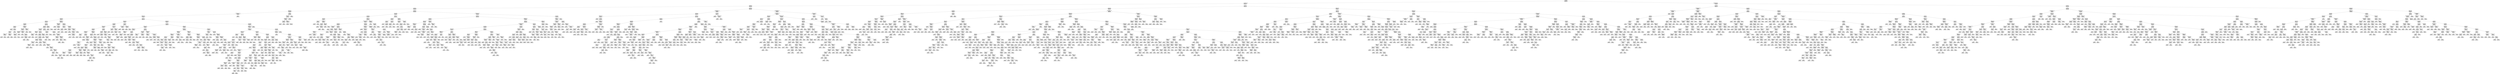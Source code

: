 digraph Tree {
node [shape=box, style="rounded", color="black", fontname=helvetica] ;
edge [fontname=helvetica] ;
0 [label="sqft <= 0.3\nmse = 156901.7\nsamples = 2229\nvalue = 1475.7"] ;
1 [label="ld_1.0 <= -0.1\nmse = 99311.6\nsamples = 1542\nvalue = 1321.5"] ;
0 -> 1 [labeldistance=2.5, labelangle=45, headlabel="True"] ;
2 [label="sqft <= -0.3\nmse = 49087.0\nsamples = 850\nvalue = 1146.6"] ;
1 -> 2 ;
3 [label="sqft <= -0.7\nmse = 25318.0\nsamples = 549\nvalue = 1050.9"] ;
2 -> 3 ;
4 [label="pForties <= 1.6\nmse = 19082.5\nsamples = 335\nvalue = 1001.2"] ;
3 -> 4 ;
5 [label="number bedrooms <= 1.3\nmse = 17472.6\nsamples = 323\nvalue = 992.5"] ;
4 -> 5 ;
6 [label="pYouths <= -0.2\nmse = 15457.4\nsamples = 322\nvalue = 989.6"] ;
5 -> 6 ;
7 [label="pk_2.0 <= 0.0\nmse = 21392.7\nsamples = 62\nvalue = 1071.0"] ;
6 -> 7 ;
8 [label="sqft <= -1.1\nmse = 13105.6\nsamples = 48\nvalue = 1029.4"] ;
7 -> 8 ;
9 [label="pk_4.0 <= 0.4\nmse = 3935.2\nsamples = 15\nvalue = 937.1"] ;
8 -> 9 ;
10 [label="sqft <= -1.5\nmse = 935.2\nsamples = 6\nvalue = 903.8"] ;
9 -> 10 ;
11 [label="mse = 0.0\nsamples = 1\nvalue = 825.0"] ;
10 -> 11 ;
12 [label="sqft <= -1.1\nmse = 451.9\nsamples = 5\nvalue = 910.4"] ;
10 -> 12 ;
13 [label="sqft <= -1.3\nmse = 496.9\nsamples = 4\nvalue = 915.6"] ;
12 -> 13 ;
14 [label="postdateint <= 0.3\nmse = 117.2\nsamples = 2\nvalue = 906.2"] ;
13 -> 14 ;
15 [label="mse = 0.0\nsamples = 1\nvalue = 925.0"] ;
14 -> 15 ;
16 [label="mse = 0.0\nsamples = 1\nvalue = 900.0"] ;
14 -> 16 ;
17 [label="postdateint <= 0.3\nmse = 676.0\nsamples = 2\nvalue = 923.0"] ;
13 -> 17 ;
18 [label="mse = 0.0\nsamples = 1\nvalue = 910.0"] ;
17 -> 18 ;
19 [label="mse = 0.0\nsamples = 1\nvalue = 975.0"] ;
17 -> 19 ;
20 [label="mse = 0.0\nsamples = 1\nvalue = 895.0"] ;
12 -> 20 ;
21 [label="postdateint <= 0.6\nmse = 4632.0\nsamples = 9\nvalue = 976.4"] ;
9 -> 21 ;
22 [label="postdateint <= 0.4\nmse = 4002.5\nsamples = 7\nvalue = 1000.6"] ;
21 -> 22 ;
23 [label="pSixtyPlus <= 0.5\nmse = 2240.9\nsamples = 3\nvalue = 1039.7"] ;
22 -> 23 ;
24 [label="postdateint <= 0.3\nmse = 225.0\nsamples = 2\nvalue = 1072.0"] ;
23 -> 24 ;
25 [label="mse = 0.0\nsamples = 1\nvalue = 1087.0"] ;
24 -> 25 ;
26 [label="mse = 0.0\nsamples = 1\nvalue = 1057.0"] ;
24 -> 26 ;
27 [label="mse = 0.0\nsamples = 1\nvalue = 975.0"] ;
23 -> 27 ;
28 [label="postdateint <= 0.4\nmse = 3596.2\nsamples = 4\nvalue = 977.2"] ;
22 -> 28 ;
29 [label="mse = 0.0\nsamples = 1\nvalue = 925.0"] ;
28 -> 29 ;
30 [label="sqft <= -1.3\nmse = 2966.0\nsamples = 3\nvalue = 1012.0"] ;
28 -> 30 ;
31 [label="mse = 0.0\nsamples = 1\nvalue = 1052.0"] ;
30 -> 31 ;
32 [label="pForties <= 0.0\nmse = 3249.0\nsamples = 2\nvalue = 992.0"] ;
30 -> 32 ;
33 [label="mse = 0.0\nsamples = 1\nvalue = 935.0"] ;
32 -> 33 ;
34 [label="mse = 0.0\nsamples = 1\nvalue = 1049.0"] ;
32 -> 34 ;
35 [label="postdateint <= 1.2\nmse = 555.6\nsamples = 2\nvalue = 911.7"] ;
21 -> 35 ;
36 [label="mse = 0.0\nsamples = 1\nvalue = 895.0"] ;
35 -> 36 ;
37 [label="mse = 0.0\nsamples = 1\nvalue = 945.0"] ;
35 -> 37 ;
38 [label="pk_7.0 <= 7.7\nmse = 11380.6\nsamples = 33\nvalue = 1074.6"] ;
8 -> 38 ;
39 [label="sqft <= -0.8\nmse = 8549.4\nsamples = 31\nvalue = 1064.5"] ;
38 -> 39 ;
40 [label="pSixtyPlus <= 0.1\nmse = 5680.6\nsamples = 23\nvalue = 1035.0"] ;
39 -> 40 ;
41 [label="pForties <= -0.7\nmse = 1070.4\nsamples = 3\nvalue = 961.9"] ;
40 -> 41 ;
42 [label="postdateint <= 1.0\nmse = 90.2\nsamples = 2\nvalue = 989.5"] ;
41 -> 42 ;
43 [label="mse = 0.0\nsamples = 1\nvalue = 999.0"] ;
42 -> 43 ;
44 [label="mse = 0.0\nsamples = 1\nvalue = 980.0"] ;
42 -> 44 ;
45 [label="mse = 0.0\nsamples = 1\nvalue = 925.0"] ;
41 -> 45 ;
46 [label="pk_5.0 <= 1.6\nmse = 5127.8\nsamples = 20\nvalue = 1054.0"] ;
40 -> 46 ;
47 [label="sqft <= -1.1\nmse = 3994.7\nsamples = 16\nvalue = 1065.8"] ;
46 -> 47 ;
48 [label="mse = 0.0\nsamples = 1\nvalue = 1175.0"] ;
47 -> 48 ;
49 [label="ty_1.0 <= -0.8\nmse = 3609.4\nsamples = 15\nvalue = 1060.8"] ;
47 -> 49 ;
50 [label="pForties <= 0.0\nmse = 3797.2\nsamples = 5\nvalue = 1088.3"] ;
49 -> 50 ;
51 [label="postdateint <= 1.2\nmse = 1564.0\nsamples = 4\nvalue = 1066.0"] ;
50 -> 51 ;
52 [label="postdateint <= 0.4\nmse = 1672.2\nsamples = 3\nvalue = 1046.7"] ;
51 -> 52 ;
53 [label="mse = 2500.0\nsamples = 2\nvalue = 1045.0"] ;
52 -> 53 ;
54 [label="mse = 0.0\nsamples = 1\nvalue = 1050.0"] ;
52 -> 54 ;
55 [label="mse = 0.0\nsamples = 1\nvalue = 1095.0"] ;
51 -> 55 ;
56 [label="mse = 0.0\nsamples = 1\nvalue = 1200.0"] ;
50 -> 56 ;
57 [label="pForties <= -0.1\nmse = 3148.6\nsamples = 10\nvalue = 1050.5"] ;
49 -> 57 ;
58 [label="sqft <= -0.9\nmse = 138.9\nsamples = 2\nvalue = 1108.3"] ;
57 -> 58 ;
59 [label="mse = 0.0\nsamples = 1\nvalue = 1100.0"] ;
58 -> 59 ;
60 [label="mse = 0.0\nsamples = 1\nvalue = 1125.0"] ;
58 -> 60 ;
61 [label="postdateint <= -1.3\nmse = 2893.2\nsamples = 8\nvalue = 1037.2"] ;
57 -> 61 ;
62 [label="mse = 0.0\nsamples = 2\nvalue = 1095.0"] ;
61 -> 62 ;
63 [label="postdateint <= -0.5\nmse = 2030.9\nsamples = 6\nvalue = 1011.4"] ;
61 -> 63 ;
64 [label="mse = 0.0\nsamples = 1\nvalue = 895.0"] ;
63 -> 64 ;
65 [label="postdateint <= 0.3\nmse = 378.0\nsamples = 5\nvalue = 1026.0"] ;
63 -> 65 ;
66 [label="mse = 0.0\nsamples = 1\nvalue = 995.0"] ;
65 -> 66 ;
67 [label="postdateint <= 0.5\nmse = 76.9\nsamples = 4\nvalue = 1036.3"] ;
65 -> 67 ;
68 [label="pFifties <= 0.3\nmse = 3.6\nsamples = 2\nvalue = 1027.7"] ;
67 -> 68 ;
69 [label="mse = 0.0\nsamples = 1\nvalue = 1029.0"] ;
68 -> 69 ;
70 [label="mse = 0.0\nsamples = 1\nvalue = 1025.0"] ;
68 -> 70 ;
71 [label="mse = 0.0\nsamples = 2\nvalue = 1045.0"] ;
67 -> 71 ;
72 [label="pFifties <= 0.2\nmse = 6254.7\nsamples = 4\nvalue = 986.2"] ;
46 -> 72 ;
73 [label="mse = 0.0\nsamples = 1\nvalue = 850.0"] ;
72 -> 73 ;
74 [label="pSixtyPlus <= 0.6\nmse = 88.9\nsamples = 3\nvalue = 1031.7"] ;
72 -> 74 ;
75 [label="mse = 0.0\nsamples = 2\nvalue = 1025.0"] ;
74 -> 75 ;
76 [label="mse = 0.0\nsamples = 1\nvalue = 1045.0"] ;
74 -> 76 ;
77 [label="sqft <= -0.8\nmse = 7857.9\nsamples = 8\nvalue = 1141.5"] ;
39 -> 77 ;
78 [label="pk_5.0 <= 1.6\nmse = 1840.2\nsamples = 2\nvalue = 1259.7"] ;
77 -> 78 ;
79 [label="mse = 0.0\nsamples = 1\nvalue = 1290.0"] ;
78 -> 79 ;
80 [label="mse = 0.0\nsamples = 1\nvalue = 1199.0"] ;
78 -> 80 ;
81 [label="ld_3.0 <= 0.3\nmse = 4214.0\nsamples = 6\nvalue = 1106.0"] ;
77 -> 81 ;
82 [label="mse = 0.0\nsamples = 1\nvalue = 1020.0"] ;
81 -> 82 ;
83 [label="medianIncome <= -1.0\nmse = 2956.2\nsamples = 5\nvalue = 1127.5"] ;
81 -> 83 ;
84 [label="postdateint <= 0.4\nmse = 138.9\nsamples = 2\nvalue = 1183.3"] ;
83 -> 84 ;
85 [label="mse = 0.0\nsamples = 1\nvalue = 1175.0"] ;
84 -> 85 ;
86 [label="mse = 0.0\nsamples = 1\nvalue = 1200.0"] ;
84 -> 86 ;
87 [label="postdateint <= 0.2\nmse = 1654.0\nsamples = 3\nvalue = 1094.0"] ;
83 -> 87 ;
88 [label="pFifties <= 0.7\nmse = 117.2\nsamples = 2\nvalue = 1113.8"] ;
87 -> 88 ;
89 [label="mse = 0.0\nsamples = 1\nvalue = 1095.0"] ;
88 -> 89 ;
90 [label="mse = 0.0\nsamples = 1\nvalue = 1120.0"] ;
88 -> 90 ;
91 [label="mse = 0.0\nsamples = 1\nvalue = 1015.0"] ;
87 -> 91 ;
92 [label="sqft <= -0.9\nmse = 18906.2\nsamples = 2\nvalue = 1312.5"] ;
38 -> 92 ;
93 [label="mse = 0.0\nsamples = 1\nvalue = 1450.0"] ;
92 -> 93 ;
94 [label="mse = 0.0\nsamples = 1\nvalue = 1175.0"] ;
92 -> 94 ;
95 [label="postdateint <= -1.2\nmse = 25318.6\nsamples = 14\nvalue = 1197.5"] ;
7 -> 95 ;
96 [label="postdateint <= -1.3\nmse = 10516.5\nsamples = 3\nvalue = 957.0"] ;
95 -> 96 ;
97 [label="mse = 0.0\nsamples = 1\nvalue = 1059.0"] ;
96 -> 97 ;
98 [label="pForties <= -0.0\nmse = 225.0\nsamples = 2\nvalue = 855.0"] ;
96 -> 98 ;
99 [label="mse = 0.0\nsamples = 1\nvalue = 840.0"] ;
98 -> 99 ;
100 [label="mse = 0.0\nsamples = 1\nvalue = 870.0"] ;
98 -> 100 ;
101 [label="sqft <= -1.3\nmse = 14392.5\nsamples = 11\nvalue = 1245.6"] ;
95 -> 101 ;
102 [label="pThirties <= 1.2\nmse = 8741.1\nsamples = 4\nvalue = 1147.6"] ;
101 -> 102 ;
103 [label="sqft <= -1.4\nmse = 2601.0\nsamples = 2\nvalue = 1024.0"] ;
102 -> 103 ;
104 [label="mse = 0.0\nsamples = 1\nvalue = 973.0"] ;
103 -> 104 ;
105 [label="mse = 0.0\nsamples = 1\nvalue = 1075.0"] ;
103 -> 105 ;
106 [label="mse = 2646.0\nsamples = 2\nvalue = 1197.0"] ;
102 -> 106 ;
107 [label="pThirties <= 0.3\nmse = 9466.9\nsamples = 7\nvalue = 1298.5"] ;
101 -> 107 ;
108 [label="postdateint <= 1.1\nmse = 6006.2\nsamples = 2\nvalue = 1172.5"] ;
107 -> 108 ;
109 [label="mse = 0.0\nsamples = 1\nvalue = 1095.0"] ;
108 -> 109 ;
110 [label="mse = 0.0\nsamples = 1\nvalue = 1250.0"] ;
108 -> 110 ;
111 [label="postdateint <= 1.1\nmse = 819.1\nsamples = 5\nvalue = 1354.4"] ;
107 -> 111 ;
112 [label="postdateint <= -0.4\nmse = 424.6\nsamples = 4\nvalue = 1361.9"] ;
111 -> 112 ;
113 [label="mse = 0.0\nsamples = 1\nvalue = 1400.0"] ;
112 -> 113 ;
114 [label="postdateint <= 0.4\nmse = 248.0\nsamples = 3\nvalue = 1356.4"] ;
112 -> 114 ;
115 [label="mse = 0.0\nsamples = 2\nvalue = 1350.0"] ;
114 -> 115 ;
116 [label="mse = 0.0\nsamples = 1\nvalue = 1395.0"] ;
114 -> 116 ;
117 [label="mse = 0.0\nsamples = 1\nvalue = 1295.0"] ;
111 -> 117 ;
118 [label="sqft <= -1.2\nmse = 12143.5\nsamples = 260\nvalue = 970.5"] ;
6 -> 118 ;
119 [label="pYouths <= 2.5\nmse = 12223.1\nsamples = 63\nvalue = 922.2"] ;
118 -> 119 ;
120 [label="pk_2.0 <= 0.0\nmse = 9896.1\nsamples = 59\nvalue = 934.4"] ;
119 -> 120 ;
121 [label="pSixtyPlus <= 0.2\nmse = 7830.5\nsamples = 54\nvalue = 947.7"] ;
120 -> 121 ;
122 [label="ld_3.0 <= 0.3\nmse = 6064.3\nsamples = 46\nvalue = 963.3"] ;
121 -> 122 ;
123 [label="pSixtyPlus <= -1.0\nmse = 5935.8\nsamples = 10\nvalue = 1013.4"] ;
122 -> 123 ;
124 [label="pk_5.0 <= 1.6\nmse = 5.6\nsamples = 2\nvalue = 898.3"] ;
123 -> 124 ;
125 [label="mse = 0.0\nsamples = 1\nvalue = 895.0"] ;
124 -> 125 ;
126 [label="mse = 0.0\nsamples = 1\nvalue = 900.0"] ;
124 -> 126 ;
127 [label="sqft <= -1.6\nmse = 4101.3\nsamples = 8\nvalue = 1034.9"] ;
123 -> 127 ;
128 [label="mse = 0.0\nsamples = 1\nvalue = 845.0"] ;
127 -> 128 ;
129 [label="postdateint <= 0.3\nmse = 1809.3\nsamples = 7\nvalue = 1047.6"] ;
127 -> 129 ;
130 [label="mse = 6728.0\nsamples = 2\nvalue = 1083.0"] ;
129 -> 130 ;
131 [label="postdateint <= 1.8\nmse = 188.0\nsamples = 5\nvalue = 1038.8"] ;
129 -> 131 ;
132 [label="postdateint <= 0.4\nmse = 27.2\nsamples = 4\nvalue = 1044.5"] ;
131 -> 132 ;
133 [label="mse = 0.0\nsamples = 1\nvalue = 1035.0"] ;
132 -> 133 ;
134 [label="medianIncome <= -0.6\nmse = 5.9\nsamples = 3\nvalue = 1046.9"] ;
132 -> 134 ;
135 [label="mse = 0.0\nsamples = 1\nvalue = 1050.0"] ;
134 -> 135 ;
136 [label="mse = 0.0\nsamples = 2\nvalue = 1045.0"] ;
134 -> 136 ;
137 [label="mse = 0.0\nsamples = 1\nvalue = 1010.0"] ;
131 -> 137 ;
138 [label="postdateint <= 1.8\nmse = 5136.4\nsamples = 36\nvalue = 948.4"] ;
122 -> 138 ;
139 [label="ty_1.0 <= -0.8\nmse = 4413.1\nsamples = 35\nvalue = 952.0"] ;
138 -> 139 ;
140 [label="mse = 0.0\nsamples = 1\nvalue = 1150.0"] ;
139 -> 140 ;
141 [label="pYouths <= 0.4\nmse = 3841.5\nsamples = 34\nvalue = 948.8"] ;
139 -> 141 ;
142 [label="postdateint <= 0.6\nmse = 3896.0\nsamples = 25\nvalue = 959.5"] ;
141 -> 142 ;
143 [label="pk_7.0 <= 7.7\nmse = 4304.7\nsamples = 18\nvalue = 973.1"] ;
142 -> 143 ;
144 [label="pThirties <= 0.4\nmse = 3431.0\nsamples = 17\nvalue = 967.6"] ;
143 -> 144 ;
145 [label="sqft <= -1.4\nmse = 2492.4\nsamples = 11\nvalue = 950.9"] ;
144 -> 145 ;
146 [label="pk_4.0 <= 0.4\nmse = 1583.1\nsamples = 5\nvalue = 986.8"] ;
145 -> 146 ;
147 [label="postdateint <= 0.5\nmse = 506.2\nsamples = 3\nvalue = 972.5"] ;
146 -> 147 ;
148 [label="pSixtyPlus <= -0.4\nmse = 324.0\nsamples = 2\nvalue = 959.0"] ;
147 -> 148 ;
149 [label="mse = 0.0\nsamples = 1\nvalue = 950.0"] ;
148 -> 149 ;
150 [label="mse = 0.0\nsamples = 1\nvalue = 995.0"] ;
148 -> 150 ;
151 [label="mse = 0.0\nsamples = 1\nvalue = 995.0"] ;
147 -> 151 ;
152 [label="medianIncome <= -0.3\nmse = 2450.0\nsamples = 2\nvalue = 1025.0"] ;
146 -> 152 ;
153 [label="mse = 0.0\nsamples = 1\nvalue = 1095.0"] ;
152 -> 153 ;
154 [label="mse = 0.0\nsamples = 1\nvalue = 990.0"] ;
152 -> 154 ;
155 [label="postdateint <= 0.4\nmse = 822.7\nsamples = 6\nvalue = 915.0"] ;
145 -> 155 ;
156 [label="postdateint <= 0.2\nmse = 50.0\nsamples = 3\nvalue = 890.0"] ;
155 -> 156 ;
157 [label="mse = 0.0\nsamples = 2\nvalue = 895.0"] ;
156 -> 157 ;
158 [label="mse = 0.0\nsamples = 1\nvalue = 880.0"] ;
156 -> 158 ;
159 [label="pYouths <= 0.2\nmse = 100.0\nsamples = 3\nvalue = 945.0"] ;
155 -> 159 ;
160 [label="mse = 0.0\nsamples = 1\nvalue = 925.0"] ;
159 -> 160 ;
161 [label="mse = 0.0\nsamples = 2\nvalue = 950.0"] ;
159 -> 161 ;
162 [label="pFifties <= -0.7\nmse = 3536.2\nsamples = 6\nvalue = 1004.3"] ;
144 -> 162 ;
163 [label="postdateint <= -0.7\nmse = 1308.3\nsamples = 5\nvalue = 988.1"] ;
162 -> 163 ;
164 [label="mse = 0.0\nsamples = 1\nvalue = 915.0"] ;
163 -> 164 ;
165 [label="postdateint <= 0.2\nmse = 720.2\nsamples = 4\nvalue = 997.2"] ;
163 -> 165 ;
166 [label="mse = 0.0\nsamples = 1\nvalue = 1040.0"] ;
165 -> 166 ;
167 [label="postdateint <= 0.5\nmse = 148.0\nsamples = 3\nvalue = 983.0"] ;
165 -> 167 ;
168 [label="sqft <= -1.3\nmse = 8.0\nsamples = 2\nvalue = 971.0"] ;
167 -> 168 ;
169 [label="mse = 0.0\nsamples = 1\nvalue = 969.0"] ;
168 -> 169 ;
170 [label="mse = 0.0\nsamples = 1\nvalue = 975.0"] ;
168 -> 170 ;
171 [label="mse = 0.0\nsamples = 1\nvalue = 995.0"] ;
167 -> 171 ;
172 [label="mse = 0.0\nsamples = 1\nvalue = 1150.0"] ;
162 -> 172 ;
173 [label="mse = 0.0\nsamples = 1\nvalue = 1150.0"] ;
143 -> 173 ;
174 [label="postdateint <= 1.8\nmse = 855.7\nsamples = 7\nvalue = 922.0"] ;
142 -> 174 ;
175 [label="pTwenties <= 0.7\nmse = 405.0\nsamples = 6\nvalue = 915.4"] ;
174 -> 175 ;
176 [label="postdateint <= 1.2\nmse = 128.0\nsamples = 2\nvalue = 933.0"] ;
175 -> 176 ;
177 [label="mse = 0.0\nsamples = 1\nvalue = 925.0"] ;
176 -> 177 ;
178 [label="mse = 0.0\nsamples = 1\nvalue = 949.0"] ;
176 -> 178 ;
179 [label="sqft <= -1.3\nmse = 348.4\nsamples = 4\nvalue = 908.8"] ;
175 -> 179 ;
180 [label="mse = 0.0\nsamples = 1\nvalue = 945.0"] ;
179 -> 180 ;
181 [label="postdateint <= 1.2\nmse = 183.7\nsamples = 3\nvalue = 903.6"] ;
179 -> 181 ;
182 [label="mse = 0.0\nsamples = 2\nvalue = 895.0"] ;
181 -> 182 ;
183 [label="mse = 0.0\nsamples = 1\nvalue = 925.0"] ;
181 -> 183 ;
184 [label="mse = 0.0\nsamples = 1\nvalue = 995.0"] ;
174 -> 184 ;
185 [label="medianIncome <= 1.1\nmse = 2585.4\nsamples = 9\nvalue = 920.4"] ;
141 -> 185 ;
186 [label="postdateint <= -1.2\nmse = 1630.8\nsamples = 8\nvalue = 912.2"] ;
185 -> 186 ;
187 [label="sqft <= -1.3\nmse = 576.2\nsamples = 2\nvalue = 959.6"] ;
186 -> 187 ;
188 [label="mse = 0.0\nsamples = 1\nvalue = 940.0"] ;
187 -> 188 ;
189 [label="mse = 0.0\nsamples = 1\nvalue = 989.0"] ;
187 -> 189 ;
190 [label="pFifties <= -0.2\nmse = 627.8\nsamples = 6\nvalue = 890.7"] ;
186 -> 190 ;
191 [label="pTwenties <= -0.5\nmse = 149.0\nsamples = 4\nvalue = 907.1"] ;
190 -> 191 ;
192 [label="mse = 0.0\nsamples = 1\nvalue = 930.0"] ;
191 -> 192 ;
193 [label="pk_4.0 <= 0.4\nmse = 72.2\nsamples = 3\nvalue = 903.3"] ;
191 -> 193 ;
194 [label="pSixtyPlus <= -0.9\nmse = 6.2\nsamples = 2\nvalue = 897.5"] ;
193 -> 194 ;
195 [label="mse = 0.0\nsamples = 1\nvalue = 895.0"] ;
194 -> 195 ;
196 [label="mse = 0.0\nsamples = 1\nvalue = 900.0"] ;
194 -> 196 ;
197 [label="mse = 0.0\nsamples = 1\nvalue = 915.0"] ;
193 -> 197 ;
198 [label="postdateint <= 0.4\nmse = 169.0\nsamples = 2\nvalue = 862.0"] ;
190 -> 198 ;
199 [label="mse = 0.0\nsamples = 1\nvalue = 875.0"] ;
198 -> 199 ;
200 [label="mse = 0.0\nsamples = 1\nvalue = 849.0"] ;
198 -> 200 ;
201 [label="mse = 0.0\nsamples = 1\nvalue = 1050.0"] ;
185 -> 201 ;
202 [label="mse = 0.0\nsamples = 1\nvalue = 725.0"] ;
138 -> 202 ;
203 [label="ld_3.0 <= 0.3\nmse = 6696.9\nsamples = 8\nvalue = 839.7"] ;
121 -> 203 ;
204 [label="sqft <= -1.5\nmse = 5416.0\nsamples = 3\nvalue = 773.0"] ;
203 -> 204 ;
205 [label="mse = 0.0\nsamples = 1\nvalue = 915.0"] ;
204 -> 205 ;
206 [label="pFifties <= 0.5\nmse = 468.8\nsamples = 2\nvalue = 737.5"] ;
204 -> 206 ;
207 [label="mse = 0.0\nsamples = 1\nvalue = 750.0"] ;
206 -> 207 ;
208 [label="mse = 0.0\nsamples = 1\nvalue = 700.0"] ;
206 -> 208 ;
209 [label="pFifties <= 0.4\nmse = 2169.6\nsamples = 5\nvalue = 887.3"] ;
203 -> 209 ;
210 [label="postdateint <= -1.3\nmse = 275.2\nsamples = 4\nvalue = 869.3"] ;
209 -> 210 ;
211 [label="mse = 0.0\nsamples = 1\nvalue = 899.0"] ;
210 -> 211 ;
212 [label="postdateint <= -0.3\nmse = 119.0\nsamples = 3\nvalue = 863.4"] ;
210 -> 212 ;
213 [label="postdateint <= -1.1\nmse = 3.0\nsamples = 2\nvalue = 858.0"] ;
212 -> 213 ;
214 [label="mse = 0.0\nsamples = 1\nvalue = 859.0"] ;
213 -> 214 ;
215 [label="mse = 0.0\nsamples = 1\nvalue = 855.0"] ;
213 -> 215 ;
216 [label="mse = 0.0\nsamples = 1\nvalue = 885.0"] ;
212 -> 216 ;
217 [label="mse = 0.0\nsamples = 1\nvalue = 995.0"] ;
209 -> 217 ;
218 [label="pSixtyPlus <= -0.9\nmse = 7718.8\nsamples = 5\nvalue = 777.5"] ;
120 -> 218 ;
219 [label="pYouths <= 0.5\nmse = 486.0\nsamples = 2\nvalue = 727.0"] ;
218 -> 219 ;
220 [label="mse = 0.0\nsamples = 1\nvalue = 745.0"] ;
219 -> 220 ;
221 [label="mse = 0.0\nsamples = 1\nvalue = 700.0"] ;
219 -> 221 ;
222 [label="postdateint <= 0.4\nmse = 8438.9\nsamples = 3\nvalue = 861.7"] ;
218 -> 222 ;
223 [label="pSixtyPlus <= -0.5\nmse = 625.0\nsamples = 2\nvalue = 925.0"] ;
222 -> 223 ;
224 [label="mse = 0.0\nsamples = 1\nvalue = 950.0"] ;
223 -> 224 ;
225 [label="mse = 0.0\nsamples = 1\nvalue = 900.0"] ;
223 -> 225 ;
226 [label="mse = 0.0\nsamples = 1\nvalue = 735.0"] ;
222 -> 226 ;
227 [label="ld_4.0 <= 1.6\nmse = 5272.2\nsamples = 4\nvalue = 711.7"] ;
119 -> 227 ;
228 [label="medianIncome <= -1.5\nmse = 50.0\nsamples = 2\nvalue = 645.0"] ;
227 -> 228 ;
229 [label="mse = 0.0\nsamples = 1\nvalue = 650.0"] ;
228 -> 229 ;
230 [label="mse = 0.0\nsamples = 1\nvalue = 635.0"] ;
228 -> 230 ;
231 [label="pSixtyPlus <= -1.1\nmse = 1605.6\nsamples = 2\nvalue = 778.3"] ;
227 -> 231 ;
232 [label="mse = 0.0\nsamples = 1\nvalue = 835.0"] ;
231 -> 232 ;
233 [label="mse = 0.0\nsamples = 1\nvalue = 750.0"] ;
231 -> 233 ;
234 [label="pYouths <= 0.2\nmse = 10976.8\nsamples = 197\nvalue = 987.9"] ;
118 -> 234 ;
235 [label="pk_4.0 <= 0.4\nmse = 7920.3\nsamples = 76\nvalue = 1021.2"] ;
234 -> 235 ;
236 [label="pSixtyPlus <= 0.5\nmse = 6698.2\nsamples = 29\nvalue = 996.6"] ;
235 -> 236 ;
237 [label="pTwenties <= 0.7\nmse = 5748.1\nsamples = 19\nvalue = 969.6"] ;
236 -> 237 ;
238 [label="postdateint <= 1.8\nmse = 3143.4\nsamples = 7\nvalue = 913.1"] ;
237 -> 238 ;
239 [label="postdateint <= 1.1\nmse = 1204.0\nsamples = 5\nvalue = 951.0"] ;
238 -> 239 ;
240 [label="postdateint <= 0.5\nmse = 225.0\nsamples = 2\nvalue = 915.0"] ;
239 -> 240 ;
241 [label="mse = 0.0\nsamples = 1\nvalue = 930.0"] ;
240 -> 241 ;
242 [label="mse = 0.0\nsamples = 1\nvalue = 900.0"] ;
240 -> 242 ;
243 [label="mse = 416.7\nsamples = 3\nvalue = 975.0"] ;
239 -> 243 ;
244 [label="mse = 0.0\nsamples = 2\nvalue = 850.0"] ;
238 -> 244 ;
245 [label="sqft <= -1.1\nmse = 5001.2\nsamples = 12\nvalue = 992.2"] ;
237 -> 245 ;
246 [label="mse = 0.0\nsamples = 1\nvalue = 895.0"] ;
245 -> 246 ;
247 [label="pk_5.0 <= 1.6\nmse = 4389.3\nsamples = 11\nvalue = 1003.1"] ;
245 -> 247 ;
248 [label="sqft <= -0.9\nmse = 625.0\nsamples = 2\nvalue = 1075.0"] ;
247 -> 248 ;
249 [label="mse = 0.0\nsamples = 1\nvalue = 1100.0"] ;
248 -> 249 ;
250 [label="mse = 0.0\nsamples = 1\nvalue = 1050.0"] ;
248 -> 250 ;
251 [label="postdateint <= 0.3\nmse = 4131.9\nsamples = 9\nvalue = 994.1"] ;
247 -> 251 ;
252 [label="postdateint <= 0.2\nmse = 1605.6\nsamples = 2\nvalue = 921.7"] ;
251 -> 252 ;
253 [label="mse = 0.0\nsamples = 1\nvalue = 950.0"] ;
252 -> 253 ;
254 [label="mse = 0.0\nsamples = 1\nvalue = 865.0"] ;
252 -> 254 ;
255 [label="postdateint <= 0.4\nmse = 3226.3\nsamples = 7\nvalue = 1010.8"] ;
251 -> 255 ;
256 [label="ld_3.0 <= 0.3\nmse = 450.0\nsamples = 2\nvalue = 1080.0"] ;
255 -> 256 ;
257 [label="mse = 0.0\nsamples = 1\nvalue = 1095.0"] ;
256 -> 257 ;
258 [label="mse = 0.0\nsamples = 1\nvalue = 1050.0"] ;
256 -> 258 ;
259 [label="postdateint <= 0.5\nmse = 2190.0\nsamples = 5\nvalue = 990.0"] ;
255 -> 259 ;
260 [label="mse = 0.0\nsamples = 1\nvalue = 950.0"] ;
259 -> 260 ;
261 [label="sqft <= -1.0\nmse = 1180.0\nsamples = 4\nvalue = 1030.0"] ;
259 -> 261 ;
262 [label="postdateint <= 1.2\nmse = 1806.2\nsamples = 2\nvalue = 1052.5"] ;
261 -> 262 ;
263 [label="mse = 0.0\nsamples = 1\nvalue = 1010.0"] ;
262 -> 263 ;
264 [label="mse = 0.0\nsamples = 1\nvalue = 1095.0"] ;
262 -> 264 ;
265 [label="postdateint <= 1.8\nmse = 200.0\nsamples = 2\nvalue = 1015.0"] ;
261 -> 265 ;
266 [label="mse = 0.0\nsamples = 1\nvalue = 1025.0"] ;
265 -> 266 ;
267 [label="mse = 0.0\nsamples = 1\nvalue = 995.0"] ;
265 -> 267 ;
268 [label="sqft <= -0.8\nmse = 5100.2\nsamples = 10\nvalue = 1040.9"] ;
236 -> 268 ;
269 [label="pSixtyPlus <= 0.9\nmse = 1595.4\nsamples = 4\nvalue = 961.4"] ;
268 -> 269 ;
270 [label="postdateint <= -0.5\nmse = 0.2\nsamples = 2\nvalue = 992.3"] ;
269 -> 270 ;
271 [label="mse = 0.0\nsamples = 1\nvalue = 992.0"] ;
270 -> 271 ;
272 [label="mse = 0.0\nsamples = 1\nvalue = 993.0"] ;
270 -> 272 ;
273 [label="postdateint <= 0.4\nmse = 400.0\nsamples = 2\nvalue = 915.0"] ;
269 -> 273 ;
274 [label="mse = 0.0\nsamples = 1\nvalue = 895.0"] ;
273 -> 274 ;
275 [label="mse = 0.0\nsamples = 1\nvalue = 935.0"] ;
273 -> 275 ;
276 [label="medianIncome <= 0.0\nmse = 2825.9\nsamples = 6\nvalue = 1074.1"] ;
268 -> 276 ;
277 [label="postdateint <= -0.6\nmse = 672.2\nsamples = 2\nvalue = 1028.3"] ;
276 -> 277 ;
278 [label="mse = 0.0\nsamples = 1\nvalue = 1010.0"] ;
277 -> 278 ;
279 [label="mse = 0.0\nsamples = 1\nvalue = 1065.0"] ;
277 -> 279 ;
280 [label="medianIncome <= 0.2\nmse = 793.5\nsamples = 4\nvalue = 1119.8"] ;
276 -> 280 ;
281 [label="postdateint <= 0.5\nmse = 156.2\nsamples = 2\nvalue = 1157.5"] ;
280 -> 281 ;
282 [label="mse = 0.0\nsamples = 1\nvalue = 1145.0"] ;
281 -> 282 ;
283 [label="mse = 0.0\nsamples = 1\nvalue = 1170.0"] ;
281 -> 283 ;
284 [label="pFifties <= 0.7\nmse = 48.0\nsamples = 2\nvalue = 1101.0"] ;
280 -> 284 ;
285 [label="mse = 0.0\nsamples = 1\nvalue = 1105.0"] ;
284 -> 285 ;
286 [label="mse = 0.0\nsamples = 1\nvalue = 1089.0"] ;
284 -> 286 ;
287 [label="pForties <= 0.1\nmse = 8063.1\nsamples = 47\nvalue = 1037.3"] ;
235 -> 287 ;
288 [label="postdateint <= 0.4\nmse = 8601.2\nsamples = 35\nvalue = 1022.6"] ;
287 -> 288 ;
289 [label="postdateint <= 0.2\nmse = 9334.3\nsamples = 16\nvalue = 1050.9"] ;
288 -> 289 ;
290 [label="postdateint <= -1.0\nmse = 7408.1\nsamples = 12\nvalue = 1009.5"] ;
289 -> 290 ;
291 [label="sqft <= -1.0\nmse = 7716.2\nsamples = 9\nvalue = 1034.3"] ;
290 -> 291 ;
292 [label="pFifties <= -0.7\nmse = 450.0\nsamples = 2\nvalue = 980.0"] ;
291 -> 292 ;
293 [label="mse = 0.0\nsamples = 1\nvalue = 950.0"] ;
292 -> 293 ;
294 [label="mse = 0.0\nsamples = 1\nvalue = 995.0"] ;
292 -> 294 ;
295 [label="sqft <= -0.9\nmse = 9025.1\nsamples = 7\nvalue = 1057.6"] ;
291 -> 295 ;
296 [label="postdateint <= -1.3\nmse = 14400.0\nsamples = 2\nvalue = 1165.0"] ;
295 -> 296 ;
297 [label="mse = 0.0\nsamples = 1\nvalue = 1285.0"] ;
296 -> 297 ;
298 [label="mse = 0.0\nsamples = 1\nvalue = 1045.0"] ;
296 -> 298 ;
299 [label="postdateint <= -1.2\nmse = 412.2\nsamples = 5\nvalue = 1014.6"] ;
295 -> 299 ;
300 [label="medianIncome <= -0.4\nmse = 0.2\nsamples = 3\nvalue = 999.3"] ;
299 -> 300 ;
301 [label="postdateint <= -1.4\nmse = 0.2\nsamples = 2\nvalue = 999.5"] ;
300 -> 301 ;
302 [label="mse = 0.0\nsamples = 1\nvalue = 999.0"] ;
301 -> 302 ;
303 [label="mse = 0.0\nsamples = 1\nvalue = 1000.0"] ;
301 -> 303 ;
304 [label="mse = 0.0\nsamples = 1\nvalue = 999.0"] ;
300 -> 304 ;
305 [label="pForties <= -0.3\nmse = 156.2\nsamples = 2\nvalue = 1037.5"] ;
299 -> 305 ;
306 [label="mse = 0.0\nsamples = 1\nvalue = 1050.0"] ;
305 -> 306 ;
307 [label="mse = 0.0\nsamples = 1\nvalue = 1025.0"] ;
305 -> 307 ;
308 [label="pFifties <= 0.6\nmse = 1256.2\nsamples = 3\nvalue = 947.5"] ;
290 -> 308 ;
309 [label="pSixtyPlus <= -0.2\nmse = 450.0\nsamples = 2\nvalue = 965.0"] ;
308 -> 309 ;
310 [label="mse = 0.0\nsamples = 1\nvalue = 950.0"] ;
309 -> 310 ;
311 [label="mse = 0.0\nsamples = 1\nvalue = 995.0"] ;
309 -> 311 ;
312 [label="mse = 0.0\nsamples = 1\nvalue = 895.0"] ;
308 -> 312 ;
313 [label="number bedrooms <= -0.2\nmse = 497.9\nsamples = 4\nvalue = 1147.5"] ;
289 -> 313 ;
314 [label="postdateint <= 0.3\nmse = 56.0\nsamples = 3\nvalue = 1138.0"] ;
313 -> 314 ;
315 [label="mse = 0.0\nsamples = 1\nvalue = 1130.0"] ;
314 -> 315 ;
316 [label="sqft <= -0.8\nmse = 22.2\nsamples = 2\nvalue = 1143.3"] ;
314 -> 316 ;
317 [label="mse = 0.0\nsamples = 1\nvalue = 1140.0"] ;
316 -> 317 ;
318 [label="mse = 0.0\nsamples = 1\nvalue = 1150.0"] ;
316 -> 318 ;
319 [label="mse = 0.0\nsamples = 1\nvalue = 1195.0"] ;
313 -> 319 ;
320 [label="postdateint <= 0.4\nmse = 7221.4\nsamples = 19\nvalue = 1003.7"] ;
288 -> 320 ;
321 [label="postdateint <= 0.4\nmse = 11297.0\nsamples = 5\nvalue = 948.5"] ;
320 -> 321 ;
322 [label="sqft <= -1.0\nmse = 5905.4\nsamples = 3\nvalue = 1015.6"] ;
321 -> 322 ;
323 [label="mse = 0.0\nsamples = 1\nvalue = 925.0"] ;
322 -> 323 ;
324 [label="sqft <= -0.8\nmse = 722.0\nsamples = 2\nvalue = 1076.0"] ;
322 -> 324 ;
325 [label="mse = 0.0\nsamples = 1\nvalue = 1095.0"] ;
324 -> 325 ;
326 [label="mse = 0.0\nsamples = 1\nvalue = 1038.0"] ;
324 -> 326 ;
327 [label="sqft <= -0.9\nmse = 272.2\nsamples = 2\nvalue = 836.7"] ;
321 -> 327 ;
328 [label="mse = 0.0\nsamples = 1\nvalue = 825.0"] ;
327 -> 328 ;
329 [label="mse = 0.0\nsamples = 1\nvalue = 860.0"] ;
327 -> 329 ;
330 [label="postdateint <= 0.5\nmse = 4228.4\nsamples = 14\nvalue = 1023.8"] ;
320 -> 330 ;
331 [label="postdateint <= 0.5\nmse = 4761.0\nsamples = 2\nvalue = 1096.0"] ;
330 -> 331 ;
332 [label="mse = 0.0\nsamples = 1\nvalue = 1027.0"] ;
331 -> 332 ;
333 [label="mse = 0.0\nsamples = 1\nvalue = 1165.0"] ;
331 -> 333 ;
334 [label="sqft <= -0.8\nmse = 2693.2\nsamples = 12\nvalue = 1007.7"] ;
330 -> 334 ;
335 [label="sqft <= -0.9\nmse = 900.8\nsamples = 9\nvalue = 1029.9"] ;
334 -> 335 ;
336 [label="number bedrooms <= -0.2\nmse = 717.2\nsamples = 3\nvalue = 1053.8"] ;
335 -> 336 ;
337 [label="postdateint <= 1.2\nmse = 450.0\nsamples = 2\nvalue = 1065.0"] ;
336 -> 337 ;
338 [label="mse = 0.0\nsamples = 1\nvalue = 1050.0"] ;
337 -> 338 ;
339 [label="mse = 0.0\nsamples = 1\nvalue = 1095.0"] ;
337 -> 339 ;
340 [label="mse = 0.0\nsamples = 1\nvalue = 1020.0"] ;
336 -> 340 ;
341 [label="ty_1.0 <= -0.8\nmse = 656.4\nsamples = 6\nvalue = 1020.4"] ;
335 -> 341 ;
342 [label="mse = 0.0\nsamples = 1\nvalue = 1050.0"] ;
341 -> 342 ;
343 [label="postdateint <= 1.8\nmse = 621.2\nsamples = 5\nvalue = 1017.1"] ;
341 -> 343 ;
344 [label="ld_3.0 <= 0.3\nmse = 565.1\nsamples = 4\nvalue = 1028.2"] ;
343 -> 344 ;
345 [label="mse = 0.0\nsamples = 1\nvalue = 995.0"] ;
344 -> 345 ;
346 [label="sqft <= -0.9\nmse = 414.2\nsamples = 3\nvalue = 1034.8"] ;
344 -> 346 ;
347 [label="mse = 0.0\nsamples = 1\nvalue = 1050.0"] ;
346 -> 347 ;
348 [label="postdateint <= 1.2\nmse = 169.0\nsamples = 2\nvalue = 1012.0"] ;
346 -> 348 ;
349 [label="mse = 0.0\nsamples = 1\nvalue = 1025.0"] ;
348 -> 349 ;
350 [label="mse = 0.0\nsamples = 1\nvalue = 999.0"] ;
348 -> 350 ;
351 [label="mse = 0.0\nsamples = 1\nvalue = 995.0"] ;
343 -> 351 ;
352 [label="postdateint <= 1.1\nmse = 1200.0\nsamples = 3\nvalue = 930.0"] ;
334 -> 352 ;
353 [label="mse = 0.0\nsamples = 2\nvalue = 950.0"] ;
352 -> 353 ;
354 [label="mse = 0.0\nsamples = 1\nvalue = 870.0"] ;
352 -> 354 ;
355 [label="pThirties <= -0.2\nmse = 4579.1\nsamples = 12\nvalue = 1076.0"] ;
287 -> 355 ;
356 [label="postdateint <= -0.3\nmse = 790.2\nsamples = 3\nvalue = 949.7"] ;
355 -> 356 ;
357 [label="pTwenties <= -0.9\nmse = 25.0\nsamples = 2\nvalue = 930.0"] ;
356 -> 357 ;
358 [label="mse = 0.0\nsamples = 1\nvalue = 925.0"] ;
357 -> 358 ;
359 [label="mse = 0.0\nsamples = 1\nvalue = 935.0"] ;
357 -> 359 ;
360 [label="mse = 0.0\nsamples = 1\nvalue = 989.0"] ;
356 -> 360 ;
361 [label="ty_1.0 <= -0.8\nmse = 1735.8\nsamples = 9\nvalue = 1099.7"] ;
355 -> 361 ;
362 [label="mse = 0.0\nsamples = 1\nvalue = 1195.0"] ;
361 -> 362 ;
363 [label="postdateint <= 0.4\nmse = 1205.6\nsamples = 8\nvalue = 1093.3"] ;
361 -> 363 ;
364 [label="postdateint <= -1.4\nmse = 586.8\nsamples = 4\nvalue = 1070.8"] ;
363 -> 364 ;
365 [label="mse = 0.0\nsamples = 1\nvalue = 1095.0"] ;
364 -> 365 ;
366 [label="sqft <= -0.9\nmse = 442.2\nsamples = 3\nvalue = 1058.8"] ;
364 -> 366 ;
367 [label="ld_4.0 <= 1.6\nmse = 5.6\nsamples = 2\nvalue = 1046.7"] ;
366 -> 367 ;
368 [label="mse = 0.0\nsamples = 1\nvalue = 1050.0"] ;
367 -> 368 ;
369 [label="mse = 0.0\nsamples = 1\nvalue = 1045.0"] ;
367 -> 369 ;
370 [label="mse = 0.0\nsamples = 1\nvalue = 1095.0"] ;
366 -> 370 ;
371 [label="postdateint <= 0.5\nmse = 1055.6\nsamples = 4\nvalue = 1108.3"] ;
363 -> 371 ;
372 [label="mse = 0.0\nsamples = 1\nvalue = 1150.0"] ;
371 -> 372 ;
373 [label="pYouths <= 0.0\nmse = 281.2\nsamples = 3\nvalue = 1087.5"] ;
371 -> 373 ;
374 [label="mse = 506.2\nsamples = 2\nvalue = 1072.5"] ;
373 -> 374 ;
375 [label="mse = 0.0\nsamples = 1\nvalue = 1095.0"] ;
373 -> 375 ;
376 [label="ld_2.0 <= 9.9\nmse = 11741.9\nsamples = 121\nvalue = 967.8"] ;
234 -> 376 ;
377 [label="postdateint <= 0.6\nmse = 11277.4\nsamples = 120\nvalue = 972.4"] ;
376 -> 377 ;
378 [label="postdateint <= -1.2\nmse = 11337.4\nsamples = 95\nvalue = 959.7"] ;
377 -> 378 ;
379 [label="pSixtyPlus <= -0.9\nmse = 17831.0\nsamples = 24\nvalue = 1011.5"] ;
378 -> 379 ;
380 [label="sqft <= -1.1\nmse = 1054.7\nsamples = 2\nvalue = 816.2"] ;
379 -> 380 ;
381 [label="mse = 0.0\nsamples = 1\nvalue = 760.0"] ;
380 -> 381 ;
382 [label="mse = 0.0\nsamples = 1\nvalue = 835.0"] ;
380 -> 382 ;
383 [label="pFifties <= 0.5\nmse = 14567.0\nsamples = 22\nvalue = 1035.9"] ;
379 -> 383 ;
384 [label="pYouths <= 1.7\nmse = 11513.4\nsamples = 17\nvalue = 1068.3"] ;
383 -> 384 ;
385 [label="sqft <= -0.7\nmse = 7963.5\nsamples = 15\nvalue = 1091.3"] ;
384 -> 385 ;
386 [label="pk_5.0 <= 1.6\nmse = 3768.2\nsamples = 9\nvalue = 1045.3"] ;
385 -> 386 ;
387 [label="medianIncome <= -0.4\nmse = 2420.9\nsamples = 8\nvalue = 1055.7"] ;
386 -> 387 ;
388 [label="pk_2.0 <= 0.0\nmse = 1728.4\nsamples = 4\nvalue = 1077.8"] ;
387 -> 388 ;
389 [label="pSixtyPlus <= 0.2\nmse = 1093.8\nsamples = 3\nvalue = 1087.5"] ;
388 -> 389 ;
390 [label="mse = 1388.9\nsamples = 2\nvalue = 1083.3"] ;
389 -> 390 ;
391 [label="mse = 0.0\nsamples = 1\nvalue = 1100.0"] ;
389 -> 391 ;
392 [label="mse = 0.0\nsamples = 1\nvalue = 1000.0"] ;
388 -> 392 ;
393 [label="sqft <= -0.8\nmse = 1214.0\nsamples = 4\nvalue = 1016.0"] ;
387 -> 393 ;
394 [label="pSixtyPlus <= 0.6\nmse = 156.2\nsamples = 3\nvalue = 1032.5"] ;
393 -> 394 ;
395 [label="mse = 0.0\nsamples = 2\nvalue = 1045.0"] ;
394 -> 395 ;
396 [label="mse = 0.0\nsamples = 1\nvalue = 1020.0"] ;
394 -> 396 ;
397 [label="mse = 0.0\nsamples = 1\nvalue = 950.0"] ;
393 -> 397 ;
398 [label="mse = 0.0\nsamples = 1\nvalue = 900.0"] ;
386 -> 398 ;
399 [label="medianIncome <= 0.3\nmse = 4437.5\nsamples = 6\nvalue = 1177.5"] ;
385 -> 399 ;
400 [label="pFifties <= 0.2\nmse = 1756.1\nsamples = 5\nvalue = 1157.1"] ;
399 -> 400 ;
401 [label="mse = 0.0\nsamples = 2\nvalue = 1205.0"] ;
400 -> 401 ;
402 [label="postdateint <= -1.2\nmse = 1176.0\nsamples = 3\nvalue = 1138.0"] ;
400 -> 402 ;
403 [label="mse = 0.0\nsamples = 2\nvalue = 1110.0"] ;
402 -> 403 ;
404 [label="mse = 0.0\nsamples = 1\nvalue = 1180.0"] ;
402 -> 404 ;
405 [label="mse = 0.0\nsamples = 1\nvalue = 1320.0"] ;
399 -> 405 ;
406 [label="pSixtyPlus <= -0.6\nmse = 3472.2\nsamples = 2\nvalue = 891.7"] ;
384 -> 406 ;
407 [label="mse = 0.0\nsamples = 1\nvalue = 850.0"] ;
406 -> 407 ;
408 [label="mse = 0.0\nsamples = 1\nvalue = 975.0"] ;
406 -> 408 ;
409 [label="pFifties <= 1.0\nmse = 3593.9\nsamples = 5\nvalue = 895.7"] ;
383 -> 409 ;
410 [label="medianIncome <= 0.1\nmse = 1216.9\nsamples = 3\nvalue = 949.7"] ;
409 -> 410 ;
411 [label="mse = 0.0\nsamples = 1\nvalue = 999.0"] ;
410 -> 411 ;
412 [label="mse = 0.0\nsamples = 2\nvalue = 925.0"] ;
410 -> 412 ;
413 [label="pYouths <= 0.7\nmse = 138.9\nsamples = 2\nvalue = 841.7"] ;
409 -> 413 ;
414 [label="mse = 0.0\nsamples = 1\nvalue = 850.0"] ;
413 -> 414 ;
415 [label="mse = 0.0\nsamples = 1\nvalue = 825.0"] ;
413 -> 415 ;
416 [label="ty_1.0 <= -0.8\nmse = 8110.3\nsamples = 71\nvalue = 943.0"] ;
378 -> 416 ;
417 [label="pYouths <= 0.4\nmse = 5464.0\nsamples = 4\nvalue = 826.0"] ;
416 -> 417 ;
418 [label="pTwenties <= -0.2\nmse = 200.0\nsamples = 2\nvalue = 770.0"] ;
417 -> 418 ;
419 [label="mse = 0.0\nsamples = 1\nvalue = 750.0"] ;
418 -> 419 ;
420 [label="mse = 0.0\nsamples = 1\nvalue = 780.0"] ;
418 -> 420 ;
421 [label="pForties <= 0.7\nmse = 1600.0\nsamples = 2\nvalue = 910.0"] ;
417 -> 421 ;
422 [label="mse = 0.0\nsamples = 1\nvalue = 950.0"] ;
421 -> 422 ;
423 [label="mse = 0.0\nsamples = 1\nvalue = 870.0"] ;
421 -> 423 ;
424 [label="pThirties <= 0.4\nmse = 7563.9\nsamples = 67\nvalue = 948.5"] ;
416 -> 424 ;
425 [label="pk_2.0 <= 0.0\nmse = 7396.7\nsamples = 59\nvalue = 940.1"] ;
424 -> 425 ;
426 [label="pYouths <= 0.9\nmse = 6789.7\nsamples = 58\nvalue = 937.4"] ;
425 -> 426 ;
427 [label="pYouths <= 0.9\nmse = 6874.8\nsamples = 41\nvalue = 952.9"] ;
426 -> 427 ;
428 [label="sqft <= -1.2\nmse = 5658.9\nsamples = 40\nvalue = 946.3"] ;
427 -> 428 ;
429 [label="mse = 0.0\nsamples = 1\nvalue = 1095.0"] ;
428 -> 429 ;
430 [label="postdateint <= 0.3\nmse = 5114.6\nsamples = 39\nvalue = 941.6"] ;
428 -> 430 ;
431 [label="medianIncome <= -0.4\nmse = 4074.2\nsamples = 20\nvalue = 967.9"] ;
430 -> 431 ;
432 [label="sqft <= -0.9\nmse = 6075.0\nsamples = 3\nvalue = 1030.0"] ;
431 -> 432 ;
433 [label="sqft <= -1.2\nmse = 2222.2\nsamples = 2\nvalue = 991.7"] ;
432 -> 433 ;
434 [label="mse = 0.0\nsamples = 1\nvalue = 925.0"] ;
433 -> 434 ;
435 [label="mse = 0.0\nsamples = 1\nvalue = 1025.0"] ;
433 -> 435 ;
436 [label="mse = 0.0\nsamples = 1\nvalue = 1145.0"] ;
432 -> 436 ;
437 [label="pThirties <= -1.6\nmse = 2991.6\nsamples = 17\nvalue = 957.6"] ;
431 -> 437 ;
438 [label="mse = 0.0\nsamples = 1\nvalue = 845.0"] ;
437 -> 438 ;
439 [label="postdateint <= -1.1\nmse = 2546.6\nsamples = 16\nvalue = 962.5"] ;
437 -> 439 ;
440 [label="mse = 0.0\nsamples = 1\nvalue = 1049.0"] ;
439 -> 440 ;
441 [label="sqft <= -0.8\nmse = 2306.6\nsamples = 15\nvalue = 958.5"] ;
439 -> 441 ;
442 [label="postdateint <= 0.2\nmse = 5529.4\nsamples = 5\nvalue = 993.6"] ;
441 -> 442 ;
443 [label="postdateint <= -0.5\nmse = 3374.0\nsamples = 4\nvalue = 967.0"] ;
442 -> 443 ;
444 [label="pTwenties <= -1.0\nmse = 529.0\nsamples = 2\nvalue = 1022.0"] ;
443 -> 444 ;
445 [label="mse = 0.0\nsamples = 1\nvalue = 999.0"] ;
444 -> 445 ;
446 [label="mse = 0.0\nsamples = 1\nvalue = 1045.0"] ;
444 -> 446 ;
447 [label="pYouths <= 0.7\nmse = 169.0\nsamples = 2\nvalue = 912.0"] ;
443 -> 447 ;
448 [label="mse = 0.0\nsamples = 1\nvalue = 899.0"] ;
447 -> 448 ;
449 [label="mse = 0.0\nsamples = 1\nvalue = 925.0"] ;
447 -> 449 ;
450 [label="mse = 0.0\nsamples = 1\nvalue = 1100.0"] ;
442 -> 450 ;
451 [label="postdateint <= -1.0\nmse = 891.0\nsamples = 10\nvalue = 948.2"] ;
441 -> 451 ;
452 [label="medianIncome <= -0.2\nmse = 86.6\nsamples = 2\nvalue = 971.4"] ;
451 -> 452 ;
453 [label="mse = 0.0\nsamples = 1\nvalue = 979.0"] ;
452 -> 453 ;
454 [label="mse = 0.0\nsamples = 1\nvalue = 960.0"] ;
452 -> 454 ;
455 [label="pThirties <= -0.3\nmse = 909.4\nsamples = 8\nvalue = 938.6"] ;
451 -> 455 ;
456 [label="postdateint <= -1.0\nmse = 559.0\nsamples = 5\nvalue = 954.4"] ;
455 -> 456 ;
457 [label="mse = 0.0\nsamples = 1\nvalue = 920.0"] ;
456 -> 457 ;
458 [label="pFifties <= 1.3\nmse = 220.1\nsamples = 4\nvalue = 965.8"] ;
456 -> 458 ;
459 [label="pThirties <= -1.0\nmse = 4.7\nsamples = 3\nvalue = 976.2"] ;
458 -> 459 ;
460 [label="mse = 0.0\nsamples = 1\nvalue = 980.0"] ;
459 -> 460 ;
461 [label="mse = 0.0\nsamples = 2\nvalue = 975.0"] ;
459 -> 461 ;
462 [label="mse = 0.0\nsamples = 1\nvalue = 945.0"] ;
458 -> 462 ;
463 [label="medianIncome <= 0.8\nmse = 114.0\nsamples = 3\nvalue = 907.0"] ;
455 -> 463 ;
464 [label="postdateint <= 0.2\nmse = 8.0\nsamples = 2\nvalue = 901.0"] ;
463 -> 464 ;
465 [label="mse = 0.0\nsamples = 1\nvalue = 899.0"] ;
464 -> 465 ;
466 [label="mse = 0.0\nsamples = 1\nvalue = 905.0"] ;
464 -> 466 ;
467 [label="mse = 0.0\nsamples = 1\nvalue = 925.0"] ;
463 -> 467 ;
468 [label="pk_5.0 <= 1.6\nmse = 4948.9\nsamples = 19\nvalue = 920.5"] ;
430 -> 468 ;
469 [label="pThirties <= -0.3\nmse = 3889.9\nsamples = 18\nvalue = 914.7"] ;
468 -> 469 ;
470 [label="sqft <= -1.0\nmse = 4157.9\nsamples = 5\nvalue = 961.5"] ;
469 -> 470 ;
471 [label="mse = 0.0\nsamples = 1\nvalue = 925.0"] ;
470 -> 471 ;
472 [label="medianIncome <= -0.5\nmse = 5334.5\nsamples = 4\nvalue = 982.4"] ;
470 -> 472 ;
473 [label="postdateint <= 0.4\nmse = 2688.9\nsamples = 2\nvalue = 1051.7"] ;
472 -> 473 ;
474 [label="mse = 0.0\nsamples = 1\nvalue = 1015.0"] ;
473 -> 474 ;
475 [label="mse = 0.0\nsamples = 1\nvalue = 1125.0"] ;
473 -> 475 ;
476 [label="pForties <= -0.3\nmse = 1026.8\nsamples = 2\nvalue = 930.5"] ;
472 -> 476 ;
477 [label="mse = 0.0\nsamples = 1\nvalue = 949.0"] ;
476 -> 477 ;
478 [label="mse = 0.0\nsamples = 1\nvalue = 875.0"] ;
476 -> 478 ;
479 [label="postdateint <= 0.5\nmse = 2208.7\nsamples = 13\nvalue = 892.3"] ;
469 -> 479 ;
480 [label="pYouths <= 0.5\nmse = 1377.5\nsamples = 11\nvalue = 880.6"] ;
479 -> 480 ;
481 [label="sqft <= -0.8\nmse = 1925.0\nsamples = 6\nvalue = 897.7"] ;
480 -> 481 ;
482 [label="sqft <= -0.9\nmse = 2020.2\nsamples = 4\nvalue = 919.5"] ;
481 -> 482 ;
483 [label="pFifties <= -0.4\nmse = 0.2\nsamples = 3\nvalue = 899.4"] ;
482 -> 483 ;
484 [label="mse = 0.0\nsamples = 1\nvalue = 900.0"] ;
483 -> 484 ;
485 [label="mse = 0.0\nsamples = 2\nvalue = 899.0"] ;
483 -> 485 ;
486 [label="mse = 0.0\nsamples = 1\nvalue = 1020.0"] ;
482 -> 486 ;
487 [label="mse = 0.0\nsamples = 2\nvalue = 865.0"] ;
481 -> 487 ;
488 [label="sqft <= -0.9\nmse = 245.2\nsamples = 5\nvalue = 863.5"] ;
480 -> 488 ;
489 [label="pForties <= 1.3\nmse = 108.0\nsamples = 4\nvalue = 859.4"] ;
488 -> 489 ;
490 [label="mse = 0.0\nsamples = 1\nvalue = 840.0"] ;
489 -> 490 ;
491 [label="mse = 0.0\nsamples = 3\nvalue = 865.0"] ;
489 -> 491 ;
492 [label="mse = 0.0\nsamples = 1\nvalue = 900.0"] ;
488 -> 492 ;
493 [label="pSixtyPlus <= 0.4\nmse = 800.0\nsamples = 2\nvalue = 970.0"] ;
479 -> 493 ;
494 [label="mse = 0.0\nsamples = 1\nvalue = 1010.0"] ;
493 -> 494 ;
495 [label="mse = 0.0\nsamples = 1\nvalue = 950.0"] ;
493 -> 495 ;
496 [label="mse = 0.0\nsamples = 1\nvalue = 1120.0"] ;
468 -> 496 ;
497 [label="mse = 0.0\nsamples = 1\nvalue = 1165.0"] ;
427 -> 497 ;
498 [label="pForties <= 0.2\nmse = 4766.1\nsamples = 17\nvalue = 901.7"] ;
426 -> 498 ;
499 [label="ld_3.0 <= 0.3\nmse = 4014.0\nsamples = 14\nvalue = 917.7"] ;
498 -> 499 ;
500 [label="sqft <= -0.8\nmse = 306.2\nsamples = 2\nvalue = 842.5"] ;
499 -> 500 ;
501 [label="mse = 0.0\nsamples = 1\nvalue = 860.0"] ;
500 -> 501 ;
502 [label="mse = 0.0\nsamples = 1\nvalue = 825.0"] ;
500 -> 502 ;
503 [label="postdateint <= -0.5\nmse = 3399.5\nsamples = 12\nvalue = 932.7"] ;
499 -> 503 ;
504 [label="pk_5.0 <= 1.6\nmse = 1154.7\nsamples = 3\nvalue = 873.0"] ;
503 -> 504 ;
505 [label="pThirties <= -0.8\nmse = 4.0\nsamples = 2\nvalue = 897.0"] ;
504 -> 505 ;
506 [label="mse = 0.0\nsamples = 1\nvalue = 899.0"] ;
505 -> 506 ;
507 [label="mse = 0.0\nsamples = 1\nvalue = 895.0"] ;
505 -> 507 ;
508 [label="mse = 0.0\nsamples = 1\nvalue = 825.0"] ;
504 -> 508 ;
509 [label="postdateint <= 0.2\nmse = 3055.7\nsamples = 9\nvalue = 943.2"] ;
503 -> 509 ;
510 [label="pYouths <= 1.6\nmse = 600.0\nsamples = 2\nvalue = 995.0"] ;
509 -> 510 ;
511 [label="mse = 0.0\nsamples = 1\nvalue = 1025.0"] ;
510 -> 511 ;
512 [label="mse = 0.0\nsamples = 1\nvalue = 975.0"] ;
510 -> 512 ;
513 [label="pk_5.0 <= 1.6\nmse = 2497.2\nsamples = 7\nvalue = 921.7"] ;
509 -> 513 ;
514 [label="pYouths <= 1.0\nmse = 1215.7\nsamples = 6\nvalue = 910.5"] ;
513 -> 514 ;
515 [label="sqft <= -0.8\nmse = 342.2\nsamples = 4\nvalue = 928.8"] ;
514 -> 515 ;
516 [label="mse = 0.0\nsamples = 2\nvalue = 900.0"] ;
515 -> 516 ;
517 [label="postdateint <= 0.4\nmse = 88.9\nsamples = 2\nvalue = 938.3"] ;
515 -> 517 ;
518 [label="mse = 0.0\nsamples = 1\nvalue = 925.0"] ;
517 -> 518 ;
519 [label="mse = 0.0\nsamples = 1\nvalue = 945.0"] ;
517 -> 519 ;
520 [label="sqft <= -0.8\nmse = 272.2\nsamples = 2\nvalue = 861.7"] ;
514 -> 520 ;
521 [label="mse = 0.0\nsamples = 1\nvalue = 885.0"] ;
520 -> 521 ;
522 [label="mse = 0.0\nsamples = 1\nvalue = 850.0"] ;
520 -> 522 ;
523 [label="mse = 0.0\nsamples = 1\nvalue = 1045.0"] ;
513 -> 523 ;
524 [label="pTwenties <= -1.0\nmse = 1270.0\nsamples = 3\nvalue = 825.0"] ;
498 -> 524 ;
525 [label="mse = 0.0\nsamples = 1\nvalue = 895.0"] ;
524 -> 525 ;
526 [label="pTwenties <= -0.9\nmse = 56.2\nsamples = 2\nvalue = 807.5"] ;
524 -> 526 ;
527 [label="mse = 0.0\nsamples = 1\nvalue = 815.0"] ;
526 -> 527 ;
528 [label="mse = 0.0\nsamples = 1\nvalue = 800.0"] ;
526 -> 528 ;
529 [label="mse = 0.0\nsamples = 1\nvalue = 1195.0"] ;
425 -> 529 ;
530 [label="pYouths <= 0.8\nmse = 1752.2\nsamples = 8\nvalue = 1030.6"] ;
424 -> 530 ;
531 [label="ld_4.0 <= 1.6\nmse = 43.6\nsamples = 2\nvalue = 1090.3"] ;
530 -> 531 ;
532 [label="mse = 0.0\nsamples = 1\nvalue = 1095.0"] ;
531 -> 532 ;
533 [label="mse = 0.0\nsamples = 1\nvalue = 1081.0"] ;
531 -> 533 ;
534 [label="ld_4.0 <= 1.6\nmse = 300.0\nsamples = 6\nvalue = 1005.0"] ;
530 -> 534 ;
535 [label="mse = 0.0\nsamples = 3\nvalue = 990.0"] ;
534 -> 535 ;
536 [label="mse = 0.0\nsamples = 3\nvalue = 1025.0"] ;
534 -> 536 ;
537 [label="ty_2.0 <= 2.1\nmse = 7826.0\nsamples = 25\nvalue = 1023.1"] ;
377 -> 537 ;
538 [label="pTwenties <= -1.3\nmse = 6487.2\nsamples = 24\nvalue = 1013.2"] ;
537 -> 538 ;
539 [label="mse = 0.0\nsamples = 1\nvalue = 875.0"] ;
538 -> 539 ;
540 [label="pk_3.0 <= 1.3\nmse = 5652.2\nsamples = 23\nvalue = 1021.6"] ;
538 -> 540 ;
541 [label="medianIncome <= 0.7\nmse = 3757.1\nsamples = 19\nvalue = 1034.9"] ;
540 -> 541 ;
542 [label="postdateint <= 1.8\nmse = 4579.9\nsamples = 10\nvalue = 1057.4"] ;
541 -> 542 ;
543 [label="postdateint <= 1.8\nmse = 3481.0\nsamples = 9\nvalue = 1067.5"] ;
542 -> 543 ;
544 [label="sqft <= -1.1\nmse = 2065.2\nsamples = 8\nvalue = 1056.1"] ;
543 -> 544 ;
545 [label="mse = 0.0\nsamples = 2\nvalue = 1149.0"] ;
544 -> 545 ;
546 [label="postdateint <= 1.8\nmse = 406.2\nsamples = 6\nvalue = 1037.5"] ;
544 -> 546 ;
547 [label="ld_4.0 <= 1.6\nmse = 6.2\nsamples = 4\nvalue = 1047.5"] ;
546 -> 547 ;
548 [label="number bedrooms <= -0.2\nmse = 4.0\nsamples = 3\nvalue = 1049.0"] ;
547 -> 548 ;
549 [label="mse = 0.0\nsamples = 2\nvalue = 1050.0"] ;
548 -> 549 ;
550 [label="mse = 0.0\nsamples = 1\nvalue = 1045.0"] ;
548 -> 550 ;
551 [label="mse = 0.0\nsamples = 1\nvalue = 1045.0"] ;
547 -> 551 ;
552 [label="number bedrooms <= -0.2\nmse = 6.2\nsamples = 2\nvalue = 997.5"] ;
546 -> 552 ;
553 [label="mse = 0.0\nsamples = 1\nvalue = 995.0"] ;
552 -> 553 ;
554 [label="mse = 0.0\nsamples = 1\nvalue = 1000.0"] ;
552 -> 554 ;
555 [label="mse = 0.0\nsamples = 1\nvalue = 1205.0"] ;
543 -> 555 ;
556 [label="mse = 0.0\nsamples = 1\nvalue = 925.0"] ;
542 -> 556 ;
557 [label="postdateint <= 1.2\nmse = 1745.6\nsamples = 9\nvalue = 1010.8"] ;
541 -> 557 ;
558 [label="sqft <= -0.8\nmse = 505.6\nsamples = 3\nvalue = 1063.3"] ;
557 -> 558 ;
559 [label="medianIncome <= 1.4\nmse = 6.2\nsamples = 2\nvalue = 1047.5"] ;
558 -> 559 ;
560 [label="mse = 0.0\nsamples = 1\nvalue = 1045.0"] ;
559 -> 560 ;
561 [label="mse = 0.0\nsamples = 1\nvalue = 1050.0"] ;
559 -> 561 ;
562 [label="mse = 0.0\nsamples = 1\nvalue = 1095.0"] ;
558 -> 562 ;
563 [label="postdateint <= 1.8\nmse = 1040.0\nsamples = 6\nvalue = 995.0"] ;
557 -> 563 ;
564 [label="pSixtyPlus <= -0.0\nmse = 18.8\nsamples = 2\nvalue = 1017.5"] ;
563 -> 564 ;
565 [label="mse = 0.0\nsamples = 1\nvalue = 1015.0"] ;
564 -> 565 ;
566 [label="mse = 0.0\nsamples = 1\nvalue = 1025.0"] ;
564 -> 566 ;
567 [label="ld_3.0 <= 0.3\nmse = 1158.3\nsamples = 4\nvalue = 980.0"] ;
563 -> 567 ;
568 [label="mse = 0.0\nsamples = 1\nvalue = 925.0"] ;
567 -> 568 ;
569 [label="medianIncome <= 1.4\nmse = 664.0\nsamples = 3\nvalue = 991.0"] ;
567 -> 569 ;
570 [label="mse = 1088.9\nsamples = 2\nvalue = 988.3"] ;
569 -> 570 ;
571 [label="mse = 0.0\nsamples = 1\nvalue = 995.0"] ;
569 -> 571 ;
572 [label="sqft <= -0.9\nmse = 9788.9\nsamples = 4\nvalue = 961.7"] ;
540 -> 572 ;
573 [label="pThirties <= -0.5\nmse = 3025.0\nsamples = 2\nvalue = 830.0"] ;
572 -> 573 ;
574 [label="mse = 0.0\nsamples = 1\nvalue = 775.0"] ;
573 -> 574 ;
575 [label="mse = 0.0\nsamples = 1\nvalue = 885.0"] ;
573 -> 575 ;
576 [label="pThirties <= -0.3\nmse = 168.8\nsamples = 2\nvalue = 1027.5"] ;
572 -> 576 ;
577 [label="mse = 0.0\nsamples = 1\nvalue = 1050.0"] ;
576 -> 577 ;
578 [label="mse = 0.0\nsamples = 1\nvalue = 1020.0"] ;
576 -> 578 ;
579 [label="mse = 0.0\nsamples = 1\nvalue = 1195.0"] ;
537 -> 579 ;
580 [label="mse = 0.0\nsamples = 1\nvalue = 800.0"] ;
376 -> 580 ;
581 [label="mse = 0.0\nsamples = 1\nvalue = 1720.0"] ;
5 -> 581 ;
582 [label="sqft <= -0.9\nmse = 5853.4\nsamples = 12\nvalue = 1234.8"] ;
4 -> 582 ;
583 [label="postdateint <= 0.2\nmse = 3972.7\nsamples = 11\nvalue = 1251.2"] ;
582 -> 583 ;
584 [label="postdateint <= -1.3\nmse = 2857.0\nsamples = 9\nvalue = 1239.7"] ;
583 -> 584 ;
585 [label="pYouths <= 1.1\nmse = 630.8\nsamples = 2\nvalue = 1206.5"] ;
584 -> 585 ;
586 [label="mse = 0.0\nsamples = 1\nvalue = 1250.0"] ;
585 -> 586 ;
587 [label="mse = 0.0\nsamples = 1\nvalue = 1192.0"] ;
585 -> 587 ;
588 [label="postdateint <= -0.5\nmse = 3118.9\nsamples = 7\nvalue = 1251.8"] ;
584 -> 588 ;
589 [label="mse = 4553.6\nsamples = 3\nvalue = 1301.7"] ;
588 -> 589 ;
590 [label="mse = 1299.6\nsamples = 4\nvalue = 1233.1"] ;
588 -> 590 ;
591 [label="mse = 3906.2\nsamples = 2\nvalue = 1337.5"] ;
583 -> 591 ;
592 [label="mse = 0.0\nsamples = 1\nvalue = 1095.0"] ;
582 -> 592 ;
593 [label="pYouths <= 0.1\nmse = 25030.0\nsamples = 214\nvalue = 1130.2"] ;
3 -> 593 ;
594 [label="pk_2.0 <= 0.0\nmse = 21880.7\nsamples = 84\nvalue = 1181.5"] ;
593 -> 594 ;
595 [label="sqft <= -0.6\nmse = 21388.6\nsamples = 67\nvalue = 1159.9"] ;
594 -> 595 ;
596 [label="pk_4.0 <= 0.4\nmse = 7069.8\nsamples = 7\nvalue = 1008.8"] ;
595 -> 596 ;
597 [label="sqft <= -0.7\nmse = 100.0\nsamples = 2\nvalue = 1085.0"] ;
596 -> 597 ;
598 [label="mse = 0.0\nsamples = 1\nvalue = 1075.0"] ;
597 -> 598 ;
599 [label="mse = 0.0\nsamples = 1\nvalue = 1095.0"] ;
597 -> 599 ;
600 [label="postdateint <= 1.8\nmse = 6444.4\nsamples = 5\nvalue = 975.0"] ;
596 -> 600 ;
601 [label="sqft <= -0.7\nmse = 1113.9\nsamples = 3\nvalue = 1026.7"] ;
600 -> 601 ;
602 [label="mse = 0.0\nsamples = 1\nvalue = 1095.0"] ;
601 -> 602 ;
603 [label="postdateint <= 1.0\nmse = 216.0\nsamples = 2\nvalue = 1013.0"] ;
601 -> 603 ;
604 [label="mse = 0.0\nsamples = 1\nvalue = 995.0"] ;
603 -> 604 ;
605 [label="mse = 0.0\nsamples = 1\nvalue = 1025.0"] ;
603 -> 605 ;
606 [label="pYouths <= -0.1\nmse = 1088.9\nsamples = 2\nvalue = 871.7"] ;
600 -> 606 ;
607 [label="mse = 0.0\nsamples = 1\nvalue = 825.0"] ;
606 -> 607 ;
608 [label="mse = 0.0\nsamples = 1\nvalue = 895.0"] ;
606 -> 608 ;
609 [label="pFifties <= 0.8\nmse = 19774.8\nsamples = 60\nvalue = 1180.8"] ;
595 -> 609 ;
610 [label="number bedrooms <= -0.2\nmse = 17744.3\nsamples = 57\nvalue = 1171.4"] ;
609 -> 610 ;
611 [label="ld_3.0 <= 0.3\nmse = 19302.9\nsamples = 34\nvalue = 1136.2"] ;
610 -> 611 ;
612 [label="medianIncome <= -0.9\nmse = 9969.1\nsamples = 6\nvalue = 1225.6"] ;
611 -> 612 ;
613 [label="mse = 0.0\nsamples = 1\nvalue = 1000.0"] ;
612 -> 613 ;
614 [label="sqft <= -0.5\nmse = 4060.9\nsamples = 5\nvalue = 1253.8"] ;
612 -> 614 ;
615 [label="postdateint <= -0.4\nmse = 526.5\nsamples = 4\nvalue = 1276.4"] ;
614 -> 615 ;
616 [label="mse = 0.0\nsamples = 1\nvalue = 1250.0"] ;
615 -> 616 ;
617 [label="medianIncome <= -0.2\nmse = 346.0\nsamples = 3\nvalue = 1287.0"] ;
615 -> 617 ;
618 [label="pk_4.0 <= 0.4\nmse = 4.7\nsamples = 2\nvalue = 1296.2"] ;
617 -> 618 ;
619 [label="mse = 0.0\nsamples = 1\nvalue = 1295.0"] ;
618 -> 619 ;
620 [label="mse = 0.0\nsamples = 1\nvalue = 1300.0"] ;
618 -> 620 ;
621 [label="mse = 0.0\nsamples = 1\nvalue = 1250.0"] ;
617 -> 621 ;
622 [label="mse = 0.0\nsamples = 1\nvalue = 1095.0"] ;
614 -> 622 ;
623 [label="pk_5.0 <= 1.6\nmse = 19252.7\nsamples = 28\nvalue = 1118.3"] ;
611 -> 623 ;
624 [label="postdateint <= -0.4\nmse = 27586.9\nsamples = 17\nvalue = 1164.4"] ;
623 -> 624 ;
625 [label="postdateint <= -1.2\nmse = 34878.5\nsamples = 5\nvalue = 1078.2"] ;
624 -> 625 ;
626 [label="pTwenties <= -0.4\nmse = 13272.7\nsamples = 4\nvalue = 1192.2"] ;
625 -> 626 ;
627 [label="mse = 0.0\nsamples = 1\nvalue = 1000.0"] ;
626 -> 627 ;
628 [label="sqft <= -0.6\nmse = 1270.2\nsamples = 3\nvalue = 1256.3"] ;
626 -> 628 ;
629 [label="mse = 0.0\nsamples = 1\nvalue = 1209.0"] ;
628 -> 629 ;
630 [label="pFifties <= -0.5\nmse = 225.0\nsamples = 2\nvalue = 1280.0"] ;
628 -> 630 ;
631 [label="mse = 0.0\nsamples = 1\nvalue = 1295.0"] ;
630 -> 631 ;
632 [label="mse = 0.0\nsamples = 1\nvalue = 1265.0"] ;
630 -> 632 ;
633 [label="mse = 0.0\nsamples = 1\nvalue = 850.0"] ;
625 -> 633 ;
634 [label="pYouths <= -0.2\nmse = 22194.4\nsamples = 12\nvalue = 1191.6"] ;
624 -> 634 ;
635 [label="sqft <= -0.6\nmse = 20564.0\nsamples = 8\nvalue = 1235.8"] ;
634 -> 635 ;
636 [label="medianIncome <= 0.4\nmse = 36420.0\nsamples = 4\nvalue = 1300.0"] ;
635 -> 636 ;
637 [label="postdateint <= 0.4\nmse = 12517.2\nsamples = 3\nvalue = 1218.8"] ;
636 -> 637 ;
638 [label="mse = 0.0\nsamples = 1\nvalue = 1025.0"] ;
637 -> 638 ;
639 [label="postdateint <= 1.2\nmse = 5.6\nsamples = 2\nvalue = 1283.3"] ;
637 -> 639 ;
640 [label="mse = 0.0\nsamples = 1\nvalue = 1285.0"] ;
639 -> 640 ;
641 [label="mse = 0.0\nsamples = 1\nvalue = 1280.0"] ;
639 -> 641 ;
642 [label="mse = 0.0\nsamples = 1\nvalue = 1625.0"] ;
636 -> 642 ;
643 [label="postdateint <= 0.3\nmse = 8191.7\nsamples = 4\nvalue = 1200.1"] ;
635 -> 643 ;
644 [label="mse = 0.0\nsamples = 1\nvalue = 1069.0"] ;
643 -> 644 ;
645 [label="pSixtyPlus <= 0.4\nmse = 4217.4\nsamples = 3\nvalue = 1237.6"] ;
643 -> 645 ;
646 [label="mse = 0.0\nsamples = 1\nvalue = 1340.0"] ;
645 -> 646 ;
647 [label="sqft <= -0.6\nmse = 29.0\nsamples = 2\nvalue = 1196.6"] ;
645 -> 647 ;
648 [label="mse = 0.0\nsamples = 1\nvalue = 1201.0"] ;
647 -> 648 ;
649 [label="mse = 0.0\nsamples = 1\nvalue = 1190.0"] ;
647 -> 649 ;
650 [label="ty_2.0 <= 2.1\nmse = 6016.0\nsamples = 4\nvalue = 1068.0"] ;
634 -> 650 ;
651 [label="postdateint <= 0.4\nmse = 2479.7\nsamples = 3\nvalue = 1036.2"] ;
650 -> 651 ;
652 [label="mse = 0.0\nsamples = 1\nvalue = 950.0"] ;
651 -> 652 ;
653 [label="mse = 0.0\nsamples = 2\nvalue = 1065.0"] ;
651 -> 653 ;
654 [label="mse = 0.0\nsamples = 1\nvalue = 1195.0"] ;
650 -> 654 ;
655 [label="postdateint <= -0.6\nmse = 2860.8\nsamples = 11\nvalue = 1060.7"] ;
623 -> 655 ;
656 [label="mse = 0.0\nsamples = 1\nvalue = 880.0"] ;
655 -> 656 ;
657 [label="sqft <= -0.6\nmse = 1202.4\nsamples = 10\nvalue = 1070.2"] ;
655 -> 657 ;
658 [label="mse = 0.0\nsamples = 1\nvalue = 1159.0"] ;
657 -> 658 ;
659 [label="postdateint <= 0.4\nmse = 806.9\nsamples = 9\nvalue = 1065.3"] ;
657 -> 659 ;
660 [label="sqft <= -0.4\nmse = 156.1\nsamples = 4\nvalue = 1047.1"] ;
659 -> 660 ;
661 [label="pYouths <= -0.1\nmse = 38.9\nsamples = 3\nvalue = 1051.7"] ;
660 -> 661 ;
662 [label="pForties <= -0.1\nmse = 4.0\nsamples = 2\nvalue = 1049.0"] ;
661 -> 662 ;
663 [label="mse = 0.0\nsamples = 1\nvalue = 1045.0"] ;
662 -> 663 ;
664 [label="mse = 0.0\nsamples = 1\nvalue = 1050.0"] ;
662 -> 664 ;
665 [label="mse = 0.0\nsamples = 1\nvalue = 1065.0"] ;
661 -> 665 ;
666 [label="mse = 0.0\nsamples = 1\nvalue = 1020.0"] ;
660 -> 666 ;
667 [label="postdateint <= 0.5\nmse = 878.5\nsamples = 5\nvalue = 1076.8"] ;
659 -> 667 ;
668 [label="mse = 0.0\nsamples = 1\nvalue = 1095.0"] ;
667 -> 668 ;
669 [label="sqft <= -0.5\nmse = 984.0\nsamples = 4\nvalue = 1072.8"] ;
667 -> 669 ;
670 [label="mse = 1350.0\nsamples = 2\nvalue = 1080.0"] ;
669 -> 670 ;
671 [label="postdateint <= 1.2\nmse = 379.7\nsamples = 2\nvalue = 1063.8"] ;
669 -> 671 ;
672 [label="mse = 0.0\nsamples = 1\nvalue = 1075.0"] ;
671 -> 672 ;
673 [label="mse = 0.0\nsamples = 1\nvalue = 1030.0"] ;
671 -> 673 ;
674 [label="pThirties <= 0.2\nmse = 10460.7\nsamples = 23\nvalue = 1225.9"] ;
610 -> 674 ;
675 [label="postdateint <= -0.6\nmse = 6040.2\nsamples = 8\nvalue = 1145.4"] ;
674 -> 675 ;
676 [label="mse = 0.0\nsamples = 1\nvalue = 1375.0"] ;
675 -> 676 ;
677 [label="postdateint <= 0.3\nmse = 1783.9\nsamples = 7\nvalue = 1126.2"] ;
675 -> 677 ;
678 [label="mse = 0.0\nsamples = 1\nvalue = 1195.0"] ;
677 -> 678 ;
679 [label="pk_5.0 <= 1.6\nmse = 1006.2\nsamples = 6\nvalue = 1112.5"] ;
677 -> 679 ;
680 [label="medianIncome <= -0.4\nmse = 6.2\nsamples = 4\nvalue = 1097.5"] ;
679 -> 680 ;
681 [label="mse = 0.0\nsamples = 1\nvalue = 1100.0"] ;
680 -> 681 ;
682 [label="postdateint <= 0.5\nmse = 5.6\nsamples = 3\nvalue = 1096.7"] ;
680 -> 682 ;
683 [label="mse = 0.0\nsamples = 1\nvalue = 1100.0"] ;
682 -> 683 ;
684 [label="mse = 0.0\nsamples = 2\nvalue = 1095.0"] ;
682 -> 684 ;
685 [label="postdateint <= 1.2\nmse = 506.2\nsamples = 2\nvalue = 1172.5"] ;
679 -> 685 ;
686 [label="mse = 0.0\nsamples = 1\nvalue = 1195.0"] ;
685 -> 686 ;
687 [label="mse = 0.0\nsamples = 1\nvalue = 1150.0"] ;
685 -> 687 ;
688 [label="postdateint <= 0.6\nmse = 6985.0\nsamples = 15\nvalue = 1273.4"] ;
674 -> 688 ;
689 [label="postdateint <= -0.5\nmse = 1209.0\nsamples = 11\nvalue = 1243.1"] ;
688 -> 689 ;
690 [label="sqft <= -0.5\nmse = 106.2\nsamples = 3\nvalue = 1292.5"] ;
689 -> 690 ;
691 [label="mse = 0.0\nsamples = 1\nvalue = 1275.0"] ;
690 -> 691 ;
692 [label="sqft <= -0.4\nmse = 5.6\nsamples = 2\nvalue = 1298.3"] ;
690 -> 692 ;
693 [label="mse = 0.0\nsamples = 1\nvalue = 1295.0"] ;
692 -> 693 ;
694 [label="mse = 0.0\nsamples = 1\nvalue = 1300.0"] ;
692 -> 694 ;
695 [label="postdateint <= 0.5\nmse = 493.1\nsamples = 8\nvalue = 1226.7"] ;
689 -> 695 ;
696 [label="postdateint <= 0.5\nmse = 165.4\nsamples = 6\nvalue = 1216.1"] ;
695 -> 696 ;
697 [label="postdateint <= 0.2\nmse = 117.3\nsamples = 5\nvalue = 1220.7"] ;
696 -> 697 ;
698 [label="mse = 0.0\nsamples = 1\nvalue = 1195.0"] ;
697 -> 698 ;
699 [label="pYouths <= -0.2\nmse = 8.3\nsamples = 4\nvalue = 1225.0"] ;
697 -> 699 ;
700 [label="mse = 0.0\nsamples = 1\nvalue = 1230.0"] ;
699 -> 700 ;
701 [label="pSixtyPlus <= -0.5\nmse = 4.0\nsamples = 3\nvalue = 1224.0"] ;
699 -> 701 ;
702 [label="mse = 0.0\nsamples = 1\nvalue = 1220.0"] ;
701 -> 702 ;
703 [label="mse = 0.0\nsamples = 2\nvalue = 1225.0"] ;
701 -> 703 ;
704 [label="mse = 0.0\nsamples = 1\nvalue = 1200.0"] ;
696 -> 704 ;
705 [label="pk_4.0 <= 0.4\nmse = 138.9\nsamples = 2\nvalue = 1258.3"] ;
695 -> 705 ;
706 [label="mse = 0.0\nsamples = 1\nvalue = 1250.0"] ;
705 -> 706 ;
707 [label="mse = 0.0\nsamples = 1\nvalue = 1275.0"] ;
705 -> 707 ;
708 [label="pk_4.0 <= 0.4\nmse = 13420.1\nsamples = 4\nvalue = 1354.2"] ;
688 -> 708 ;
709 [label="mse = 0.0\nsamples = 1\nvalue = 1450.0"] ;
708 -> 709 ;
710 [label="postdateint <= 1.8\nmse = 13242.2\nsamples = 3\nvalue = 1306.2"] ;
708 -> 710 ;
711 [label="medianIncome <= -0.7\nmse = 3906.2\nsamples = 2\nvalue = 1412.5"] ;
710 -> 711 ;
712 [label="mse = 0.0\nsamples = 1\nvalue = 1475.0"] ;
711 -> 712 ;
713 [label="mse = 0.0\nsamples = 1\nvalue = 1350.0"] ;
711 -> 713 ;
714 [label="mse = 0.0\nsamples = 1\nvalue = 1200.0"] ;
710 -> 714 ;
715 [label="postdateint <= 0.4\nmse = 26406.0\nsamples = 3\nvalue = 1348.0"] ;
609 -> 715 ;
716 [label="mse = 0.0\nsamples = 1\nvalue = 1050.0"] ;
715 -> 716 ;
717 [label="ty_1.0 <= -0.8\nmse = 5256.2\nsamples = 2\nvalue = 1422.5"] ;
715 -> 717 ;
718 [label="mse = 0.0\nsamples = 1\nvalue = 1495.0"] ;
717 -> 718 ;
719 [label="mse = 0.0\nsamples = 1\nvalue = 1350.0"] ;
717 -> 719 ;
720 [label="pYouths <= -1.7\nmse = 14729.9\nsamples = 17\nvalue = 1266.7"] ;
594 -> 720 ;
721 [label="sqft <= -0.5\nmse = 12916.0\nsamples = 6\nvalue = 1352.0"] ;
720 -> 721 ;
722 [label="sqft <= -0.7\nmse = 3220.1\nsamples = 3\nvalue = 1270.8"] ;
721 -> 722 ;
723 [label="mse = 0.0\nsamples = 1\nvalue = 1320.0"] ;
722 -> 723 ;
724 [label="ty_1.0 <= -0.8\nmse = 1605.6\nsamples = 2\nvalue = 1221.7"] ;
722 -> 724 ;
725 [label="mse = 0.0\nsamples = 1\nvalue = 1250.0"] ;
724 -> 725 ;
726 [label="mse = 0.0\nsamples = 1\nvalue = 1165.0"] ;
724 -> 726 ;
727 [label="ty_1.0 <= -0.8\nmse = 2754.7\nsamples = 3\nvalue = 1473.8"] ;
721 -> 727 ;
728 [label="sqft <= -0.5\nmse = 756.2\nsamples = 2\nvalue = 1522.5"] ;
727 -> 728 ;
729 [label="mse = 0.0\nsamples = 1\nvalue = 1495.0"] ;
728 -> 729 ;
730 [label="mse = 0.0\nsamples = 1\nvalue = 1550.0"] ;
728 -> 730 ;
731 [label="mse = 0.0\nsamples = 1\nvalue = 1425.0"] ;
727 -> 731 ;
732 [label="sqft <= -0.4\nmse = 8999.8\nsamples = 11\nvalue = 1216.5"] ;
720 -> 732 ;
733 [label="pYouths <= -0.9\nmse = 1682.9\nsamples = 9\nvalue = 1245.7"] ;
732 -> 733 ;
734 [label="mse = 0.0\nsamples = 1\nvalue = 1146.0"] ;
733 -> 734 ;
735 [label="ty_1.0 <= -0.8\nmse = 1041.8\nsamples = 8\nvalue = 1252.9"] ;
733 -> 735 ;
736 [label="mse = 0.0\nsamples = 1\nvalue = 1345.0"] ;
735 -> 736 ;
737 [label="sqft <= -0.7\nmse = 418.6\nsamples = 7\nvalue = 1245.8"] ;
735 -> 737 ;
738 [label="ld_4.0 <= 1.6\nmse = 625.0\nsamples = 3\nvalue = 1225.0"] ;
737 -> 738 ;
739 [label="postdateint <= 0.5\nmse = 555.6\nsamples = 2\nvalue = 1216.7"] ;
738 -> 739 ;
740 [label="mse = 0.0\nsamples = 1\nvalue = 1250.0"] ;
739 -> 740 ;
741 [label="mse = 0.0\nsamples = 1\nvalue = 1200.0"] ;
739 -> 741 ;
742 [label="mse = 0.0\nsamples = 1\nvalue = 1250.0"] ;
738 -> 742 ;
743 [label="pFifties <= 0.8\nmse = 50.0\nsamples = 4\nvalue = 1255.0"] ;
737 -> 743 ;
744 [label="mse = 0.0\nsamples = 3\nvalue = 1250.0"] ;
743 -> 744 ;
745 [label="mse = 0.0\nsamples = 1\nvalue = 1265.0"] ;
743 -> 745 ;
746 [label="pYouths <= -0.1\nmse = 9506.2\nsamples = 2\nvalue = 997.5"] ;
732 -> 746 ;
747 [label="mse = 0.0\nsamples = 1\nvalue = 900.0"] ;
746 -> 747 ;
748 [label="mse = 0.0\nsamples = 1\nvalue = 1095.0"] ;
746 -> 748 ;
749 [label="medianIncome <= 1.0\nmse = 24187.8\nsamples = 130\nvalue = 1095.6"] ;
593 -> 749 ;
750 [label="pForties <= -0.5\nmse = 20087.7\nsamples = 115\nvalue = 1073.0"] ;
749 -> 750 ;
751 [label="ty_2.0 <= 2.1\nmse = 34033.4\nsamples = 19\nvalue = 1186.6"] ;
750 -> 751 ;
752 [label="ld_3.0 <= 0.3\nmse = 23421.8\nsamples = 16\nvalue = 1140.8"] ;
751 -> 752 ;
753 [label="postdateint <= -0.4\nmse = 7135.3\nsamples = 5\nvalue = 1315.0"] ;
752 -> 753 ;
754 [label="postdateint <= -1.1\nmse = 88.9\nsamples = 2\nvalue = 1360.7"] ;
753 -> 754 ;
755 [label="mse = 0.0\nsamples = 1\nvalue = 1374.0"] ;
754 -> 755 ;
756 [label="mse = 0.0\nsamples = 1\nvalue = 1354.0"] ;
754 -> 756 ;
757 [label="sqft <= -0.5\nmse = 10010.9\nsamples = 3\nvalue = 1269.3"] ;
753 -> 757 ;
758 [label="mse = 0.0\nsamples = 1\nvalue = 1145.0"] ;
757 -> 758 ;
759 [label="pk_2.0 <= 0.0\nmse = 3422.2\nsamples = 2\nvalue = 1331.5"] ;
757 -> 759 ;
760 [label="mse = 0.0\nsamples = 1\nvalue = 1390.0"] ;
759 -> 760 ;
761 [label="mse = 0.0\nsamples = 1\nvalue = 1273.0"] ;
759 -> 761 ;
762 [label="pForties <= -1.9\nmse = 15956.0\nsamples = 11\nvalue = 1085.8"] ;
752 -> 762 ;
763 [label="pk_4.0 <= 0.4\nmse = 16422.2\nsamples = 6\nvalue = 1019.5"] ;
762 -> 763 ;
764 [label="mse = 0.0\nsamples = 2\nvalue = 1200.0"] ;
763 -> 764 ;
765 [label="postdateint <= -0.6\nmse = 3513.3\nsamples = 4\nvalue = 942.1"] ;
763 -> 765 ;
766 [label="mse = 0.0\nsamples = 1\nvalue = 835.0"] ;
765 -> 766 ;
767 [label="number bedrooms <= -0.2\nmse = 1866.7\nsamples = 3\nvalue = 960.0"] ;
765 -> 767 ;
768 [label="mse = 0.0\nsamples = 1\nvalue = 900.0"] ;
767 -> 768 ;
769 [label="pTwenties <= 2.2\nmse = 100.0\nsamples = 2\nvalue = 990.0"] ;
767 -> 769 ;
770 [label="mse = 0.0\nsamples = 1\nvalue = 980.0"] ;
769 -> 770 ;
771 [label="mse = 0.0\nsamples = 1\nvalue = 1000.0"] ;
769 -> 771 ;
772 [label="pk_4.0 <= 0.4\nmse = 5130.2\nsamples = 5\nvalue = 1159.4"] ;
762 -> 772 ;
773 [label="mse = 0.0\nsamples = 1\nvalue = 1065.0"] ;
772 -> 773 ;
774 [label="sqft <= -0.5\nmse = 1005.6\nsamples = 4\nvalue = 1206.7"] ;
772 -> 774 ;
775 [label="mse = 0.0\nsamples = 1\nvalue = 1250.0"] ;
774 -> 775 ;
776 [label="postdateint <= -1.2\nmse = 756.0\nsamples = 3\nvalue = 1198.0"] ;
774 -> 776 ;
777 [label="postdateint <= -1.4\nmse = 50.0\nsamples = 2\nvalue = 1220.0"] ;
776 -> 777 ;
778 [label="mse = 0.0\nsamples = 1\nvalue = 1215.0"] ;
777 -> 778 ;
779 [label="mse = 0.0\nsamples = 1\nvalue = 1230.0"] ;
777 -> 779 ;
780 [label="mse = 0.0\nsamples = 1\nvalue = 1165.0"] ;
776 -> 780 ;
781 [label="pTwenties <= 0.8\nmse = 5506.2\nsamples = 3\nvalue = 1472.5"] ;
751 -> 781 ;
782 [label="mse = 0.0\nsamples = 1\nvalue = 1350.0"] ;
781 -> 782 ;
783 [label="postdateint <= -0.4\nmse = 672.2\nsamples = 2\nvalue = 1513.3"] ;
781 -> 783 ;
784 [label="mse = 0.0\nsamples = 1\nvalue = 1550.0"] ;
783 -> 784 ;
785 [label="mse = 0.0\nsamples = 1\nvalue = 1495.0"] ;
783 -> 785 ;
786 [label="postdateint <= 1.8\nmse = 14249.4\nsamples = 96\nvalue = 1050.5"] ;
750 -> 786 ;
787 [label="pYouths <= 1.1\nmse = 12124.9\nsamples = 93\nvalue = 1040.9"] ;
786 -> 787 ;
788 [label="number bedrooms <= -0.2\nmse = 12113.5\nsamples = 78\nvalue = 1056.0"] ;
787 -> 788 ;
789 [label="pk_4.0 <= 0.4\nmse = 10293.8\nsamples = 58\nvalue = 1034.6"] ;
788 -> 789 ;
790 [label="pSixtyPlus <= 1.0\nmse = 12709.6\nsamples = 23\nvalue = 1074.4"] ;
789 -> 790 ;
791 [label="postdateint <= 0.3\nmse = 7012.6\nsamples = 14\nvalue = 1015.6"] ;
790 -> 791 ;
792 [label="sqft <= -0.6\nmse = 5431.3\nsamples = 12\nvalue = 1035.4"] ;
791 -> 792 ;
793 [label="pThirties <= -0.6\nmse = 5905.6\nsamples = 3\nvalue = 1103.3"] ;
792 -> 793 ;
794 [label="ty_9.0 <= 2.6\nmse = 56.2\nsamples = 2\nvalue = 1157.5"] ;
793 -> 794 ;
795 [label="mse = 0.0\nsamples = 1\nvalue = 1150.0"] ;
794 -> 795 ;
796 [label="mse = 0.0\nsamples = 1\nvalue = 1165.0"] ;
794 -> 796 ;
797 [label="mse = 0.0\nsamples = 1\nvalue = 995.0"] ;
793 -> 797 ;
798 [label="pThirties <= 0.4\nmse = 1731.9\nsamples = 9\nvalue = 1001.4"] ;
792 -> 798 ;
799 [label="postdateint <= -1.3\nmse = 658.2\nsamples = 8\nvalue = 1011.5"] ;
798 -> 799 ;
800 [label="pYouths <= 0.3\nmse = 172.2\nsamples = 3\nvalue = 1031.7"] ;
799 -> 800 ;
801 [label="postdateint <= -1.4\nmse = 6.2\nsamples = 2\nvalue = 1022.5"] ;
800 -> 801 ;
802 [label="mse = 0.0\nsamples = 1\nvalue = 1020.0"] ;
801 -> 802 ;
803 [label="mse = 0.0\nsamples = 1\nvalue = 1025.0"] ;
801 -> 803 ;
804 [label="mse = 0.0\nsamples = 1\nvalue = 1050.0"] ;
800 -> 804 ;
805 [label="postdateint <= -1.1\nmse = 631.8\nsamples = 5\nvalue = 1004.0"] ;
799 -> 805 ;
806 [label="pSixtyPlus <= 0.7\nmse = 96.0\nsamples = 2\nvalue = 992.0"] ;
805 -> 806 ;
807 [label="mse = 0.0\nsamples = 1\nvalue = 980.0"] ;
806 -> 807 ;
808 [label="mse = 0.0\nsamples = 1\nvalue = 1000.0"] ;
806 -> 808 ;
809 [label="postdateint <= -1.1\nmse = 884.7\nsamples = 3\nvalue = 1024.0"] ;
805 -> 809 ;
810 [label="mse = 0.0\nsamples = 1\nvalue = 1066.0"] ;
809 -> 810 ;
811 [label="pTwenties <= -0.7\nmse = 4.0\nsamples = 2\nvalue = 1003.0"] ;
809 -> 811 ;
812 [label="mse = 0.0\nsamples = 1\nvalue = 1001.0"] ;
811 -> 812 ;
813 [label="mse = 0.0\nsamples = 1\nvalue = 1005.0"] ;
811 -> 813 ;
814 [label="mse = 0.0\nsamples = 1\nvalue = 890.0"] ;
798 -> 814 ;
815 [label="sqft <= -0.5\nmse = 5.6\nsamples = 2\nvalue = 896.7"] ;
791 -> 815 ;
816 [label="mse = 0.0\nsamples = 1\nvalue = 895.0"] ;
815 -> 816 ;
817 [label="mse = 0.0\nsamples = 1\nvalue = 900.0"] ;
815 -> 817 ;
818 [label="sqft <= -0.6\nmse = 8289.7\nsamples = 9\nvalue = 1162.6"] ;
790 -> 818 ;
819 [label="pThirties <= -1.4\nmse = 126.0\nsamples = 4\nvalue = 1072.0"] ;
818 -> 819 ;
820 [label="mse = 0.0\nsamples = 1\nvalue = 1050.0"] ;
819 -> 820 ;
821 [label="pk_2.0 <= 0.0\nmse = 6.2\nsamples = 3\nvalue = 1077.5"] ;
819 -> 821 ;
822 [label="mse = 0.0\nsamples = 1\nvalue = 1075.0"] ;
821 -> 822 ;
823 [label="mse = 0.0\nsamples = 2\nvalue = 1080.0"] ;
821 -> 823 ;
824 [label="postdateint <= 0.5\nmse = 5735.9\nsamples = 5\nvalue = 1212.9"] ;
818 -> 824 ;
825 [label="pForties <= 0.4\nmse = 6629.7\nsamples = 3\nvalue = 1271.2"] ;
824 -> 825 ;
826 [label="postdateint <= -0.4\nmse = 56.2\nsamples = 2\nvalue = 1352.5"] ;
825 -> 826 ;
827 [label="mse = 0.0\nsamples = 1\nvalue = 1345.0"] ;
826 -> 827 ;
828 [label="mse = 0.0\nsamples = 1\nvalue = 1360.0"] ;
826 -> 828 ;
829 [label="mse = 0.0\nsamples = 1\nvalue = 1190.0"] ;
825 -> 829 ;
830 [label="pSixtyPlus <= 1.0\nmse = 116.2\nsamples = 2\nvalue = 1166.2"] ;
824 -> 830 ;
831 [label="mse = 0.0\nsamples = 1\nvalue = 1153.0"] ;
830 -> 831 ;
832 [label="mse = 0.0\nsamples = 1\nvalue = 1175.0"] ;
830 -> 832 ;
833 [label="pForties <= 0.1\nmse = 6884.3\nsamples = 35\nvalue = 1007.8"] ;
789 -> 833 ;
834 [label="pFifties <= 0.4\nmse = 5573.4\nsamples = 14\nvalue = 965.9"] ;
833 -> 834 ;
835 [label="sqft <= -0.6\nmse = 4194.4\nsamples = 6\nvalue = 918.3"] ;
834 -> 835 ;
836 [label="mse = 0.0\nsamples = 1\nvalue = 1035.0"] ;
835 -> 836 ;
837 [label="postdateint <= -0.4\nmse = 2804.7\nsamples = 5\nvalue = 903.8"] ;
835 -> 837 ;
838 [label="pYouths <= 0.7\nmse = 675.0\nsamples = 2\nvalue = 870.0"] ;
837 -> 838 ;
839 [label="mse = 0.0\nsamples = 1\nvalue = 825.0"] ;
838 -> 839 ;
840 [label="mse = 0.0\nsamples = 1\nvalue = 885.0"] ;
838 -> 840 ;
841 [label="pForties <= -0.0\nmse = 2656.2\nsamples = 3\nvalue = 937.5"] ;
837 -> 841 ;
842 [label="pTwenties <= -0.5\nmse = 138.9\nsamples = 2\nvalue = 908.3"] ;
841 -> 842 ;
843 [label="mse = 0.0\nsamples = 1\nvalue = 925.0"] ;
842 -> 843 ;
844 [label="mse = 0.0\nsamples = 1\nvalue = 900.0"] ;
842 -> 844 ;
845 [label="mse = 0.0\nsamples = 1\nvalue = 1025.0"] ;
841 -> 845 ;
846 [label="postdateint <= 1.2\nmse = 3881.3\nsamples = 8\nvalue = 998.8"] ;
834 -> 846 ;
847 [label="postdateint <= 0.5\nmse = 2273.1\nsamples = 7\nvalue = 1017.6"] ;
846 -> 847 ;
848 [label="pThirties <= -1.4\nmse = 649.6\nsamples = 4\nvalue = 991.9"] ;
847 -> 848 ;
849 [label="mse = 0.0\nsamples = 1\nvalue = 960.0"] ;
848 -> 849 ;
850 [label="sqft <= -0.6\nmse = 64.0\nsamples = 3\nvalue = 1011.0"] ;
848 -> 850 ;
851 [label="mse = 0.0\nsamples = 1\nvalue = 995.0"] ;
850 -> 851 ;
852 [label="mse = 0.0\nsamples = 2\nvalue = 1015.0"] ;
850 -> 852 ;
853 [label="ld_3.0 <= 0.3\nmse = 113.6\nsamples = 3\nvalue = 1086.3"] ;
847 -> 853 ;
854 [label="mse = 0.0\nsamples = 1\nvalue = 1100.0"] ;
853 -> 854 ;
855 [label="sqft <= -0.5\nmse = 30.2\nsamples = 2\nvalue = 1079.5"] ;
853 -> 855 ;
856 [label="mse = 0.0\nsamples = 1\nvalue = 1074.0"] ;
855 -> 856 ;
857 [label="mse = 0.0\nsamples = 1\nvalue = 1085.0"] ;
855 -> 857 ;
858 [label="mse = 0.0\nsamples = 1\nvalue = 895.0"] ;
846 -> 858 ;
859 [label="pYouths <= 0.8\nmse = 5611.4\nsamples = 21\nvalue = 1038.5"] ;
833 -> 859 ;
860 [label="pFifties <= 0.7\nmse = 4133.1\nsamples = 18\nvalue = 1015.0"] ;
859 -> 860 ;
861 [label="ld_4.0 <= 1.6\nmse = 3156.0\nsamples = 11\nvalue = 1041.2"] ;
860 -> 861 ;
862 [label="postdateint <= -0.5\nmse = 2743.8\nsamples = 9\nvalue = 1051.5"] ;
861 -> 862 ;
863 [label="mse = 0.0\nsamples = 2\nvalue = 995.0"] ;
862 -> 863 ;
864 [label="sqft <= -0.7\nmse = 2555.8\nsamples = 7\nvalue = 1061.8"] ;
862 -> 864 ;
865 [label="pTwenties <= -0.9\nmse = 625.0\nsamples = 2\nvalue = 1020.0"] ;
864 -> 865 ;
866 [label="mse = 0.0\nsamples = 1\nvalue = 995.0"] ;
865 -> 866 ;
867 [label="mse = 0.0\nsamples = 1\nvalue = 1045.0"] ;
865 -> 867 ;
868 [label="pThirties <= -0.8\nmse = 2088.8\nsamples = 5\nvalue = 1085.7"] ;
864 -> 868 ;
869 [label="mse = 0.0\nsamples = 1\nvalue = 1040.0"] ;
868 -> 869 ;
870 [label="postdateint <= 0.1\nmse = 912.5\nsamples = 4\nvalue = 1120.0"] ;
868 -> 870 ;
871 [label="mse = 0.0\nsamples = 1\nvalue = 1160.0"] ;
870 -> 871 ;
872 [label="pForties <= 0.5\nmse = 505.6\nsamples = 3\nvalue = 1106.7"] ;
870 -> 872 ;
873 [label="mse = 0.0\nsamples = 1\nvalue = 1075.0"] ;
872 -> 873 ;
874 [label="pForties <= 1.0\nmse = 6.2\nsamples = 2\nvalue = 1122.5"] ;
872 -> 874 ;
875 [label="mse = 0.0\nsamples = 1\nvalue = 1125.0"] ;
874 -> 875 ;
876 [label="mse = 0.0\nsamples = 1\nvalue = 1120.0"] ;
874 -> 876 ;
877 [label="postdateint <= 1.1\nmse = 625.0\nsamples = 2\nvalue = 974.0"] ;
861 -> 877 ;
878 [label="mse = 0.0\nsamples = 1\nvalue = 999.0"] ;
877 -> 878 ;
879 [label="mse = 0.0\nsamples = 1\nvalue = 949.0"] ;
877 -> 879 ;
880 [label="postdateint <= -1.4\nmse = 2710.7\nsamples = 7\nvalue = 971.3"] ;
860 -> 880 ;
881 [label="mse = 0.0\nsamples = 1\nvalue = 911.0"] ;
880 -> 881 ;
882 [label="medianIncome <= 0.3\nmse = 2148.0\nsamples = 6\nvalue = 988.6"] ;
880 -> 882 ;
883 [label="postdateint <= -1.3\nmse = 50.0\nsamples = 3\nvalue = 950.0"] ;
882 -> 883 ;
884 [label="mse = 0.0\nsamples = 1\nvalue = 940.0"] ;
883 -> 884 ;
885 [label="postdateint <= -0.5\nmse = 22.2\nsamples = 2\nvalue = 953.3"] ;
883 -> 885 ;
886 [label="mse = 0.0\nsamples = 1\nvalue = 960.0"] ;
885 -> 886 ;
887 [label="mse = 0.0\nsamples = 1\nvalue = 950.0"] ;
885 -> 887 ;
888 [label="postdateint <= -1.4\nmse = 316.7\nsamples = 3\nvalue = 1040.0"] ;
882 -> 888 ;
889 [label="mse = 0.0\nsamples = 1\nvalue = 1055.0"] ;
888 -> 889 ;
890 [label="postdateint <= -0.5\nmse = 306.2\nsamples = 2\nvalue = 1032.5"] ;
888 -> 890 ;
891 [label="mse = 0.0\nsamples = 1\nvalue = 1015.0"] ;
890 -> 891 ;
892 [label="mse = 0.0\nsamples = 1\nvalue = 1050.0"] ;
890 -> 892 ;
893 [label="pTwenties <= -0.9\nmse = 448.6\nsamples = 3\nvalue = 1132.7"] ;
859 -> 893 ;
894 [label="mse = 0.0\nsamples = 1\nvalue = 1119.0"] ;
893 -> 894 ;
895 [label="postdateint <= -1.3\nmse = 225.0\nsamples = 2\nvalue = 1160.0"] ;
893 -> 895 ;
896 [label="mse = 0.0\nsamples = 1\nvalue = 1175.0"] ;
895 -> 896 ;
897 [label="mse = 0.0\nsamples = 1\nvalue = 1145.0"] ;
895 -> 897 ;
898 [label="pk_2.0 <= 0.0\nmse = 12064.1\nsamples = 20\nvalue = 1120.3"] ;
788 -> 898 ;
899 [label="postdateint <= 0.2\nmse = 7708.5\nsamples = 19\nvalue = 1107.4"] ;
898 -> 899 ;
900 [label="pk_5.0 <= 1.6\nmse = 3360.7\nsamples = 9\nvalue = 1187.3"] ;
899 -> 900 ;
901 [label="pk_4.0 <= 0.4\nmse = 1624.0\nsamples = 8\nvalue = 1201.0"] ;
900 -> 901 ;
902 [label="mse = 0.0\nsamples = 1\nvalue = 1275.0"] ;
901 -> 902 ;
903 [label="ld_4.0 <= 1.6\nmse = 1128.4\nsamples = 7\nvalue = 1192.8"] ;
901 -> 903 ;
904 [label="pThirties <= -0.5\nmse = 658.3\nsamples = 5\nvalue = 1180.0"] ;
903 -> 904 ;
905 [label="medianIncome <= 0.4\nmse = 64.0\nsamples = 4\nvalue = 1191.0"] ;
904 -> 905 ;
906 [label="mse = 0.0\nsamples = 2\nvalue = 1195.0"] ;
905 -> 906 ;
907 [label="postdateint <= -1.3\nmse = 100.0\nsamples = 2\nvalue = 1185.0"] ;
905 -> 907 ;
908 [label="mse = 0.0\nsamples = 1\nvalue = 1195.0"] ;
907 -> 908 ;
909 [label="mse = 0.0\nsamples = 1\nvalue = 1175.0"] ;
907 -> 909 ;
910 [label="mse = 0.0\nsamples = 1\nvalue = 1125.0"] ;
904 -> 910 ;
911 [label="pForties <= -0.1\nmse = 1088.9\nsamples = 2\nvalue = 1218.3"] ;
903 -> 911 ;
912 [label="mse = 0.0\nsamples = 1\nvalue = 1265.0"] ;
911 -> 912 ;
913 [label="mse = 0.0\nsamples = 1\nvalue = 1195.0"] ;
911 -> 913 ;
914 [label="mse = 0.0\nsamples = 1\nvalue = 1050.0"] ;
900 -> 914 ;
915 [label="sqft <= -0.5\nmse = 3727.5\nsamples = 10\nvalue = 1055.8"] ;
899 -> 915 ;
916 [label="sqft <= -0.5\nmse = 1891.6\nsamples = 7\nvalue = 1077.3"] ;
915 -> 916 ;
917 [label="ld_3.0 <= 0.3\nmse = 712.3\nsamples = 6\nvalue = 1067.2"] ;
916 -> 917 ;
918 [label="pForties <= 0.3\nmse = 246.9\nsamples = 4\nvalue = 1054.6"] ;
917 -> 918 ;
919 [label="mse = 0.0\nsamples = 2\nvalue = 1049.0"] ;
918 -> 919 ;
920 [label="mse = 625.0\nsamples = 2\nvalue = 1074.0"] ;
918 -> 920 ;
921 [label="postdateint <= 0.3\nmse = 200.0\nsamples = 2\nvalue = 1105.0"] ;
917 -> 921 ;
922 [label="mse = 0.0\nsamples = 1\nvalue = 1095.0"] ;
921 -> 922 ;
923 [label="mse = 0.0\nsamples = 1\nvalue = 1125.0"] ;
921 -> 923 ;
924 [label="mse = 0.0\nsamples = 1\nvalue = 1199.0"] ;
916 -> 924 ;
925 [label="pFifties <= 0.2\nmse = 3283.7\nsamples = 3\nvalue = 985.8"] ;
915 -> 925 ;
926 [label="pYouths <= 0.7\nmse = 430.2\nsamples = 2\nvalue = 954.3"] ;
925 -> 926 ;
927 [label="mse = 0.0\nsamples = 1\nvalue = 925.0"] ;
926 -> 927 ;
928 [label="mse = 0.0\nsamples = 1\nvalue = 969.0"] ;
926 -> 928 ;
929 [label="mse = 0.0\nsamples = 1\nvalue = 1080.0"] ;
925 -> 929 ;
930 [label="mse = 0.0\nsamples = 1\nvalue = 1480.0"] ;
898 -> 930 ;
931 [label="sqft <= -0.5\nmse = 5714.9\nsamples = 15\nvalue = 967.7"] ;
787 -> 931 ;
932 [label="pk_4.0 <= 0.4\nmse = 3643.1\nsamples = 10\nvalue = 927.4"] ;
931 -> 932 ;
933 [label="pThirties <= 0.0\nmse = 3472.2\nsamples = 2\nvalue = 853.3"] ;
932 -> 933 ;
934 [label="mse = 0.0\nsamples = 1\nvalue = 895.0"] ;
933 -> 934 ;
935 [label="mse = 0.0\nsamples = 1\nvalue = 770.0"] ;
933 -> 935 ;
936 [label="ld_3.0 <= 0.3\nmse = 1784.0\nsamples = 8\nvalue = 947.6"] ;
932 -> 936 ;
937 [label="postdateint <= -1.0\nmse = 1211.6\nsamples = 5\nvalue = 924.1"] ;
936 -> 937 ;
938 [label="postdateint <= -1.2\nmse = 93.8\nsamples = 3\nvalue = 943.8"] ;
937 -> 938 ;
939 [label="mse = 0.0\nsamples = 1\nvalue = 925.0"] ;
938 -> 939 ;
940 [label="pYouths <= 1.7\nmse = 6.8\nsamples = 2\nvalue = 948.5"] ;
938 -> 940 ;
941 [label="mse = 0.0\nsamples = 1\nvalue = 950.0"] ;
940 -> 941 ;
942 [label="mse = 0.0\nsamples = 1\nvalue = 944.0"] ;
940 -> 942 ;
943 [label="postdateint <= -0.3\nmse = 625.0\nsamples = 2\nvalue = 875.0"] ;
937 -> 943 ;
944 [label="mse = 0.0\nsamples = 1\nvalue = 900.0"] ;
943 -> 944 ;
945 [label="mse = 0.0\nsamples = 1\nvalue = 850.0"] ;
943 -> 945 ;
946 [label="sqft <= -0.6\nmse = 129.7\nsamples = 3\nvalue = 988.8"] ;
936 -> 946 ;
947 [label="mse = 0.0\nsamples = 1\nvalue = 1000.0"] ;
946 -> 947 ;
948 [label="pYouths <= 1.7\nmse = 6.2\nsamples = 2\nvalue = 977.5"] ;
946 -> 948 ;
949 [label="mse = 0.0\nsamples = 1\nvalue = 975.0"] ;
948 -> 949 ;
950 [label="mse = 0.0\nsamples = 1\nvalue = 980.0"] ;
948 -> 950 ;
951 [label="pForties <= 0.9\nmse = 3175.2\nsamples = 5\nvalue = 1024.0"] ;
931 -> 951 ;
952 [label="pk_2.0 <= 0.0\nmse = 860.2\nsamples = 4\nvalue = 1007.7"] ;
951 -> 952 ;
953 [label="pSixtyPlus <= -0.5\nmse = 14.5\nsamples = 3\nvalue = 997.4"] ;
952 -> 953 ;
954 [label="mse = 0.0\nsamples = 1\nvalue = 1000.0"] ;
953 -> 954 ;
955 [label="pYouths <= 1.5\nmse = 8.0\nsamples = 2\nvalue = 993.0"] ;
953 -> 955 ;
956 [label="mse = 0.0\nsamples = 1\nvalue = 995.0"] ;
955 -> 956 ;
957 [label="mse = 0.0\nsamples = 1\nvalue = 989.0"] ;
955 -> 957 ;
958 [label="mse = 0.0\nsamples = 1\nvalue = 1090.0"] ;
952 -> 958 ;
959 [label="mse = 0.0\nsamples = 1\nvalue = 1171.0"] ;
951 -> 959 ;
960 [label="pFifties <= 0.4\nmse = 11250.0\nsamples = 3\nvalue = 1275.0"] ;
786 -> 960 ;
961 [label="pYouths <= 0.9\nmse = 1350.0\nsamples = 2\nvalue = 1320.0"] ;
960 -> 961 ;
962 [label="mse = 0.0\nsamples = 1\nvalue = 1275.0"] ;
961 -> 962 ;
963 [label="mse = 0.0\nsamples = 1\nvalue = 1350.0"] ;
961 -> 963 ;
964 [label="mse = 0.0\nsamples = 1\nvalue = 1050.0"] ;
960 -> 964 ;
965 [label="ty_2.0 <= 2.1\nmse = 23149.6\nsamples = 15\nvalue = 1260.6"] ;
749 -> 965 ;
966 [label="postdateint <= -1.1\nmse = 8394.5\nsamples = 14\nvalue = 1235.0"] ;
965 -> 966 ;
967 [label="medianIncome <= 2.5\nmse = 7331.6\nsamples = 9\nvalue = 1195.1"] ;
966 -> 967 ;
968 [label="pTwenties <= -1.3\nmse = 7300.1\nsamples = 6\nvalue = 1225.1"] ;
967 -> 968 ;
969 [label="postdateint <= -1.3\nmse = 5832.0\nsamples = 5\nvalue = 1241.4"] ;
968 -> 969 ;
970 [label="postdateint <= -1.4\nmse = 3167.1\nsamples = 4\nvalue = 1262.3"] ;
969 -> 970 ;
971 [label="mse = 0.0\nsamples = 1\nvalue = 1151.0"] ;
970 -> 971 ;
972 [label="postdateint <= -1.4\nmse = 1286.8\nsamples = 3\nvalue = 1280.8"] ;
970 -> 972 ;
973 [label="mse = 0.0\nsamples = 1\nvalue = 1330.0"] ;
972 -> 973 ;
974 [label="pk_2.0 <= 0.0\nmse = 117.2\nsamples = 2\nvalue = 1256.2"] ;
972 -> 974 ;
975 [label="mse = 0.0\nsamples = 1\nvalue = 1275.0"] ;
974 -> 975 ;
976 [label="mse = 0.0\nsamples = 1\nvalue = 1250.0"] ;
974 -> 976 ;
977 [label="mse = 0.0\nsamples = 1\nvalue = 1095.0"] ;
969 -> 977 ;
978 [label="mse = 0.0\nsamples = 1\nvalue = 1095.0"] ;
968 -> 978 ;
979 [label="postdateint <= -1.3\nmse = 806.2\nsamples = 3\nvalue = 1127.5"] ;
967 -> 979 ;
980 [label="pForties <= 2.2\nmse = 272.2\nsamples = 2\nvalue = 1113.3"] ;
979 -> 980 ;
981 [label="mse = 0.0\nsamples = 1\nvalue = 1090.0"] ;
980 -> 981 ;
982 [label="mse = 0.0\nsamples = 1\nvalue = 1125.0"] ;
980 -> 982 ;
983 [label="mse = 0.0\nsamples = 1\nvalue = 1170.0"] ;
979 -> 983 ;
984 [label="sqft <= -0.6\nmse = 5021.0\nsamples = 5\nvalue = 1286.8"] ;
966 -> 984 ;
985 [label="mse = 0.0\nsamples = 1\nvalue = 1400.0"] ;
984 -> 985 ;
986 [label="pThirties <= -1.9\nmse = 2271.8\nsamples = 4\nvalue = 1258.5"] ;
984 -> 986 ;
987 [label="mse = 0.0\nsamples = 1\nvalue = 1340.0"] ;
986 -> 987 ;
988 [label="number bedrooms <= -0.2\nmse = 76.9\nsamples = 3\nvalue = 1231.3"] ;
986 -> 988 ;
989 [label="pk_2.0 <= 0.0\nmse = 8.6\nsamples = 2\nvalue = 1227.6"] ;
988 -> 989 ;
990 [label="mse = 0.0\nsamples = 1\nvalue = 1230.0"] ;
989 -> 990 ;
991 [label="mse = 0.0\nsamples = 1\nvalue = 1224.0"] ;
989 -> 991 ;
992 [label="mse = 0.0\nsamples = 1\nvalue = 1250.0"] ;
988 -> 992 ;
993 [label="mse = 0.0\nsamples = 1\nvalue = 1850.0"] ;
965 -> 993 ;
994 [label="pYouths <= 0.3\nmse = 46191.5\nsamples = 301\nvalue = 1316.2"] ;
2 -> 994 ;
995 [label="number bedrooms <= 1.3\nmse = 62566.1\nsamples = 149\nvalue = 1393.1"] ;
994 -> 995 ;
996 [label="sqft <= -0.1\nmse = 49493.3\nsamples = 145\nvalue = 1377.2"] ;
995 -> 996 ;
997 [label="pTwenties <= -1.0\nmse = 20494.2\nsamples = 17\nvalue = 1152.8"] ;
996 -> 997 ;
998 [label="mse = 0.0\nsamples = 1\nvalue = 1435.0"] ;
997 -> 998 ;
999 [label="sqft <= -0.3\nmse = 10948.4\nsamples = 16\nvalue = 1114.3"] ;
997 -> 999 ;
1000 [label="mse = 0.0\nsamples = 1\nvalue = 850.0"] ;
999 -> 1000 ;
1001 [label="postdateint <= 0.4\nmse = 7984.5\nsamples = 15\nvalue = 1126.9"] ;
999 -> 1001 ;
1002 [label="pk_4.0 <= 0.4\nmse = 3958.2\nsamples = 10\nvalue = 1100.3"] ;
1001 -> 1002 ;
1003 [label="ty_2.0 <= 2.1\nmse = 392.2\nsamples = 3\nvalue = 1026.2"] ;
1002 -> 1003 ;
1004 [label="pThirties <= 0.6\nmse = 88.9\nsamples = 2\nvalue = 1036.7"] ;
1003 -> 1004 ;
1005 [label="mse = 0.0\nsamples = 1\nvalue = 1050.0"] ;
1004 -> 1005 ;
1006 [label="mse = 0.0\nsamples = 1\nvalue = 1030.0"] ;
1004 -> 1006 ;
1007 [label="mse = 0.0\nsamples = 1\nvalue = 995.0"] ;
1003 -> 1007 ;
1008 [label="postdateint <= 0.3\nmse = 2533.5\nsamples = 7\nvalue = 1127.3"] ;
1002 -> 1008 ;
1009 [label="pForties <= 0.2\nmse = 3420.1\nsamples = 5\nvalue = 1150.8"] ;
1008 -> 1009 ;
1010 [label="ty_1.0 <= -0.8\nmse = 138.9\nsamples = 3\nvalue = 1208.3"] ;
1009 -> 1010 ;
1011 [label="mse = 0.0\nsamples = 2\nvalue = 1200.0"] ;
1010 -> 1011 ;
1012 [label="mse = 0.0\nsamples = 1\nvalue = 1225.0"] ;
1010 -> 1012 ;
1013 [label="postdateint <= -1.3\nmse = 88.9\nsamples = 2\nvalue = 1093.3"] ;
1009 -> 1013 ;
1014 [label="mse = 0.0\nsamples = 1\nvalue = 1100.0"] ;
1013 -> 1014 ;
1015 [label="mse = 0.0\nsamples = 1\nvalue = 1080.0"] ;
1013 -> 1015 ;
1016 [label="medianIncome <= -0.7\nmse = 4.0\nsamples = 2\nvalue = 1099.0"] ;
1008 -> 1016 ;
1017 [label="mse = 0.0\nsamples = 1\nvalue = 1095.0"] ;
1016 -> 1017 ;
1018 [label="mse = 0.0\nsamples = 1\nvalue = 1100.0"] ;
1016 -> 1018 ;
1019 [label="medianIncome <= 0.0\nmse = 11872.2\nsamples = 5\nvalue = 1193.3"] ;
1001 -> 1019 ;
1020 [label="postdateint <= 0.5\nmse = 3324.0\nsamples = 4\nvalue = 1236.0"] ;
1019 -> 1020 ;
1021 [label="pTwenties <= 0.3\nmse = 555.6\nsamples = 2\nvalue = 1278.3"] ;
1020 -> 1021 ;
1022 [label="mse = 0.0\nsamples = 1\nvalue = 1245.0"] ;
1021 -> 1022 ;
1023 [label="mse = 0.0\nsamples = 1\nvalue = 1295.0"] ;
1021 -> 1023 ;
1024 [label="number bedrooms <= -0.2\nmse = 756.2\nsamples = 2\nvalue = 1172.5"] ;
1020 -> 1024 ;
1025 [label="mse = 0.0\nsamples = 1\nvalue = 1145.0"] ;
1024 -> 1025 ;
1026 [label="mse = 0.0\nsamples = 1\nvalue = 1200.0"] ;
1024 -> 1026 ;
1027 [label="mse = 0.0\nsamples = 1\nvalue = 980.0"] ;
1019 -> 1027 ;
1028 [label="pYouths <= -0.2\nmse = 46096.4\nsamples = 128\nvalue = 1404.9"] ;
996 -> 1028 ;
1029 [label="ty_2.0 <= 2.1\nmse = 39254.7\nsamples = 37\nvalue = 1520.5"] ;
1028 -> 1029 ;
1030 [label="pk_2.0 <= 0.0\nmse = 30289.2\nsamples = 36\nvalue = 1545.5"] ;
1029 -> 1030 ;
1031 [label="postdateint <= -1.4\nmse = 19086.1\nsamples = 27\nvalue = 1498.4"] ;
1030 -> 1031 ;
1032 [label="mse = 0.0\nsamples = 1\nvalue = 1050.0"] ;
1031 -> 1032 ;
1033 [label="sqft <= 0.0\nmse = 14287.9\nsamples = 26\nvalue = 1509.9"] ;
1031 -> 1033 ;
1034 [label="pSixtyPlus <= 0.5\nmse = 3614.0\nsamples = 3\nvalue = 1280.0"] ;
1033 -> 1034 ;
1035 [label="mse = 0.0\nsamples = 1\nvalue = 1195.0"] ;
1034 -> 1035 ;
1036 [label="postdateint <= 1.0\nmse = 2.2\nsamples = 2\nvalue = 1322.5"] ;
1034 -> 1036 ;
1037 [label="mse = 0.0\nsamples = 1\nvalue = 1321.0"] ;
1036 -> 1037 ;
1038 [label="mse = 0.0\nsamples = 1\nvalue = 1324.0"] ;
1036 -> 1038 ;
1039 [label="pk_1.0 <= 6.1\nmse = 10405.9\nsamples = 23\nvalue = 1529.1"] ;
1033 -> 1039 ;
1040 [label="medianIncome <= 0.4\nmse = 6167.9\nsamples = 22\nvalue = 1545.5"] ;
1039 -> 1040 ;
1041 [label="sqft <= 0.1\nmse = 1767.3\nsamples = 11\nvalue = 1602.5"] ;
1040 -> 1041 ;
1042 [label="mse = 0.0\nsamples = 1\nvalue = 1700.0"] ;
1041 -> 1042 ;
1043 [label="sqft <= 0.2\nmse = 565.6\nsamples = 10\nvalue = 1589.5"] ;
1041 -> 1043 ;
1044 [label="sqft <= 0.2\nmse = 277.4\nsamples = 3\nvalue = 1565.4"] ;
1043 -> 1044 ;
1045 [label="mse = 0.0\nsamples = 1\nvalue = 1579.0"] ;
1044 -> 1045 ;
1046 [label="mse = 0.0\nsamples = 2\nvalue = 1545.0"] ;
1044 -> 1046 ;
1047 [label="pSixtyPlus <= 0.5\nmse = 275.2\nsamples = 7\nvalue = 1601.5"] ;
1043 -> 1047 ;
1048 [label="mse = 0.0\nsamples = 1\nvalue = 1650.0"] ;
1047 -> 1048 ;
1049 [label="postdateint <= 0.3\nmse = 15.4\nsamples = 6\nvalue = 1596.1"] ;
1047 -> 1049 ;
1050 [label="pYouths <= -0.4\nmse = 5.6\nsamples = 2\nvalue = 1593.3"] ;
1049 -> 1050 ;
1051 [label="mse = 0.0\nsamples = 1\nvalue = 1595.0"] ;
1050 -> 1051 ;
1052 [label="mse = 0.0\nsamples = 1\nvalue = 1590.0"] ;
1050 -> 1052 ;
1053 [label="ld_3.0 <= 0.3\nmse = 14.6\nsamples = 4\nvalue = 1597.5"] ;
1049 -> 1053 ;
1054 [label="mse = 0.0\nsamples = 1\nvalue = 1595.0"] ;
1053 -> 1054 ;
1055 [label="postdateint <= 1.2\nmse = 17.2\nsamples = 3\nvalue = 1598.8"] ;
1053 -> 1055 ;
1056 [label="ty_4.0 <= 1.8\nmse = 5.6\nsamples = 2\nvalue = 1596.7"] ;
1055 -> 1056 ;
1057 [label="mse = 0.0\nsamples = 1\nvalue = 1595.0"] ;
1056 -> 1057 ;
1058 [label="mse = 0.0\nsamples = 1\nvalue = 1600.0"] ;
1056 -> 1058 ;
1059 [label="mse = 0.0\nsamples = 1\nvalue = 1605.0"] ;
1055 -> 1059 ;
1060 [label="pk_5.0 <= 1.6\nmse = 4070.5\nsamples = 11\nvalue = 1488.5"] ;
1040 -> 1060 ;
1061 [label="sqft <= 0.3\nmse = 1715.8\nsamples = 10\nvalue = 1506.9"] ;
1060 -> 1061 ;
1062 [label="postdateint <= 0.4\nmse = 810.9\nsamples = 4\nvalue = 1526.2"] ;
1061 -> 1062 ;
1063 [label="ld_4.0 <= 1.6\nmse = 25.0\nsamples = 3\nvalue = 1510.0"] ;
1062 -> 1063 ;
1064 [label="sqft <= 0.2\nmse = 6.0\nsamples = 2\nvalue = 1512.0"] ;
1063 -> 1064 ;
1065 [label="mse = 0.0\nsamples = 1\nvalue = 1515.0"] ;
1064 -> 1065 ;
1066 [label="mse = 0.0\nsamples = 1\nvalue = 1510.0"] ;
1064 -> 1066 ;
1067 [label="mse = 0.0\nsamples = 1\nvalue = 1500.0"] ;
1063 -> 1067 ;
1068 [label="mse = 0.0\nsamples = 1\nvalue = 1575.0"] ;
1062 -> 1068 ;
1069 [label="postdateint <= 0.3\nmse = 1836.1\nsamples = 6\nvalue = 1484.9"] ;
1061 -> 1069 ;
1070 [label="postdateint <= -0.4\nmse = 2150.2\nsamples = 3\nvalue = 1467.8"] ;
1069 -> 1070 ;
1071 [label="postdateint <= -1.3\nmse = 826.9\nsamples = 2\nvalue = 1490.3"] ;
1070 -> 1071 ;
1072 [label="mse = 0.0\nsamples = 1\nvalue = 1470.0"] ;
1071 -> 1072 ;
1073 [label="mse = 0.0\nsamples = 1\nvalue = 1531.0"] ;
1071 -> 1073 ;
1074 [label="mse = 0.0\nsamples = 1\nvalue = 1400.0"] ;
1070 -> 1074 ;
1075 [label="postdateint <= 0.4\nmse = 506.9\nsamples = 3\nvalue = 1507.7"] ;
1069 -> 1075 ;
1076 [label="number bedrooms <= -0.2\nmse = 144.0\nsamples = 2\nvalue = 1522.0"] ;
1075 -> 1076 ;
1077 [label="mse = 0.0\nsamples = 1\nvalue = 1510.0"] ;
1076 -> 1077 ;
1078 [label="mse = 0.0\nsamples = 1\nvalue = 1534.0"] ;
1076 -> 1078 ;
1079 [label="mse = 0.0\nsamples = 1\nvalue = 1479.0"] ;
1075 -> 1079 ;
1080 [label="mse = 0.0\nsamples = 1\nvalue = 1350.0"] ;
1060 -> 1080 ;
1081 [label="mse = 0.0\nsamples = 1\nvalue = 1250.0"] ;
1039 -> 1081 ;
1082 [label="postdateint <= 0.2\nmse = 33642.0\nsamples = 9\nvalue = 1716.7"] ;
1030 -> 1082 ;
1083 [label="ld_4.0 <= 1.6\nmse = 8356.5\nsamples = 3\nvalue = 1838.0"] ;
1082 -> 1083 ;
1084 [label="pYouths <= -1.9\nmse = 186.9\nsamples = 2\nvalue = 1785.7"] ;
1083 -> 1084 ;
1085 [label="mse = 0.0\nsamples = 1\nvalue = 1805.0"] ;
1084 -> 1085 ;
1086 [label="mse = 0.0\nsamples = 1\nvalue = 1776.0"] ;
1084 -> 1086 ;
1087 [label="mse = 0.0\nsamples = 1\nvalue = 1995.0"] ;
1083 -> 1087 ;
1088 [label="postdateint <= 1.2\nmse = 34884.5\nsamples = 6\nvalue = 1647.4"] ;
1082 -> 1088 ;
1089 [label="postdateint <= 0.6\nmse = 17208.6\nsamples = 5\nvalue = 1589.5"] ;
1088 -> 1089 ;
1090 [label="postdateint <= 0.4\nmse = 666.2\nsamples = 3\nvalue = 1648.2"] ;
1089 -> 1090 ;
1091 [label="mse = 0.0\nsamples = 1\nvalue = 1624.0"] ;
1090 -> 1091 ;
1092 [label="number bedrooms <= -0.2\nmse = 156.2\nsamples = 2\nvalue = 1672.5"] ;
1090 -> 1092 ;
1093 [label="mse = 0.0\nsamples = 1\nvalue = 1685.0"] ;
1092 -> 1093 ;
1094 [label="mse = 0.0\nsamples = 1\nvalue = 1660.0"] ;
1092 -> 1094 ;
1095 [label="sqft <= 0.3\nmse = 29584.0\nsamples = 2\nvalue = 1472.0"] ;
1089 -> 1095 ;
1096 [label="mse = 0.0\nsamples = 1\nvalue = 1300.0"] ;
1095 -> 1096 ;
1097 [label="mse = 0.0\nsamples = 1\nvalue = 1644.0"] ;
1095 -> 1097 ;
1098 [label="mse = 0.0\nsamples = 1\nvalue = 1995.0"] ;
1088 -> 1098 ;
1099 [label="mse = 0.0\nsamples = 1\nvalue = 1095.0"] ;
1029 -> 1099 ;
1100 [label="ty_9.0 <= 2.6\nmse = 41980.9\nsamples = 91\nvalue = 1363.0"] ;
1028 -> 1100 ;
1101 [label="sqft <= 0.2\nmse = 38775.9\nsamples = 88\nvalue = 1347.3"] ;
1100 -> 1101 ;
1102 [label="ty_6.0 <= 2.7\nmse = 42950.3\nsamples = 63\nvalue = 1307.8"] ;
1101 -> 1102 ;
1103 [label="postdateint <= 0.6\nmse = 39015.1\nsamples = 62\nvalue = 1301.0"] ;
1102 -> 1103 ;
1104 [label="postdateint <= 0.5\nmse = 34945.7\nsamples = 51\nvalue = 1333.8"] ;
1103 -> 1104 ;
1105 [label="number bedrooms <= -0.2\nmse = 20311.0\nsamples = 40\nvalue = 1287.6"] ;
1104 -> 1105 ;
1106 [label="pk_5.0 <= 1.6\nmse = 41438.5\nsamples = 7\nvalue = 1112.7"] ;
1105 -> 1106 ;
1107 [label="ld_3.0 <= 0.3\nmse = 19673.0\nsamples = 4\nvalue = 986.0"] ;
1106 -> 1107 ;
1108 [label="mse = 0.0\nsamples = 1\nvalue = 1195.0"] ;
1107 -> 1108 ;
1109 [label="pFifties <= -0.7\nmse = 6816.9\nsamples = 3\nvalue = 916.3"] ;
1107 -> 1109 ;
1110 [label="mse = 0.0\nsamples = 1\nvalue = 825.0"] ;
1109 -> 1110 ;
1111 [label="postdateint <= 0.4\nmse = 3969.0\nsamples = 2\nvalue = 962.0"] ;
1109 -> 1111 ;
1112 [label="mse = 0.0\nsamples = 1\nvalue = 1025.0"] ;
1111 -> 1112 ;
1113 [label="mse = 0.0\nsamples = 1\nvalue = 899.0"] ;
1111 -> 1113 ;
1114 [label="pThirties <= 0.6\nmse = 20505.6\nsamples = 3\nvalue = 1281.7"] ;
1106 -> 1114 ;
1115 [label="postdateint <= 0.3\nmse = 9506.2\nsamples = 2\nvalue = 1197.5"] ;
1114 -> 1115 ;
1116 [label="mse = 0.0\nsamples = 1\nvalue = 1100.0"] ;
1115 -> 1116 ;
1117 [label="mse = 0.0\nsamples = 1\nvalue = 1295.0"] ;
1115 -> 1117 ;
1118 [label="mse = 0.0\nsamples = 1\nvalue = 1450.0"] ;
1114 -> 1118 ;
1119 [label="pk_5.0 <= 1.6\nmse = 12472.0\nsamples = 33\nvalue = 1312.1"] ;
1105 -> 1119 ;
1120 [label="pYouths <= 0.2\nmse = 10996.2\nsamples = 25\nvalue = 1288.9"] ;
1119 -> 1120 ;
1121 [label="medianIncome <= 0.2\nmse = 7406.1\nsamples = 22\nvalue = 1313.8"] ;
1120 -> 1121 ;
1122 [label="postdateint <= 0.4\nmse = 7181.3\nsamples = 18\nvalue = 1334.8"] ;
1121 -> 1122 ;
1123 [label="pk_2.0 <= 0.0\nmse = 5374.0\nsamples = 16\nvalue = 1318.4"] ;
1122 -> 1123 ;
1124 [label="postdateint <= 0.2\nmse = 8045.9\nsamples = 7\nvalue = 1346.4"] ;
1123 -> 1124 ;
1125 [label="pFifties <= 0.6\nmse = 9338.9\nsamples = 2\nvalue = 1463.3"] ;
1124 -> 1125 ;
1126 [label="mse = 0.0\nsamples = 1\nvalue = 1600.0"] ;
1125 -> 1126 ;
1127 [label="mse = 0.0\nsamples = 1\nvalue = 1395.0"] ;
1125 -> 1127 ;
1128 [label="pThirties <= 0.6\nmse = 506.2\nsamples = 5\nvalue = 1302.5"] ;
1124 -> 1128 ;
1129 [label="pYouths <= 0.1\nmse = 128.6\nsamples = 4\nvalue = 1310.0"] ;
1128 -> 1129 ;
1130 [label="mse = 0.0\nsamples = 2\nvalue = 1295.0"] ;
1129 -> 1130 ;
1131 [label="postdateint <= 0.3\nmse = 54.0\nsamples = 2\nvalue = 1316.0"] ;
1129 -> 1131 ;
1132 [label="mse = 0.0\nsamples = 1\nvalue = 1325.0"] ;
1131 -> 1132 ;
1133 [label="mse = 0.0\nsamples = 1\nvalue = 1310.0"] ;
1131 -> 1133 ;
1134 [label="mse = 0.0\nsamples = 1\nvalue = 1250.0"] ;
1128 -> 1134 ;
1135 [label="sqft <= 0.1\nmse = 1134.0\nsamples = 9\nvalue = 1290.4"] ;
1123 -> 1135 ;
1136 [label="postdateint <= 0.3\nmse = 16.7\nsamples = 3\nvalue = 1245.0"] ;
1135 -> 1136 ;
1137 [label="mse = 0.0\nsamples = 1\nvalue = 1240.0"] ;
1136 -> 1137 ;
1138 [label="pForties <= -0.3\nmse = 6.2\nsamples = 2\nvalue = 1247.5"] ;
1136 -> 1138 ;
1139 [label="mse = 0.0\nsamples = 1\nvalue = 1245.0"] ;
1138 -> 1139 ;
1140 [label="mse = 0.0\nsamples = 1\nvalue = 1250.0"] ;
1138 -> 1140 ;
1141 [label="postdateint <= -1.4\nmse = 492.0\nsamples = 6\nvalue = 1307.4"] ;
1135 -> 1141 ;
1142 [label="mse = 0.0\nsamples = 1\nvalue = 1350.0"] ;
1141 -> 1142 ;
1143 [label="postdateint <= -1.2\nmse = 265.6\nsamples = 5\nvalue = 1301.3"] ;
1141 -> 1143 ;
1144 [label="mse = 0.0\nsamples = 1\nvalue = 1315.0"] ;
1143 -> 1144 ;
1145 [label="postdateint <= -1.1\nmse = 273.3\nsamples = 4\nvalue = 1299.0"] ;
1143 -> 1145 ;
1146 [label="mse = 0.0\nsamples = 1\nvalue = 1275.0"] ;
1145 -> 1146 ;
1147 [label="postdateint <= -0.5\nmse = 189.8\nsamples = 3\nvalue = 1303.8"] ;
1145 -> 1147 ;
1148 [label="postdateint <= -1.1\nmse = 168.8\nsamples = 2\nvalue = 1307.5"] ;
1147 -> 1148 ;
1149 [label="mse = 0.0\nsamples = 1\nvalue = 1300.0"] ;
1148 -> 1149 ;
1150 [label="mse = 0.0\nsamples = 1\nvalue = 1330.0"] ;
1148 -> 1150 ;
1151 [label="mse = 0.0\nsamples = 1\nvalue = 1289.0"] ;
1147 -> 1151 ;
1152 [label="pTwenties <= 0.1\nmse = 7500.0\nsamples = 2\nvalue = 1425.0"] ;
1122 -> 1152 ;
1153 [label="mse = 0.0\nsamples = 1\nvalue = 1375.0"] ;
1152 -> 1153 ;
1154 [label="mse = 0.0\nsamples = 1\nvalue = 1575.0"] ;
1152 -> 1154 ;
1155 [label="postdateint <= -1.2\nmse = 510.2\nsamples = 4\nvalue = 1235.7"] ;
1121 -> 1155 ;
1156 [label="mse = 0.0\nsamples = 1\nvalue = 1200.0"] ;
1155 -> 1156 ;
1157 [label="mse = 0.0\nsamples = 3\nvalue = 1250.0"] ;
1155 -> 1157 ;
1158 [label="ld_3.0 <= 0.3\nmse = 3750.0\nsamples = 3\nvalue = 1125.0"] ;
1120 -> 1158 ;
1159 [label="mse = 0.0\nsamples = 2\nvalue = 1200.0"] ;
1158 -> 1159 ;
1160 [label="mse = 0.0\nsamples = 1\nvalue = 1075.0"] ;
1158 -> 1160 ;
1161 [label="postdateint <= 0.2\nmse = 10068.6\nsamples = 8\nvalue = 1385.4"] ;
1119 -> 1161 ;
1162 [label="pThirties <= 0.7\nmse = 2222.2\nsamples = 2\nvalue = 1533.3"] ;
1161 -> 1162 ;
1163 [label="mse = 0.0\nsamples = 1\nvalue = 1500.0"] ;
1162 -> 1163 ;
1164 [label="mse = 0.0\nsamples = 1\nvalue = 1600.0"] ;
1162 -> 1164 ;
1165 [label="pFifties <= -0.1\nmse = 2959.9\nsamples = 6\nvalue = 1336.1"] ;
1161 -> 1165 ;
1166 [label="sqft <= -0.0\nmse = 1088.9\nsamples = 2\nvalue = 1271.7"] ;
1165 -> 1166 ;
1167 [label="mse = 0.0\nsamples = 1\nvalue = 1295.0"] ;
1166 -> 1167 ;
1168 [label="mse = 0.0\nsamples = 1\nvalue = 1225.0"] ;
1166 -> 1168 ;
1169 [label="postdateint <= 0.4\nmse = 780.6\nsamples = 4\nvalue = 1368.3"] ;
1165 -> 1169 ;
1170 [label="pForties <= -0.0\nmse = 138.9\nsamples = 2\nvalue = 1341.7"] ;
1169 -> 1170 ;
1171 [label="mse = 0.0\nsamples = 1\nvalue = 1350.0"] ;
1170 -> 1171 ;
1172 [label="mse = 0.0\nsamples = 1\nvalue = 1325.0"] ;
1170 -> 1172 ;
1173 [label="mse = 0.0\nsamples = 2\nvalue = 1395.0"] ;
1169 -> 1173 ;
1174 [label="ty_2.0 <= 2.1\nmse = 53265.2\nsamples = 11\nvalue = 1465.4"] ;
1104 -> 1174 ;
1175 [label="pFifties <= -0.1\nmse = 24550.4\nsamples = 10\nvalue = 1406.5"] ;
1174 -> 1175 ;
1176 [label="postdateint <= 0.6\nmse = 27088.9\nsamples = 5\nvalue = 1496.7"] ;
1175 -> 1176 ;
1177 [label="sqft <= 0.0\nmse = 28281.2\nsamples = 4\nvalue = 1432.5"] ;
1176 -> 1177 ;
1178 [label="ld_4.0 <= 1.6\nmse = 450.0\nsamples = 3\nvalue = 1265.0"] ;
1177 -> 1178 ;
1179 [label="mse = 0.0\nsamples = 2\nvalue = 1250.0"] ;
1178 -> 1179 ;
1180 [label="mse = 0.0\nsamples = 1\nvalue = 1295.0"] ;
1178 -> 1180 ;
1181 [label="mse = 0.0\nsamples = 1\nvalue = 1600.0"] ;
1177 -> 1181 ;
1182 [label="mse = 0.0\nsamples = 1\nvalue = 1625.0"] ;
1176 -> 1182 ;
1183 [label="postdateint <= 0.6\nmse = 5751.8\nsamples = 5\nvalue = 1316.3"] ;
1175 -> 1183 ;
1184 [label="pFifties <= 0.9\nmse = 423.0\nsamples = 3\nvalue = 1374.4"] ;
1183 -> 1184 ;
1185 [label="pThirties <= 0.2\nmse = 43.6\nsamples = 2\nvalue = 1390.7"] ;
1184 -> 1185 ;
1186 [label="mse = 0.0\nsamples = 1\nvalue = 1386.0"] ;
1185 -> 1186 ;
1187 [label="mse = 0.0\nsamples = 1\nvalue = 1400.0"] ;
1185 -> 1187 ;
1188 [label="mse = 0.0\nsamples = 1\nvalue = 1350.0"] ;
1184 -> 1188 ;
1189 [label="postdateint <= 0.6\nmse = 2929.7\nsamples = 2\nvalue = 1243.8"] ;
1183 -> 1189 ;
1190 [label="mse = 0.0\nsamples = 1\nvalue = 1150.0"] ;
1189 -> 1190 ;
1191 [label="mse = 0.0\nsamples = 1\nvalue = 1275.0"] ;
1189 -> 1191 ;
1192 [label="mse = 0.0\nsamples = 1\nvalue = 1995.0"] ;
1174 -> 1192 ;
1193 [label="pForties <= -0.2\nmse = 32214.8\nsamples = 11\nvalue = 1160.9"] ;
1103 -> 1193 ;
1194 [label="postdateint <= 1.8\nmse = 12730.3\nsamples = 7\nvalue = 1071.0"] ;
1193 -> 1194 ;
1195 [label="pk_4.0 <= 0.4\nmse = 5989.0\nsamples = 5\nvalue = 1033.9"] ;
1194 -> 1195 ;
1196 [label="pForties <= -0.5\nmse = 2376.5\nsamples = 4\nvalue = 1063.9"] ;
1195 -> 1196 ;
1197 [label="mse = 0.0\nsamples = 2\nvalue = 1100.0"] ;
1196 -> 1197 ;
1198 [label="postdateint <= 1.2\nmse = 2400.0\nsamples = 2\nvalue = 1035.0"] ;
1196 -> 1198 ;
1199 [label="mse = 0.0\nsamples = 1\nvalue = 1095.0"] ;
1198 -> 1199 ;
1200 [label="mse = 0.0\nsamples = 1\nvalue = 995.0"] ;
1198 -> 1200 ;
1201 [label="mse = 0.0\nsamples = 1\nvalue = 899.0"] ;
1195 -> 1201 ;
1202 [label="pk_4.0 <= 0.4\nmse = 625.0\nsamples = 2\nvalue = 1275.0"] ;
1194 -> 1202 ;
1203 [label="mse = 0.0\nsamples = 1\nvalue = 1250.0"] ;
1202 -> 1203 ;
1204 [label="mse = 0.0\nsamples = 1\nvalue = 1300.0"] ;
1202 -> 1204 ;
1205 [label="pk_3.0 <= 1.3\nmse = 7152.2\nsamples = 4\nvalue = 1394.8"] ;
1193 -> 1205 ;
1206 [label="number bedrooms <= -0.2\nmse = 1890.2\nsamples = 3\nvalue = 1357.2"] ;
1205 -> 1206 ;
1207 [label="mse = 0.0\nsamples = 1\nvalue = 1289.0"] ;
1206 -> 1207 ;
1208 [label="pTwenties <= -0.2\nmse = 450.0\nsamples = 2\nvalue = 1380.0"] ;
1206 -> 1208 ;
1209 [label="mse = 0.0\nsamples = 1\nvalue = 1350.0"] ;
1208 -> 1209 ;
1210 [label="mse = 0.0\nsamples = 1\nvalue = 1395.0"] ;
1208 -> 1210 ;
1211 [label="mse = 0.0\nsamples = 1\nvalue = 1545.0"] ;
1205 -> 1211 ;
1212 [label="mse = 0.0\nsamples = 1\nvalue = 1950.0"] ;
1102 -> 1212 ;
1213 [label="pk_4.0 <= 0.4\nmse = 20016.0\nsamples = 25\nvalue = 1429.7"] ;
1101 -> 1213 ;
1214 [label="ld_3.0 <= 0.3\nmse = 8930.9\nsamples = 12\nvalue = 1491.9"] ;
1213 -> 1214 ;
1215 [label="postdateint <= 0.4\nmse = 12404.0\nsamples = 3\nvalue = 1396.0"] ;
1214 -> 1215 ;
1216 [label="pSixtyPlus <= -1.0\nmse = 2500.0\nsamples = 2\nvalue = 1345.0"] ;
1215 -> 1216 ;
1217 [label="mse = 0.0\nsamples = 1\nvalue = 1395.0"] ;
1216 -> 1217 ;
1218 [label="mse = 0.0\nsamples = 1\nvalue = 1295.0"] ;
1216 -> 1218 ;
1219 [label="mse = 0.0\nsamples = 1\nvalue = 1600.0"] ;
1215 -> 1219 ;
1220 [label="pSixtyPlus <= -0.5\nmse = 4961.4\nsamples = 9\nvalue = 1517.1"] ;
1214 -> 1220 ;
1221 [label="medianIncome <= -0.6\nmse = 711.8\nsamples = 3\nvalue = 1604.2"] ;
1220 -> 1221 ;
1222 [label="mse = 0.0\nsamples = 1\nvalue = 1550.0"] ;
1221 -> 1222 ;
1223 [label="pk_5.0 <= 1.6\nmse = 150.0\nsamples = 2\nvalue = 1615.0"] ;
1221 -> 1223 ;
1224 [label="mse = 0.0\nsamples = 1\nvalue = 1600.0"] ;
1223 -> 1224 ;
1225 [label="mse = 0.0\nsamples = 1\nvalue = 1625.0"] ;
1223 -> 1225 ;
1226 [label="sqft <= 0.3\nmse = 1809.8\nsamples = 6\nvalue = 1476.9"] ;
1220 -> 1226 ;
1227 [label="postdateint <= 1.1\nmse = 625.0\nsamples = 2\nvalue = 1525.0"] ;
1226 -> 1227 ;
1228 [label="mse = 0.0\nsamples = 1\nvalue = 1550.0"] ;
1227 -> 1228 ;
1229 [label="mse = 0.0\nsamples = 1\nvalue = 1500.0"] ;
1227 -> 1229 ;
1230 [label="postdateint <= -0.6\nmse = 852.5\nsamples = 4\nvalue = 1455.6"] ;
1226 -> 1230 ;
1231 [label="postdateint <= -1.4\nmse = 190.0\nsamples = 3\nvalue = 1480.0"] ;
1230 -> 1231 ;
1232 [label="pSixtyPlus <= 1.1\nmse = 100.0\nsamples = 2\nvalue = 1465.0"] ;
1231 -> 1232 ;
1233 [label="mse = 0.0\nsamples = 1\nvalue = 1475.0"] ;
1232 -> 1233 ;
1234 [label="mse = 0.0\nsamples = 1\nvalue = 1455.0"] ;
1232 -> 1234 ;
1235 [label="mse = 0.0\nsamples = 1\nvalue = 1490.0"] ;
1231 -> 1235 ;
1236 [label="mse = 0.0\nsamples = 1\nvalue = 1425.0"] ;
1230 -> 1236 ;
1237 [label="number bedrooms <= -0.2\nmse = 23289.8\nsamples = 13\nvalue = 1361.9"] ;
1213 -> 1237 ;
1238 [label="ty_4.0 <= 1.8\nmse = 2888.0\nsamples = 3\nvalue = 1569.0"] ;
1237 -> 1238 ;
1239 [label="postdateint <= -1.4\nmse = 225.0\nsamples = 2\nvalue = 1606.0"] ;
1238 -> 1239 ;
1240 [label="mse = 0.0\nsamples = 1\nvalue = 1591.0"] ;
1239 -> 1240 ;
1241 [label="mse = 0.0\nsamples = 1\nvalue = 1621.0"] ;
1239 -> 1241 ;
1242 [label="mse = 0.0\nsamples = 1\nvalue = 1495.0"] ;
1238 -> 1242 ;
1243 [label="ty_1.0 <= -0.8\nmse = 18667.0\nsamples = 10\nvalue = 1329.2"] ;
1237 -> 1243 ;
1244 [label="mse = 0.0\nsamples = 1\nvalue = 1600.0"] ;
1243 -> 1244 ;
1245 [label="postdateint <= -0.4\nmse = 15402.3\nsamples = 9\nvalue = 1314.1"] ;
1243 -> 1245 ;
1246 [label="postdateint <= -1.1\nmse = 38094.0\nsamples = 3\nvalue = 1376.0"] ;
1245 -> 1246 ;
1247 [label="medianIncome <= -0.3\nmse = 3906.2\nsamples = 2\nvalue = 1282.5"] ;
1246 -> 1247 ;
1248 [label="mse = 0.0\nsamples = 1\nvalue = 1220.0"] ;
1247 -> 1248 ;
1249 [label="mse = 0.0\nsamples = 1\nvalue = 1345.0"] ;
1247 -> 1249 ;
1250 [label="mse = 0.0\nsamples = 1\nvalue = 1750.0"] ;
1246 -> 1250 ;
1251 [label="postdateint <= 0.3\nmse = 4635.0\nsamples = 6\nvalue = 1290.3"] ;
1245 -> 1251 ;
1252 [label="pTwenties <= -0.7\nmse = 1862.2\nsamples = 4\nvalue = 1271.4"] ;
1251 -> 1252 ;
1253 [label="mse = 468.8\nsamples = 2\nvalue = 1237.5"] ;
1252 -> 1253 ;
1254 [label="pTwenties <= -0.2\nmse = 138.9\nsamples = 2\nvalue = 1316.7"] ;
1252 -> 1254 ;
1255 [label="mse = 0.0\nsamples = 1\nvalue = 1325.0"] ;
1254 -> 1255 ;
1256 [label="mse = 0.0\nsamples = 1\nvalue = 1300.0"] ;
1254 -> 1256 ;
1257 [label="pSixtyPlus <= 0.3\nmse = 6968.9\nsamples = 2\nvalue = 1312.3"] ;
1251 -> 1257 ;
1258 [label="mse = 0.0\nsamples = 1\nvalue = 1275.0"] ;
1257 -> 1258 ;
1259 [label="mse = 0.0\nsamples = 1\nvalue = 1499.0"] ;
1257 -> 1259 ;
1260 [label="postdateint <= -0.2\nmse = 127.6\nsamples = 3\nvalue = 1682.1"] ;
1100 -> 1260 ;
1261 [label="mse = 0.0\nsamples = 1\nvalue = 1700.0"] ;
1260 -> 1261 ;
1262 [label="mse = 0.0\nsamples = 2\nvalue = 1675.0"] ;
1260 -> 1262 ;
1263 [label="ld_3.0 <= 0.3\nmse = 127534.0\nsamples = 4\nvalue = 2114.0"] ;
995 -> 1263 ;
1264 [label="mse = 0.0\nsamples = 2\nvalue = 2400.0"] ;
1263 -> 1264 ;
1265 [label="medianIncome <= -0.6\nmse = 12100.0\nsamples = 2\nvalue = 1685.0"] ;
1263 -> 1265 ;
1266 [label="mse = 0.0\nsamples = 1\nvalue = 1575.0"] ;
1265 -> 1266 ;
1267 [label="mse = 0.0\nsamples = 1\nvalue = 1795.0"] ;
1265 -> 1267 ;
1268 [label="number bedrooms <= 1.3\nmse = 20893.9\nsamples = 152\nvalue = 1245.9"] ;
994 -> 1268 ;
1269 [label="number bedrooms <= -0.2\nmse = 18377.9\nsamples = 146\nvalue = 1236.7"] ;
1268 -> 1269 ;
1270 [label="pForties <= 0.8\nmse = 40166.8\nsamples = 15\nvalue = 1110.2"] ;
1269 -> 1270 ;
1271 [label="sqft <= -0.3\nmse = 27147.6\nsamples = 12\nvalue = 1051.8"] ;
1270 -> 1271 ;
1272 [label="mse = 0.0\nsamples = 1\nvalue = 1550.0"] ;
1271 -> 1272 ;
1273 [label="ld_4.0 <= 1.6\nmse = 14100.1\nsamples = 11\nvalue = 1024.1"] ;
1271 -> 1273 ;
1274 [label="pFifties <= 0.4\nmse = 8799.6\nsamples = 10\nvalue = 1052.1"] ;
1273 -> 1274 ;
1275 [label="pk_4.0 <= 0.4\nmse = 6687.7\nsamples = 6\nvalue = 1106.1"] ;
1274 -> 1275 ;
1276 [label="postdateint <= 0.3\nmse = 2222.2\nsamples = 2\nvalue = 1016.7"] ;
1275 -> 1276 ;
1277 [label="mse = 0.0\nsamples = 1\nvalue = 1050.0"] ;
1276 -> 1277 ;
1278 [label="mse = 0.0\nsamples = 1\nvalue = 950.0"] ;
1276 -> 1278 ;
1279 [label="pSixtyPlus <= 0.4\nmse = 2920.1\nsamples = 4\nvalue = 1150.8"] ;
1275 -> 1279 ;
1280 [label="postdateint <= 1.0\nmse = 376.0\nsamples = 3\nvalue = 1128.0"] ;
1279 -> 1280 ;
1281 [label="mse = 0.0\nsamples = 1\nvalue = 1150.0"] ;
1280 -> 1281 ;
1282 [label="medianIncome <= 0.2\nmse = 88.9\nsamples = 2\nvalue = 1113.3"] ;
1280 -> 1282 ;
1283 [label="mse = 0.0\nsamples = 1\nvalue = 1120.0"] ;
1282 -> 1283 ;
1284 [label="mse = 0.0\nsamples = 1\nvalue = 1100.0"] ;
1282 -> 1284 ;
1285 [label="mse = 0.0\nsamples = 1\nvalue = 1265.0"] ;
1279 -> 1285 ;
1286 [label="medianIncome <= 0.3\nmse = 2949.9\nsamples = 4\nvalue = 982.7"] ;
1274 -> 1286 ;
1287 [label="pThirties <= -0.9\nmse = 0.2\nsamples = 3\nvalue = 1029.8"] ;
1286 -> 1287 ;
1288 [label="mse = 0.0\nsamples = 1\nvalue = 1029.0"] ;
1287 -> 1288 ;
1289 [label="mse = 0.0\nsamples = 2\nvalue = 1030.0"] ;
1287 -> 1289 ;
1290 [label="mse = 0.0\nsamples = 1\nvalue = 920.0"] ;
1286 -> 1290 ;
1291 [label="mse = 0.0\nsamples = 1\nvalue = 800.0"] ;
1273 -> 1291 ;
1292 [label="pk_4.0 <= 0.4\nmse = 8906.2\nsamples = 3\nvalue = 1387.5"] ;
1270 -> 1292 ;
1293 [label="pYouths <= 0.5\nmse = 2500.0\nsamples = 2\nvalue = 1300.0"] ;
1292 -> 1293 ;
1294 [label="mse = 0.0\nsamples = 1\nvalue = 1250.0"] ;
1293 -> 1294 ;
1295 [label="mse = 0.0\nsamples = 1\nvalue = 1350.0"] ;
1293 -> 1295 ;
1296 [label="mse = 0.0\nsamples = 1\nvalue = 1475.0"] ;
1292 -> 1296 ;
1297 [label="medianIncome <= -0.6\nmse = 14290.6\nsamples = 131\nvalue = 1249.8"] ;
1269 -> 1297 ;
1298 [label="pSixtyPlus <= -0.8\nmse = 13136.0\nsamples = 37\nvalue = 1178.6"] ;
1297 -> 1298 ;
1299 [label="postdateint <= 1.8\nmse = 14945.4\nsamples = 11\nvalue = 1106.6"] ;
1298 -> 1299 ;
1300 [label="pForties <= -0.1\nmse = 11873.1\nsamples = 10\nvalue = 1131.4"] ;
1299 -> 1300 ;
1301 [label="postdateint <= 0.2\nmse = 7526.5\nsamples = 8\nvalue = 1153.4"] ;
1300 -> 1301 ;
1302 [label="postdateint <= -1.0\nmse = 1188.0\nsamples = 3\nvalue = 1102.3"] ;
1301 -> 1302 ;
1303 [label="mse = 0.0\nsamples = 1\nvalue = 1000.0"] ;
1302 -> 1303 ;
1304 [label="pk_5.0 <= 1.6\nmse = 156.2\nsamples = 2\nvalue = 1112.5"] ;
1302 -> 1304 ;
1305 [label="mse = 0.0\nsamples = 1\nvalue = 1100.0"] ;
1304 -> 1305 ;
1306 [label="mse = 0.0\nsamples = 1\nvalue = 1125.0"] ;
1304 -> 1306 ;
1307 [label="postdateint <= 0.4\nmse = 7698.4\nsamples = 5\nvalue = 1223.8"] ;
1301 -> 1307 ;
1308 [label="postdateint <= 0.2\nmse = 400.0\nsamples = 2\nvalue = 1370.0"] ;
1307 -> 1308 ;
1309 [label="mse = 0.0\nsamples = 1\nvalue = 1350.0"] ;
1308 -> 1309 ;
1310 [label="mse = 0.0\nsamples = 1\nvalue = 1390.0"] ;
1308 -> 1310 ;
1311 [label="medianIncome <= -1.4\nmse = 625.0\nsamples = 3\nvalue = 1175.0"] ;
1307 -> 1311 ;
1312 [label="mse = 0.0\nsamples = 2\nvalue = 1200.0"] ;
1311 -> 1312 ;
1313 [label="mse = 0.0\nsamples = 1\nvalue = 1150.0"] ;
1311 -> 1313 ;
1314 [label="ty_6.0 <= 2.7\nmse = 16805.6\nsamples = 2\nvalue = 991.7"] ;
1300 -> 1314 ;
1315 [label="mse = 0.0\nsamples = 1\nvalue = 1175.0"] ;
1314 -> 1315 ;
1316 [label="mse = 0.0\nsamples = 1\nvalue = 900.0"] ;
1314 -> 1316 ;
1317 [label="mse = 0.0\nsamples = 1\nvalue = 925.0"] ;
1299 -> 1317 ;
1318 [label="pk_5.0 <= 1.6\nmse = 6742.4\nsamples = 26\nvalue = 1223.6"] ;
1298 -> 1318 ;
1319 [label="ty_6.0 <= 2.7\nmse = 5673.3\nsamples = 23\nvalue = 1209.8"] ;
1318 -> 1319 ;
1320 [label="pYouths <= 1.4\nmse = 4107.8\nsamples = 22\nvalue = 1202.8"] ;
1319 -> 1320 ;
1321 [label="postdateint <= 0.5\nmse = 4181.1\nsamples = 17\nvalue = 1217.9"] ;
1320 -> 1321 ;
1322 [label="postdateint <= 0.5\nmse = 3842.3\nsamples = 15\nvalue = 1210.6"] ;
1321 -> 1322 ;
1323 [label="pThirties <= -0.7\nmse = 2393.2\nsamples = 14\nvalue = 1226.4"] ;
1322 -> 1323 ;
1324 [label="postdateint <= -1.2\nmse = 2709.4\nsamples = 8\nvalue = 1252.8"] ;
1323 -> 1324 ;
1325 [label="sqft <= 0.0\nmse = 2929.7\nsamples = 2\nvalue = 1281.2"] ;
1324 -> 1325 ;
1326 [label="mse = 0.0\nsamples = 1\nvalue = 1250.0"] ;
1325 -> 1326 ;
1327 [label="mse = 0.0\nsamples = 1\nvalue = 1375.0"] ;
1325 -> 1327 ;
1328 [label="ld_4.0 <= 1.6\nmse = 1663.1\nsamples = 6\nvalue = 1233.8"] ;
1324 -> 1328 ;
1329 [label="postdateint <= 0.2\nmse = 1265.4\nsamples = 5\nvalue = 1222.8"] ;
1328 -> 1329 ;
1330 [label="sqft <= 0.0\nmse = 1205.6\nsamples = 3\nvalue = 1241.7"] ;
1329 -> 1330 ;
1331 [label="mse = 0.0\nsamples = 1\nvalue = 1290.0"] ;
1330 -> 1331 ;
1332 [label="sqft <= 0.2\nmse = 56.2\nsamples = 2\nvalue = 1217.5"] ;
1330 -> 1332 ;
1333 [label="mse = 0.0\nsamples = 1\nvalue = 1225.0"] ;
1332 -> 1333 ;
1334 [label="mse = 0.0\nsamples = 1\nvalue = 1210.0"] ;
1332 -> 1334 ;
1335 [label="sqft <= 0.0\nmse = 20.2\nsamples = 2\nvalue = 1194.5"] ;
1329 -> 1335 ;
1336 [label="mse = 0.0\nsamples = 1\nvalue = 1190.0"] ;
1335 -> 1336 ;
1337 [label="mse = 0.0\nsamples = 1\nvalue = 1199.0"] ;
1335 -> 1337 ;
1338 [label="mse = 0.0\nsamples = 1\nvalue = 1289.0"] ;
1328 -> 1338 ;
1339 [label="sqft <= 0.3\nmse = 898.8\nsamples = 6\nvalue = 1202.5"] ;
1323 -> 1339 ;
1340 [label="pk_3.0 <= 1.3\nmse = 686.0\nsamples = 5\nvalue = 1207.7"] ;
1339 -> 1340 ;
1341 [label="postdateint <= 0.1\nmse = 541.3\nsamples = 4\nvalue = 1203.0"] ;
1340 -> 1341 ;
1342 [label="sqft <= -0.2\nmse = 165.6\nsamples = 3\nvalue = 1213.9"] ;
1341 -> 1342 ;
1343 [label="mse = 0.0\nsamples = 2\nvalue = 1199.0"] ;
1342 -> 1343 ;
1344 [label="mse = 0.0\nsamples = 1\nvalue = 1225.0"] ;
1342 -> 1344 ;
1345 [label="mse = 0.0\nsamples = 1\nvalue = 1165.0"] ;
1341 -> 1345 ;
1346 [label="mse = 0.0\nsamples = 1\nvalue = 1250.0"] ;
1340 -> 1346 ;
1347 [label="mse = 0.0\nsamples = 1\nvalue = 1150.0"] ;
1339 -> 1347 ;
1348 [label="mse = 0.0\nsamples = 1\nvalue = 1100.0"] ;
1322 -> 1348 ;
1349 [label="pk_4.0 <= 0.4\nmse = 25.0\nsamples = 2\nvalue = 1305.0"] ;
1321 -> 1349 ;
1350 [label="mse = 0.0\nsamples = 1\nvalue = 1310.0"] ;
1349 -> 1350 ;
1351 [label="mse = 0.0\nsamples = 1\nvalue = 1300.0"] ;
1349 -> 1351 ;
1352 [label="postdateint <= -1.3\nmse = 712.0\nsamples = 5\nvalue = 1153.6"] ;
1320 -> 1352 ;
1353 [label="mse = 0.0\nsamples = 1\nvalue = 1190.0"] ;
1352 -> 1353 ;
1354 [label="ld_4.0 <= 1.6\nmse = 361.2\nsamples = 4\nvalue = 1141.5"] ;
1352 -> 1354 ;
1355 [label="mse = 0.0\nsamples = 1\nvalue = 1099.0"] ;
1354 -> 1355 ;
1356 [label="mse = 0.0\nsamples = 3\nvalue = 1150.0"] ;
1354 -> 1356 ;
1357 [label="mse = 0.0\nsamples = 1\nvalue = 1449.0"] ;
1319 -> 1357 ;
1358 [label="sqft <= -0.1\nmse = 3600.0\nsamples = 3\nvalue = 1320.0"] ;
1318 -> 1358 ;
1359 [label="mse = 0.0\nsamples = 1\nvalue = 1200.0"] ;
1358 -> 1359 ;
1360 [label="mse = 0.0\nsamples = 2\nvalue = 1350.0"] ;
1358 -> 1360 ;
1361 [label="sqft <= 0.3\nmse = 11800.5\nsamples = 94\nvalue = 1279.3"] ;
1297 -> 1361 ;
1362 [label="pYouths <= 0.4\nmse = 10729.6\nsamples = 85\nvalue = 1267.8"] ;
1361 -> 1362 ;
1363 [label="sqft <= -0.0\nmse = 2901.7\nsamples = 5\nvalue = 1392.9"] ;
1362 -> 1363 ;
1364 [label="postdateint <= 0.5\nmse = 1670.1\nsamples = 3\nvalue = 1424.2"] ;
1363 -> 1364 ;
1365 [label="postdateint <= -0.5\nmse = 1354.7\nsamples = 2\nvalue = 1443.8"] ;
1364 -> 1365 ;
1366 [label="mse = 0.0\nsamples = 1\nvalue = 1380.0"] ;
1365 -> 1366 ;
1367 [label="mse = 0.0\nsamples = 1\nvalue = 1465.0"] ;
1365 -> 1367 ;
1368 [label="mse = 0.0\nsamples = 1\nvalue = 1385.0"] ;
1364 -> 1368 ;
1369 [label="postdateint <= 0.4\nmse = 1083.0\nsamples = 2\nvalue = 1346.0"] ;
1363 -> 1369 ;
1370 [label="mse = 0.0\nsamples = 1\nvalue = 1289.0"] ;
1369 -> 1370 ;
1371 [label="mse = 0.0\nsamples = 1\nvalue = 1365.0"] ;
1369 -> 1371 ;
1372 [label="pForties <= 0.1\nmse = 10057.9\nsamples = 80\nvalue = 1258.4"] ;
1362 -> 1372 ;
1373 [label="postdateint <= 0.5\nmse = 9395.4\nsamples = 28\nvalue = 1205.3"] ;
1372 -> 1373 ;
1374 [label="postdateint <= 0.4\nmse = 8303.1\nsamples = 24\nvalue = 1191.9"] ;
1373 -> 1374 ;
1375 [label="pFifties <= 0.3\nmse = 6288.1\nsamples = 22\nvalue = 1201.3"] ;
1374 -> 1375 ;
1376 [label="sqft <= -0.2\nmse = 2336.7\nsamples = 16\nvalue = 1233.4"] ;
1375 -> 1376 ;
1377 [label="postdateint <= -0.6\nmse = 88.9\nsamples = 2\nvalue = 1156.7"] ;
1376 -> 1377 ;
1378 [label="mse = 0.0\nsamples = 1\nvalue = 1150.0"] ;
1377 -> 1378 ;
1379 [label="mse = 0.0\nsamples = 1\nvalue = 1170.0"] ;
1377 -> 1379 ;
1380 [label="postdateint <= -1.4\nmse = 1838.0\nsamples = 14\nvalue = 1242.3"] ;
1376 -> 1380 ;
1381 [label="sqft <= 0.1\nmse = 2206.9\nsamples = 4\nvalue = 1284.7"] ;
1380 -> 1381 ;
1382 [label="pYouths <= 0.8\nmse = 206.2\nsamples = 3\nvalue = 1252.5"] ;
1381 -> 1382 ;
1383 [label="pk_3.0 <= 1.3\nmse = 50.0\nsamples = 2\nvalue = 1245.0"] ;
1382 -> 1383 ;
1384 [label="mse = 0.0\nsamples = 1\nvalue = 1235.0"] ;
1383 -> 1384 ;
1385 [label="mse = 0.0\nsamples = 1\nvalue = 1250.0"] ;
1383 -> 1385 ;
1386 [label="mse = 0.0\nsamples = 1\nvalue = 1275.0"] ;
1382 -> 1386 ;
1387 [label="mse = 0.0\nsamples = 1\nvalue = 1349.0"] ;
1381 -> 1387 ;
1388 [label="sqft <= 0.2\nmse = 1026.3\nsamples = 10\nvalue = 1229.6"] ;
1380 -> 1388 ;
1389 [label="postdateint <= 0.3\nmse = 959.6\nsamples = 9\nvalue = 1235.6"] ;
1388 -> 1389 ;
1390 [label="pForties <= -0.1\nmse = 1226.6\nsamples = 6\nvalue = 1226.5"] ;
1389 -> 1390 ;
1391 [label="postdateint <= -1.2\nmse = 2705.6\nsamples = 3\nvalue = 1193.3"] ;
1390 -> 1391 ;
1392 [label="mse = 0.0\nsamples = 1\nvalue = 1120.0"] ;
1391 -> 1392 ;
1393 [label="pk_2.0 <= 0.0\nmse = 25.0\nsamples = 2\nvalue = 1230.0"] ;
1391 -> 1393 ;
1394 [label="mse = 0.0\nsamples = 1\nvalue = 1235.0"] ;
1393 -> 1394 ;
1395 [label="mse = 0.0\nsamples = 1\nvalue = 1225.0"] ;
1393 -> 1395 ;
1396 [label="postdateint <= -1.4\nmse = 106.4\nsamples = 3\nvalue = 1238.9"] ;
1390 -> 1396 ;
1397 [label="mse = 0.0\nsamples = 1\nvalue = 1251.0"] ;
1396 -> 1397 ;
1398 [label="pk_3.0 <= 1.3\nmse = 29.0\nsamples = 2\nvalue = 1231.6"] ;
1396 -> 1398 ;
1399 [label="mse = 0.0\nsamples = 1\nvalue = 1225.0"] ;
1398 -> 1399 ;
1400 [label="mse = 0.0\nsamples = 1\nvalue = 1236.0"] ;
1398 -> 1400 ;
1401 [label="postdateint <= 0.4\nmse = 31.2\nsamples = 3\nvalue = 1252.5"] ;
1389 -> 1401 ;
1402 [label="mse = 0.0\nsamples = 2\nvalue = 1250.0"] ;
1401 -> 1402 ;
1403 [label="mse = 0.0\nsamples = 1\nvalue = 1265.0"] ;
1401 -> 1403 ;
1404 [label="mse = 0.0\nsamples = 1\nvalue = 1195.0"] ;
1388 -> 1404 ;
1405 [label="pSixtyPlus <= 1.1\nmse = 7663.3\nsamples = 6\nvalue = 1129.6"] ;
1375 -> 1405 ;
1406 [label="medianIncome <= 0.3\nmse = 625.0\nsamples = 2\nvalue = 1025.0"] ;
1405 -> 1406 ;
1407 [label="mse = 0.0\nsamples = 1\nvalue = 1050.0"] ;
1406 -> 1407 ;
1408 [label="mse = 0.0\nsamples = 1\nvalue = 1000.0"] ;
1406 -> 1408 ;
1409 [label="postdateint <= -1.4\nmse = 3765.4\nsamples = 4\nvalue = 1176.1"] ;
1405 -> 1409 ;
1410 [label="mse = 0.0\nsamples = 1\nvalue = 1240.0"] ;
1409 -> 1410 ;
1411 [label="pYouths <= 0.6\nmse = 900.0\nsamples = 3\nvalue = 1125.0"] ;
1409 -> 1411 ;
1412 [label="mse = 0.0\nsamples = 1\nvalue = 1065.0"] ;
1411 -> 1412 ;
1413 [label="mse = 0.0\nsamples = 2\nvalue = 1140.0"] ;
1411 -> 1413 ;
1414 [label="medianIncome <= -0.5\nmse = 10000.0\nsamples = 2\nvalue = 995.0"] ;
1374 -> 1414 ;
1415 [label="mse = 0.0\nsamples = 1\nvalue = 1095.0"] ;
1414 -> 1415 ;
1416 [label="mse = 0.0\nsamples = 1\nvalue = 895.0"] ;
1414 -> 1416 ;
1417 [label="pSixtyPlus <= -0.6\nmse = 3576.0\nsamples = 4\nvalue = 1323.0"] ;
1373 -> 1417 ;
1418 [label="mse = 0.0\nsamples = 1\nvalue = 1395.0"] ;
1417 -> 1418 ;
1419 [label="pTwenties <= -0.5\nmse = 200.0\nsamples = 3\nvalue = 1275.0"] ;
1417 -> 1419 ;
1420 [label="mse = 0.0\nsamples = 1\nvalue = 1295.0"] ;
1419 -> 1420 ;
1421 [label="mse = 0.0\nsamples = 2\nvalue = 1265.0"] ;
1419 -> 1421 ;
1422 [label="pThirties <= -1.3\nmse = 7873.6\nsamples = 52\nvalue = 1289.1"] ;
1372 -> 1422 ;
1423 [label="pk_4.0 <= 0.4\nmse = 5116.2\nsamples = 8\nvalue = 1362.7"] ;
1422 -> 1423 ;
1424 [label="ld_3.0 <= 0.3\nmse = 3133.1\nsamples = 6\nvalue = 1391.8"] ;
1423 -> 1424 ;
1425 [label="mse = 0.0\nsamples = 1\nvalue = 1295.0"] ;
1424 -> 1425 ;
1426 [label="sqft <= 0.1\nmse = 1283.3\nsamples = 5\nvalue = 1413.3"] ;
1424 -> 1426 ;
1427 [label="pTwenties <= -1.5\nmse = 138.9\nsamples = 3\nvalue = 1428.3"] ;
1426 -> 1427 ;
1428 [label="mse = 0.0\nsamples = 1\nvalue = 1445.0"] ;
1427 -> 1428 ;
1429 [label="mse = 0.0\nsamples = 2\nvalue = 1420.0"] ;
1427 -> 1429 ;
1430 [label="postdateint <= -0.6\nmse = 2222.2\nsamples = 2\nvalue = 1383.3"] ;
1426 -> 1430 ;
1431 [label="mse = 0.0\nsamples = 1\nvalue = 1450.0"] ;
1430 -> 1431 ;
1432 [label="mse = 0.0\nsamples = 1\nvalue = 1350.0"] ;
1430 -> 1432 ;
1433 [label="sqft <= 0.1\nmse = 1806.2\nsamples = 2\nvalue = 1282.5"] ;
1423 -> 1433 ;
1434 [label="mse = 0.0\nsamples = 1\nvalue = 1240.0"] ;
1433 -> 1434 ;
1435 [label="mse = 0.0\nsamples = 1\nvalue = 1325.0"] ;
1433 -> 1435 ;
1436 [label="pTwenties <= -0.9\nmse = 7054.7\nsamples = 44\nvalue = 1273.3"] ;
1422 -> 1436 ;
1437 [label="pk_5.0 <= 1.6\nmse = 4883.2\nsamples = 21\nvalue = 1240.2"] ;
1436 -> 1437 ;
1438 [label="pYouths <= 1.4\nmse = 4125.6\nsamples = 19\nvalue = 1227.4"] ;
1437 -> 1438 ;
1439 [label="ld_4.0 <= 1.6\nmse = 4560.3\nsamples = 15\nvalue = 1213.6"] ;
1438 -> 1439 ;
1440 [label="pTwenties <= -1.2\nmse = 2599.3\nsamples = 14\nvalue = 1223.3"] ;
1439 -> 1440 ;
1441 [label="pk_3.0 <= 1.3\nmse = 1255.6\nsamples = 4\nvalue = 1171.7"] ;
1440 -> 1441 ;
1442 [label="pk_4.0 <= 0.4\nmse = 96.0\nsamples = 3\nvalue = 1187.0"] ;
1441 -> 1442 ;
1443 [label="mse = 0.0\nsamples = 1\nvalue = 1175.0"] ;
1442 -> 1443 ;
1444 [label="mse = 0.0\nsamples = 2\nvalue = 1195.0"] ;
1442 -> 1444 ;
1445 [label="mse = 0.0\nsamples = 1\nvalue = 1095.0"] ;
1441 -> 1445 ;
1446 [label="postdateint <= -1.4\nmse = 1727.6\nsamples = 10\nvalue = 1242.7"] ;
1440 -> 1446 ;
1447 [label="mse = 0.0\nsamples = 1\nvalue = 1320.0"] ;
1446 -> 1447 ;
1448 [label="postdateint <= -1.3\nmse = 1417.7\nsamples = 9\nvalue = 1237.5"] ;
1446 -> 1448 ;
1449 [label="mse = 0.0\nsamples = 1\nvalue = 1170.0"] ;
1448 -> 1449 ;
1450 [label="pYouths <= 0.9\nmse = 826.2\nsamples = 8\nvalue = 1247.9"] ;
1448 -> 1450 ;
1451 [label="postdateint <= 0.6\nmse = 499.0\nsamples = 5\nvalue = 1259.0"] ;
1450 -> 1451 ;
1452 [label="postdateint <= 0.4\nmse = 323.4\nsamples = 4\nvalue = 1251.2"] ;
1451 -> 1452 ;
1453 [label="pYouths <= 0.5\nmse = 125.0\nsamples = 3\nvalue = 1260.0"] ;
1452 -> 1453 ;
1454 [label="mse = 0.0\nsamples = 1\nvalue = 1275.0"] ;
1453 -> 1454 ;
1455 [label="sqft <= -0.0\nmse = 18.8\nsamples = 2\nvalue = 1252.5"] ;
1453 -> 1455 ;
1456 [label="mse = 0.0\nsamples = 1\nvalue = 1250.0"] ;
1455 -> 1456 ;
1457 [label="mse = 0.0\nsamples = 1\nvalue = 1260.0"] ;
1455 -> 1457 ;
1458 [label="mse = 0.0\nsamples = 1\nvalue = 1225.0"] ;
1452 -> 1458 ;
1459 [label="mse = 0.0\nsamples = 1\nvalue = 1290.0"] ;
1451 -> 1459 ;
1460 [label="mse = 144.7\nsamples = 3\nvalue = 1211.0"] ;
1450 -> 1460 ;
1461 [label="mse = 0.0\nsamples = 1\nvalue = 1000.0"] ;
1439 -> 1461 ;
1462 [label="postdateint <= -0.4\nmse = 6.1\nsamples = 4\nvalue = 1272.9"] ;
1438 -> 1462 ;
1463 [label="mse = 0.0\nsamples = 2\nvalue = 1270.0"] ;
1462 -> 1463 ;
1464 [label="mse = 0.0\nsamples = 2\nvalue = 1275.0"] ;
1462 -> 1464 ;
1465 [label="mse = 117.2\nsamples = 2\nvalue = 1336.2"] ;
1437 -> 1465 ;
1466 [label="sqft <= -0.1\nmse = 7099.5\nsamples = 23\nvalue = 1304.5"] ;
1436 -> 1466 ;
1467 [label="mse = 0.0\nsamples = 1\nvalue = 1480.0"] ;
1466 -> 1467 ;
1468 [label="sqft <= 0.1\nmse = 6397.2\nsamples = 22\nvalue = 1299.5"] ;
1466 -> 1468 ;
1469 [label="postdateint <= 0.3\nmse = 6268.6\nsamples = 17\nvalue = 1287.8"] ;
1468 -> 1469 ;
1470 [label="postdateint <= 0.3\nmse = 6926.9\nsamples = 13\nvalue = 1276.0"] ;
1469 -> 1470 ;
1471 [label="postdateint <= -1.2\nmse = 5630.1\nsamples = 12\nvalue = 1289.0"] ;
1470 -> 1471 ;
1472 [label="postdateint <= -1.4\nmse = 6623.8\nsamples = 8\nvalue = 1270.6"] ;
1471 -> 1472 ;
1473 [label="pFifties <= 0.5\nmse = 830.2\nsamples = 4\nvalue = 1322.3"] ;
1472 -> 1473 ;
1474 [label="postdateint <= -1.4\nmse = 625.0\nsamples = 2\nvalue = 1308.0"] ;
1473 -> 1474 ;
1475 [label="mse = 0.0\nsamples = 1\nvalue = 1333.0"] ;
1474 -> 1475 ;
1476 [label="mse = 0.0\nsamples = 1\nvalue = 1283.0"] ;
1474 -> 1476 ;
1477 [label="pThirties <= -0.8\nmse = 8.0\nsamples = 2\nvalue = 1351.0"] ;
1473 -> 1477 ;
1478 [label="mse = 0.0\nsamples = 1\nvalue = 1355.0"] ;
1477 -> 1478 ;
1479 [label="mse = 0.0\nsamples = 1\nvalue = 1349.0"] ;
1477 -> 1479 ;
1480 [label="postdateint <= -1.2\nmse = 5278.0\nsamples = 4\nvalue = 1193.0"] ;
1472 -> 1480 ;
1481 [label="postdateint <= -1.3\nmse = 3787.4\nsamples = 3\nvalue = 1213.6"] ;
1480 -> 1481 ;
1482 [label="pThirties <= -0.7\nmse = 162.0\nsamples = 2\nvalue = 1164.0"] ;
1481 -> 1482 ;
1483 [label="mse = 0.0\nsamples = 1\nvalue = 1155.0"] ;
1482 -> 1483 ;
1484 [label="mse = 0.0\nsamples = 1\nvalue = 1182.0"] ;
1482 -> 1484 ;
1485 [label="mse = 0.0\nsamples = 1\nvalue = 1288.0"] ;
1481 -> 1485 ;
1486 [label="mse = 0.0\nsamples = 1\nvalue = 1090.0"] ;
1480 -> 1486 ;
1487 [label="medianIncome <= 0.2\nmse = 183.3\nsamples = 4\nvalue = 1335.0"] ;
1471 -> 1487 ;
1488 [label="pFifties <= 0.5\nmse = 0.2\nsamples = 2\nvalue = 1349.5"] ;
1487 -> 1488 ;
1489 [label="mse = 0.0\nsamples = 1\nvalue = 1350.0"] ;
1488 -> 1489 ;
1490 [label="mse = 0.0\nsamples = 1\nvalue = 1349.0"] ;
1488 -> 1490 ;
1491 [label="mse = 117.2\nsamples = 2\nvalue = 1327.8"] ;
1487 -> 1491 ;
1492 [label="mse = 0.0\nsamples = 1\nvalue = 1139.0"] ;
1470 -> 1492 ;
1493 [label="pFifties <= 0.5\nmse = 1134.2\nsamples = 4\nvalue = 1333.3"] ;
1469 -> 1493 ;
1494 [label="pk_4.0 <= 0.4\nmse = 262.9\nsamples = 3\nvalue = 1301.7"] ;
1493 -> 1494 ;
1495 [label="mse = 361.0\nsamples = 2\nvalue = 1305.0"] ;
1494 -> 1495 ;
1496 [label="mse = 0.0\nsamples = 1\nvalue = 1295.0"] ;
1494 -> 1496 ;
1497 [label="mse = 0.0\nsamples = 1\nvalue = 1365.0"] ;
1493 -> 1497 ;
1498 [label="pk_2.0 <= 0.0\nmse = 3186.8\nsamples = 5\nvalue = 1355.8"] ;
1468 -> 1498 ;
1499 [label="postdateint <= -1.2\nmse = 1479.7\nsamples = 3\nvalue = 1388.8"] ;
1498 -> 1499 ;
1500 [label="mse = 0.0\nsamples = 1\nvalue = 1455.0"] ;
1499 -> 1500 ;
1501 [label="postdateint <= -0.5\nmse = 22.2\nsamples = 2\nvalue = 1366.7"] ;
1499 -> 1501 ;
1502 [label="mse = 0.0\nsamples = 1\nvalue = 1360.0"] ;
1501 -> 1502 ;
1503 [label="mse = 0.0\nsamples = 1\nvalue = 1370.0"] ;
1501 -> 1503 ;
1504 [label="ty_1.0 <= -0.8\nmse = 100.0\nsamples = 2\nvalue = 1290.0"] ;
1498 -> 1504 ;
1505 [label="mse = 0.0\nsamples = 1\nvalue = 1300.0"] ;
1504 -> 1505 ;
1506 [label="mse = 0.0\nsamples = 1\nvalue = 1280.0"] ;
1504 -> 1506 ;
1507 [label="pSixtyPlus <= 0.6\nmse = 5960.4\nsamples = 9\nvalue = 1406.7"] ;
1361 -> 1507 ;
1508 [label="medianIncome <= 0.8\nmse = 624.5\nsamples = 5\nvalue = 1465.7"] ;
1507 -> 1508 ;
1509 [label="ty_1.0 <= -0.8\nmse = 464.0\nsamples = 3\nvalue = 1476.0"] ;
1508 -> 1509 ;
1510 [label="mse = 0.0\nsamples = 1\nvalue = 1450.0"] ;
1509 -> 1510 ;
1511 [label="pTwenties <= -0.8\nmse = 22.2\nsamples = 2\nvalue = 1493.3"] ;
1509 -> 1511 ;
1512 [label="mse = 0.0\nsamples = 1\nvalue = 1500.0"] ;
1511 -> 1512 ;
1513 [label="mse = 0.0\nsamples = 1\nvalue = 1490.0"] ;
1511 -> 1513 ;
1514 [label="postdateint <= 1.8\nmse = 100.0\nsamples = 2\nvalue = 1440.0"] ;
1508 -> 1514 ;
1515 [label="mse = 0.0\nsamples = 1\nvalue = 1450.0"] ;
1514 -> 1515 ;
1516 [label="mse = 0.0\nsamples = 1\nvalue = 1430.0"] ;
1514 -> 1516 ;
1517 [label="pk_4.0 <= 0.4\nmse = 3379.8\nsamples = 4\nvalue = 1337.8"] ;
1507 -> 1517 ;
1518 [label="pk_2.0 <= 0.0\nmse = 110.2\nsamples = 2\nvalue = 1375.5"] ;
1517 -> 1518 ;
1519 [label="mse = 0.0\nsamples = 1\nvalue = 1386.0"] ;
1518 -> 1519 ;
1520 [label="mse = 0.0\nsamples = 1\nvalue = 1365.0"] ;
1518 -> 1520 ;
1521 [label="pForties <= 0.8\nmse = 1406.2\nsamples = 2\nvalue = 1262.5"] ;
1517 -> 1521 ;
1522 [label="mse = 0.0\nsamples = 1\nvalue = 1300.0"] ;
1521 -> 1522 ;
1523 [label="mse = 0.0\nsamples = 1\nvalue = 1225.0"] ;
1521 -> 1523 ;
1524 [label="medianIncome <= -0.6\nmse = 29106.2\nsamples = 6\nvalue = 1472.5"] ;
1268 -> 1524 ;
1525 [label="ld_3.0 <= 0.3\nmse = 555.6\nsamples = 3\nvalue = 1728.3"] ;
1524 -> 1525 ;
1526 [label="mse = 0.0\nsamples = 2\nvalue = 1745.0"] ;
1525 -> 1526 ;
1527 [label="mse = 0.0\nsamples = 1\nvalue = 1695.0"] ;
1525 -> 1527 ;
1528 [label="pSixtyPlus <= -0.6\nmse = 1270.4\nsamples = 3\nvalue = 1362.9"] ;
1524 -> 1528 ;
1529 [label="mse = 0.0\nsamples = 1\nvalue = 1450.0"] ;
1528 -> 1529 ;
1530 [label="pk_4.0 <= 0.4\nmse = 5.6\nsamples = 2\nvalue = 1348.3"] ;
1528 -> 1530 ;
1531 [label="mse = 0.0\nsamples = 1\nvalue = 1350.0"] ;
1530 -> 1531 ;
1532 [label="mse = 0.0\nsamples = 1\nvalue = 1345.0"] ;
1530 -> 1532 ;
1533 [label="sqft <= -0.5\nmse = 74738.3\nsamples = 692\nvalue = 1544.2"] ;
1 -> 1533 ;
1534 [label="pk_2.0 <= 0.0\nmse = 56943.0\nsamples = 381\nvalue = 1463.1"] ;
1533 -> 1534 ;
1535 [label="pk_1.0 <= 6.1\nmse = 49539.4\nsamples = 52\nvalue = 1206.2"] ;
1534 -> 1535 ;
1536 [label="pFifties <= -0.4\nmse = 34270.3\nsamples = 46\nvalue = 1251.1"] ;
1535 -> 1536 ;
1537 [label="pForties <= -0.6\nmse = 26252.5\nsamples = 19\nvalue = 1153.4"] ;
1536 -> 1537 ;
1538 [label="pSixtyPlus <= -0.3\nmse = 7587.8\nsamples = 13\nvalue = 1232.9"] ;
1537 -> 1538 ;
1539 [label="pk_4.0 <= 0.4\nmse = 3255.4\nsamples = 8\nvalue = 1307.1"] ;
1538 -> 1539 ;
1540 [label="mse = 0.0\nsamples = 1\nvalue = 1395.0"] ;
1539 -> 1540 ;
1541 [label="postdateint <= -0.6\nmse = 1348.0\nsamples = 7\nvalue = 1282.0"] ;
1539 -> 1541 ;
1542 [label="sqft <= -1.3\nmse = 756.2\nsamples = 2\nvalue = 1322.5"] ;
1541 -> 1542 ;
1543 [label="mse = 0.0\nsamples = 1\nvalue = 1295.0"] ;
1542 -> 1543 ;
1544 [label="mse = 0.0\nsamples = 1\nvalue = 1350.0"] ;
1542 -> 1544 ;
1545 [label="postdateint <= 0.4\nmse = 666.2\nsamples = 5\nvalue = 1265.8"] ;
1541 -> 1545 ;
1546 [label="postdateint <= 0.2\nmse = 493.6\nsamples = 3\nvalue = 1281.3"] ;
1545 -> 1546 ;
1547 [label="mse = 0.0\nsamples = 1\nvalue = 1250.0"] ;
1546 -> 1547 ;
1548 [label="pSixtyPlus <= -1.2\nmse = 4.0\nsamples = 2\nvalue = 1297.0"] ;
1546 -> 1548 ;
1549 [label="mse = 0.0\nsamples = 1\nvalue = 1295.0"] ;
1548 -> 1549 ;
1550 [label="mse = 0.0\nsamples = 1\nvalue = 1299.0"] ;
1548 -> 1550 ;
1551 [label="sqft <= -1.3\nmse = 20.2\nsamples = 2\nvalue = 1242.5"] ;
1545 -> 1551 ;
1552 [label="mse = 0.0\nsamples = 1\nvalue = 1238.0"] ;
1551 -> 1552 ;
1553 [label="mse = 0.0\nsamples = 1\nvalue = 1247.0"] ;
1551 -> 1553 ;
1554 [label="postdateint <= 1.2\nmse = 918.8\nsamples = 5\nvalue = 1158.8"] ;
1538 -> 1554 ;
1555 [label="postdateint <= 0.5\nmse = 196.5\nsamples = 4\nvalue = 1173.6"] ;
1554 -> 1555 ;
1556 [label="pThirties <= -0.1\nmse = 141.2\nsamples = 3\nvalue = 1164.2"] ;
1555 -> 1556 ;
1557 [label="pk_4.0 <= 0.4\nmse = 6.2\nsamples = 2\nvalue = 1152.5"] ;
1556 -> 1557 ;
1558 [label="mse = 0.0\nsamples = 1\nvalue = 1150.0"] ;
1557 -> 1558 ;
1559 [label="mse = 0.0\nsamples = 1\nvalue = 1155.0"] ;
1557 -> 1559 ;
1560 [label="mse = 0.0\nsamples = 1\nvalue = 1176.0"] ;
1556 -> 1560 ;
1561 [label="mse = 0.0\nsamples = 1\nvalue = 1186.0"] ;
1555 -> 1561 ;
1562 [label="mse = 0.0\nsamples = 1\nvalue = 1107.0"] ;
1554 -> 1562 ;
1563 [label="postdateint <= -0.6\nmse = 25660.2\nsamples = 6\nvalue = 994.4"] ;
1537 -> 1563 ;
1564 [label="mse = 0.0\nsamples = 1\nvalue = 650.0"] ;
1563 -> 1564 ;
1565 [label="pThirties <= 0.1\nmse = 12183.8\nsamples = 5\nvalue = 1037.5"] ;
1563 -> 1565 ;
1566 [label="mse = 0.0\nsamples = 1\nvalue = 895.0"] ;
1565 -> 1566 ;
1567 [label="mse = 0.0\nsamples = 4\nvalue = 1123.0"] ;
1565 -> 1567 ;
1568 [label="pForties <= 0.4\nmse = 29133.8\nsamples = 27\nvalue = 1315.4"] ;
1536 -> 1568 ;
1569 [label="pk_7.0 <= 7.7\nmse = 12841.0\nsamples = 17\nvalue = 1401.1"] ;
1568 -> 1569 ;
1570 [label="pForties <= -0.2\nmse = 7839.3\nsamples = 16\nvalue = 1415.7"] ;
1569 -> 1570 ;
1571 [label="postdateint <= -0.4\nmse = 3648.2\nsamples = 2\nvalue = 1529.2"] ;
1570 -> 1571 ;
1572 [label="mse = 0.0\nsamples = 1\nvalue = 1499.0"] ;
1571 -> 1572 ;
1573 [label="mse = 0.0\nsamples = 1\nvalue = 1650.0"] ;
1571 -> 1573 ;
1574 [label="pk_3.0 <= 1.3\nmse = 4860.0\nsamples = 14\nvalue = 1387.3"] ;
1570 -> 1574 ;
1575 [label="pSixtyPlus <= -0.1\nmse = 1191.3\nsamples = 10\nvalue = 1362.7"] ;
1574 -> 1575 ;
1576 [label="pk_5.0 <= 1.6\nmse = 486.0\nsamples = 3\nvalue = 1327.0"] ;
1575 -> 1576 ;
1577 [label="mse = 0.0\nsamples = 2\nvalue = 1345.0"] ;
1576 -> 1577 ;
1578 [label="mse = 0.0\nsamples = 1\nvalue = 1300.0"] ;
1576 -> 1578 ;
1579 [label="pFifties <= 0.6\nmse = 586.2\nsamples = 7\nvalue = 1380.6"] ;
1575 -> 1579 ;
1580 [label="mse = 0.0\nsamples = 1\nvalue = 1395.0"] ;
1579 -> 1580 ;
1581 [label="postdateint <= 1.8\nmse = 668.0\nsamples = 6\nvalue = 1377.0"] ;
1579 -> 1581 ;
1582 [label="sqft <= -0.9\nmse = 803.6\nsamples = 5\nvalue = 1372.3"] ;
1581 -> 1582 ;
1583 [label="postdateint <= -0.6\nmse = 1201.2\nsamples = 4\nvalue = 1373.5"] ;
1582 -> 1583 ;
1584 [label="mse = 0.0\nsamples = 1\nvalue = 1375.0"] ;
1583 -> 1584 ;
1585 [label="postdateint <= 1.0\nmse = 1600.7\nsamples = 3\nvalue = 1373.0"] ;
1583 -> 1585 ;
1586 [label="mse = 2401.0\nsamples = 2\nvalue = 1373.0"] ;
1585 -> 1586 ;
1587 [label="mse = 0.0\nsamples = 1\nvalue = 1373.0"] ;
1585 -> 1587 ;
1588 [label="mse = 0.0\nsamples = 1\nvalue = 1370.0"] ;
1582 -> 1588 ;
1589 [label="mse = 0.0\nsamples = 1\nvalue = 1391.0"] ;
1581 -> 1589 ;
1590 [label="postdateint <= -0.4\nmse = 8624.0\nsamples = 4\nvalue = 1461.0"] ;
1574 -> 1590 ;
1591 [label="mse = 0.0\nsamples = 1\nvalue = 1295.0"] ;
1590 -> 1591 ;
1592 [label="sqft <= -0.8\nmse = 2168.8\nsamples = 3\nvalue = 1502.5"] ;
1590 -> 1592 ;
1593 [label="mse = 0.0\nsamples = 1\nvalue = 1445.0"] ;
1592 -> 1593 ;
1594 [label="sqft <= -0.7\nmse = 1422.2\nsamples = 2\nvalue = 1521.7"] ;
1592 -> 1594 ;
1595 [label="mse = 0.0\nsamples = 1\nvalue = 1575.0"] ;
1594 -> 1595 ;
1596 [label="mse = 0.0\nsamples = 1\nvalue = 1495.0"] ;
1594 -> 1596 ;
1597 [label="mse = 0.0\nsamples = 1\nvalue = 1037.0"] ;
1569 -> 1597 ;
1598 [label="number bedrooms <= -0.2\nmse = 22577.4\nsamples = 10\nvalue = 1166.9"] ;
1568 -> 1598 ;
1599 [label="pTwenties <= -0.9\nmse = 6326.5\nsamples = 9\nvalue = 1132.4"] ;
1598 -> 1599 ;
1600 [label="pThirties <= -0.5\nmse = 37.5\nsamples = 4\nvalue = 1197.5"] ;
1599 -> 1600 ;
1601 [label="mse = 0.0\nsamples = 1\nvalue = 1210.0"] ;
1600 -> 1601 ;
1602 [label="postdateint <= -0.4\nmse = 17.3\nsamples = 3\nvalue = 1195.7"] ;
1600 -> 1602 ;
1603 [label="sqft <= -0.8\nmse = 3.5\nsamples = 2\nvalue = 1194.2"] ;
1602 -> 1603 ;
1604 [label="mse = 0.0\nsamples = 1\nvalue = 1195.0"] ;
1603 -> 1604 ;
1605 [label="mse = 0.0\nsamples = 1\nvalue = 1190.0"] ;
1603 -> 1605 ;
1606 [label="mse = 0.0\nsamples = 1\nvalue = 1205.0"] ;
1602 -> 1606 ;
1607 [label="sqft <= -0.9\nmse = 1509.6\nsamples = 5\nvalue = 1045.5"] ;
1599 -> 1607 ;
1608 [label="pSixtyPlus <= 0.2\nmse = 25.0\nsamples = 2\nvalue = 995.0"] ;
1607 -> 1608 ;
1609 [label="mse = 0.0\nsamples = 1\nvalue = 1000.0"] ;
1608 -> 1609 ;
1610 [label="mse = 0.0\nsamples = 1\nvalue = 990.0"] ;
1608 -> 1610 ;
1611 [label="medianIncome <= -0.0\nmse = 339.2\nsamples = 3\nvalue = 1070.8"] ;
1607 -> 1611 ;
1612 [label="mse = 0.0\nsamples = 1\nvalue = 1100.0"] ;
1611 -> 1612 ;
1613 [label="postdateint <= -1.3\nmse = 72.0\nsamples = 2\nvalue = 1061.0"] ;
1611 -> 1613 ;
1614 [label="mse = 0.0\nsamples = 1\nvalue = 1067.0"] ;
1613 -> 1614 ;
1615 [label="mse = 0.0\nsamples = 1\nvalue = 1049.0"] ;
1613 -> 1615 ;
1616 [label="mse = 0.0\nsamples = 1\nvalue = 1650.0"] ;
1598 -> 1616 ;
1617 [label="sqft <= -0.8\nmse = 16875.0\nsamples = 6\nvalue = 825.0"] ;
1535 -> 1617 ;
1618 [label="mse = 0.0\nsamples = 4\nvalue = 900.0"] ;
1617 -> 1618 ;
1619 [label="mse = 0.0\nsamples = 2\nvalue = 600.0"] ;
1617 -> 1619 ;
1620 [label="number bedrooms <= -0.2\nmse = 46613.1\nsamples = 329\nvalue = 1501.8"] ;
1534 -> 1620 ;
1621 [label="pTwenties <= -0.6\nmse = 37502.0\nsamples = 315\nvalue = 1482.1"] ;
1620 -> 1621 ;
1622 [label="postdateint <= 0.4\nmse = 24726.3\nsamples = 43\nvalue = 1332.3"] ;
1621 -> 1622 ;
1623 [label="sqft <= -0.6\nmse = 7577.0\nsamples = 38\nvalue = 1282.3"] ;
1622 -> 1623 ;
1624 [label="pYouths <= 0.1\nmse = 5526.7\nsamples = 26\nvalue = 1309.4"] ;
1623 -> 1624 ;
1625 [label="postdateint <= -1.2\nmse = 3669.7\nsamples = 5\nvalue = 1377.0"] ;
1624 -> 1625 ;
1626 [label="mse = 0.0\nsamples = 1\nvalue = 1245.0"] ;
1625 -> 1626 ;
1627 [label="postdateint <= -0.4\nmse = 893.3\nsamples = 4\nvalue = 1399.0"] ;
1625 -> 1627 ;
1628 [label="pForties <= -0.5\nmse = 289.0\nsamples = 2\nvalue = 1362.0"] ;
1627 -> 1628 ;
1629 [label="mse = 0.0\nsamples = 1\nvalue = 1345.0"] ;
1628 -> 1629 ;
1630 [label="mse = 0.0\nsamples = 1\nvalue = 1379.0"] ;
1628 -> 1630 ;
1631 [label="pThirties <= -0.4\nmse = 168.8\nsamples = 2\nvalue = 1417.5"] ;
1627 -> 1631 ;
1632 [label="mse = 0.0\nsamples = 1\nvalue = 1425.0"] ;
1631 -> 1632 ;
1633 [label="mse = 0.0\nsamples = 1\nvalue = 1395.0"] ;
1631 -> 1633 ;
1634 [label="sqft <= -0.6\nmse = 4825.6\nsamples = 21\nvalue = 1296.2"] ;
1624 -> 1634 ;
1635 [label="pTwenties <= -0.7\nmse = 4498.2\nsamples = 15\nvalue = 1274.6"] ;
1634 -> 1635 ;
1636 [label="pYouths <= 1.8\nmse = 1332.9\nsamples = 14\nvalue = 1285.9"] ;
1635 -> 1636 ;
1637 [label="pTwenties <= -1.2\nmse = 1062.6\nsamples = 13\nvalue = 1291.5"] ;
1636 -> 1637 ;
1638 [label="mse = 0.0\nsamples = 1\nvalue = 1230.0"] ;
1637 -> 1638 ;
1639 [label="postdateint <= -1.3\nmse = 769.6\nsamples = 12\nvalue = 1297.3"] ;
1637 -> 1639 ;
1640 [label="pTwenties <= -1.0\nmse = 25.0\nsamples = 2\nvalue = 1335.0"] ;
1639 -> 1640 ;
1641 [label="mse = 0.0\nsamples = 1\nvalue = 1340.0"] ;
1640 -> 1641 ;
1642 [label="mse = 0.0\nsamples = 1\nvalue = 1330.0"] ;
1640 -> 1642 ;
1643 [label="pTwenties <= -0.8\nmse = 682.9\nsamples = 10\nvalue = 1293.4"] ;
1639 -> 1643 ;
1644 [label="postdateint <= 0.3\nmse = 378.8\nsamples = 9\nvalue = 1297.6"] ;
1643 -> 1644 ;
1645 [label="pTwenties <= -1.0\nmse = 120.8\nsamples = 7\nvalue = 1302.0"] ;
1644 -> 1645 ;
1646 [label="postdateint <= -1.1\nmse = 150.6\nsamples = 5\nvalue = 1307.2"] ;
1645 -> 1646 ;
1647 [label="sqft <= -0.9\nmse = 164.0\nsamples = 3\nvalue = 1314.0"] ;
1646 -> 1647 ;
1648 [label="mse = 0.0\nsamples = 1\nvalue = 1290.0"] ;
1647 -> 1648 ;
1649 [label="pSixtyPlus <= 0.8\nmse = 25.0\nsamples = 2\nvalue = 1320.0"] ;
1647 -> 1649 ;
1650 [label="mse = 0.0\nsamples = 1\nvalue = 1325.0"] ;
1649 -> 1650 ;
1651 [label="mse = 0.0\nsamples = 1\nvalue = 1315.0"] ;
1649 -> 1651 ;
1652 [label="postdateint <= -1.0\nmse = 4.7\nsamples = 2\nvalue = 1298.8"] ;
1646 -> 1652 ;
1653 [label="mse = 0.0\nsamples = 1\nvalue = 1300.0"] ;
1652 -> 1653 ;
1654 [label="mse = 0.0\nsamples = 1\nvalue = 1295.0"] ;
1652 -> 1654 ;
1655 [label="medianIncome <= 0.2\nmse = 2.2\nsamples = 2\nvalue = 1295.3"] ;
1645 -> 1655 ;
1656 [label="mse = 0.0\nsamples = 1\nvalue = 1294.0"] ;
1655 -> 1656 ;
1657 [label="mse = 0.0\nsamples = 1\nvalue = 1297.0"] ;
1655 -> 1657 ;
1658 [label="pYouths <= 0.9\nmse = 1056.2\nsamples = 2\nvalue = 1262.5"] ;
1644 -> 1658 ;
1659 [label="mse = 0.0\nsamples = 1\nvalue = 1295.0"] ;
1658 -> 1659 ;
1660 [label="mse = 0.0\nsamples = 1\nvalue = 1230.0"] ;
1658 -> 1660 ;
1661 [label="mse = 0.0\nsamples = 1\nvalue = 1217.0"] ;
1643 -> 1661 ;
1662 [label="mse = 0.0\nsamples = 1\nvalue = 1222.0"] ;
1636 -> 1662 ;
1663 [label="mse = 0.0\nsamples = 1\nvalue = 991.0"] ;
1635 -> 1663 ;
1664 [label="postdateint <= -1.1\nmse = 1291.2\nsamples = 6\nvalue = 1352.5"] ;
1634 -> 1664 ;
1665 [label="postdateint <= -1.3\nmse = 275.0\nsamples = 3\nvalue = 1315.0"] ;
1664 -> 1665 ;
1666 [label="mse = 88.9\nsamples = 2\nvalue = 1306.7"] ;
1665 -> 1666 ;
1667 [label="mse = 0.0\nsamples = 1\nvalue = 1340.0"] ;
1665 -> 1667 ;
1668 [label="postdateint <= -0.4\nmse = 406.2\nsamples = 3\nvalue = 1377.5"] ;
1664 -> 1668 ;
1669 [label="mse = 0.0\nsamples = 1\nvalue = 1395.0"] ;
1668 -> 1669 ;
1670 [label="sqft <= -0.6\nmse = 200.0\nsamples = 2\nvalue = 1360.0"] ;
1668 -> 1670 ;
1671 [label="mse = 0.0\nsamples = 1\nvalue = 1340.0"] ;
1670 -> 1671 ;
1672 [label="mse = 0.0\nsamples = 1\nvalue = 1370.0"] ;
1670 -> 1672 ;
1673 [label="medianIncome <= 0.4\nmse = 5826.6\nsamples = 12\nvalue = 1209.6"] ;
1623 -> 1673 ;
1674 [label="pYouths <= 0.7\nmse = 747.6\nsamples = 2\nvalue = 1131.3"] ;
1673 -> 1674 ;
1675 [label="mse = 0.0\nsamples = 1\nvalue = 1112.0"] ;
1674 -> 1675 ;
1676 [label="mse = 0.0\nsamples = 1\nvalue = 1170.0"] ;
1674 -> 1676 ;
1677 [label="pThirties <= -0.9\nmse = 5260.5\nsamples = 10\nvalue = 1227.6"] ;
1673 -> 1677 ;
1678 [label="postdateint <= 0.3\nmse = 3764.4\nsamples = 9\nvalue = 1215.4"] ;
1677 -> 1678 ;
1679 [label="pYouths <= 0.0\nmse = 991.4\nsamples = 7\nvalue = 1194.4"] ;
1678 -> 1679 ;
1680 [label="mse = 0.0\nsamples = 1\nvalue = 1265.0"] ;
1679 -> 1680 ;
1681 [label="medianIncome <= 1.4\nmse = 415.2\nsamples = 6\nvalue = 1185.6"] ;
1679 -> 1681 ;
1682 [label="postdateint <= -1.3\nmse = 306.2\nsamples = 2\nvalue = 1167.5"] ;
1681 -> 1682 ;
1683 [label="mse = 0.0\nsamples = 1\nvalue = 1185.0"] ;
1682 -> 1683 ;
1684 [label="mse = 0.0\nsamples = 1\nvalue = 1150.0"] ;
1682 -> 1684 ;
1685 [label="postdateint <= -1.2\nmse = 305.6\nsamples = 4\nvalue = 1191.7"] ;
1681 -> 1685 ;
1686 [label="postdateint <= -1.4\nmse = 100.0\nsamples = 2\nvalue = 1170.0"] ;
1685 -> 1686 ;
1687 [label="mse = 0.0\nsamples = 1\nvalue = 1160.0"] ;
1686 -> 1687 ;
1688 [label="mse = 0.0\nsamples = 1\nvalue = 1180.0"] ;
1686 -> 1688 ;
1689 [label="postdateint <= -0.4\nmse = 56.2\nsamples = 2\nvalue = 1202.5"] ;
1685 -> 1689 ;
1690 [label="mse = 0.0\nsamples = 1\nvalue = 1210.0"] ;
1689 -> 1690 ;
1691 [label="mse = 0.0\nsamples = 1\nvalue = 1195.0"] ;
1689 -> 1691 ;
1692 [label="medianIncome <= 1.4\nmse = 6805.6\nsamples = 2\nvalue = 1278.3"] ;
1678 -> 1692 ;
1693 [label="mse = 0.0\nsamples = 1\nvalue = 1395.0"] ;
1692 -> 1693 ;
1694 [label="mse = 0.0\nsamples = 1\nvalue = 1220.0"] ;
1692 -> 1694 ;
1695 [label="mse = 0.0\nsamples = 1\nvalue = 1374.0"] ;
1677 -> 1695 ;
1696 [label="pForties <= 0.3\nmse = 31542.1\nsamples = 5\nvalue = 1600.2"] ;
1622 -> 1696 ;
1697 [label="pYouths <= 1.5\nmse = 16096.7\nsamples = 2\nvalue = 1436.8"] ;
1696 -> 1697 ;
1698 [label="mse = 0.0\nsamples = 1\nvalue = 1217.0"] ;
1697 -> 1698 ;
1699 [label="mse = 0.0\nsamples = 1\nvalue = 1510.0"] ;
1697 -> 1699 ;
1700 [label="postdateint <= 1.2\nmse = 16383.7\nsamples = 3\nvalue = 1693.6"] ;
1696 -> 1700 ;
1701 [label="pSixtyPlus <= 0.6\nmse = 216.0\nsamples = 2\nvalue = 1613.0"] ;
1700 -> 1701 ;
1702 [label="mse = 0.0\nsamples = 1\nvalue = 1595.0"] ;
1701 -> 1702 ;
1703 [label="mse = 0.0\nsamples = 1\nvalue = 1625.0"] ;
1701 -> 1703 ;
1704 [label="mse = 0.0\nsamples = 1\nvalue = 1895.0"] ;
1700 -> 1704 ;
1705 [label="sqft <= -0.8\nmse = 35195.1\nsamples = 272\nvalue = 1507.7"] ;
1621 -> 1705 ;
1706 [label="ty_2.0 <= 2.1\nmse = 45709.2\nsamples = 127\nvalue = 1443.0"] ;
1705 -> 1706 ;
1707 [label="sqft <= -1.7\nmse = 29179.5\nsamples = 124\nvalue = 1426.5"] ;
1706 -> 1707 ;
1708 [label="postdateint <= -0.4\nmse = 132.8\nsamples = 3\nvalue = 1010.5"] ;
1707 -> 1708 ;
1709 [label="postdateint <= -1.2\nmse = 1.0\nsamples = 2\nvalue = 1022.0"] ;
1708 -> 1709 ;
1710 [label="mse = 0.0\nsamples = 1\nvalue = 1021.0"] ;
1709 -> 1710 ;
1711 [label="mse = 0.0\nsamples = 1\nvalue = 1023.0"] ;
1709 -> 1711 ;
1712 [label="mse = 0.0\nsamples = 1\nvalue = 999.0"] ;
1708 -> 1712 ;
1713 [label="sqft <= -0.8\nmse = 25931.7\nsamples = 121\nvalue = 1435.6"] ;
1707 -> 1713 ;
1714 [label="pSixtyPlus <= 0.1\nmse = 23106.3\nsamples = 119\nvalue = 1441.2"] ;
1713 -> 1714 ;
1715 [label="postdateint <= 0.4\nmse = 20978.9\nsamples = 98\nvalue = 1458.2"] ;
1714 -> 1715 ;
1716 [label="pThirties <= -0.1\nmse = 28055.3\nsamples = 58\nvalue = 1498.2"] ;
1715 -> 1716 ;
1717 [label="sqft <= -1.1\nmse = 16835.0\nsamples = 8\nvalue = 1637.8"] ;
1716 -> 1717 ;
1718 [label="sqft <= -1.2\nmse = 5100.0\nsamples = 3\nvalue = 1485.0"] ;
1717 -> 1718 ;
1719 [label="mse = 0.0\nsamples = 1\nvalue = 1395.0"] ;
1718 -> 1719 ;
1720 [label="sqft <= -1.2\nmse = 3200.0\nsamples = 2\nvalue = 1515.0"] ;
1718 -> 1720 ;
1721 [label="mse = 0.0\nsamples = 1\nvalue = 1595.0"] ;
1720 -> 1721 ;
1722 [label="mse = 0.0\nsamples = 1\nvalue = 1475.0"] ;
1720 -> 1722 ;
1723 [label="sqft <= -1.1\nmse = 5183.9\nsamples = 5\nvalue = 1714.2"] ;
1717 -> 1723 ;
1724 [label="mse = 0.0\nsamples = 1\nvalue = 1825.0"] ;
1723 -> 1724 ;
1725 [label="postdateint <= 0.4\nmse = 1460.6\nsamples = 4\nvalue = 1677.3"] ;
1723 -> 1725 ;
1726 [label="postdateint <= -0.5\nmse = 486.8\nsamples = 3\nvalue = 1653.5"] ;
1725 -> 1726 ;
1727 [label="mse = 0.0\nsamples = 1\nvalue = 1675.0"] ;
1726 -> 1727 ;
1728 [label="pTwenties <= 1.6\nmse = 49.0\nsamples = 2\nvalue = 1632.0"] ;
1726 -> 1728 ;
1729 [label="mse = 0.0\nsamples = 1\nvalue = 1639.0"] ;
1728 -> 1729 ;
1730 [label="mse = 0.0\nsamples = 1\nvalue = 1625.0"] ;
1728 -> 1730 ;
1731 [label="mse = 0.0\nsamples = 1\nvalue = 1725.0"] ;
1725 -> 1731 ;
1732 [label="pForties <= -0.5\nmse = 26065.2\nsamples = 50\nvalue = 1474.3"] ;
1716 -> 1732 ;
1733 [label="postdateint <= -1.2\nmse = 13247.8\nsamples = 17\nvalue = 1385.0"] ;
1732 -> 1733 ;
1734 [label="sqft <= -1.4\nmse = 1918.8\nsamples = 3\nvalue = 1552.5"] ;
1733 -> 1734 ;
1735 [label="postdateint <= -1.4\nmse = 225.0\nsamples = 2\nvalue = 1510.0"] ;
1734 -> 1735 ;
1736 [label="mse = 0.0\nsamples = 1\nvalue = 1525.0"] ;
1735 -> 1736 ;
1737 [label="mse = 0.0\nsamples = 1\nvalue = 1495.0"] ;
1735 -> 1737 ;
1738 [label="mse = 0.0\nsamples = 1\nvalue = 1595.0"] ;
1734 -> 1738 ;
1739 [label="sqft <= -1.2\nmse = 9490.1\nsamples = 14\nvalue = 1355.9"] ;
1733 -> 1739 ;
1740 [label="sqft <= -1.3\nmse = 7425.9\nsamples = 10\nvalue = 1323.2"] ;
1739 -> 1740 ;
1741 [label="postdateint <= -1.1\nmse = 6510.6\nsamples = 8\nvalue = 1348.3"] ;
1740 -> 1741 ;
1742 [label="mse = 0.0\nsamples = 1\nvalue = 1495.0"] ;
1741 -> 1742 ;
1743 [label="sqft <= -1.4\nmse = 4793.4\nsamples = 7\nvalue = 1333.6"] ;
1741 -> 1743 ;
1744 [label="sqft <= -1.5\nmse = 900.7\nsamples = 5\nvalue = 1311.8"] ;
1743 -> 1744 ;
1745 [label="postdateint <= -0.4\nmse = 128.2\nsamples = 3\nvalue = 1290.6"] ;
1744 -> 1745 ;
1746 [label="mse = 0.0\nsamples = 1\nvalue = 1279.0"] ;
1745 -> 1746 ;
1747 [label="postdateint <= 0.4\nmse = 64.2\nsamples = 2\nvalue = 1298.3"] ;
1745 -> 1747 ;
1748 [label="mse = 0.0\nsamples = 1\nvalue = 1304.0"] ;
1747 -> 1748 ;
1749 [label="mse = 0.0\nsamples = 1\nvalue = 1287.0"] ;
1747 -> 1749 ;
1750 [label="postdateint <= 0.4\nmse = 200.0\nsamples = 2\nvalue = 1347.0"] ;
1744 -> 1750 ;
1751 [label="mse = 0.0\nsamples = 1\nvalue = 1367.0"] ;
1750 -> 1751 ;
1752 [label="mse = 0.0\nsamples = 1\nvalue = 1337.0"] ;
1750 -> 1752 ;
1753 [label="postdateint <= 0.3\nmse = 10816.0\nsamples = 2\nvalue = 1421.0"] ;
1743 -> 1753 ;
1754 [label="mse = 0.0\nsamples = 1\nvalue = 1525.0"] ;
1753 -> 1754 ;
1755 [label="mse = 0.0\nsamples = 1\nvalue = 1317.0"] ;
1753 -> 1755 ;
1756 [label="postdateint <= 0.3\nmse = 37.6\nsamples = 2\nvalue = 1231.3"] ;
1740 -> 1756 ;
1757 [label="mse = 0.0\nsamples = 1\nvalue = 1227.0"] ;
1756 -> 1757 ;
1758 [label="mse = 0.0\nsamples = 1\nvalue = 1240.0"] ;
1756 -> 1758 ;
1759 [label="sqft <= -1.1\nmse = 8462.0\nsamples = 4\nvalue = 1406.7"] ;
1739 -> 1759 ;
1760 [label="postdateint <= 0.3\nmse = 196.0\nsamples = 2\nvalue = 1502.0"] ;
1759 -> 1760 ;
1761 [label="mse = 0.0\nsamples = 1\nvalue = 1488.0"] ;
1760 -> 1761 ;
1762 [label="mse = 0.0\nsamples = 1\nvalue = 1516.0"] ;
1760 -> 1762 ;
1763 [label="sqft <= -0.9\nmse = 1987.4\nsamples = 2\nvalue = 1330.4"] ;
1759 -> 1763 ;
1764 [label="mse = 0.0\nsamples = 1\nvalue = 1385.0"] ;
1763 -> 1764 ;
1765 [label="mse = 0.0\nsamples = 1\nvalue = 1294.0"] ;
1763 -> 1765 ;
1766 [label="postdateint <= 0.4\nmse = 25962.0\nsamples = 33\nvalue = 1530.4"] ;
1732 -> 1766 ;
1767 [label="postdateint <= 0.4\nmse = 17961.0\nsamples = 32\nvalue = 1516.2"] ;
1766 -> 1767 ;
1768 [label="postdateint <= -1.4\nmse = 11944.6\nsamples = 24\nvalue = 1482.6"] ;
1767 -> 1768 ;
1769 [label="mse = 0.0\nsamples = 1\nvalue = 1185.0"] ;
1768 -> 1769 ;
1770 [label="sqft <= -1.1\nmse = 9291.9\nsamples = 23\nvalue = 1492.5"] ;
1768 -> 1770 ;
1771 [label="sqft <= -1.3\nmse = 7684.6\nsamples = 22\nvalue = 1484.5"] ;
1770 -> 1771 ;
1772 [label="postdateint <= -1.3\nmse = 6676.8\nsamples = 14\nvalue = 1505.6"] ;
1771 -> 1772 ;
1773 [label="pFifties <= -0.2\nmse = 86.8\nsamples = 3\nvalue = 1445.8"] ;
1772 -> 1773 ;
1774 [label="mse = 0.0\nsamples = 1\nvalue = 1425.0"] ;
1773 -> 1774 ;
1775 [label="mse = 0.0\nsamples = 2\nvalue = 1450.0"] ;
1773 -> 1775 ;
1776 [label="sqft <= -1.4\nmse = 7314.2\nsamples = 11\nvalue = 1531.2"] ;
1772 -> 1776 ;
1777 [label="pTwenties <= 0.7\nmse = 6760.2\nsamples = 5\nvalue = 1564.3"] ;
1776 -> 1777 ;
1778 [label="sqft <= -1.4\nmse = 838.9\nsamples = 3\nvalue = 1656.7"] ;
1777 -> 1778 ;
1779 [label="pYouths <= -1.2\nmse = 156.2\nsamples = 2\nvalue = 1637.5"] ;
1778 -> 1779 ;
1780 [label="mse = 0.0\nsamples = 1\nvalue = 1625.0"] ;
1779 -> 1780 ;
1781 [label="mse = 0.0\nsamples = 1\nvalue = 1650.0"] ;
1779 -> 1781 ;
1782 [label="mse = 0.0\nsamples = 1\nvalue = 1695.0"] ;
1778 -> 1782 ;
1783 [label="mse = 0.0\nsamples = 2\nvalue = 1495.0"] ;
1777 -> 1783 ;
1784 [label="postdateint <= -0.5\nmse = 5680.7\nsamples = 6\nvalue = 1498.1"] ;
1776 -> 1784 ;
1785 [label="postdateint <= -1.1\nmse = 247.2\nsamples = 5\nvalue = 1528.3"] ;
1784 -> 1785 ;
1786 [label="postdateint <= -1.2\nmse = 216.0\nsamples = 4\nvalue = 1532.0"] ;
1785 -> 1786 ;
1787 [label="postdateint <= -1.2\nmse = 172.2\nsamples = 3\nvalue = 1523.3"] ;
1786 -> 1787 ;
1788 [label="mse = 225.0\nsamples = 2\nvalue = 1520.0"] ;
1787 -> 1788 ;
1789 [label="mse = 0.0\nsamples = 1\nvalue = 1530.0"] ;
1787 -> 1789 ;
1790 [label="mse = 0.0\nsamples = 1\nvalue = 1545.0"] ;
1786 -> 1790 ;
1791 [label="mse = 0.0\nsamples = 1\nvalue = 1510.0"] ;
1785 -> 1791 ;
1792 [label="mse = 0.0\nsamples = 1\nvalue = 1317.0"] ;
1784 -> 1792 ;
1793 [label="pForties <= 0.5\nmse = 6741.3\nsamples = 8\nvalue = 1437.7"] ;
1771 -> 1793 ;
1794 [label="postdateint <= 0.2\nmse = 4931.8\nsamples = 7\nvalue = 1420.5"] ;
1793 -> 1794 ;
1795 [label="pFifties <= 0.1\nmse = 2070.2\nsamples = 2\nvalue = 1349.5"] ;
1794 -> 1795 ;
1796 [label="mse = 0.0\nsamples = 1\nvalue = 1304.0"] ;
1795 -> 1796 ;
1797 [label="mse = 0.0\nsamples = 1\nvalue = 1395.0"] ;
1795 -> 1797 ;
1798 [label="pFifties <= 0.1\nmse = 3645.1\nsamples = 5\nvalue = 1444.2"] ;
1794 -> 1798 ;
1799 [label="postdateint <= 0.3\nmse = 272.2\nsamples = 2\nvalue = 1503.3"] ;
1798 -> 1799 ;
1800 [label="mse = 0.0\nsamples = 1\nvalue = 1515.0"] ;
1799 -> 1800 ;
1801 [label="mse = 0.0\nsamples = 1\nvalue = 1480.0"] ;
1799 -> 1801 ;
1802 [label="sqft <= -1.2\nmse = 16.7\nsamples = 3\nvalue = 1385.0"] ;
1798 -> 1802 ;
1803 [label="postdateint <= 0.3\nmse = 6.2\nsamples = 2\nvalue = 1382.5"] ;
1802 -> 1803 ;
1804 [label="mse = 0.0\nsamples = 1\nvalue = 1385.0"] ;
1803 -> 1804 ;
1805 [label="mse = 0.0\nsamples = 1\nvalue = 1380.0"] ;
1803 -> 1805 ;
1806 [label="mse = 0.0\nsamples = 1\nvalue = 1390.0"] ;
1802 -> 1806 ;
1807 [label="mse = 0.0\nsamples = 1\nvalue = 1575.0"] ;
1793 -> 1807 ;
1808 [label="mse = 0.0\nsamples = 1\nvalue = 1725.0"] ;
1770 -> 1808 ;
1809 [label="sqft <= -1.1\nmse = 22767.4\nsamples = 8\nvalue = 1610.9"] ;
1767 -> 1809 ;
1810 [label="postdateint <= 0.4\nmse = 23641.8\nsamples = 5\nvalue = 1672.1"] ;
1809 -> 1810 ;
1811 [label="mse = 9075.0\nsamples = 2\nvalue = 1760.0"] ;
1810 -> 1811 ;
1812 [label="sqft <= -1.2\nmse = 19050.0\nsamples = 3\nvalue = 1555.0"] ;
1810 -> 1812 ;
1813 [label="pSixtyPlus <= -0.1\nmse = 56.2\nsamples = 2\nvalue = 1457.5"] ;
1812 -> 1813 ;
1814 [label="mse = 0.0\nsamples = 1\nvalue = 1465.0"] ;
1813 -> 1814 ;
1815 [label="mse = 0.0\nsamples = 1\nvalue = 1450.0"] ;
1813 -> 1815 ;
1816 [label="mse = 0.0\nsamples = 1\nvalue = 1750.0"] ;
1812 -> 1816 ;
1817 [label="sqft <= -0.9\nmse = 3192.2\nsamples = 3\nvalue = 1503.8"] ;
1809 -> 1817 ;
1818 [label="pForties <= -0.1\nmse = 555.6\nsamples = 2\nvalue = 1473.3"] ;
1817 -> 1818 ;
1819 [label="mse = 0.0\nsamples = 1\nvalue = 1440.0"] ;
1818 -> 1819 ;
1820 [label="mse = 0.0\nsamples = 1\nvalue = 1490.0"] ;
1818 -> 1820 ;
1821 [label="mse = 0.0\nsamples = 1\nvalue = 1595.0"] ;
1817 -> 1821 ;
1822 [label="mse = 0.0\nsamples = 1\nvalue = 2125.0"] ;
1766 -> 1822 ;
1823 [label="sqft <= -1.3\nmse = 7956.8\nsamples = 40\nvalue = 1409.2"] ;
1715 -> 1823 ;
1824 [label="pTwenties <= 0.9\nmse = 10410.0\nsamples = 6\nvalue = 1317.4"] ;
1823 -> 1824 ;
1825 [label="sqft <= -1.4\nmse = 5844.6\nsamples = 4\nvalue = 1245.4"] ;
1824 -> 1825 ;
1826 [label="sqft <= -1.5\nmse = 240.2\nsamples = 2\nvalue = 1155.5"] ;
1825 -> 1826 ;
1827 [label="mse = 0.0\nsamples = 1\nvalue = 1140.0"] ;
1826 -> 1827 ;
1828 [label="mse = 0.0\nsamples = 1\nvalue = 1171.0"] ;
1826 -> 1828 ;
1829 [label="postdateint <= 1.2\nmse = 600.9\nsamples = 2\nvalue = 1305.3"] ;
1825 -> 1829 ;
1830 [label="mse = 0.0\nsamples = 1\nvalue = 1288.0"] ;
1829 -> 1830 ;
1831 [label="mse = 0.0\nsamples = 1\nvalue = 1340.0"] ;
1829 -> 1831 ;
1832 [label="pThirties <= -0.8\nmse = 1518.8\nsamples = 2\nvalue = 1407.5"] ;
1824 -> 1832 ;
1833 [label="mse = 0.0\nsamples = 1\nvalue = 1340.0"] ;
1832 -> 1833 ;
1834 [label="mse = 0.0\nsamples = 1\nvalue = 1430.0"] ;
1832 -> 1834 ;
1835 [label="sqft <= -1.2\nmse = 6066.7\nsamples = 34\nvalue = 1423.4"] ;
1823 -> 1835 ;
1836 [label="pSixtyPlus <= -0.4\nmse = 5043.0\nsamples = 7\nvalue = 1483.4"] ;
1835 -> 1836 ;
1837 [label="sqft <= -1.3\nmse = 904.7\nsamples = 3\nvalue = 1566.2"] ;
1836 -> 1837 ;
1838 [label="pThirties <= -0.4\nmse = 156.2\nsamples = 2\nvalue = 1537.5"] ;
1837 -> 1838 ;
1839 [label="mse = 0.0\nsamples = 1\nvalue = 1525.0"] ;
1838 -> 1839 ;
1840 [label="mse = 0.0\nsamples = 1\nvalue = 1550.0"] ;
1838 -> 1840 ;
1841 [label="mse = 0.0\nsamples = 1\nvalue = 1595.0"] ;
1837 -> 1841 ;
1842 [label="pFifties <= 0.1\nmse = 175.1\nsamples = 4\nvalue = 1428.2"] ;
1836 -> 1842 ;
1843 [label="postdateint <= 0.5\nmse = 138.9\nsamples = 2\nvalue = 1418.3"] ;
1842 -> 1843 ;
1844 [label="mse = 0.0\nsamples = 1\nvalue = 1435.0"] ;
1843 -> 1844 ;
1845 [label="mse = 0.0\nsamples = 1\nvalue = 1410.0"] ;
1843 -> 1845 ;
1846 [label="postdateint <= 1.2\nmse = 18.0\nsamples = 2\nvalue = 1438.0"] ;
1842 -> 1846 ;
1847 [label="mse = 0.0\nsamples = 1\nvalue = 1435.0"] ;
1846 -> 1847 ;
1848 [label="mse = 0.0\nsamples = 1\nvalue = 1444.0"] ;
1846 -> 1848 ;
1849 [label="sqft <= -1.1\nmse = 5375.2\nsamples = 27\nvalue = 1411.0"] ;
1835 -> 1849 ;
1850 [label="sqft <= -1.2\nmse = 948.1\nsamples = 4\nvalue = 1340.9"] ;
1849 -> 1850 ;
1851 [label="pSixtyPlus <= -0.9\nmse = 202.5\nsamples = 3\nvalue = 1357.2"] ;
1850 -> 1851 ;
1852 [label="medianIncome <= -1.1\nmse = 22.2\nsamples = 2\nvalue = 1343.3"] ;
1851 -> 1852 ;
1853 [label="mse = 0.0\nsamples = 1\nvalue = 1340.0"] ;
1852 -> 1853 ;
1854 [label="mse = 0.0\nsamples = 1\nvalue = 1350.0"] ;
1852 -> 1854 ;
1855 [label="mse = 0.0\nsamples = 1\nvalue = 1371.0"] ;
1851 -> 1855 ;
1856 [label="mse = 0.0\nsamples = 1\nvalue = 1292.0"] ;
1850 -> 1856 ;
1857 [label="pYouths <= -0.2\nmse = 5081.8\nsamples = 23\nvalue = 1425.0"] ;
1849 -> 1857 ;
1858 [label="sqft <= -1.1\nmse = 4107.0\nsamples = 10\nvalue = 1395.3"] ;
1857 -> 1858 ;
1859 [label="mse = 0.0\nsamples = 1\nvalue = 1611.0"] ;
1858 -> 1859 ;
1860 [label="postdateint <= 0.5\nmse = 2175.3\nsamples = 9\nvalue = 1386.0"] ;
1858 -> 1860 ;
1861 [label="mse = 0.0\nsamples = 1\nvalue = 1300.0"] ;
1860 -> 1861 ;
1862 [label="pYouths <= -1.4\nmse = 1227.1\nsamples = 8\nvalue = 1398.8"] ;
1860 -> 1862 ;
1863 [label="sqft <= -0.9\nmse = 6.1\nsamples = 2\nvalue = 1437.1"] ;
1862 -> 1863 ;
1864 [label="mse = 0.0\nsamples = 1\nvalue = 1440.0"] ;
1863 -> 1864 ;
1865 [label="mse = 0.0\nsamples = 1\nvalue = 1435.0"] ;
1863 -> 1865 ;
1866 [label="postdateint <= 1.8\nmse = 669.9\nsamples = 6\nvalue = 1378.2"] ;
1862 -> 1866 ;
1867 [label="postdateint <= 1.2\nmse = 63.1\nsamples = 5\nvalue = 1388.8"] ;
1866 -> 1867 ;
1868 [label="postdateint <= 0.6\nmse = 22.2\nsamples = 4\nvalue = 1384.6"] ;
1867 -> 1868 ;
1869 [label="sqft <= -1.0\nmse = 1.7\nsamples = 2\nvalue = 1389.2"] ;
1868 -> 1869 ;
1870 [label="mse = 0.0\nsamples = 1\nvalue = 1390.0"] ;
1869 -> 1870 ;
1871 [label="mse = 0.0\nsamples = 1\nvalue = 1387.0"] ;
1869 -> 1871 ;
1872 [label="mse = 0.0\nsamples = 2\nvalue = 1380.0"] ;
1868 -> 1872 ;
1873 [label="mse = 0.0\nsamples = 1\nvalue = 1400.0"] ;
1867 -> 1873 ;
1874 [label="mse = 0.0\nsamples = 1\nvalue = 1320.0"] ;
1866 -> 1874 ;
1875 [label="pTwenties <= -0.2\nmse = 3249.2\nsamples = 13\nvalue = 1469.4"] ;
1857 -> 1875 ;
1876 [label="postdateint <= 1.8\nmse = 25.0\nsamples = 2\nvalue = 1535.0"] ;
1875 -> 1876 ;
1877 [label="mse = 0.0\nsamples = 1\nvalue = 1530.0"] ;
1876 -> 1877 ;
1878 [label="mse = 0.0\nsamples = 1\nvalue = 1540.0"] ;
1876 -> 1878 ;
1879 [label="sqft <= -0.9\nmse = 3008.1\nsamples = 11\nvalue = 1460.1"] ;
1875 -> 1879 ;
1880 [label="postdateint <= 1.2\nmse = 2623.1\nsamples = 10\nvalue = 1444.0"] ;
1879 -> 1880 ;
1881 [label="pForties <= -3.3\nmse = 946.2\nsamples = 5\nvalue = 1421.6"] ;
1880 -> 1881 ;
1882 [label="mse = 0.0\nsamples = 1\nvalue = 1475.0"] ;
1881 -> 1882 ;
1883 [label="pSixtyPlus <= -0.4\nmse = 291.7\nsamples = 4\nvalue = 1408.2"] ;
1881 -> 1883 ;
1884 [label="mse = 0.0\nsamples = 1\nvalue = 1433.0"] ;
1883 -> 1884 ;
1885 [label="postdateint <= 0.6\nmse = 116.7\nsamples = 3\nvalue = 1400.0"] ;
1883 -> 1885 ;
1886 [label="postdateint <= 0.5\nmse = 6.2\nsamples = 2\nvalue = 1407.5"] ;
1885 -> 1886 ;
1887 [label="mse = 0.0\nsamples = 1\nvalue = 1405.0"] ;
1886 -> 1887 ;
1888 [label="mse = 0.0\nsamples = 1\nvalue = 1410.0"] ;
1886 -> 1888 ;
1889 [label="mse = 0.0\nsamples = 1\nvalue = 1385.0"] ;
1885 -> 1889 ;
1890 [label="sqft <= -1.0\nmse = 3253.9\nsamples = 5\nvalue = 1462.7"] ;
1880 -> 1890 ;
1891 [label="pThirties <= -1.0\nmse = 1250.0\nsamples = 2\nvalue = 1500.0"] ;
1890 -> 1891 ;
1892 [label="mse = 0.0\nsamples = 1\nvalue = 1475.0"] ;
1891 -> 1892 ;
1893 [label="mse = 0.0\nsamples = 1\nvalue = 1550.0"] ;
1891 -> 1893 ;
1894 [label="pYouths <= 0.1\nmse = 2470.2\nsamples = 3\nvalue = 1425.3"] ;
1890 -> 1894 ;
1895 [label="mse = 0.0\nsamples = 1\nvalue = 1470.0"] ;
1894 -> 1895 ;
1896 [label="postdateint <= 1.8\nmse = 2209.0\nsamples = 2\nvalue = 1403.0"] ;
1894 -> 1896 ;
1897 [label="mse = 0.0\nsamples = 1\nvalue = 1356.0"] ;
1896 -> 1897 ;
1898 [label="mse = 0.0\nsamples = 1\nvalue = 1450.0"] ;
1896 -> 1898 ;
1899 [label="mse = 0.0\nsamples = 1\nvalue = 1519.0"] ;
1879 -> 1899 ;
1900 [label="postdateint <= -0.4\nmse = 25130.3\nsamples = 21\nvalue = 1356.9"] ;
1714 -> 1900 ;
1901 [label="sqft <= -0.9\nmse = 29004.1\nsamples = 6\nvalue = 1144.8"] ;
1900 -> 1901 ;
1902 [label="pTwenties <= -0.3\nmse = 20418.6\nsamples = 5\nvalue = 1193.8"] ;
1901 -> 1902 ;
1903 [label="mse = 0.0\nsamples = 1\nvalue = 1440.0"] ;
1902 -> 1903 ;
1904 [label="sqft <= -1.3\nmse = 6581.2\nsamples = 4\nvalue = 1132.2"] ;
1902 -> 1904 ;
1905 [label="mse = 0.0\nsamples = 1\nvalue = 1008.0"] ;
1904 -> 1905 ;
1906 [label="medianIncome <= -1.0\nmse = 1913.6\nsamples = 3\nvalue = 1173.7"] ;
1904 -> 1906 ;
1907 [label="mse = 0.0\nsamples = 1\nvalue = 1235.0"] ;
1906 -> 1907 ;
1908 [label="pTwenties <= 0.1\nmse = 49.0\nsamples = 2\nvalue = 1143.0"] ;
1906 -> 1908 ;
1909 [label="mse = 0.0\nsamples = 1\nvalue = 1136.0"] ;
1908 -> 1909 ;
1910 [label="mse = 0.0\nsamples = 1\nvalue = 1150.0"] ;
1908 -> 1910 ;
1911 [label="mse = 0.0\nsamples = 1\nvalue = 900.0"] ;
1901 -> 1911 ;
1912 [label="postdateint <= 0.3\nmse = 10108.0\nsamples = 15\nvalue = 1409.9"] ;
1900 -> 1912 ;
1913 [label="sqft <= -1.2\nmse = 774.2\nsamples = 5\nvalue = 1479.7"] ;
1912 -> 1913 ;
1914 [label="postdateint <= 0.3\nmse = 134.7\nsamples = 3\nvalue = 1492.9"] ;
1913 -> 1914 ;
1915 [label="sqft <= -1.2\nmse = 6.2\nsamples = 2\nvalue = 1497.5"] ;
1914 -> 1915 ;
1916 [label="mse = 0.0\nsamples = 1\nvalue = 1495.0"] ;
1915 -> 1916 ;
1917 [label="mse = 0.0\nsamples = 1\nvalue = 1500.0"] ;
1915 -> 1917 ;
1918 [label="mse = 0.0\nsamples = 1\nvalue = 1465.0"] ;
1914 -> 1918 ;
1919 [label="sqft <= -1.1\nmse = 272.2\nsamples = 2\nvalue = 1433.5"] ;
1913 -> 1919 ;
1920 [label="mse = 0.0\nsamples = 1\nvalue = 1417.0"] ;
1919 -> 1920 ;
1921 [label="mse = 0.0\nsamples = 1\nvalue = 1450.0"] ;
1919 -> 1921 ;
1922 [label="postdateint <= 0.5\nmse = 11037.8\nsamples = 10\nvalue = 1368.1"] ;
1912 -> 1922 ;
1923 [label="sqft <= -1.3\nmse = 4250.2\nsamples = 6\nvalue = 1277.3"] ;
1922 -> 1923 ;
1924 [label="mse = 0.0\nsamples = 1\nvalue = 1415.0"] ;
1923 -> 1924 ;
1925 [label="medianIncome <= -0.1\nmse = 1270.9\nsamples = 5\nvalue = 1254.3"] ;
1923 -> 1925 ;
1926 [label="sqft <= -1.0\nmse = 625.0\nsamples = 4\nvalue = 1275.0"] ;
1925 -> 1926 ;
1927 [label="postdateint <= 0.4\nmse = 555.6\nsamples = 3\nvalue = 1266.7"] ;
1926 -> 1927 ;
1928 [label="mse = 0.0\nsamples = 2\nvalue = 1250.0"] ;
1927 -> 1928 ;
1929 [label="mse = 0.0\nsamples = 1\nvalue = 1300.0"] ;
1927 -> 1929 ;
1930 [label="mse = 0.0\nsamples = 1\nvalue = 1300.0"] ;
1926 -> 1930 ;
1931 [label="mse = 0.0\nsamples = 1\nvalue = 1213.0"] ;
1925 -> 1931 ;
1932 [label="sqft <= -1.2\nmse = 3456.2\nsamples = 4\nvalue = 1447.5"] ;
1922 -> 1932 ;
1933 [label="mse = 0.0\nsamples = 1\nvalue = 1370.0"] ;
1932 -> 1933 ;
1934 [label="postdateint <= 0.5\nmse = 1938.9\nsamples = 3\nvalue = 1473.3"] ;
1932 -> 1934 ;
1935 [label="mse = 0.0\nsamples = 1\nvalue = 1375.0"] ;
1934 -> 1935 ;
1936 [label="pFifties <= 0.2\nmse = 6.0\nsamples = 2\nvalue = 1493.0"] ;
1934 -> 1936 ;
1937 [label="mse = 0.0\nsamples = 1\nvalue = 1490.0"] ;
1936 -> 1937 ;
1938 [label="mse = 0.0\nsamples = 1\nvalue = 1495.0"] ;
1936 -> 1938 ;
1939 [label="pThirties <= 0.7\nmse = 80000.0\nsamples = 2\nvalue = 1100.0"] ;
1713 -> 1939 ;
1940 [label="mse = 0.0\nsamples = 1\nvalue = 900.0"] ;
1939 -> 1940 ;
1941 [label="mse = 0.0\nsamples = 1\nvalue = 1500.0"] ;
1939 -> 1941 ;
1942 [label="pThirties <= 1.2\nmse = 285308.0\nsamples = 3\nvalue = 1881.6"] ;
1706 -> 1942 ;
1943 [label="postdateint <= 1.2\nmse = 5402.2\nsamples = 2\nvalue = 1421.5"] ;
1942 -> 1943 ;
1944 [label="mse = 0.0\nsamples = 1\nvalue = 1348.0"] ;
1943 -> 1944 ;
1945 [label="mse = 0.0\nsamples = 1\nvalue = 1495.0"] ;
1943 -> 1945 ;
1946 [label="mse = 0.0\nsamples = 1\nvalue = 2495.0"] ;
1942 -> 1946 ;
1947 [label="postdateint <= -1.2\nmse = 18804.2\nsamples = 145\nvalue = 1565.3"] ;
1705 -> 1947 ;
1948 [label="pYouths <= -1.9\nmse = 53453.6\nsamples = 15\nvalue = 1756.0"] ;
1947 -> 1948 ;
1949 [label="postdateint <= -1.3\nmse = 32035.9\nsamples = 3\nvalue = 2023.8"] ;
1948 -> 1949 ;
1950 [label="sqft <= -0.8\nmse = 22040.8\nsamples = 2\nvalue = 2066.4"] ;
1949 -> 1950 ;
1951 [label="mse = 0.0\nsamples = 1\nvalue = 1895.0"] ;
1950 -> 1951 ;
1952 [label="mse = 0.0\nsamples = 1\nvalue = 2195.0"] ;
1950 -> 1952 ;
1953 [label="mse = 0.0\nsamples = 1\nvalue = 1725.0"] ;
1949 -> 1953 ;
1954 [label="sqft <= -0.8\nmse = 10411.7\nsamples = 12\nvalue = 1622.2"] ;
1948 -> 1954 ;
1955 [label="mse = 0.0\nsamples = 1\nvalue = 1895.0"] ;
1954 -> 1955 ;
1956 [label="sqft <= -0.7\nmse = 5813.2\nsamples = 11\nvalue = 1604.0"] ;
1954 -> 1956 ;
1957 [label="sqft <= -0.8\nmse = 6496.5\nsamples = 5\nvalue = 1562.6"] ;
1956 -> 1957 ;
1958 [label="pTwenties <= -0.1\nmse = 1200.0\nsamples = 2\nvalue = 1623.0"] ;
1957 -> 1958 ;
1959 [label="mse = 0.0\nsamples = 1\nvalue = 1683.0"] ;
1958 -> 1959 ;
1960 [label="mse = 0.0\nsamples = 1\nvalue = 1603.0"] ;
1958 -> 1960 ;
1961 [label="pTwenties <= 0.0\nmse = 2198.0\nsamples = 3\nvalue = 1482.0"] ;
1957 -> 1961 ;
1962 [label="mse = 0.0\nsamples = 1\nvalue = 1421.0"] ;
1961 -> 1962 ;
1963 [label="pThirties <= 1.0\nmse = 506.2\nsamples = 2\nvalue = 1512.5"] ;
1961 -> 1963 ;
1964 [label="mse = 0.0\nsamples = 1\nvalue = 1535.0"] ;
1963 -> 1964 ;
1965 [label="mse = 0.0\nsamples = 1\nvalue = 1490.0"] ;
1963 -> 1965 ;
1966 [label="sqft <= -0.6\nmse = 2399.4\nsamples = 6\nvalue = 1640.2"] ;
1956 -> 1966 ;
1967 [label="pSixtyPlus <= 0.7\nmse = 1005.9\nsamples = 5\nvalue = 1663.7"] ;
1966 -> 1967 ;
1968 [label="postdateint <= -1.3\nmse = 387.5\nsamples = 4\nvalue = 1683.0"] ;
1967 -> 1968 ;
1969 [label="postdateint <= -1.4\nmse = 338.9\nsamples = 3\nvalue = 1689.7"] ;
1968 -> 1969 ;
1970 [label="sqft <= -0.6\nmse = 100.0\nsamples = 2\nvalue = 1678.0"] ;
1969 -> 1970 ;
1971 [label="mse = 0.0\nsamples = 1\nvalue = 1668.0"] ;
1970 -> 1971 ;
1972 [label="mse = 0.0\nsamples = 1\nvalue = 1688.0"] ;
1970 -> 1972 ;
1973 [label="mse = 0.0\nsamples = 1\nvalue = 1713.0"] ;
1969 -> 1973 ;
1974 [label="mse = 0.0\nsamples = 1\nvalue = 1663.0"] ;
1968 -> 1974 ;
1975 [label="mse = 0.0\nsamples = 1\nvalue = 1625.0"] ;
1967 -> 1975 ;
1976 [label="mse = 0.0\nsamples = 1\nvalue = 1570.0"] ;
1966 -> 1976 ;
1977 [label="pFifties <= -1.2\nmse = 9406.1\nsamples = 130\nvalue = 1541.5"] ;
1947 -> 1977 ;
1978 [label="postdateint <= 0.5\nmse = 7044.7\nsamples = 23\nvalue = 1485.4"] ;
1977 -> 1978 ;
1979 [label="sqft <= -0.8\nmse = 7872.1\nsamples = 12\nvalue = 1521.1"] ;
1978 -> 1979 ;
1980 [label="postdateint <= -1.1\nmse = 225.0\nsamples = 2\nvalue = 1365.0"] ;
1979 -> 1980 ;
1981 [label="mse = 0.0\nsamples = 1\nvalue = 1350.0"] ;
1980 -> 1981 ;
1982 [label="mse = 0.0\nsamples = 1\nvalue = 1380.0"] ;
1980 -> 1982 ;
1983 [label="postdateint <= -1.2\nmse = 4410.2\nsamples = 10\nvalue = 1547.1"] ;
1979 -> 1983 ;
1984 [label="mse = 0.0\nsamples = 1\nvalue = 1415.0"] ;
1983 -> 1984 ;
1985 [label="postdateint <= 0.4\nmse = 3081.0\nsamples = 9\nvalue = 1559.1"] ;
1983 -> 1985 ;
1986 [label="sqft <= -0.6\nmse = 2866.7\nsamples = 7\nvalue = 1546.7"] ;
1985 -> 1986 ;
1987 [label="postdateint <= 0.2\nmse = 2168.8\nsamples = 6\nvalue = 1557.5"] ;
1986 -> 1987 ;
1988 [label="postdateint <= -0.4\nmse = 631.2\nsamples = 4\nvalue = 1597.5"] ;
1987 -> 1988 ;
1989 [label="sqft <= -0.7\nmse = 6.2\nsamples = 2\nvalue = 1572.5"] ;
1988 -> 1989 ;
1990 [label="mse = 0.0\nsamples = 1\nvalue = 1570.0"] ;
1989 -> 1990 ;
1991 [label="mse = 0.0\nsamples = 1\nvalue = 1575.0"] ;
1989 -> 1991 ;
1992 [label="postdateint <= 0.2\nmse = 6.2\nsamples = 2\nvalue = 1622.5"] ;
1988 -> 1992 ;
1993 [label="mse = 0.0\nsamples = 1\nvalue = 1620.0"] ;
1992 -> 1993 ;
1994 [label="mse = 0.0\nsamples = 1\nvalue = 1625.0"] ;
1992 -> 1994 ;
1995 [label="postdateint <= 0.3\nmse = 506.2\nsamples = 2\nvalue = 1517.5"] ;
1987 -> 1995 ;
1996 [label="mse = 0.0\nsamples = 1\nvalue = 1540.0"] ;
1995 -> 1996 ;
1997 [label="mse = 0.0\nsamples = 1\nvalue = 1495.0"] ;
1995 -> 1997 ;
1998 [label="mse = 0.0\nsamples = 1\nvalue = 1460.0"] ;
1986 -> 1998 ;
1999 [label="postdateint <= 0.4\nmse = 225.0\nsamples = 2\nvalue = 1615.0"] ;
1985 -> 1999 ;
2000 [label="mse = 0.0\nsamples = 1\nvalue = 1630.0"] ;
1999 -> 2000 ;
2001 [label="mse = 0.0\nsamples = 1\nvalue = 1600.0"] ;
1999 -> 2001 ;
2002 [label="postdateint <= 1.8\nmse = 3978.1\nsamples = 11\nvalue = 1452.1"] ;
1978 -> 2002 ;
2003 [label="postdateint <= 0.6\nmse = 3407.6\nsamples = 9\nvalue = 1464.2"] ;
2002 -> 2003 ;
2004 [label="postdateint <= 0.6\nmse = 1695.0\nsamples = 3\nvalue = 1419.2"] ;
2003 -> 2004 ;
2005 [label="sqft <= -0.7\nmse = 938.9\nsamples = 2\nvalue = 1446.7"] ;
2004 -> 2005 ;
2006 [label="mse = 0.0\nsamples = 1\nvalue = 1490.0"] ;
2005 -> 2006 ;
2007 [label="mse = 0.0\nsamples = 1\nvalue = 1425.0"] ;
2005 -> 2007 ;
2008 [label="mse = 0.0\nsamples = 1\nvalue = 1378.0"] ;
2004 -> 2008 ;
2009 [label="sqft <= -0.8\nmse = 2418.5\nsamples = 6\nvalue = 1492.4"] ;
2003 -> 2009 ;
2010 [label="mse = 0.0\nsamples = 1\nvalue = 1550.0"] ;
2009 -> 2010 ;
2011 [label="sqft <= -0.7\nmse = 2221.8\nsamples = 5\nvalue = 1484.1"] ;
2009 -> 2011 ;
2012 [label="sqft <= -0.8\nmse = 3025.0\nsamples = 2\nvalue = 1445.0"] ;
2011 -> 2012 ;
2013 [label="mse = 0.0\nsamples = 1\nvalue = 1500.0"] ;
2012 -> 2013 ;
2014 [label="mse = 0.0\nsamples = 1\nvalue = 1390.0"] ;
2012 -> 2014 ;
2015 [label="postdateint <= 1.2\nmse = 1042.6\nsamples = 3\nvalue = 1499.8"] ;
2011 -> 2015 ;
2016 [label="sqft <= -0.6\nmse = 200.0\nsamples = 2\nvalue = 1475.0"] ;
2015 -> 2016 ;
2017 [label="mse = 0.0\nsamples = 1\nvalue = 1495.0"] ;
2016 -> 2017 ;
2018 [label="mse = 0.0\nsamples = 1\nvalue = 1465.0"] ;
2016 -> 2018 ;
2019 [label="mse = 0.0\nsamples = 1\nvalue = 1537.0"] ;
2015 -> 2019 ;
2020 [label="sqft <= -0.7\nmse = 552.2\nsamples = 2\nvalue = 1373.5"] ;
2002 -> 2020 ;
2021 [label="mse = 0.0\nsamples = 1\nvalue = 1397.0"] ;
2020 -> 2021 ;
2022 [label="mse = 0.0\nsamples = 1\nvalue = 1350.0"] ;
2020 -> 2022 ;
2023 [label="pSixtyPlus <= -0.1\nmse = 9168.4\nsamples = 107\nvalue = 1551.5"] ;
1977 -> 2023 ;
2024 [label="postdateint <= -1.1\nmse = 3845.1\nsamples = 27\nvalue = 1604.1"] ;
2023 -> 2024 ;
2025 [label="mse = 0.0\nsamples = 1\nvalue = 1795.0"] ;
2024 -> 2025 ;
2026 [label="sqft <= -0.7\nmse = 2962.3\nsamples = 26\nvalue = 1599.1"] ;
2024 -> 2026 ;
2027 [label="pYouths <= -0.4\nmse = 955.3\nsamples = 15\nvalue = 1578.8"] ;
2026 -> 2027 ;
2028 [label="sqft <= -0.8\nmse = 305.4\nsamples = 3\nvalue = 1624.6"] ;
2027 -> 2028 ;
2029 [label="mse = 0.0\nsamples = 1\nvalue = 1595.0"] ;
2028 -> 2029 ;
2030 [label="sqft <= -0.8\nmse = 108.0\nsamples = 2\nvalue = 1632.0"] ;
2028 -> 2030 ;
2031 [label="mse = 0.0\nsamples = 1\nvalue = 1626.0"] ;
2030 -> 2031 ;
2032 [label="mse = 0.0\nsamples = 1\nvalue = 1650.0"] ;
2030 -> 2032 ;
2033 [label="postdateint <= 1.2\nmse = 430.1\nsamples = 12\nvalue = 1566.8"] ;
2027 -> 2033 ;
2034 [label="postdateint <= 0.2\nmse = 168.4\nsamples = 10\nvalue = 1575.4"] ;
2033 -> 2034 ;
2035 [label="pThirties <= 0.2\nmse = 185.0\nsamples = 3\nvalue = 1564.2"] ;
2034 -> 2035 ;
2036 [label="mse = 0.0\nsamples = 1\nvalue = 1575.0"] ;
2035 -> 2036 ;
2037 [label="postdateint <= 0.2\nmse = 25.0\nsamples = 2\nvalue = 1548.0"] ;
2035 -> 2037 ;
2038 [label="mse = 0.0\nsamples = 1\nvalue = 1553.0"] ;
2037 -> 2038 ;
2039 [label="mse = 0.0\nsamples = 1\nvalue = 1543.0"] ;
2037 -> 2039 ;
2040 [label="postdateint <= 0.3\nmse = 66.0\nsamples = 7\nvalue = 1581.0"] ;
2034 -> 2040 ;
2041 [label="postdateint <= 0.2\nmse = 5.6\nsamples = 2\nvalue = 1584.7"] ;
2040 -> 2041 ;
2042 [label="mse = 0.0\nsamples = 1\nvalue = 1588.0"] ;
2041 -> 2042 ;
2043 [label="mse = 0.0\nsamples = 1\nvalue = 1583.0"] ;
2041 -> 2043 ;
2044 [label="postdateint <= 0.5\nmse = 83.7\nsamples = 5\nvalue = 1579.4"] ;
2040 -> 2044 ;
2045 [label="postdateint <= 0.4\nmse = 6.2\nsamples = 3\nvalue = 1575.5"] ;
2044 -> 2045 ;
2046 [label="mse = 0.0\nsamples = 1\nvalue = 1578.0"] ;
2045 -> 2046 ;
2047 [label="mse = 0.0\nsamples = 2\nvalue = 1573.0"] ;
2045 -> 2047 ;
2048 [label="mse = 138.9\nsamples = 2\nvalue = 1584.7"] ;
2044 -> 2048 ;
2049 [label="sqft <= -0.8\nmse = 90.8\nsamples = 2\nvalue = 1534.5"] ;
2033 -> 2049 ;
2050 [label="mse = 0.0\nsamples = 1\nvalue = 1518.0"] ;
2049 -> 2050 ;
2051 [label="mse = 0.0\nsamples = 1\nvalue = 1540.0"] ;
2049 -> 2051 ;
2052 [label="medianIncome <= -0.7\nmse = 4490.7\nsamples = 11\nvalue = 1633.9"] ;
2026 -> 2052 ;
2053 [label="sqft <= -0.6\nmse = 80.2\nsamples = 2\nvalue = 1562.3"] ;
2052 -> 2053 ;
2054 [label="mse = 0.0\nsamples = 1\nvalue = 1556.0"] ;
2053 -> 2054 ;
2055 [label="mse = 0.0\nsamples = 1\nvalue = 1575.0"] ;
2053 -> 2055 ;
2056 [label="postdateint <= 0.4\nmse = 3917.9\nsamples = 9\nvalue = 1653.4"] ;
2052 -> 2056 ;
2057 [label="sqft <= -0.7\nmse = 5848.7\nsamples = 3\nvalue = 1707.0"] ;
2056 -> 2057 ;
2058 [label="postdateint <= 0.3\nmse = 25.0\nsamples = 2\nvalue = 1653.0"] ;
2057 -> 2058 ;
2059 [label="mse = 0.0\nsamples = 1\nvalue = 1648.0"] ;
2058 -> 2059 ;
2060 [label="mse = 0.0\nsamples = 1\nvalue = 1658.0"] ;
2058 -> 2060 ;
2061 [label="mse = 0.0\nsamples = 1\nvalue = 1815.0"] ;
2057 -> 2061 ;
2062 [label="postdateint <= 0.5\nmse = 1710.4\nsamples = 6\nvalue = 1633.2"] ;
2056 -> 2062 ;
2063 [label="pSixtyPlus <= -0.9\nmse = 384.2\nsamples = 3\nvalue = 1605.8"] ;
2062 -> 2063 ;
2064 [label="postdateint <= 0.4\nmse = 50.0\nsamples = 2\nvalue = 1595.0"] ;
2063 -> 2064 ;
2065 [label="mse = 0.0\nsamples = 1\nvalue = 1600.0"] ;
2064 -> 2065 ;
2066 [label="mse = 0.0\nsamples = 1\nvalue = 1585.0"] ;
2064 -> 2066 ;
2067 [label="mse = 0.0\nsamples = 1\nvalue = 1638.0"] ;
2063 -> 2067 ;
2068 [label="postdateint <= 1.1\nmse = 1524.2\nsamples = 3\nvalue = 1660.8"] ;
2062 -> 2068 ;
2069 [label="mse = 0.0\nsamples = 1\nvalue = 1697.0"] ;
2068 -> 2069 ;
2070 [label="postdateint <= 1.8\nmse = 420.2\nsamples = 2\nvalue = 1624.5"] ;
2068 -> 2070 ;
2071 [label="mse = 0.0\nsamples = 1\nvalue = 1645.0"] ;
2070 -> 2071 ;
2072 [label="mse = 0.0\nsamples = 1\nvalue = 1604.0"] ;
2070 -> 2072 ;
2073 [label="sqft <= -0.8\nmse = 9693.4\nsamples = 80\nvalue = 1535.0"] ;
2023 -> 2073 ;
2074 [label="mse = 0.0\nsamples = 1\nvalue = 1895.0"] ;
2073 -> 2074 ;
2075 [label="postdateint <= 0.5\nmse = 8718.1\nsamples = 79\nvalue = 1532.1"] ;
2073 -> 2075 ;
2076 [label="pSixtyPlus <= 0.3\nmse = 7628.5\nsamples = 53\nvalue = 1512.7"] ;
2075 -> 2076 ;
2077 [label="sqft <= -0.6\nmse = 5801.7\nsamples = 28\nvalue = 1489.3"] ;
2076 -> 2077 ;
2078 [label="ty_1.0 <= -0.8\nmse = 5120.9\nsamples = 25\nvalue = 1477.4"] ;
2077 -> 2078 ;
2079 [label="postdateint <= 0.3\nmse = 2022.2\nsamples = 3\nvalue = 1586.7"] ;
2078 -> 2079 ;
2080 [label="mse = 0.0\nsamples = 1\nvalue = 1650.0"] ;
2079 -> 2080 ;
2081 [label="postdateint <= 0.4\nmse = 25.0\nsamples = 2\nvalue = 1555.0"] ;
2079 -> 2081 ;
2082 [label="mse = 0.0\nsamples = 1\nvalue = 1550.0"] ;
2081 -> 2082 ;
2083 [label="mse = 0.0\nsamples = 1\nvalue = 1560.0"] ;
2081 -> 2083 ;
2084 [label="postdateint <= 0.4\nmse = 4348.4\nsamples = 22\nvalue = 1468.8"] ;
2078 -> 2084 ;
2085 [label="postdateint <= 0.2\nmse = 3577.0\nsamples = 14\nvalue = 1488.6"] ;
2084 -> 2085 ;
2086 [label="pTwenties <= 0.6\nmse = 1863.3\nsamples = 8\nvalue = 1455.0"] ;
2085 -> 2086 ;
2087 [label="sqft <= -0.6\nmse = 298.8\nsamples = 5\nvalue = 1483.9"] ;
2086 -> 2087 ;
2088 [label="postdateint <= -1.1\nmse = 186.0\nsamples = 3\nvalue = 1472.0"] ;
2087 -> 2088 ;
2089 [label="mse = 0.0\nsamples = 1\nvalue = 1445.0"] ;
2088 -> 2089 ;
2090 [label="pThirties <= 0.5\nmse = 4.7\nsamples = 2\nvalue = 1478.8"] ;
2088 -> 2090 ;
2091 [label="mse = 0.0\nsamples = 1\nvalue = 1475.0"] ;
2090 -> 2091 ;
2092 [label="mse = 0.0\nsamples = 1\nvalue = 1480.0"] ;
2090 -> 2092 ;
2093 [label="medianIncome <= -0.3\nmse = 42.2\nsamples = 2\nvalue = 1498.8"] ;
2087 -> 2093 ;
2094 [label="mse = 0.0\nsamples = 1\nvalue = 1510.0"] ;
2093 -> 2094 ;
2095 [label="mse = 0.0\nsamples = 1\nvalue = 1495.0"] ;
2093 -> 2095 ;
2096 [label="sqft <= -0.7\nmse = 1080.6\nsamples = 3\nvalue = 1411.7"] ;
2086 -> 2096 ;
2097 [label="postdateint <= 0.2\nmse = 555.6\nsamples = 2\nvalue = 1383.3"] ;
2096 -> 2097 ;
2098 [label="mse = 0.0\nsamples = 1\nvalue = 1400.0"] ;
2097 -> 2098 ;
2099 [label="mse = 0.0\nsamples = 1\nvalue = 1350.0"] ;
2097 -> 2099 ;
2100 [label="mse = 0.0\nsamples = 1\nvalue = 1440.0"] ;
2096 -> 2100 ;
2101 [label="postdateint <= 0.3\nmse = 1903.7\nsamples = 6\nvalue = 1539.1"] ;
2085 -> 2101 ;
2102 [label="sqft <= -0.7\nmse = 1060.1\nsamples = 4\nvalue = 1568.2"] ;
2101 -> 2102 ;
2103 [label="postdateint <= 0.3\nmse = 4.7\nsamples = 2\nvalue = 1546.2"] ;
2102 -> 2103 ;
2104 [label="mse = 0.0\nsamples = 1\nvalue = 1550.0"] ;
2103 -> 2104 ;
2105 [label="mse = 0.0\nsamples = 1\nvalue = 1545.0"] ;
2103 -> 2105 ;
2106 [label="sqft <= -0.7\nmse = 289.0\nsamples = 2\nvalue = 1612.0"] ;
2102 -> 2106 ;
2107 [label="mse = 0.0\nsamples = 1\nvalue = 1629.0"] ;
2106 -> 2107 ;
2108 [label="mse = 0.0\nsamples = 1\nvalue = 1595.0"] ;
2106 -> 2108 ;
2109 [label="pSixtyPlus <= -0.1\nmse = 0.8\nsamples = 2\nvalue = 1495.5"] ;
2101 -> 2109 ;
2110 [label="mse = 0.0\nsamples = 1\nvalue = 1495.0"] ;
2109 -> 2110 ;
2111 [label="mse = 0.0\nsamples = 1\nvalue = 1497.0"] ;
2109 -> 2111 ;
2112 [label="sqft <= -0.7\nmse = 3611.0\nsamples = 8\nvalue = 1430.5"] ;
2084 -> 2112 ;
2113 [label="postdateint <= 0.5\nmse = 1880.8\nsamples = 3\nvalue = 1461.4"] ;
2112 -> 2113 ;
2114 [label="mse = 0.0\nsamples = 1\nvalue = 1530.0"] ;
2113 -> 2114 ;
2115 [label="mse = 0.0\nsamples = 2\nvalue = 1434.0"] ;
2113 -> 2115 ;
2116 [label="sqft <= -0.7\nmse = 3217.6\nsamples = 5\nvalue = 1394.5"] ;
2112 -> 2116 ;
2117 [label="postdateint <= 0.5\nmse = 376.2\nsamples = 4\nvalue = 1370.4"] ;
2116 -> 2117 ;
2118 [label="mse = 0.0\nsamples = 1\nvalue = 1340.0"] ;
2117 -> 2118 ;
2119 [label="postdateint <= 0.5\nmse = 181.5\nsamples = 3\nvalue = 1378.0"] ;
2117 -> 2119 ;
2120 [label="mse = 0.0\nsamples = 1\nvalue = 1367.0"] ;
2119 -> 2120 ;
2121 [label="sqft <= -0.7\nmse = 121.0\nsamples = 2\nvalue = 1389.0"] ;
2119 -> 2121 ;
2122 [label="mse = 0.0\nsamples = 1\nvalue = 1378.0"] ;
2121 -> 2122 ;
2123 [label="mse = 0.0\nsamples = 1\nvalue = 1400.0"] ;
2121 -> 2123 ;
2124 [label="mse = 0.0\nsamples = 1\nvalue = 1515.0"] ;
2116 -> 2124 ;
2125 [label="postdateint <= -0.4\nmse = 676.0\nsamples = 3\nvalue = 1587.0"] ;
2077 -> 2125 ;
2126 [label="mse = 0.0\nsamples = 1\nvalue = 1535.0"] ;
2125 -> 2126 ;
2127 [label="mse = 0.0\nsamples = 2\nvalue = 1600.0"] ;
2125 -> 2127 ;
2128 [label="sqft <= -0.5\nmse = 8377.3\nsamples = 25\nvalue = 1538.9"] ;
2076 -> 2128 ;
2129 [label="postdateint <= 0.3\nmse = 7782.9\nsamples = 24\nvalue = 1551.0"] ;
2128 -> 2129 ;
2130 [label="postdateint <= -1.2\nmse = 7131.7\nsamples = 12\nvalue = 1591.7"] ;
2129 -> 2130 ;
2131 [label="mse = 0.0\nsamples = 1\nvalue = 1432.0"] ;
2130 -> 2131 ;
2132 [label="sqft <= -0.7\nmse = 4228.4\nsamples = 11\nvalue = 1613.0"] ;
2130 -> 2132 ;
2133 [label="postdateint <= -1.1\nmse = 4464.7\nsamples = 6\nvalue = 1575.1"] ;
2132 -> 2133 ;
2134 [label="pFifties <= 0.2\nmse = 625.0\nsamples = 2\nvalue = 1515.0"] ;
2133 -> 2134 ;
2135 [label="mse = 0.0\nsamples = 1\nvalue = 1490.0"] ;
2134 -> 2135 ;
2136 [label="mse = 0.0\nsamples = 1\nvalue = 1540.0"] ;
2134 -> 2136 ;
2137 [label="postdateint <= -0.4\nmse = 3975.0\nsamples = 4\nvalue = 1599.2"] ;
2133 -> 2137 ;
2138 [label="mse = 0.0\nsamples = 1\nvalue = 1680.0"] ;
2137 -> 2138 ;
2139 [label="sqft <= -0.7\nmse = 2928.5\nsamples = 3\nvalue = 1579.0"] ;
2137 -> 2139 ;
2140 [label="mse = 0.0\nsamples = 1\nvalue = 1633.0"] ;
2139 -> 2140 ;
2141 [label="medianIncome <= -0.1\nmse = 25.0\nsamples = 2\nvalue = 1525.0"] ;
2139 -> 2141 ;
2142 [label="mse = 0.0\nsamples = 1\nvalue = 1520.0"] ;
2141 -> 2142 ;
2143 [label="mse = 0.0\nsamples = 1\nvalue = 1530.0"] ;
2141 -> 2143 ;
2144 [label="sqft <= -0.6\nmse = 1670.4\nsamples = 5\nvalue = 1646.1"] ;
2132 -> 2144 ;
2145 [label="sqft <= -0.6\nmse = 624.2\nsamples = 2\nvalue = 1694.7"] ;
2144 -> 2145 ;
2146 [label="mse = 0.0\nsamples = 1\nvalue = 1730.0"] ;
2145 -> 2146 ;
2147 [label="mse = 0.0\nsamples = 1\nvalue = 1677.0"] ;
2145 -> 2147 ;
2148 [label="pForties <= 0.2\nmse = 36.0\nsamples = 3\nvalue = 1617.0"] ;
2144 -> 2148 ;
2149 [label="mse = 0.0\nsamples = 1\nvalue = 1605.0"] ;
2148 -> 2149 ;
2150 [label="mse = 0.0\nsamples = 2\nvalue = 1620.0"] ;
2148 -> 2150 ;
2151 [label="postdateint <= 0.4\nmse = 5730.7\nsamples = 12\nvalue = 1516.4"] ;
2129 -> 2151 ;
2152 [label="sqft <= -0.6\nmse = 2938.9\nsamples = 6\nvalue = 1462.4"] ;
2151 -> 2152 ;
2153 [label="pTwenties <= 0.3\nmse = 2731.8\nsamples = 4\nvalue = 1481.2"] ;
2152 -> 2153 ;
2154 [label="postdateint <= 0.4\nmse = 2656.7\nsamples = 3\nvalue = 1459.2"] ;
2153 -> 2154 ;
2155 [label="postdateint <= 0.4\nmse = 2.0\nsamples = 2\nvalue = 1489.0"] ;
2154 -> 2155 ;
2156 [label="mse = 0.0\nsamples = 1\nvalue = 1488.0"] ;
2155 -> 2156 ;
2157 [label="mse = 0.0\nsamples = 1\nvalue = 1491.0"] ;
2155 -> 2157 ;
2158 [label="mse = 0.0\nsamples = 1\nvalue = 1370.0"] ;
2154 -> 2158 ;
2159 [label="mse = 0.0\nsamples = 1\nvalue = 1525.0"] ;
2153 -> 2159 ;
2160 [label="ty_2.0 <= 2.1\nmse = 1250.0\nsamples = 2\nvalue = 1425.0"] ;
2152 -> 2160 ;
2161 [label="mse = 0.0\nsamples = 1\nvalue = 1375.0"] ;
2160 -> 2161 ;
2162 [label="mse = 0.0\nsamples = 1\nvalue = 1450.0"] ;
2160 -> 2162 ;
2163 [label="sqft <= -0.6\nmse = 3684.2\nsamples = 6\nvalue = 1560.5"] ;
2151 -> 2163 ;
2164 [label="sqft <= -0.7\nmse = 2391.8\nsamples = 4\nvalue = 1581.5"] ;
2163 -> 2164 ;
2165 [label="medianIncome <= 0.6\nmse = 43.6\nsamples = 2\nvalue = 1524.7"] ;
2164 -> 2165 ;
2166 [label="mse = 0.0\nsamples = 1\nvalue = 1520.0"] ;
2165 -> 2166 ;
2167 [label="mse = 0.0\nsamples = 1\nvalue = 1534.0"] ;
2165 -> 2167 ;
2168 [label="pThirties <= 0.3\nmse = 699.8\nsamples = 2\nvalue = 1615.6"] ;
2164 -> 2168 ;
2169 [label="mse = 0.0\nsamples = 1\nvalue = 1648.0"] ;
2168 -> 2169 ;
2170 [label="mse = 0.0\nsamples = 1\nvalue = 1594.0"] ;
2168 -> 2170 ;
2171 [label="pThirties <= 0.3\nmse = 2837.6\nsamples = 2\nvalue = 1504.7"] ;
2163 -> 2171 ;
2172 [label="mse = 0.0\nsamples = 1\nvalue = 1580.0"] ;
2171 -> 2172 ;
2173 [label="mse = 0.0\nsamples = 1\nvalue = 1467.0"] ;
2171 -> 2173 ;
2174 [label="mse = 0.0\nsamples = 1\nvalue = 1427.0"] ;
2128 -> 2174 ;
2175 [label="sqft <= -0.6\nmse = 8303.8\nsamples = 26\nvalue = 1577.8"] ;
2075 -> 2175 ;
2176 [label="postdateint <= 1.8\nmse = 5829.9\nsamples = 23\nvalue = 1558.6"] ;
2175 -> 2176 ;
2177 [label="sqft <= -0.7\nmse = 5102.4\nsamples = 21\nvalue = 1566.1"] ;
2176 -> 2177 ;
2178 [label="medianIncome <= 1.2\nmse = 2768.5\nsamples = 4\nvalue = 1522.7"] ;
2177 -> 2178 ;
2179 [label="postdateint <= 0.6\nmse = 1423.0\nsamples = 2\nvalue = 1546.8"] ;
2178 -> 2179 ;
2180 [label="mse = 0.0\nsamples = 1\nvalue = 1593.0"] ;
2179 -> 2180 ;
2181 [label="mse = 0.0\nsamples = 1\nvalue = 1516.0"] ;
2179 -> 2181 ;
2182 [label="sqft <= -0.7\nmse = 1056.2\nsamples = 2\nvalue = 1462.5"] ;
2178 -> 2182 ;
2183 [label="mse = 0.0\nsamples = 1\nvalue = 1495.0"] ;
2182 -> 2183 ;
2184 [label="mse = 0.0\nsamples = 1\nvalue = 1430.0"] ;
2182 -> 2184 ;
2185 [label="sqft <= -0.6\nmse = 5074.1\nsamples = 17\nvalue = 1578.8"] ;
2177 -> 2185 ;
2186 [label="postdateint <= 1.2\nmse = 5296.6\nsamples = 11\nvalue = 1603.4"] ;
2185 -> 2186 ;
2187 [label="postdateint <= 0.5\nmse = 5330.2\nsamples = 9\nvalue = 1588.4"] ;
2186 -> 2187 ;
2188 [label="sqft <= -0.7\nmse = 1806.2\nsamples = 2\nvalue = 1652.5"] ;
2187 -> 2188 ;
2189 [label="mse = 0.0\nsamples = 1\nvalue = 1610.0"] ;
2188 -> 2189 ;
2190 [label="mse = 0.0\nsamples = 1\nvalue = 1695.0"] ;
2188 -> 2190 ;
2191 [label="sqft <= -0.6\nmse = 5049.4\nsamples = 7\nvalue = 1575.6"] ;
2187 -> 2191 ;
2192 [label="pFifties <= 0.3\nmse = 4892.2\nsamples = 6\nvalue = 1558.8"] ;
2191 -> 2192 ;
2193 [label="pForties <= -0.2\nmse = 2448.0\nsamples = 5\nvalue = 1578.6"] ;
2192 -> 2193 ;
2194 [label="mse = 0.0\nsamples = 1\nvalue = 1640.0"] ;
2193 -> 2194 ;
2195 [label="sqft <= -0.7\nmse = 2122.2\nsamples = 4\nvalue = 1568.3"] ;
2193 -> 2195 ;
2196 [label="postdateint <= 0.6\nmse = 2500.0\nsamples = 2\nvalue = 1615.0"] ;
2195 -> 2196 ;
2197 [label="mse = 0.0\nsamples = 1\nvalue = 1665.0"] ;
2196 -> 2197 ;
2198 [label="mse = 0.0\nsamples = 1\nvalue = 1565.0"] ;
2196 -> 2198 ;
2199 [label="pForties <= 0.1\nmse = 300.0\nsamples = 2\nvalue = 1545.0"] ;
2195 -> 2199 ;
2200 [label="mse = 0.0\nsamples = 1\nvalue = 1555.0"] ;
2199 -> 2200 ;
2201 [label="mse = 0.0\nsamples = 1\nvalue = 1515.0"] ;
2199 -> 2201 ;
2202 [label="mse = 0.0\nsamples = 1\nvalue = 1420.0"] ;
2192 -> 2202 ;
2203 [label="mse = 0.0\nsamples = 1\nvalue = 1643.0"] ;
2191 -> 2203 ;
2204 [label="sqft <= -0.6\nmse = 672.2\nsamples = 2\nvalue = 1663.3"] ;
2186 -> 2204 ;
2205 [label="mse = 0.0\nsamples = 1\nvalue = 1700.0"] ;
2204 -> 2205 ;
2206 [label="mse = 0.0\nsamples = 1\nvalue = 1645.0"] ;
2204 -> 2206 ;
2207 [label="postdateint <= 1.8\nmse = 2002.7\nsamples = 6\nvalue = 1537.7"] ;
2185 -> 2207 ;
2208 [label="sqft <= -0.6\nmse = 1180.4\nsamples = 5\nvalue = 1526.8"] ;
2207 -> 2208 ;
2209 [label="postdateint <= 0.6\nmse = 886.1\nsamples = 4\nvalue = 1519.1"] ;
2208 -> 2209 ;
2210 [label="postdateint <= 0.5\nmse = 756.2\nsamples = 2\nvalue = 1537.5"] ;
2209 -> 2210 ;
2211 [label="mse = 0.0\nsamples = 1\nvalue = 1510.0"] ;
2210 -> 2211 ;
2212 [label="mse = 0.0\nsamples = 1\nvalue = 1565.0"] ;
2210 -> 2212 ;
2213 [label="sqft <= -0.6\nmse = 10.9\nsamples = 2\nvalue = 1494.7"] ;
2209 -> 2213 ;
2214 [label="mse = 0.0\nsamples = 1\nvalue = 1497.0"] ;
2213 -> 2214 ;
2215 [label="mse = 0.0\nsamples = 1\nvalue = 1490.0"] ;
2213 -> 2215 ;
2216 [label="mse = 0.0\nsamples = 1\nvalue = 1580.0"] ;
2208 -> 2216 ;
2217 [label="mse = 0.0\nsamples = 1\nvalue = 1625.0"] ;
2207 -> 2217 ;
2218 [label="pSixtyPlus <= 0.6\nmse = 2756.2\nsamples = 2\nvalue = 1442.5"] ;
2176 -> 2218 ;
2219 [label="mse = 0.0\nsamples = 1\nvalue = 1390.0"] ;
2218 -> 2219 ;
2220 [label="mse = 0.0\nsamples = 1\nvalue = 1495.0"] ;
2218 -> 2220 ;
2221 [label="postdateint <= 1.2\nmse = 567.2\nsamples = 3\nvalue = 1736.2"] ;
2175 -> 2221 ;
2222 [label="mse = 672.2\nsamples = 2\nvalue = 1731.7"] ;
2221 -> 2222 ;
2223 [label="mse = 0.0\nsamples = 1\nvalue = 1750.0"] ;
2221 -> 2223 ;
2224 [label="medianIncome <= -0.8\nmse = 65813.9\nsamples = 14\nvalue = 1895.8"] ;
1620 -> 2224 ;
2225 [label="postdateint <= 0.5\nmse = 44452.1\nsamples = 8\nvalue = 1738.1"] ;
2224 -> 2225 ;
2226 [label="pForties <= -3.3\nmse = 29006.2\nsamples = 5\nvalue = 1837.8"] ;
2225 -> 2226 ;
2227 [label="postdateint <= 0.4\nmse = 40000.0\nsamples = 2\nvalue = 2095.0"] ;
2226 -> 2227 ;
2228 [label="mse = 0.0\nsamples = 1\nvalue = 1895.0"] ;
2227 -> 2228 ;
2229 [label="mse = 0.0\nsamples = 1\nvalue = 2295.0"] ;
2227 -> 2229 ;
2230 [label="postdateint <= -0.3\nmse = 1560.2\nsamples = 3\nvalue = 1764.3"] ;
2226 -> 2230 ;
2231 [label="sqft <= -0.8\nmse = 216.0\nsamples = 2\nvalue = 1788.0"] ;
2230 -> 2231 ;
2232 [label="mse = 0.0\nsamples = 1\nvalue = 1770.0"] ;
2231 -> 2232 ;
2233 [label="mse = 0.0\nsamples = 1\nvalue = 1800.0"] ;
2231 -> 2233 ;
2234 [label="mse = 0.0\nsamples = 1\nvalue = 1705.0"] ;
2230 -> 2234 ;
2235 [label="pForties <= -3.3\nmse = 6517.2\nsamples = 3\nvalue = 1513.8"] ;
2225 -> 2235 ;
2236 [label="mse = 0.0\nsamples = 1\nvalue = 1640.0"] ;
2235 -> 2236 ;
2237 [label="pTwenties <= 1.1\nmse = 1605.6\nsamples = 2\nvalue = 1471.7"] ;
2235 -> 2237 ;
2238 [label="mse = 0.0\nsamples = 1\nvalue = 1415.0"] ;
2237 -> 2238 ;
2239 [label="mse = 0.0\nsamples = 1\nvalue = 1500.0"] ;
2237 -> 2239 ;
2240 [label="postdateint <= 0.4\nmse = 26888.0\nsamples = 6\nvalue = 2082.3"] ;
2224 -> 2240 ;
2241 [label="sqft <= -0.7\nmse = 29281.6\nsamples = 4\nvalue = 2150.7"] ;
2240 -> 2241 ;
2242 [label="pThirties <= 1.5\nmse = 225.0\nsamples = 2\nvalue = 2010.0"] ;
2241 -> 2242 ;
2243 [label="mse = 0.0\nsamples = 1\nvalue = 1995.0"] ;
2242 -> 2243 ;
2244 [label="mse = 0.0\nsamples = 1\nvalue = 2025.0"] ;
2242 -> 2244 ;
2245 [label="pYouths <= -1.2\nmse = 6422.2\nsamples = 2\nvalue = 2338.3"] ;
2241 -> 2245 ;
2246 [label="mse = 0.0\nsamples = 1\nvalue = 2395.0"] ;
2245 -> 2246 ;
2247 [label="mse = 0.0\nsamples = 1\nvalue = 2225.0"] ;
2245 -> 2247 ;
2248 [label="pTwenties <= 0.9\nmse = 156.2\nsamples = 2\nvalue = 1962.5"] ;
2240 -> 2248 ;
2249 [label="mse = 0.0\nsamples = 1\nvalue = 1950.0"] ;
2248 -> 2249 ;
2250 [label="mse = 0.0\nsamples = 1\nvalue = 1975.0"] ;
2248 -> 2250 ;
2251 [label="pTwenties <= 0.2\nmse = 78677.9\nsamples = 311\nvalue = 1642.1"] ;
1533 -> 2251 ;
2252 [label="pYouths <= 0.2\nmse = 47759.6\nsamples = 142\nvalue = 1481.4"] ;
2251 -> 2252 ;
2253 [label="sqft <= 0.3\nmse = 38024.7\nsamples = 70\nvalue = 1542.5"] ;
2252 -> 2253 ;
2254 [label="pTwenties <= -0.7\nmse = 31571.2\nsamples = 69\nvalue = 1534.3"] ;
2253 -> 2254 ;
2255 [label="sqft <= 0.0\nmse = 12474.3\nsamples = 23\nvalue = 1443.8"] ;
2254 -> 2255 ;
2256 [label="sqft <= -0.1\nmse = 5985.3\nsamples = 21\nvalue = 1418.4"] ;
2255 -> 2256 ;
2257 [label="sqft <= -0.2\nmse = 5598.5\nsamples = 19\nvalue = 1411.2"] ;
2256 -> 2257 ;
2258 [label="pFifties <= 0.9\nmse = 4526.8\nsamples = 17\nvalue = 1425.4"] ;
2257 -> 2258 ;
2259 [label="postdateint <= 1.2\nmse = 1816.9\nsamples = 3\nvalue = 1516.3"] ;
2258 -> 2259 ;
2260 [label="number bedrooms <= -0.2\nmse = 1444.0\nsamples = 2\nvalue = 1537.0"] ;
2259 -> 2260 ;
2261 [label="mse = 0.0\nsamples = 1\nvalue = 1499.0"] ;
2260 -> 2261 ;
2262 [label="mse = 0.0\nsamples = 1\nvalue = 1575.0"] ;
2260 -> 2262 ;
2263 [label="mse = 0.0\nsamples = 1\nvalue = 1475.0"] ;
2259 -> 2263 ;
2264 [label="sqft <= -0.5\nmse = 3615.0\nsamples = 14\nvalue = 1413.0"] ;
2258 -> 2264 ;
2265 [label="sqft <= -0.5\nmse = 22.2\nsamples = 2\nvalue = 1486.7"] ;
2264 -> 2265 ;
2266 [label="mse = 0.0\nsamples = 1\nvalue = 1490.0"] ;
2265 -> 2266 ;
2267 [label="mse = 0.0\nsamples = 1\nvalue = 1480.0"] ;
2265 -> 2267 ;
2268 [label="sqft <= -0.4\nmse = 3190.1\nsamples = 12\nvalue = 1401.4"] ;
2264 -> 2268 ;
2269 [label="sqft <= -0.4\nmse = 1841.8\nsamples = 6\nvalue = 1360.5"] ;
2268 -> 2269 ;
2270 [label="medianIncome <= 0.5\nmse = 178.5\nsamples = 4\nvalue = 1384.2"] ;
2269 -> 2270 ;
2271 [label="postdateint <= 0.3\nmse = 22.2\nsamples = 2\nvalue = 1371.7"] ;
2270 -> 2271 ;
2272 [label="mse = 0.0\nsamples = 1\nvalue = 1365.0"] ;
2271 -> 2272 ;
2273 [label="mse = 0.0\nsamples = 1\nvalue = 1375.0"] ;
2271 -> 2273 ;
2274 [label="postdateint <= 0.3\nmse = 22.2\nsamples = 2\nvalue = 1396.7"] ;
2270 -> 2274 ;
2275 [label="mse = 0.0\nsamples = 1\nvalue = 1390.0"] ;
2274 -> 2275 ;
2276 [label="mse = 0.0\nsamples = 1\nvalue = 1400.0"] ;
2274 -> 2276 ;
2277 [label="pSixtyPlus <= 1.3\nmse = 110.2\nsamples = 2\nvalue = 1289.5"] ;
2269 -> 2277 ;
2278 [label="mse = 0.0\nsamples = 1\nvalue = 1300.0"] ;
2277 -> 2278 ;
2279 [label="mse = 0.0\nsamples = 1\nvalue = 1279.0"] ;
2277 -> 2279 ;
2280 [label="sqft <= -0.2\nmse = 2072.6\nsamples = 6\nvalue = 1431.1"] ;
2268 -> 2280 ;
2281 [label="pYouths <= 0.1\nmse = 1388.9\nsamples = 5\nvalue = 1416.7"] ;
2280 -> 2281 ;
2282 [label="sqft <= -0.3\nmse = 1406.2\nsamples = 3\nvalue = 1387.5"] ;
2281 -> 2282 ;
2283 [label="mse = 0.0\nsamples = 1\nvalue = 1425.0"] ;
2282 -> 2283 ;
2284 [label="mse = 0.0\nsamples = 2\nvalue = 1350.0"] ;
2282 -> 2284 ;
2285 [label="postdateint <= -1.2\nmse = 150.0\nsamples = 2\nvalue = 1440.0"] ;
2281 -> 2285 ;
2286 [label="mse = 0.0\nsamples = 1\nvalue = 1425.0"] ;
2285 -> 2286 ;
2287 [label="mse = 0.0\nsamples = 1\nvalue = 1450.0"] ;
2285 -> 2287 ;
2288 [label="mse = 0.0\nsamples = 1\nvalue = 1496.0"] ;
2280 -> 2288 ;
2289 [label="postdateint <= 0.5\nmse = 3168.8\nsamples = 2\nvalue = 1322.5"] ;
2257 -> 2289 ;
2290 [label="mse = 0.0\nsamples = 1\nvalue = 1290.0"] ;
2289 -> 2290 ;
2291 [label="mse = 0.0\nsamples = 1\nvalue = 1420.0"] ;
2289 -> 2291 ;
2292 [label="pTwenties <= -1.0\nmse = 6.2\nsamples = 2\nvalue = 1522.5"] ;
2256 -> 2292 ;
2293 [label="mse = 0.0\nsamples = 1\nvalue = 1525.0"] ;
2292 -> 2293 ;
2294 [label="mse = 0.0\nsamples = 1\nvalue = 1520.0"] ;
2292 -> 2294 ;
2295 [label="pTwenties <= -0.9\nmse = 3755.6\nsamples = 2\nvalue = 1706.7"] ;
2255 -> 2295 ;
2296 [label="mse = 0.0\nsamples = 1\nvalue = 1620.0"] ;
2295 -> 2296 ;
2297 [label="mse = 0.0\nsamples = 1\nvalue = 1750.0"] ;
2295 -> 2297 ;
2298 [label="postdateint <= 0.5\nmse = 34994.9\nsamples = 46\nvalue = 1580.3"] ;
2254 -> 2298 ;
2299 [label="sqft <= -0.1\nmse = 21712.0\nsamples = 31\nvalue = 1525.7"] ;
2298 -> 2299 ;
2300 [label="sqft <= -0.3\nmse = 19516.6\nsamples = 15\nvalue = 1450.1"] ;
2299 -> 2300 ;
2301 [label="sqft <= -0.4\nmse = 4360.1\nsamples = 8\nvalue = 1560.2"] ;
2300 -> 2301 ;
2302 [label="postdateint <= -0.4\nmse = 2.2\nsamples = 3\nvalue = 1494.5"] ;
2301 -> 2302 ;
2303 [label="mse = 0.0\nsamples = 1\nvalue = 1493.0"] ;
2302 -> 2303 ;
2304 [label="postdateint <= 0.2\nmse = 2.0\nsamples = 2\nvalue = 1495.0"] ;
2302 -> 2304 ;
2305 [label="mse = 0.0\nsamples = 1\nvalue = 1497.0"] ;
2304 -> 2305 ;
2306 [label="mse = 0.0\nsamples = 1\nvalue = 1494.0"] ;
2304 -> 2306 ;
2307 [label="pTwenties <= -0.6\nmse = 2976.5\nsamples = 5\nvalue = 1597.7"] ;
2301 -> 2307 ;
2308 [label="mse = 0.0\nsamples = 1\nvalue = 1470.0"] ;
2307 -> 2308 ;
2309 [label="pThirties <= -0.2\nmse = 301.0\nsamples = 4\nvalue = 1619.0"] ;
2307 -> 2309 ;
2310 [label="postdateint <= 0.2\nmse = 22.2\nsamples = 2\nvalue = 1634.7"] ;
2309 -> 2310 ;
2311 [label="mse = 0.0\nsamples = 1\nvalue = 1638.0"] ;
2310 -> 2311 ;
2312 [label="mse = 0.0\nsamples = 1\nvalue = 1628.0"] ;
2310 -> 2312 ;
2313 [label="pTwenties <= -0.4\nmse = 88.9\nsamples = 2\nvalue = 1603.3"] ;
2309 -> 2313 ;
2314 [label="mse = 0.0\nsamples = 1\nvalue = 1590.0"] ;
2313 -> 2314 ;
2315 [label="mse = 0.0\nsamples = 1\nvalue = 1610.0"] ;
2313 -> 2315 ;
2316 [label="postdateint <= 0.4\nmse = 8217.9\nsamples = 7\nvalue = 1329.1"] ;
2300 -> 2316 ;
2317 [label="postdateint <= -1.2\nmse = 5695.1\nsamples = 5\nvalue = 1383.8"] ;
2316 -> 2317 ;
2318 [label="postdateint <= -1.4\nmse = 5824.2\nsamples = 3\nvalue = 1339.3"] ;
2317 -> 2318 ;
2319 [label="mse = 0.0\nsamples = 1\nvalue = 1447.0"] ;
2318 -> 2319 ;
2320 [label="mse = 42.2\nsamples = 2\nvalue = 1285.5"] ;
2318 -> 2320 ;
2321 [label="medianIncome <= 0.6\nmse = 1605.6\nsamples = 2\nvalue = 1428.3"] ;
2317 -> 2321 ;
2322 [label="mse = 0.0\nsamples = 1\nvalue = 1400.0"] ;
2321 -> 2322 ;
2323 [label="mse = 0.0\nsamples = 1\nvalue = 1485.0"] ;
2321 -> 2323 ;
2324 [label="postdateint <= 0.4\nmse = 768.0\nsamples = 2\nvalue = 1247.0"] ;
2316 -> 2324 ;
2325 [label="mse = 0.0\nsamples = 1\nvalue = 1231.0"] ;
2324 -> 2325 ;
2326 [label="mse = 0.0\nsamples = 1\nvalue = 1295.0"] ;
2324 -> 2326 ;
2327 [label="pFifties <= 0.9\nmse = 14258.6\nsamples = 16\nvalue = 1591.9"] ;
2299 -> 2327 ;
2328 [label="sqft <= -0.0\nmse = 10297.0\nsamples = 14\nvalue = 1571.0"] ;
2327 -> 2328 ;
2329 [label="pThirties <= 0.0\nmse = 14708.8\nsamples = 6\nvalue = 1622.4"] ;
2328 -> 2329 ;
2330 [label="postdateint <= 0.3\nmse = 4513.9\nsamples = 3\nvalue = 1540.7"] ;
2329 -> 2330 ;
2331 [label="mse = 0.0\nsamples = 1\nvalue = 1599.0"] ;
2330 -> 2331 ;
2332 [label="mse = 4218.8\nsamples = 2\nvalue = 1511.5"] ;
2330 -> 2332 ;
2333 [label="postdateint <= -0.5\nmse = 4950.0\nsamples = 3\nvalue = 1745.0"] ;
2329 -> 2333 ;
2334 [label="mse = 0.0\nsamples = 1\nvalue = 1675.0"] ;
2333 -> 2334 ;
2335 [label="postdateint <= 0.3\nmse = 100.0\nsamples = 2\nvalue = 1815.0"] ;
2333 -> 2335 ;
2336 [label="mse = 0.0\nsamples = 1\nvalue = 1805.0"] ;
2335 -> 2336 ;
2337 [label="mse = 0.0\nsamples = 1\nvalue = 1825.0"] ;
2335 -> 2337 ;
2338 [label="ty_1.0 <= -0.8\nmse = 2577.1\nsamples = 8\nvalue = 1528.1"] ;
2328 -> 2338 ;
2339 [label="mse = 0.0\nsamples = 1\nvalue = 1400.0"] ;
2338 -> 2339 ;
2340 [label="postdateint <= 0.2\nmse = 1184.4\nsamples = 7\nvalue = 1539.7"] ;
2338 -> 2340 ;
2341 [label="postdateint <= -0.4\nmse = 88.9\nsamples = 2\nvalue = 1493.3"] ;
2340 -> 2341 ;
2342 [label="mse = 0.0\nsamples = 1\nvalue = 1480.0"] ;
2341 -> 2342 ;
2343 [label="mse = 0.0\nsamples = 1\nvalue = 1500.0"] ;
2341 -> 2343 ;
2344 [label="postdateint <= 0.5\nmse = 485.4\nsamples = 5\nvalue = 1557.1"] ;
2340 -> 2344 ;
2345 [label="sqft <= 0.1\nmse = 329.7\nsamples = 4\nvalue = 1562.4"] ;
2344 -> 2345 ;
2346 [label="postdateint <= 0.4\nmse = 31.7\nsamples = 2\nvalue = 1576.8"] ;
2345 -> 2346 ;
2347 [label="mse = 0.0\nsamples = 1\nvalue = 1580.0"] ;
2346 -> 2347 ;
2348 [label="mse = 0.0\nsamples = 1\nvalue = 1567.0"] ;
2346 -> 2348 ;
2349 [label="pSixtyPlus <= 0.8\nmse = 88.9\nsamples = 2\nvalue = 1543.3"] ;
2345 -> 2349 ;
2350 [label="mse = 0.0\nsamples = 1\nvalue = 1550.0"] ;
2349 -> 2350 ;
2351 [label="mse = 0.0\nsamples = 1\nvalue = 1530.0"] ;
2349 -> 2351 ;
2352 [label="mse = 0.0\nsamples = 1\nvalue = 1520.0"] ;
2344 -> 2352 ;
2353 [label="postdateint <= -0.6\nmse = 64.0\nsamples = 2\nvalue = 1822.0"] ;
2327 -> 2353 ;
2354 [label="mse = 0.0\nsamples = 1\nvalue = 1814.0"] ;
2353 -> 2354 ;
2355 [label="mse = 0.0\nsamples = 1\nvalue = 1830.0"] ;
2353 -> 2355 ;
2356 [label="pSixtyPlus <= 0.9\nmse = 43637.9\nsamples = 15\nvalue = 1691.8"] ;
2298 -> 2356 ;
2357 [label="ty_1.0 <= -0.8\nmse = 26245.9\nsamples = 13\nvalue = 1609.0"] ;
2356 -> 2357 ;
2358 [label="mse = 0.0\nsamples = 1\nvalue = 1350.0"] ;
2357 -> 2358 ;
2359 [label="sqft <= -0.1\nmse = 19608.6\nsamples = 12\nvalue = 1643.5"] ;
2357 -> 2359 ;
2360 [label="sqft <= -0.3\nmse = 8353.2\nsamples = 8\nvalue = 1574.8"] ;
2359 -> 2360 ;
2361 [label="pForties <= 0.2\nmse = 441.0\nsamples = 2\nvalue = 1414.0"] ;
2360 -> 2361 ;
2362 [label="mse = 0.0\nsamples = 1\nvalue = 1393.0"] ;
2361 -> 2362 ;
2363 [label="mse = 0.0\nsamples = 1\nvalue = 1435.0"] ;
2361 -> 2363 ;
2364 [label="pFifties <= 0.8\nmse = 2251.0\nsamples = 6\nvalue = 1615.0"] ;
2360 -> 2364 ;
2365 [label="postdateint <= 1.2\nmse = 625.0\nsamples = 2\nvalue = 1675.0"] ;
2364 -> 2365 ;
2366 [label="mse = 0.0\nsamples = 1\nvalue = 1700.0"] ;
2365 -> 2366 ;
2367 [label="mse = 0.0\nsamples = 1\nvalue = 1650.0"] ;
2365 -> 2367 ;
2368 [label="sqft <= -0.2\nmse = 1193.0\nsamples = 4\nvalue = 1595.0"] ;
2364 -> 2368 ;
2369 [label="number bedrooms <= -0.2\nmse = 1056.2\nsamples = 2\nvalue = 1579.5"] ;
2368 -> 2369 ;
2370 [label="mse = 0.0\nsamples = 1\nvalue = 1612.0"] ;
2369 -> 2370 ;
2371 [label="mse = 0.0\nsamples = 1\nvalue = 1547.0"] ;
2369 -> 2371 ;
2372 [label="postdateint <= 1.2\nmse = 25.0\nsamples = 2\nvalue = 1626.0"] ;
2368 -> 2372 ;
2373 [label="mse = 0.0\nsamples = 1\nvalue = 1621.0"] ;
2372 -> 2373 ;
2374 [label="mse = 0.0\nsamples = 1\nvalue = 1631.0"] ;
2372 -> 2374 ;
2375 [label="sqft <= -0.0\nmse = 13774.0\nsamples = 4\nvalue = 1781.0"] ;
2359 -> 2375 ;
2376 [label="sqft <= -0.1\nmse = 2938.9\nsamples = 2\nvalue = 1861.7"] ;
2375 -> 2376 ;
2377 [label="mse = 0.0\nsamples = 1\nvalue = 1785.0"] ;
2376 -> 2377 ;
2378 [label="mse = 0.0\nsamples = 1\nvalue = 1900.0"] ;
2376 -> 2378 ;
2379 [label="postdateint <= 1.2\nmse = 5625.0\nsamples = 2\nvalue = 1660.0"] ;
2375 -> 2379 ;
2380 [label="mse = 0.0\nsamples = 1\nvalue = 1585.0"] ;
2379 -> 2380 ;
2381 [label="mse = 0.0\nsamples = 1\nvalue = 1735.0"] ;
2379 -> 2381 ;
2382 [label="sqft <= -0.4\nmse = 162.2\nsamples = 2\nvalue = 1973.4"] ;
2356 -> 2382 ;
2383 [label="mse = 0.0\nsamples = 1\nvalue = 1963.0"] ;
2382 -> 2383 ;
2384 [label="mse = 0.0\nsamples = 1\nvalue = 1989.0"] ;
2382 -> 2384 ;
2385 [label="mse = 0.0\nsamples = 1\nvalue = 2369.0"] ;
2253 -> 2385 ;
2386 [label="medianIncome <= -0.6\nmse = 50021.3\nsamples = 72\nvalue = 1420.3"] ;
2252 -> 2386 ;
2387 [label="postdateint <= -1.2\nmse = 48820.7\nsamples = 11\nvalue = 1589.5"] ;
2386 -> 2387 ;
2388 [label="medianIncome <= -1.1\nmse = 12574.0\nsamples = 3\nvalue = 1366.0"] ;
2387 -> 2388 ;
2389 [label="mse = 0.0\nsamples = 1\nvalue = 1580.0"] ;
2388 -> 2389 ;
2390 [label="pForties <= -0.1\nmse = 1406.2\nsamples = 2\nvalue = 1312.5"] ;
2388 -> 2390 ;
2391 [label="mse = 0.0\nsamples = 1\nvalue = 1275.0"] ;
2390 -> 2391 ;
2392 [label="mse = 0.0\nsamples = 1\nvalue = 1350.0"] ;
2390 -> 2392 ;
2393 [label="ty_1.0 <= -0.8\nmse = 36159.9\nsamples = 8\nvalue = 1675.5"] ;
2387 -> 2393 ;
2394 [label="pYouths <= 1.9\nmse = 17638.9\nsamples = 3\nvalue = 1558.3"] ;
2393 -> 2394 ;
2395 [label="sqft <= 0.1\nmse = 5625.0\nsamples = 2\nvalue = 1475.0"] ;
2394 -> 2395 ;
2396 [label="mse = 0.0\nsamples = 1\nvalue = 1400.0"] ;
2395 -> 2396 ;
2397 [label="mse = 0.0\nsamples = 1\nvalue = 1550.0"] ;
2395 -> 2397 ;
2398 [label="mse = 0.0\nsamples = 1\nvalue = 1725.0"] ;
2394 -> 2398 ;
2399 [label="sqft <= 0.2\nmse = 30196.7\nsamples = 5\nvalue = 1775.9"] ;
2393 -> 2399 ;
2400 [label="pFifties <= -0.3\nmse = 14164.3\nsamples = 4\nvalue = 1721.0"] ;
2399 -> 2400 ;
2401 [label="pFifties <= -0.7\nmse = 3.0\nsamples = 2\nvalue = 1642.0"] ;
2400 -> 2401 ;
2402 [label="mse = 0.0\nsamples = 1\nvalue = 1645.0"] ;
2401 -> 2402 ;
2403 [label="mse = 0.0\nsamples = 1\nvalue = 1641.0"] ;
2401 -> 2403 ;
2404 [label="pSixtyPlus <= 0.2\nmse = 5041.0\nsamples = 2\nvalue = 1879.0"] ;
2400 -> 2404 ;
2405 [label="mse = 0.0\nsamples = 1\nvalue = 1950.0"] ;
2404 -> 2405 ;
2406 [label="mse = 0.0\nsamples = 1\nvalue = 1808.0"] ;
2404 -> 2406 ;
2407 [label="mse = 0.0\nsamples = 1\nvalue = 2105.0"] ;
2399 -> 2407 ;
2408 [label="pFifties <= 0.4\nmse = 42826.1\nsamples = 61\nvalue = 1384.0"] ;
2386 -> 2408 ;
2409 [label="pYouths <= 0.3\nmse = 27522.1\nsamples = 18\nvalue = 1265.1"] ;
2408 -> 2409 ;
2410 [label="sqft <= -0.3\nmse = 6711.6\nsamples = 7\nvalue = 1379.7"] ;
2409 -> 2410 ;
2411 [label="postdateint <= -0.4\nmse = 736.0\nsamples = 3\nvalue = 1328.0"] ;
2410 -> 2411 ;
2412 [label="postdateint <= -1.1\nmse = 25.0\nsamples = 2\nvalue = 1295.0"] ;
2411 -> 2412 ;
2413 [label="mse = 0.0\nsamples = 1\nvalue = 1290.0"] ;
2412 -> 2413 ;
2414 [label="mse = 0.0\nsamples = 1\nvalue = 1300.0"] ;
2412 -> 2414 ;
2415 [label="mse = 0.0\nsamples = 1\nvalue = 1350.0"] ;
2411 -> 2415 ;
2416 [label="postdateint <= -0.4\nmse = 7341.4\nsamples = 4\nvalue = 1431.4"] ;
2410 -> 2416 ;
2417 [label="number bedrooms <= -0.2\nmse = 174.2\nsamples = 2\nvalue = 1481.3"] ;
2416 -> 2417 ;
2418 [label="mse = 0.0\nsamples = 1\nvalue = 1472.0"] ;
2417 -> 2418 ;
2419 [label="mse = 0.0\nsamples = 1\nvalue = 1500.0"] ;
2417 -> 2419 ;
2420 [label="postdateint <= 0.3\nmse = 8742.2\nsamples = 2\nvalue = 1356.5"] ;
2416 -> 2420 ;
2421 [label="mse = 0.0\nsamples = 1\nvalue = 1263.0"] ;
2420 -> 2421 ;
2422 [label="mse = 0.0\nsamples = 1\nvalue = 1450.0"] ;
2420 -> 2422 ;
2423 [label="pYouths <= 1.6\nmse = 27504.1\nsamples = 11\nvalue = 1197.8"] ;
2409 -> 2423 ;
2424 [label="ty_6.0 <= 2.7\nmse = 23908.5\nsamples = 8\nvalue = 1161.2"] ;
2423 -> 2424 ;
2425 [label="pTwenties <= -0.2\nmse = 20095.1\nsamples = 7\nvalue = 1181.3"] ;
2424 -> 2425 ;
2426 [label="sqft <= 0.1\nmse = 8409.7\nsamples = 6\nvalue = 1149.2"] ;
2425 -> 2426 ;
2427 [label="pSixtyPlus <= 0.1\nmse = 52.2\nsamples = 3\nvalue = 1096.4"] ;
2426 -> 2427 ;
2428 [label="mse = 0.0\nsamples = 1\nvalue = 1085.0"] ;
2427 -> 2428 ;
2429 [label="mse = 0.0\nsamples = 2\nvalue = 1101.0"] ;
2427 -> 2429 ;
2430 [label="ty_1.0 <= -0.8\nmse = 10735.4\nsamples = 3\nvalue = 1223.2"] ;
2426 -> 2430 ;
2431 [label="mse = 0.0\nsamples = 1\nvalue = 1100.0"] ;
2430 -> 2431 ;
2432 [label="pThirties <= 0.2\nmse = 1027.6\nsamples = 2\nvalue = 1305.3"] ;
2430 -> 2432 ;
2433 [label="mse = 0.0\nsamples = 1\nvalue = 1328.0"] ;
2432 -> 2433 ;
2434 [label="mse = 0.0\nsamples = 1\nvalue = 1260.0"] ;
2432 -> 2434 ;
2435 [label="mse = 0.0\nsamples = 1\nvalue = 1566.0"] ;
2425 -> 2435 ;
2436 [label="mse = 0.0\nsamples = 1\nvalue = 900.0"] ;
2424 -> 2436 ;
2437 [label="postdateint <= -1.4\nmse = 8955.6\nsamples = 3\nvalue = 1368.3"] ;
2423 -> 2437 ;
2438 [label="mse = 0.0\nsamples = 1\nvalue = 1245.0"] ;
2437 -> 2438 ;
2439 [label="pYouths <= 1.9\nmse = 2025.0\nsamples = 2\nvalue = 1430.0"] ;
2437 -> 2439 ;
2440 [label="mse = 0.0\nsamples = 1\nvalue = 1385.0"] ;
2439 -> 2440 ;
2441 [label="mse = 0.0\nsamples = 1\nvalue = 1475.0"] ;
2439 -> 2441 ;
2442 [label="postdateint <= 0.6\nmse = 40214.8\nsamples = 43\nvalue = 1440.3"] ;
2408 -> 2442 ;
2443 [label="ty_6.0 <= 2.7\nmse = 27254.0\nsamples = 41\nvalue = 1421.0"] ;
2442 -> 2443 ;
2444 [label="postdateint <= 0.5\nmse = 17505.5\nsamples = 39\nvalue = 1433.6"] ;
2443 -> 2444 ;
2445 [label="pSixtyPlus <= 0.2\nmse = 15041.3\nsamples = 37\nvalue = 1450.6"] ;
2444 -> 2445 ;
2446 [label="sqft <= -0.5\nmse = 8945.4\nsamples = 23\nvalue = 1429.2"] ;
2445 -> 2446 ;
2447 [label="postdateint <= -0.6\nmse = 42.2\nsamples = 3\nvalue = 1522.2"] ;
2446 -> 2447 ;
2448 [label="mse = 6.2\nsamples = 2\nvalue = 1528.5"] ;
2447 -> 2448 ;
2449 [label="mse = 0.0\nsamples = 1\nvalue = 1516.0"] ;
2447 -> 2449 ;
2450 [label="number bedrooms <= -0.2\nmse = 8804.3\nsamples = 20\nvalue = 1415.9"] ;
2446 -> 2450 ;
2451 [label="pForties <= 1.3\nmse = 14183.6\nsamples = 5\nvalue = 1305.0"] ;
2450 -> 2451 ;
2452 [label="pSixtyPlus <= 0.0\nmse = 156.2\nsamples = 2\nvalue = 1162.5"] ;
2451 -> 2452 ;
2453 [label="mse = 0.0\nsamples = 1\nvalue = 1175.0"] ;
2452 -> 2453 ;
2454 [label="mse = 0.0\nsamples = 1\nvalue = 1150.0"] ;
2452 -> 2454 ;
2455 [label="pk_2.0 <= 0.0\nmse = 972.7\nsamples = 3\nvalue = 1400.0"] ;
2451 -> 2455 ;
2456 [label="mse = 784.0\nsamples = 2\nvalue = 1385.0"] ;
2455 -> 2456 ;
2457 [label="mse = 0.0\nsamples = 1\nvalue = 1430.0"] ;
2455 -> 2457 ;
2458 [label="pk_5.0 <= 1.6\nmse = 4378.3\nsamples = 15\nvalue = 1440.0"] ;
2450 -> 2458 ;
2459 [label="postdateint <= 0.5\nmse = 3652.4\nsamples = 12\nvalue = 1422.0"] ;
2458 -> 2459 ;
2460 [label="sqft <= 0.3\nmse = 3000.1\nsamples = 11\nvalue = 1415.1"] ;
2459 -> 2460 ;
2461 [label="postdateint <= 0.4\nmse = 3275.5\nsamples = 8\nvalue = 1393.1"] ;
2460 -> 2461 ;
2462 [label="postdateint <= -1.4\nmse = 3117.9\nsamples = 7\nvalue = 1379.1"] ;
2461 -> 2462 ;
2463 [label="pYouths <= 1.3\nmse = 2357.6\nsamples = 2\nvalue = 1429.3"] ;
2462 -> 2463 ;
2464 [label="mse = 0.0\nsamples = 1\nvalue = 1498.0"] ;
2463 -> 2464 ;
2465 [label="mse = 0.0\nsamples = 1\nvalue = 1395.0"] ;
2463 -> 2465 ;
2466 [label="medianIncome <= 1.2\nmse = 1154.0\nsamples = 5\nvalue = 1349.0"] ;
2462 -> 2466 ;
2467 [label="sqft <= 0.2\nmse = 156.2\nsamples = 2\nvalue = 1312.5"] ;
2466 -> 2467 ;
2468 [label="mse = 0.0\nsamples = 1\nvalue = 1300.0"] ;
2467 -> 2468 ;
2469 [label="mse = 0.0\nsamples = 1\nvalue = 1325.0"] ;
2467 -> 2469 ;
2470 [label="pForties <= 2.3\nmse = 338.9\nsamples = 3\nvalue = 1373.3"] ;
2466 -> 2470 ;
2471 [label="mse = 0.0\nsamples = 1\nvalue = 1350.0"] ;
2470 -> 2471 ;
2472 [label="sqft <= 0.2\nmse = 100.0\nsamples = 2\nvalue = 1385.0"] ;
2470 -> 2472 ;
2473 [label="mse = 0.0\nsamples = 1\nvalue = 1375.0"] ;
2472 -> 2473 ;
2474 [label="mse = 0.0\nsamples = 1\nvalue = 1395.0"] ;
2472 -> 2474 ;
2475 [label="mse = 0.0\nsamples = 1\nvalue = 1449.0"] ;
2461 -> 2475 ;
2476 [label="pk_2.0 <= 0.0\nmse = 933.7\nsamples = 3\nvalue = 1446.4"] ;
2460 -> 2476 ;
2477 [label="postdateint <= -1.3\nmse = 5.6\nsamples = 2\nvalue = 1481.7"] ;
2476 -> 2477 ;
2478 [label="mse = 0.0\nsamples = 1\nvalue = 1485.0"] ;
2477 -> 2478 ;
2479 [label="mse = 0.0\nsamples = 1\nvalue = 1480.0"] ;
2477 -> 2479 ;
2480 [label="mse = 0.0\nsamples = 1\nvalue = 1420.0"] ;
2476 -> 2480 ;
2481 [label="mse = 0.0\nsamples = 1\nvalue = 1540.0"] ;
2459 -> 2481 ;
2482 [label="postdateint <= 0.4\nmse = 1600.0\nsamples = 3\nvalue = 1505.0"] ;
2458 -> 2482 ;
2483 [label="mse = 0.0\nsamples = 1\nvalue = 1575.0"] ;
2482 -> 2483 ;
2484 [label="sqft <= 0.1\nmse = 468.8\nsamples = 2\nvalue = 1487.5"] ;
2482 -> 2484 ;
2485 [label="mse = 0.0\nsamples = 1\nvalue = 1500.0"] ;
2484 -> 2485 ;
2486 [label="mse = 0.0\nsamples = 1\nvalue = 1450.0"] ;
2484 -> 2486 ;
2487 [label="pk_5.0 <= 1.6\nmse = 24027.8\nsamples = 14\nvalue = 1490.9"] ;
2445 -> 2487 ;
2488 [label="postdateint <= 0.3\nmse = 15328.4\nsamples = 13\nvalue = 1515.4"] ;
2487 -> 2488 ;
2489 [label="pYouths <= 0.3\nmse = 11306.5\nsamples = 10\nvalue = 1481.7"] ;
2488 -> 2489 ;
2490 [label="postdateint <= -0.5\nmse = 8192.2\nsamples = 3\nvalue = 1373.8"] ;
2489 -> 2490 ;
2491 [label="mse = 0.0\nsamples = 1\nvalue = 1225.0"] ;
2490 -> 2491 ;
2492 [label="postdateint <= 0.1\nmse = 1088.9\nsamples = 2\nvalue = 1423.3"] ;
2490 -> 2492 ;
2493 [label="mse = 0.0\nsamples = 1\nvalue = 1470.0"] ;
2492 -> 2493 ;
2494 [label="mse = 0.0\nsamples = 1\nvalue = 1400.0"] ;
2492 -> 2494 ;
2495 [label="postdateint <= 0.2\nmse = 5210.7\nsamples = 7\nvalue = 1529.7"] ;
2489 -> 2495 ;
2496 [label="pThirties <= -0.8\nmse = 3497.6\nsamples = 6\nvalue = 1545.9"] ;
2495 -> 2496 ;
2497 [label="pForties <= 0.2\nmse = 439.0\nsamples = 3\nvalue = 1504.4"] ;
2496 -> 2497 ;
2498 [label="mse = 355.6\nsamples = 2\nvalue = 1516.7"] ;
2497 -> 2498 ;
2499 [label="mse = 0.0\nsamples = 1\nvalue = 1486.0"] ;
2497 -> 2499 ;
2500 [label="pk_4.0 <= 0.4\nmse = 950.0\nsamples = 3\nvalue = 1615.0"] ;
2496 -> 2500 ;
2501 [label="ty_1.0 <= -0.8\nmse = 225.0\nsamples = 2\nvalue = 1635.0"] ;
2500 -> 2501 ;
2502 [label="mse = 0.0\nsamples = 1\nvalue = 1650.0"] ;
2501 -> 2502 ;
2503 [label="mse = 0.0\nsamples = 1\nvalue = 1620.0"] ;
2501 -> 2503 ;
2504 [label="mse = 0.0\nsamples = 1\nvalue = 1575.0"] ;
2500 -> 2504 ;
2505 [label="mse = 0.0\nsamples = 1\nvalue = 1400.0"] ;
2495 -> 2505 ;
2506 [label="pYouths <= 0.3\nmse = 6438.9\nsamples = 3\nvalue = 1661.7"] ;
2488 -> 2506 ;
2507 [label="mse = 0.0\nsamples = 1\nvalue = 1775.0"] ;
2506 -> 2507 ;
2508 [label="ty_4.0 <= 1.8\nmse = 25.0\nsamples = 2\nvalue = 1605.0"] ;
2506 -> 2508 ;
2509 [label="mse = 0.0\nsamples = 1\nvalue = 1610.0"] ;
2508 -> 2509 ;
2510 [label="mse = 0.0\nsamples = 1\nvalue = 1600.0"] ;
2508 -> 2510 ;
2511 [label="mse = 0.0\nsamples = 1\nvalue = 1099.0"] ;
2487 -> 2511 ;
2512 [label="medianIncome <= 0.9\nmse = 625.0\nsamples = 2\nvalue = 1225.0"] ;
2444 -> 2512 ;
2513 [label="mse = 0.0\nsamples = 1\nvalue = 1250.0"] ;
2512 -> 2513 ;
2514 [label="mse = 0.0\nsamples = 1\nvalue = 1200.0"] ;
2512 -> 2514 ;
2515 [label="pYouths <= 0.8\nmse = 170156.2\nsamples = 2\nvalue = 1087.5"] ;
2443 -> 2515 ;
2516 [label="mse = 0.0\nsamples = 1\nvalue = 675.0"] ;
2515 -> 2516 ;
2517 [label="mse = 0.0\nsamples = 1\nvalue = 1500.0"] ;
2515 -> 2517 ;
2518 [label="pForties <= 1.6\nmse = 105300.2\nsamples = 2\nvalue = 1970.5"] ;
2442 -> 2518 ;
2519 [label="mse = 0.0\nsamples = 1\nvalue = 1646.0"] ;
2518 -> 2519 ;
2520 [label="mse = 0.0\nsamples = 1\nvalue = 2295.0"] ;
2518 -> 2520 ;
2521 [label="pSixtyPlus <= -1.5\nmse = 68422.1\nsamples = 169\nvalue = 1760.4"] ;
2251 -> 2521 ;
2522 [label="sqft <= -0.3\nmse = 124805.6\nsamples = 15\nvalue = 2066.9"] ;
2521 -> 2522 ;
2523 [label="pYouths <= -0.2\nmse = 107356.0\nsamples = 6\nvalue = 1786.0"] ;
2522 -> 2523 ;
2524 [label="number bedrooms <= -0.2\nmse = 60972.0\nsamples = 4\nvalue = 2013.0"] ;
2523 -> 2524 ;
2525 [label="postdateint <= 0.6\nmse = 16440.9\nsamples = 3\nvalue = 1885.7"] ;
2524 -> 2525 ;
2526 [label="mse = 0.0\nsamples = 1\nvalue = 2067.0"] ;
2525 -> 2526 ;
2527 [label="mse = 0.0\nsamples = 2\nvalue = 1795.0"] ;
2525 -> 2527 ;
2528 [label="mse = 0.0\nsamples = 1\nvalue = 2395.0"] ;
2524 -> 2528 ;
2529 [label="sqft <= -0.5\nmse = 8888.9\nsamples = 2\nvalue = 1483.3"] ;
2523 -> 2529 ;
2530 [label="mse = 0.0\nsamples = 1\nvalue = 1350.0"] ;
2529 -> 2530 ;
2531 [label="mse = 0.0\nsamples = 1\nvalue = 1550.0"] ;
2529 -> 2531 ;
2532 [label="postdateint <= 0.3\nmse = 78939.3\nsamples = 9\nvalue = 2198.0"] ;
2522 -> 2532 ;
2533 [label="sqft <= -0.1\nmse = 4188.9\nsamples = 4\nvalue = 2431.7"] ;
2532 -> 2533 ;
2534 [label="mse = 0.0\nsamples = 2\nvalue = 2495.0"] ;
2533 -> 2534 ;
2535 [label="postdateint <= -0.5\nmse = 355.6\nsamples = 2\nvalue = 2368.3"] ;
2533 -> 2535 ;
2536 [label="mse = 0.0\nsamples = 1\nvalue = 2395.0"] ;
2535 -> 2536 ;
2537 [label="mse = 0.0\nsamples = 1\nvalue = 2355.0"] ;
2535 -> 2537 ;
2538 [label="sqft <= 0.2\nmse = 68106.2\nsamples = 5\nvalue = 2042.2"] ;
2532 -> 2538 ;
2539 [label="postdateint <= 0.5\nmse = 6155.6\nsamples = 4\nvalue = 1863.3"] ;
2538 -> 2539 ;
2540 [label="mse = 0.0\nsamples = 1\nvalue = 1700.0"] ;
2539 -> 2540 ;
2541 [label="postdateint <= 1.8\nmse = 984.0\nsamples = 3\nvalue = 1896.0"] ;
2539 -> 2541 ;
2542 [label="postdateint <= 1.2\nmse = 625.0\nsamples = 2\nvalue = 1885.0"] ;
2541 -> 2542 ;
2543 [label="mse = 0.0\nsamples = 1\nvalue = 1910.0"] ;
2542 -> 2543 ;
2544 [label="mse = 0.0\nsamples = 1\nvalue = 1860.0"] ;
2542 -> 2544 ;
2545 [label="mse = 0.0\nsamples = 1\nvalue = 1940.0"] ;
2541 -> 2545 ;
2546 [label="mse = 0.0\nsamples = 1\nvalue = 2400.0"] ;
2538 -> 2546 ;
2547 [label="medianIncome <= -0.6\nmse = 54755.6\nsamples = 154\nvalue = 1734.0"] ;
2521 -> 2547 ;
2548 [label="postdateint <= 0.6\nmse = 49035.0\nsamples = 105\nvalue = 1683.1"] ;
2547 -> 2548 ;
2549 [label="number bedrooms <= -0.2\nmse = 37605.2\nsamples = 86\nvalue = 1722.9"] ;
2548 -> 2549 ;
2550 [label="sqft <= -0.3\nmse = 22222.5\nsamples = 63\nvalue = 1667.3"] ;
2549 -> 2550 ;
2551 [label="pThirties <= -0.1\nmse = 22636.2\nsamples = 24\nvalue = 1581.8"] ;
2550 -> 2551 ;
2552 [label="mse = 0.0\nsamples = 1\nvalue = 1099.0"] ;
2551 -> 2552 ;
2553 [label="sqft <= -0.5\nmse = 17087.9\nsamples = 23\nvalue = 1594.1"] ;
2551 -> 2553 ;
2554 [label="postdateint <= -0.5\nmse = 14626.9\nsamples = 7\nvalue = 1654.8"] ;
2553 -> 2554 ;
2555 [label="mse = 0.0\nsamples = 1\nvalue = 1931.0"] ;
2554 -> 2555 ;
2556 [label="ty_2.0 <= 2.1\nmse = 2229.7\nsamples = 6\nvalue = 1608.8"] ;
2554 -> 2556 ;
2557 [label="postdateint <= 0.3\nmse = 890.2\nsamples = 5\nvalue = 1591.5"] ;
2556 -> 2557 ;
2558 [label="mse = 0.0\nsamples = 1\nvalue = 1550.0"] ;
2557 -> 2558 ;
2559 [label="pFifties <= -0.8\nmse = 217.3\nsamples = 4\nvalue = 1609.3"] ;
2557 -> 2559 ;
2560 [label="mse = 0.0\nsamples = 1\nvalue = 1635.0"] ;
2559 -> 2560 ;
2561 [label="postdateint <= 0.5\nmse = 125.0\nsamples = 3\nvalue = 1605.0"] ;
2559 -> 2561 ;
2562 [label="mse = 96.0\nsamples = 2\nvalue = 1602.0"] ;
2561 -> 2562 ;
2563 [label="mse = 0.0\nsamples = 1\nvalue = 1620.0"] ;
2561 -> 2563 ;
2564 [label="mse = 0.0\nsamples = 1\nvalue = 1695.0"] ;
2556 -> 2564 ;
2565 [label="sqft <= -0.5\nmse = 15251.7\nsamples = 16\nvalue = 1560.2"] ;
2553 -> 2565 ;
2566 [label="pSixtyPlus <= -0.4\nmse = 4801.7\nsamples = 3\nvalue = 1470.8"] ;
2565 -> 2566 ;
2567 [label="mse = 0.0\nsamples = 1\nvalue = 1585.0"] ;
2566 -> 2567 ;
2568 [label="pForties <= -0.1\nmse = 600.9\nsamples = 2\nvalue = 1432.7"] ;
2566 -> 2568 ;
2569 [label="mse = 0.0\nsamples = 1\nvalue = 1450.0"] ;
2568 -> 2569 ;
2570 [label="mse = 0.0\nsamples = 1\nvalue = 1398.0"] ;
2568 -> 2570 ;
2571 [label="postdateint <= -1.2\nmse = 15429.5\nsamples = 13\nvalue = 1577.2"] ;
2565 -> 2571 ;
2572 [label="pSixtyPlus <= -0.4\nmse = 5.6\nsamples = 2\nvalue = 1476.7"] ;
2571 -> 2572 ;
2573 [label="mse = 0.0\nsamples = 1\nvalue = 1475.0"] ;
2572 -> 2573 ;
2574 [label="mse = 0.0\nsamples = 1\nvalue = 1480.0"] ;
2572 -> 2574 ;
2575 [label="postdateint <= -1.0\nmse = 16035.3\nsamples = 11\nvalue = 1593.9"] ;
2571 -> 2575 ;
2576 [label="mse = 0.0\nsamples = 1\nvalue = 1720.0"] ;
2575 -> 2576 ;
2577 [label="sqft <= -0.4\nmse = 15428.7\nsamples = 10\nvalue = 1568.7"] ;
2575 -> 2577 ;
2578 [label="postdateint <= 0.5\nmse = 13605.6\nsamples = 7\nvalue = 1530.6"] ;
2577 -> 2578 ;
2579 [label="postdateint <= 0.3\nmse = 12778.2\nsamples = 4\nvalue = 1583.4"] ;
2578 -> 2579 ;
2580 [label="postdateint <= -0.4\nmse = 5112.2\nsamples = 2\nvalue = 1458.5"] ;
2579 -> 2580 ;
2581 [label="mse = 0.0\nsamples = 1\nvalue = 1387.0"] ;
2580 -> 2581 ;
2582 [label="mse = 0.0\nsamples = 1\nvalue = 1530.0"] ;
2580 -> 2582 ;
2583 [label="sqft <= -0.4\nmse = 555.6\nsamples = 2\nvalue = 1666.7"] ;
2579 -> 2583 ;
2584 [label="mse = 0.0\nsamples = 1\nvalue = 1650.0"] ;
2583 -> 2584 ;
2585 [label="mse = 0.0\nsamples = 1\nvalue = 1700.0"] ;
2583 -> 2585 ;
2586 [label="sqft <= -0.4\nmse = 8857.4\nsamples = 3\nvalue = 1477.8"] ;
2578 -> 2586 ;
2587 [label="mse = 0.0\nsamples = 1\nvalue = 1660.0"] ;
2586 -> 2587 ;
2588 [label="postdateint <= 0.5\nmse = 697.7\nsamples = 2\nvalue = 1432.2"] ;
2586 -> 2588 ;
2589 [label="mse = 0.0\nsamples = 1\nvalue = 1417.0"] ;
2588 -> 2589 ;
2590 [label="mse = 0.0\nsamples = 1\nvalue = 1478.0"] ;
2588 -> 2590 ;
2591 [label="postdateint <= 0.4\nmse = 10350.0\nsamples = 3\nvalue = 1645.0"] ;
2577 -> 2591 ;
2592 [label="mse = 0.0\nsamples = 1\nvalue = 1750.0"] ;
2591 -> 2592 ;
2593 [label="postdateint <= 0.5\nmse = 9492.2\nsamples = 2\nvalue = 1618.8"] ;
2591 -> 2593 ;
2594 [label="mse = 0.0\nsamples = 1\nvalue = 1450.0"] ;
2593 -> 2594 ;
2595 [label="mse = 0.0\nsamples = 1\nvalue = 1675.0"] ;
2593 -> 2595 ;
2596 [label="pYouths <= -0.7\nmse = 15140.6\nsamples = 39\nvalue = 1717.6"] ;
2550 -> 2596 ;
2597 [label="postdateint <= -0.4\nmse = 2741.9\nsamples = 16\nvalue = 1615.7"] ;
2596 -> 2597 ;
2598 [label="postdateint <= -1.2\nmse = 196.9\nsamples = 7\nvalue = 1578.5"] ;
2597 -> 2598 ;
2599 [label="postdateint <= -1.4\nmse = 24.4\nsamples = 4\nvalue = 1585.2"] ;
2598 -> 2599 ;
2600 [label="mse = 0.0\nsamples = 1\nvalue = 1597.0"] ;
2599 -> 2600 ;
2601 [label="pSixtyPlus <= 0.3\nmse = 9.9\nsamples = 3\nvalue = 1583.9"] ;
2599 -> 2601 ;
2602 [label="mse = 0.0\nsamples = 2\nvalue = 1585.0"] ;
2601 -> 2602 ;
2603 [label="mse = 0.0\nsamples = 1\nvalue = 1575.0"] ;
2601 -> 2603 ;
2604 [label="postdateint <= -1.1\nmse = 270.0\nsamples = 3\nvalue = 1565.0"] ;
2598 -> 2604 ;
2605 [label="pSixtyPlus <= 0.3\nmse = 56.2\nsamples = 2\nvalue = 1557.5"] ;
2604 -> 2605 ;
2606 [label="mse = 0.0\nsamples = 1\nvalue = 1565.0"] ;
2605 -> 2606 ;
2607 [label="mse = 0.0\nsamples = 1\nvalue = 1550.0"] ;
2605 -> 2607 ;
2608 [label="mse = 0.0\nsamples = 1\nvalue = 1595.0"] ;
2604 -> 2608 ;
2609 [label="postdateint <= 0.4\nmse = 2509.2\nsamples = 9\nvalue = 1653.0"] ;
2597 -> 2609 ;
2610 [label="sqft <= -0.2\nmse = 1422.6\nsamples = 3\nvalue = 1699.6"] ;
2609 -> 2610 ;
2611 [label="mse = 0.0\nsamples = 1\nvalue = 1680.0"] ;
2610 -> 2611 ;
2612 [label="pForties <= -0.9\nmse = 2116.0\nsamples = 2\nvalue = 1729.0"] ;
2610 -> 2612 ;
2613 [label="mse = 0.0\nsamples = 1\nvalue = 1683.0"] ;
2612 -> 2613 ;
2614 [label="mse = 0.0\nsamples = 1\nvalue = 1775.0"] ;
2612 -> 2614 ;
2615 [label="sqft <= -0.0\nmse = 1423.8\nsamples = 6\nvalue = 1629.7"] ;
2609 -> 2615 ;
2616 [label="sqft <= -0.1\nmse = 530.2\nsamples = 5\nvalue = 1619.4"] ;
2615 -> 2616 ;
2617 [label="postdateint <= 0.5\nmse = 12.5\nsamples = 4\nvalue = 1627.5"] ;
2616 -> 2617 ;
2618 [label="sqft <= -0.2\nmse = 5.1\nsamples = 3\nvalue = 1628.6"] ;
2617 -> 2618 ;
2619 [label="mse = 0.0\nsamples = 2\nvalue = 1630.0"] ;
2618 -> 2619 ;
2620 [label="mse = 0.0\nsamples = 1\nvalue = 1625.0"] ;
2618 -> 2620 ;
2621 [label="mse = 0.0\nsamples = 1\nvalue = 1620.0"] ;
2617 -> 2621 ;
2622 [label="mse = 0.0\nsamples = 1\nvalue = 1555.0"] ;
2616 -> 2622 ;
2623 [label="mse = 0.0\nsamples = 1\nvalue = 1722.0"] ;
2615 -> 2623 ;
2624 [label="sqft <= -0.3\nmse = 10259.9\nsamples = 23\nvalue = 1798.1"] ;
2596 -> 2624 ;
2625 [label="postdateint <= 0.4\nmse = 5456.6\nsamples = 11\nvalue = 1845.7"] ;
2624 -> 2625 ;
2626 [label="postdateint <= -0.5\nmse = 1119.0\nsamples = 6\nvalue = 1902.4"] ;
2625 -> 2626 ;
2627 [label="postdateint <= -1.4\nmse = 545.4\nsamples = 4\nvalue = 1919.9"] ;
2626 -> 2627 ;
2628 [label="mse = 0.0\nsamples = 2\nvalue = 1899.0"] ;
2627 -> 2628 ;
2629 [label="mse = 0.0\nsamples = 2\nvalue = 1946.0"] ;
2627 -> 2629 ;
2630 [label="sqft <= -0.3\nmse = 169.0\nsamples = 2\nvalue = 1863.0"] ;
2626 -> 2630 ;
2631 [label="mse = 0.0\nsamples = 1\nvalue = 1850.0"] ;
2630 -> 2631 ;
2632 [label="mse = 0.0\nsamples = 1\nvalue = 1876.0"] ;
2630 -> 2632 ;
2633 [label="postdateint <= 0.5\nmse = 387.7\nsamples = 5\nvalue = 1763.9"] ;
2625 -> 2633 ;
2634 [label="postdateint <= 0.4\nmse = 50.0\nsamples = 2\nvalue = 1790.0"] ;
2633 -> 2634 ;
2635 [label="mse = 0.0\nsamples = 1\nvalue = 1800.0"] ;
2634 -> 2635 ;
2636 [label="mse = 0.0\nsamples = 1\nvalue = 1785.0"] ;
2634 -> 2636 ;
2637 [label="sqft <= -0.3\nmse = 45.1\nsamples = 3\nvalue = 1750.8"] ;
2633 -> 2637 ;
2638 [label="postdateint <= 0.5\nmse = 6.0\nsamples = 2\nvalue = 1748.0"] ;
2637 -> 2638 ;
2639 [label="mse = 0.0\nsamples = 1\nvalue = 1745.0"] ;
2638 -> 2639 ;
2640 [label="mse = 0.0\nsamples = 1\nvalue = 1750.0"] ;
2638 -> 2640 ;
2641 [label="mse = 0.0\nsamples = 1\nvalue = 1765.0"] ;
2637 -> 2641 ;
2642 [label="postdateint <= -1.4\nmse = 9450.4\nsamples = 12\nvalue = 1732.6"] ;
2624 -> 2642 ;
2643 [label="sqft <= -0.0\nmse = 11342.2\nsamples = 2\nvalue = 1573.5"] ;
2642 -> 2643 ;
2644 [label="mse = 0.0\nsamples = 1\nvalue = 1467.0"] ;
2643 -> 2644 ;
2645 [label="mse = 0.0\nsamples = 1\nvalue = 1680.0"] ;
2643 -> 2645 ;
2646 [label="sqft <= 0.2\nmse = 5049.3\nsamples = 10\nvalue = 1755.3"] ;
2642 -> 2646 ;
2647 [label="pThirties <= 0.7\nmse = 2690.2\nsamples = 8\nvalue = 1733.3"] ;
2646 -> 2647 ;
2648 [label="mse = 0.0\nsamples = 1\nvalue = 1800.0"] ;
2647 -> 2648 ;
2649 [label="sqft <= -0.2\nmse = 1403.2\nsamples = 7\nvalue = 1708.2"] ;
2647 -> 2649 ;
2650 [label="mse = 0.0\nsamples = 1\nvalue = 1765.0"] ;
2649 -> 2650 ;
2651 [label="postdateint <= -0.5\nmse = 1077.8\nsamples = 6\nvalue = 1700.1"] ;
2649 -> 2651 ;
2652 [label="postdateint <= -1.1\nmse = 373.6\nsamples = 2\nvalue = 1727.3"] ;
2651 -> 2652 ;
2653 [label="mse = 0.0\nsamples = 1\nvalue = 1700.0"] ;
2652 -> 2653 ;
2654 [label="mse = 0.0\nsamples = 1\nvalue = 1741.0"] ;
2652 -> 2654 ;
2655 [label="postdateint <= 0.2\nmse = 635.7\nsamples = 4\nvalue = 1679.8"] ;
2651 -> 2655 ;
2656 [label="mse = 0.0\nsamples = 1\nvalue = 1650.0"] ;
2655 -> 2656 ;
2657 [label="sqft <= -0.0\nmse = 454.2\nsamples = 3\nvalue = 1689.7"] ;
2655 -> 2657 ;
2658 [label="sqft <= -0.2\nmse = 121.0\nsamples = 2\nvalue = 1676.0"] ;
2657 -> 2658 ;
2659 [label="mse = 0.0\nsamples = 1\nvalue = 1665.0"] ;
2658 -> 2659 ;
2660 [label="mse = 0.0\nsamples = 1\nvalue = 1687.0"] ;
2658 -> 2660 ;
2661 [label="mse = 0.0\nsamples = 1\nvalue = 1717.0"] ;
2657 -> 2661 ;
2662 [label="postdateint <= -1.3\nmse = 5408.0\nsamples = 2\nvalue = 1836.0"] ;
2646 -> 2662 ;
2663 [label="mse = 0.0\nsamples = 1\nvalue = 1784.0"] ;
2662 -> 2663 ;
2664 [label="mse = 0.0\nsamples = 1\nvalue = 1940.0"] ;
2662 -> 2664 ;
2665 [label="sqft <= -0.3\nmse = 46103.0\nsamples = 23\nvalue = 1894.5"] ;
2549 -> 2665 ;
2666 [label="pFifties <= -0.7\nmse = 825.0\nsamples = 3\nvalue = 2230.0"] ;
2665 -> 2666 ;
2667 [label="mse = 0.0\nsamples = 1\nvalue = 2275.0"] ;
2666 -> 2667 ;
2668 [label="sqft <= -0.3\nmse = 200.0\nsamples = 2\nvalue = 2215.0"] ;
2666 -> 2668 ;
2669 [label="mse = 0.0\nsamples = 1\nvalue = 2195.0"] ;
2668 -> 2669 ;
2670 [label="mse = 0.0\nsamples = 1\nvalue = 2225.0"] ;
2668 -> 2670 ;
2671 [label="ty_1.0 <= -0.8\nmse = 35543.2\nsamples = 20\nvalue = 1851.2"] ;
2665 -> 2671 ;
2672 [label="ty_4.0 <= 1.8\nmse = 1088.9\nsamples = 2\nvalue = 1521.7"] ;
2671 -> 2672 ;
2673 [label="mse = 0.0\nsamples = 1\nvalue = 1475.0"] ;
2672 -> 2673 ;
2674 [label="mse = 0.0\nsamples = 1\nvalue = 1545.0"] ;
2672 -> 2674 ;
2675 [label="pYouths <= -0.2\nmse = 26356.3\nsamples = 18\nvalue = 1886.5"] ;
2671 -> 2675 ;
2676 [label="postdateint <= 0.5\nmse = 11566.1\nsamples = 14\nvalue = 1827.0"] ;
2675 -> 2676 ;
2677 [label="medianIncome <= -0.9\nmse = 6044.7\nsamples = 10\nvalue = 1879.6"] ;
2676 -> 2677 ;
2678 [label="sqft <= 0.2\nmse = 6883.6\nsamples = 2\nvalue = 1957.7"] ;
2677 -> 2678 ;
2679 [label="mse = 0.0\nsamples = 1\nvalue = 1899.0"] ;
2678 -> 2679 ;
2680 [label="mse = 0.0\nsamples = 1\nvalue = 2075.0"] ;
2678 -> 2680 ;
2681 [label="postdateint <= -1.4\nmse = 3698.9\nsamples = 8\nvalue = 1858.3"] ;
2677 -> 2681 ;
2682 [label="postdateint <= -1.4\nmse = 306.2\nsamples = 2\nvalue = 1952.5"] ;
2681 -> 2682 ;
2683 [label="mse = 0.0\nsamples = 1\nvalue = 1970.0"] ;
2682 -> 2683 ;
2684 [label="mse = 0.0\nsamples = 1\nvalue = 1935.0"] ;
2682 -> 2684 ;
2685 [label="postdateint <= -1.1\nmse = 2041.3\nsamples = 6\nvalue = 1837.3"] ;
2681 -> 2685 ;
2686 [label="sqft <= -0.1\nmse = 156.2\nsamples = 2\nvalue = 1812.5"] ;
2685 -> 2686 ;
2687 [label="mse = 0.0\nsamples = 1\nvalue = 1800.0"] ;
2686 -> 2687 ;
2688 [label="mse = 0.0\nsamples = 1\nvalue = 1825.0"] ;
2686 -> 2688 ;
2689 [label="postdateint <= -0.5\nmse = 2661.4\nsamples = 4\nvalue = 1857.2"] ;
2685 -> 2689 ;
2690 [label="mse = 0.0\nsamples = 1\nvalue = 1900.0"] ;
2689 -> 2690 ;
2691 [label="sqft <= 0.1\nmse = 2400.2\nsamples = 3\nvalue = 1828.7"] ;
2689 -> 2691 ;
2692 [label="postdateint <= 0.4\nmse = 64.0\nsamples = 2\nvalue = 1863.0"] ;
2691 -> 2692 ;
2693 [label="mse = 0.0\nsamples = 1\nvalue = 1871.0"] ;
2692 -> 2693 ;
2694 [label="mse = 0.0\nsamples = 1\nvalue = 1855.0"] ;
2692 -> 2694 ;
2695 [label="mse = 0.0\nsamples = 1\nvalue = 1760.0"] ;
2691 -> 2695 ;
2696 [label="pForties <= -0.5\nmse = 2994.6\nsamples = 4\nvalue = 1704.5"] ;
2676 -> 2696 ;
2697 [label="pTwenties <= 1.7\nmse = 48.7\nsamples = 3\nvalue = 1759.0"] ;
2696 -> 2697 ;
2698 [label="postdateint <= 0.5\nmse = 12.2\nsamples = 2\nvalue = 1763.5"] ;
2697 -> 2698 ;
2699 [label="mse = 0.0\nsamples = 1\nvalue = 1760.0"] ;
2698 -> 2699 ;
2700 [label="mse = 0.0\nsamples = 1\nvalue = 1767.0"] ;
2698 -> 2700 ;
2701 [label="mse = 0.0\nsamples = 1\nvalue = 1750.0"] ;
2697 -> 2701 ;
2702 [label="mse = 0.0\nsamples = 1\nvalue = 1650.0"] ;
2696 -> 2702 ;
2703 [label="sqft <= 0.1\nmse = 32443.8\nsamples = 4\nvalue = 2035.0"] ;
2675 -> 2703 ;
2704 [label="pYouths <= 0.9\nmse = 2531.6\nsamples = 3\nvalue = 1969.3"] ;
2703 -> 2704 ;
2705 [label="mse = 0.0\nsamples = 1\nvalue = 1890.0"] ;
2704 -> 2705 ;
2706 [label="postdateint <= 0.6\nmse = 24.0\nsamples = 2\nvalue = 2001.0"] ;
2704 -> 2706 ;
2707 [label="mse = 0.0\nsamples = 1\nvalue = 1995.0"] ;
2706 -> 2707 ;
2708 [label="mse = 0.0\nsamples = 1\nvalue = 2005.0"] ;
2706 -> 2708 ;
2709 [label="mse = 0.0\nsamples = 1\nvalue = 2495.0"] ;
2703 -> 2709 ;
2710 [label="pForties <= -0.4\nmse = 61379.3\nsamples = 19\nvalue = 1505.2"] ;
2548 -> 2710 ;
2711 [label="pFifties <= -0.8\nmse = 48107.3\nsamples = 12\nvalue = 1412.2"] ;
2710 -> 2711 ;
2712 [label="postdateint <= 1.8\nmse = 25293.0\nsamples = 8\nvalue = 1506.1"] ;
2711 -> 2712 ;
2713 [label="postdateint <= 1.8\nmse = 6084.6\nsamples = 7\nvalue = 1452.7"] ;
2712 -> 2713 ;
2714 [label="pk_5.0 <= 1.6\nmse = 2033.3\nsamples = 4\nvalue = 1405.0"] ;
2713 -> 2714 ;
2715 [label="pSixtyPlus <= -1.0\nmse = 781.2\nsamples = 3\nvalue = 1432.5"] ;
2714 -> 2715 ;
2716 [label="mse = 0.0\nsamples = 2\nvalue = 1420.0"] ;
2715 -> 2716 ;
2717 [label="mse = 0.0\nsamples = 1\nvalue = 1495.0"] ;
2715 -> 2717 ;
2718 [label="mse = 0.0\nsamples = 1\nvalue = 1350.0"] ;
2714 -> 2718 ;
2719 [label="postdateint <= 1.8\nmse = 1902.6\nsamples = 3\nvalue = 1538.6"] ;
2713 -> 2719 ;
2720 [label="mse = 0.0\nsamples = 1\nvalue = 1624.0"] ;
2719 -> 2720 ;
2721 [label="pk_4.0 <= 0.4\nmse = 99.2\nsamples = 2\nvalue = 1517.2"] ;
2719 -> 2721 ;
2722 [label="mse = 0.0\nsamples = 1\nvalue = 1523.0"] ;
2721 -> 2722 ;
2723 [label="mse = 0.0\nsamples = 1\nvalue = 1500.0"] ;
2721 -> 2723 ;
2724 [label="mse = 0.0\nsamples = 1\nvalue = 1880.0"] ;
2712 -> 2724 ;
2725 [label="pk_4.0 <= 0.4\nmse = 22736.8\nsamples = 4\nvalue = 1161.8"] ;
2711 -> 2725 ;
2726 [label="pForties <= -1.0\nmse = 10662.6\nsamples = 3\nvalue = 1109.2"] ;
2725 -> 2726 ;
2727 [label="number bedrooms <= -0.2\nmse = 9893.6\nsamples = 2\nvalue = 1165.3"] ;
2726 -> 2727 ;
2728 [label="mse = 0.0\nsamples = 1\nvalue = 1095.0"] ;
2727 -> 2728 ;
2729 [label="mse = 0.0\nsamples = 1\nvalue = 1306.0"] ;
2727 -> 2729 ;
2730 [label="mse = 0.0\nsamples = 1\nvalue = 1025.0"] ;
2726 -> 2730 ;
2731 [label="mse = 0.0\nsamples = 1\nvalue = 1425.0"] ;
2725 -> 2731 ;
2732 [label="sqft <= -0.1\nmse = 29741.0\nsamples = 7\nvalue = 1709.7"] ;
2710 -> 2732 ;
2733 [label="ty_1.0 <= -0.8\nmse = 2239.6\nsamples = 4\nvalue = 1596.3"] ;
2732 -> 2733 ;
2734 [label="mse = 0.0\nsamples = 1\nvalue = 1695.0"] ;
2733 -> 2734 ;
2735 [label="postdateint <= 1.8\nmse = 351.0\nsamples = 3\nvalue = 1576.6"] ;
2733 -> 2735 ;
2736 [label="sqft <= -0.3\nmse = 100.0\nsamples = 2\nvalue = 1555.0"] ;
2735 -> 2736 ;
2737 [label="mse = 0.0\nsamples = 1\nvalue = 1565.0"] ;
2736 -> 2737 ;
2738 [label="mse = 0.0\nsamples = 1\nvalue = 1545.0"] ;
2736 -> 2738 ;
2739 [label="mse = 0.0\nsamples = 1\nvalue = 1591.0"] ;
2735 -> 2739 ;
2740 [label="number bedrooms <= -0.2\nmse = 22798.2\nsamples = 3\nvalue = 1879.8"] ;
2732 -> 2740 ;
2741 [label="postdateint <= 1.8\nmse = 410.9\nsamples = 2\nvalue = 1966.3"] ;
2740 -> 2741 ;
2742 [label="mse = 0.0\nsamples = 1\nvalue = 1995.0"] ;
2741 -> 2742 ;
2743 [label="mse = 0.0\nsamples = 1\nvalue = 1952.0"] ;
2741 -> 2743 ;
2744 [label="mse = 0.0\nsamples = 1\nvalue = 1620.0"] ;
2740 -> 2744 ;
2745 [label="sqft <= -0.5\nmse = 49195.8\nsamples = 49\nvalue = 1845.4"] ;
2547 -> 2745 ;
2746 [label="pk_4.0 <= 0.4\nmse = 26097.5\nsamples = 9\nvalue = 1658.6"] ;
2745 -> 2746 ;
2747 [label="postdateint <= 1.1\nmse = 16847.2\nsamples = 8\nvalue = 1687.0"] ;
2746 -> 2747 ;
2748 [label="sqft <= -0.5\nmse = 8240.4\nsamples = 7\nvalue = 1659.2"] ;
2747 -> 2748 ;
2749 [label="postdateint <= 0.4\nmse = 1665.7\nsamples = 6\nvalue = 1634.5"] ;
2748 -> 2749 ;
2750 [label="postdateint <= 0.4\nmse = 366.0\nsamples = 5\nvalue = 1623.0"] ;
2749 -> 2750 ;
2751 [label="postdateint <= 0.3\nmse = 450.0\nsamples = 4\nvalue = 1615.0"] ;
2750 -> 2751 ;
2752 [label="postdateint <= -0.4\nmse = 506.2\nsamples = 3\nvalue = 1622.5"] ;
2751 -> 2752 ;
2753 [label="postdateint <= -1.3\nmse = 400.0\nsamples = 2\nvalue = 1605.0"] ;
2752 -> 2753 ;
2754 [label="mse = 0.0\nsamples = 1\nvalue = 1625.0"] ;
2753 -> 2754 ;
2755 [label="mse = 0.0\nsamples = 1\nvalue = 1585.0"] ;
2753 -> 2755 ;
2756 [label="mse = 0.0\nsamples = 1\nvalue = 1640.0"] ;
2752 -> 2756 ;
2757 [label="mse = 0.0\nsamples = 1\nvalue = 1600.0"] ;
2751 -> 2757 ;
2758 [label="mse = 0.0\nsamples = 1\nvalue = 1635.0"] ;
2750 -> 2758 ;
2759 [label="mse = 0.0\nsamples = 1\nvalue = 1750.0"] ;
2749 -> 2759 ;
2760 [label="mse = 0.0\nsamples = 1\nvalue = 1931.0"] ;
2748 -> 2760 ;
2761 [label="mse = 0.0\nsamples = 1\nvalue = 2020.0"] ;
2747 -> 2761 ;
2762 [label="mse = 0.0\nsamples = 1\nvalue = 1290.0"] ;
2746 -> 2762 ;
2763 [label="pk_2.0 <= 0.0\nmse = 45130.0\nsamples = 40\nvalue = 1885.0"] ;
2745 -> 2763 ;
2764 [label="number bedrooms <= -0.2\nmse = 6624.0\nsamples = 4\nvalue = 1646.0"] ;
2763 -> 2764 ;
2765 [label="ty_1.0 <= -0.8\nmse = 1154.7\nsamples = 3\nvalue = 1683.8"] ;
2764 -> 2765 ;
2766 [label="postdateint <= 0.5\nmse = 5.6\nsamples = 2\nvalue = 1703.3"] ;
2765 -> 2766 ;
2767 [label="mse = 0.0\nsamples = 1\nvalue = 1705.0"] ;
2766 -> 2767 ;
2768 [label="mse = 0.0\nsamples = 1\nvalue = 1700.0"] ;
2766 -> 2768 ;
2769 [label="mse = 0.0\nsamples = 1\nvalue = 1625.0"] ;
2765 -> 2769 ;
2770 [label="mse = 0.0\nsamples = 1\nvalue = 1495.0"] ;
2764 -> 2770 ;
2771 [label="sqft <= -0.4\nmse = 43221.1\nsamples = 36\nvalue = 1904.6"] ;
2763 -> 2771 ;
2772 [label="postdateint <= 0.4\nmse = 97505.9\nsamples = 4\nvalue = 2108.1"] ;
2771 -> 2772 ;
2773 [label="mse = 0.0\nsamples = 1\nvalue = 2350.0"] ;
2772 -> 2773 ;
2774 [label="postdateint <= 0.5\nmse = 78004.7\nsamples = 3\nvalue = 1866.2"] ;
2772 -> 2774 ;
2775 [label="ty_1.0 <= -0.8\nmse = 104006.2\nsamples = 2\nvalue = 2027.5"] ;
2774 -> 2775 ;
2776 [label="mse = 0.0\nsamples = 1\nvalue = 1705.0"] ;
2775 -> 2776 ;
2777 [label="mse = 0.0\nsamples = 1\nvalue = 2350.0"] ;
2775 -> 2777 ;
2778 [label="mse = 0.0\nsamples = 1\nvalue = 1705.0"] ;
2774 -> 2778 ;
2779 [label="sqft <= -0.3\nmse = 27829.1\nsamples = 32\nvalue = 1873.8"] ;
2771 -> 2779 ;
2780 [label="sqft <= -0.4\nmse = 26279.3\nsamples = 6\nvalue = 1660.7"] ;
2779 -> 2780 ;
2781 [label="ty_8.0 <= 7.3\nmse = 400.0\nsamples = 2\nvalue = 1915.0"] ;
2780 -> 2781 ;
2782 [label="mse = 0.0\nsamples = 1\nvalue = 1935.0"] ;
2781 -> 2782 ;
2783 [label="mse = 0.0\nsamples = 1\nvalue = 1895.0"] ;
2781 -> 2783 ;
2784 [label="postdateint <= 0.3\nmse = 420.8\nsamples = 4\nvalue = 1559.0"] ;
2780 -> 2784 ;
2785 [label="postdateint <= 0.2\nmse = 30.2\nsamples = 2\nvalue = 1534.5"] ;
2784 -> 2785 ;
2786 [label="mse = 0.0\nsamples = 1\nvalue = 1540.0"] ;
2785 -> 2786 ;
2787 [label="mse = 0.0\nsamples = 1\nvalue = 1529.0"] ;
2785 -> 2787 ;
2788 [label="postdateint <= 0.5\nmse = 14.2\nsamples = 2\nvalue = 1575.3"] ;
2784 -> 2788 ;
2789 [label="mse = 0.0\nsamples = 1\nvalue = 1578.0"] ;
2788 -> 2789 ;
2790 [label="mse = 0.0\nsamples = 1\nvalue = 1570.0"] ;
2788 -> 2790 ;
2791 [label="sqft <= 0.2\nmse = 20100.3\nsamples = 26\nvalue = 1906.3"] ;
2779 -> 2791 ;
2792 [label="postdateint <= -1.1\nmse = 15550.7\nsamples = 24\nvalue = 1891.3"] ;
2791 -> 2792 ;
2793 [label="pYouths <= -1.1\nmse = 3666.8\nsamples = 5\nvalue = 1802.4"] ;
2792 -> 2793 ;
2794 [label="postdateint <= -1.1\nmse = 978.9\nsamples = 4\nvalue = 1829.2"] ;
2793 -> 2794 ;
2795 [label="sqft <= 0.0\nmse = 925.0\nsamples = 3\nvalue = 1839.0"] ;
2794 -> 2795 ;
2796 [label="ty_1.0 <= -0.8\nmse = 126.8\nsamples = 2\nvalue = 1818.5"] ;
2795 -> 2796 ;
2797 [label="mse = 0.0\nsamples = 1\nvalue = 1799.0"] ;
2796 -> 2797 ;
2798 [label="mse = 0.0\nsamples = 1\nvalue = 1825.0"] ;
2796 -> 2798 ;
2799 [label="mse = 0.0\nsamples = 1\nvalue = 1880.0"] ;
2795 -> 2799 ;
2800 [label="mse = 0.0\nsamples = 1\nvalue = 1800.0"] ;
2794 -> 2800 ;
2801 [label="mse = 0.0\nsamples = 1\nvalue = 1695.0"] ;
2793 -> 2801 ;
2802 [label="postdateint <= 0.2\nmse = 16035.0\nsamples = 19\nvalue = 1917.5"] ;
2792 -> 2802 ;
2803 [label="sqft <= -0.3\nmse = 24305.6\nsamples = 3\nvalue = 2128.3"] ;
2802 -> 2803 ;
2804 [label="mse = 0.0\nsamples = 1\nvalue = 1920.0"] ;
2803 -> 2804 ;
2805 [label="number bedrooms <= -0.2\nmse = 3906.2\nsamples = 2\nvalue = 2232.5"] ;
2803 -> 2805 ;
2806 [label="mse = 0.0\nsamples = 1\nvalue = 2295.0"] ;
2805 -> 2806 ;
2807 [label="mse = 0.0\nsamples = 1\nvalue = 2170.0"] ;
2805 -> 2807 ;
2808 [label="sqft <= -0.2\nmse = 10516.7\nsamples = 16\nvalue = 1897.1"] ;
2802 -> 2808 ;
2809 [label="postdateint <= 1.8\nmse = 11375.8\nsamples = 8\nvalue = 1845.1"] ;
2808 -> 2809 ;
2810 [label="postdateint <= 0.3\nmse = 7054.9\nsamples = 7\nvalue = 1816.6"] ;
2809 -> 2810 ;
2811 [label="number bedrooms <= -0.2\nmse = 7031.2\nsamples = 2\nvalue = 1867.5"] ;
2810 -> 2811 ;
2812 [label="mse = 0.0\nsamples = 1\nvalue = 1830.0"] ;
2811 -> 2812 ;
2813 [label="mse = 0.0\nsamples = 1\nvalue = 2055.0"] ;
2811 -> 2813 ;
2814 [label="ty_2.0 <= 2.1\nmse = 2953.4\nsamples = 5\nvalue = 1773.0"] ;
2810 -> 2814 ;
2815 [label="postdateint <= 1.2\nmse = 2572.8\nsamples = 4\nvalue = 1761.8"] ;
2814 -> 2815 ;
2816 [label="postdateint <= 0.5\nmse = 2561.0\nsamples = 3\nvalue = 1771.2"] ;
2815 -> 2816 ;
2817 [label="postdateint <= 0.4\nmse = 3906.2\nsamples = 2\nvalue = 1732.5"] ;
2816 -> 2817 ;
2818 [label="mse = 0.0\nsamples = 1\nvalue = 1795.0"] ;
2817 -> 2818 ;
2819 [label="mse = 0.0\nsamples = 1\nvalue = 1670.0"] ;
2817 -> 2819 ;
2820 [label="mse = 0.0\nsamples = 1\nvalue = 1797.0"] ;
2816 -> 2820 ;
2821 [label="mse = 0.0\nsamples = 1\nvalue = 1715.0"] ;
2815 -> 2821 ;
2822 [label="mse = 0.0\nsamples = 1\nvalue = 1840.0"] ;
2814 -> 2822 ;
2823 [label="mse = 0.0\nsamples = 1\nvalue = 2030.0"] ;
2809 -> 2823 ;
2824 [label="sqft <= -0.1\nmse = 4794.0\nsamples = 8\nvalue = 1945.9"] ;
2808 -> 2824 ;
2825 [label="postdateint <= 1.2\nmse = 582.1\nsamples = 6\nvalue = 1960.0"] ;
2824 -> 2825 ;
2826 [label="pForties <= 0.2\nmse = 276.9\nsamples = 5\nvalue = 1965.0"] ;
2825 -> 2826 ;
2827 [label="mse = 0.0\nsamples = 2\nvalue = 1945.0"] ;
2826 -> 2827 ;
2828 [label="sqft <= -0.1\nmse = 43.8\nsamples = 3\nvalue = 1977.5"] ;
2826 -> 2828 ;
2829 [label="mse = 0.0\nsamples = 2\nvalue = 1975.0"] ;
2828 -> 2829 ;
2830 [label="mse = 0.0\nsamples = 1\nvalue = 1995.0"] ;
2828 -> 2830 ;
2831 [label="mse = 0.0\nsamples = 1\nvalue = 1895.0"] ;
2825 -> 2831 ;
2832 [label="sqft <= 0.1\nmse = 23104.0\nsamples = 2\nvalue = 1847.0"] ;
2824 -> 2832 ;
2833 [label="mse = 0.0\nsamples = 1\nvalue = 1695.0"] ;
2832 -> 2833 ;
2834 [label="mse = 0.0\nsamples = 1\nvalue = 1999.0"] ;
2832 -> 2834 ;
2835 [label="postdateint <= 1.0\nmse = 7225.0\nsamples = 2\nvalue = 2235.0"] ;
2791 -> 2835 ;
2836 [label="mse = 0.0\nsamples = 1\nvalue = 2150.0"] ;
2835 -> 2836 ;
2837 [label="mse = 0.0\nsamples = 1\nvalue = 2320.0"] ;
2835 -> 2837 ;
2838 [label="pYouths <= -0.1\nmse = 113606.1\nsamples = 687\nvalue = 1820.5"] ;
0 -> 2838 [labeldistance=2.5, labelangle=-45, headlabel="False"] ;
2839 [label="ld_1.0 <= -0.1\nmse = 80793.8\nsamples = 284\nvalue = 1978.7"] ;
2838 -> 2839 ;
2840 [label="number bedrooms <= 1.3\nmse = 71766.5\nsamples = 63\nvalue = 1779.4"] ;
2839 -> 2840 ;
2841 [label="number bedrooms <= -0.2\nmse = 62039.1\nsamples = 36\nvalue = 1644.4"] ;
2840 -> 2841 ;
2842 [label="mse = 0.0\nsamples = 1\nvalue = 950.0"] ;
2841 -> 2842 ;
2843 [label="pk_2.0 <= 0.0\nmse = 53781.6\nsamples = 35\nvalue = 1657.7"] ;
2841 -> 2843 ;
2844 [label="sqft <= 0.8\nmse = 48405.5\nsamples = 25\nvalue = 1591.9"] ;
2843 -> 2844 ;
2845 [label="pYouths <= -0.3\nmse = 15978.5\nsamples = 9\nvalue = 1428.2"] ;
2844 -> 2845 ;
2846 [label="sqft <= 0.4\nmse = 1072.2\nsamples = 3\nvalue = 1611.7"] ;
2845 -> 2846 ;
2847 [label="mse = 0.0\nsamples = 1\nvalue = 1570.0"] ;
2846 -> 2847 ;
2848 [label="medianIncome <= -0.6\nmse = 306.2\nsamples = 2\nvalue = 1632.5"] ;
2846 -> 2848 ;
2849 [label="mse = 0.0\nsamples = 1\nvalue = 1650.0"] ;
2848 -> 2849 ;
2850 [label="mse = 0.0\nsamples = 1\nvalue = 1615.0"] ;
2848 -> 2850 ;
2851 [label="sqft <= 0.7\nmse = 4209.0\nsamples = 6\nvalue = 1359.4"] ;
2845 -> 2851 ;
2852 [label="pFifties <= -0.5\nmse = 1862.2\nsamples = 5\nvalue = 1378.6"] ;
2851 -> 2852 ;
2853 [label="postdateint <= 0.4\nmse = 1180.6\nsamples = 4\nvalue = 1366.7"] ;
2852 -> 2853 ;
2854 [label="ld_5.0 <= 5.7\nmse = 555.6\nsamples = 2\nvalue = 1383.3"] ;
2853 -> 2854 ;
2855 [label="mse = 0.0\nsamples = 1\nvalue = 1350.0"] ;
2854 -> 2855 ;
2856 [label="mse = 0.0\nsamples = 1\nvalue = 1400.0"] ;
2854 -> 2856 ;
2857 [label="pk_5.0 <= 1.6\nmse = 1250.0\nsamples = 2\nvalue = 1350.0"] ;
2853 -> 2857 ;
2858 [label="mse = 0.0\nsamples = 1\nvalue = 1325.0"] ;
2857 -> 2858 ;
2859 [label="mse = 0.0\nsamples = 1\nvalue = 1400.0"] ;
2857 -> 2859 ;
2860 [label="mse = 0.0\nsamples = 1\nvalue = 1450.0"] ;
2852 -> 2860 ;
2861 [label="mse = 0.0\nsamples = 1\nvalue = 1225.0"] ;
2851 -> 2861 ;
2862 [label="pTwenties <= 0.7\nmse = 45977.9\nsamples = 16\nvalue = 1661.2"] ;
2844 -> 2862 ;
2863 [label="ld_3.0 <= 0.3\nmse = 31890.0\nsamples = 4\nvalue = 1437.0"] ;
2862 -> 2863 ;
2864 [label="pk_4.0 <= 0.4\nmse = 32597.6\nsamples = 2\nvalue = 1557.3"] ;
2863 -> 2864 ;
2865 [label="mse = 0.0\nsamples = 1\nvalue = 1302.0"] ;
2864 -> 2865 ;
2866 [label="mse = 0.0\nsamples = 1\nvalue = 1685.0"] ;
2864 -> 2866 ;
2867 [label="ty_1.0 <= -0.8\nmse = 2222.2\nsamples = 2\nvalue = 1316.7"] ;
2863 -> 2867 ;
2868 [label="mse = 0.0\nsamples = 1\nvalue = 1250.0"] ;
2867 -> 2868 ;
2869 [label="mse = 0.0\nsamples = 1\nvalue = 1350.0"] ;
2867 -> 2869 ;
2870 [label="postdateint <= -1.4\nmse = 30595.2\nsamples = 12\nvalue = 1728.5"] ;
2862 -> 2870 ;
2871 [label="mse = 0.0\nsamples = 1\nvalue = 1445.0"] ;
2870 -> 2871 ;
2872 [label="postdateint <= -1.4\nmse = 27752.8\nsamples = 11\nvalue = 1743.4"] ;
2870 -> 2872 ;
2873 [label="mse = 0.0\nsamples = 1\nvalue = 2300.0"] ;
2872 -> 2873 ;
2874 [label="pk_3.0 <= 1.3\nmse = 11128.5\nsamples = 10\nvalue = 1712.5"] ;
2872 -> 2874 ;
2875 [label="pk_5.0 <= 1.6\nmse = 2753.5\nsamples = 6\nvalue = 1665.8"] ;
2874 -> 2875 ;
2876 [label="ty_4.0 <= 1.8\nmse = 567.2\nsamples = 4\nvalue = 1636.2"] ;
2875 -> 2876 ;
2877 [label="mse = 0.0\nsamples = 3\nvalue = 1650.0"] ;
2876 -> 2877 ;
2878 [label="mse = 0.0\nsamples = 1\nvalue = 1595.0"] ;
2876 -> 2878 ;
2879 [label="postdateint <= -0.3\nmse = 1875.0\nsamples = 2\nvalue = 1725.0"] ;
2875 -> 2879 ;
2880 [label="mse = 0.0\nsamples = 1\nvalue = 1700.0"] ;
2879 -> 2880 ;
2881 [label="mse = 0.0\nsamples = 1\nvalue = 1800.0"] ;
2879 -> 2881 ;
2882 [label="ty_2.0 <= 2.1\nmse = 14811.8\nsamples = 4\nvalue = 1805.8"] ;
2874 -> 2882 ;
2883 [label="sqft <= 1.3\nmse = 7222.2\nsamples = 3\nvalue = 1911.7"] ;
2882 -> 2883 ;
2884 [label="mse = 0.0\nsamples = 1\nvalue = 1995.0"] ;
2883 -> 2884 ;
2885 [label="postdateint <= 0.4\nmse = 5625.0\nsamples = 2\nvalue = 1870.0"] ;
2883 -> 2885 ;
2886 [label="mse = 0.0\nsamples = 1\nvalue = 1795.0"] ;
2885 -> 2886 ;
2887 [label="mse = 0.0\nsamples = 1\nvalue = 1945.0"] ;
2885 -> 2887 ;
2888 [label="mse = 0.0\nsamples = 1\nvalue = 1700.0"] ;
2882 -> 2888 ;
2889 [label="sqft <= 0.8\nmse = 30036.4\nsamples = 10\nvalue = 1820.0"] ;
2843 -> 2889 ;
2890 [label="postdateint <= 0.5\nmse = 16139.4\nsamples = 6\nvalue = 1664.6"] ;
2889 -> 2890 ;
2891 [label="sqft <= 0.7\nmse = 3848.1\nsamples = 5\nvalue = 1710.8"] ;
2890 -> 2891 ;
2892 [label="sqft <= 0.5\nmse = 2168.8\nsamples = 3\nvalue = 1742.5"] ;
2891 -> 2892 ;
2893 [label="mse = 0.0\nsamples = 1\nvalue = 1670.0"] ;
2892 -> 2893 ;
2894 [label="pForties <= 0.1\nmse = 555.6\nsamples = 2\nvalue = 1766.7"] ;
2892 -> 2894 ;
2895 [label="mse = 0.0\nsamples = 1\nvalue = 1750.0"] ;
2894 -> 2895 ;
2896 [label="mse = 0.0\nsamples = 1\nvalue = 1800.0"] ;
2894 -> 2896 ;
2897 [label="pYouths <= -0.9\nmse = 1190.2\nsamples = 2\nvalue = 1647.5"] ;
2891 -> 2897 ;
2898 [label="mse = 0.0\nsamples = 1\nvalue = 1682.0"] ;
2897 -> 2898 ;
2899 [label="mse = 0.0\nsamples = 1\nvalue = 1613.0"] ;
2897 -> 2899 ;
2900 [label="mse = 0.0\nsamples = 1\nvalue = 1387.0"] ;
2890 -> 2900 ;
2901 [label="pYouths <= -0.3\nmse = 2562.0\nsamples = 4\nvalue = 1956.0"] ;
2889 -> 2901 ;
2902 [label="sqft <= 1.0\nmse = 72.0\nsamples = 2\nvalue = 1891.0"] ;
2901 -> 2902 ;
2903 [label="mse = 0.0\nsamples = 1\nvalue = 1897.0"] ;
2902 -> 2903 ;
2904 [label="mse = 0.0\nsamples = 1\nvalue = 1879.0"] ;
2902 -> 2904 ;
2905 [label="mse = 0.0\nsamples = 2\nvalue = 1995.0"] ;
2901 -> 2905 ;
2906 [label="number bedrooms <= 2.7\nmse = 38981.1\nsamples = 27\nvalue = 1931.7"] ;
2840 -> 2906 ;
2907 [label="ld_4.0 <= 1.6\nmse = 35205.0\nsamples = 23\nvalue = 1893.6"] ;
2906 -> 2907 ;
2908 [label="pk_3.0 <= 1.3\nmse = 27134.8\nsamples = 21\nvalue = 1920.5"] ;
2907 -> 2908 ;
2909 [label="postdateint <= -1.3\nmse = 23880.8\nsamples = 19\nvalue = 1951.1"] ;
2908 -> 2909 ;
2910 [label="medianIncome <= -0.7\nmse = 5555.6\nsamples = 3\nvalue = 2066.7"] ;
2909 -> 2910 ;
2911 [label="mse = 0.0\nsamples = 1\nvalue = 1900.0"] ;
2910 -> 2911 ;
2912 [label="mse = 0.0\nsamples = 2\nvalue = 2100.0"] ;
2910 -> 2912 ;
2913 [label="postdateint <= -0.5\nmse = 24316.0\nsamples = 16\nvalue = 1924.4"] ;
2909 -> 2913 ;
2914 [label="mse = 0.0\nsamples = 1\nvalue = 1575.0"] ;
2913 -> 2914 ;
2915 [label="postdateint <= 0.5\nmse = 15319.7\nsamples = 15\nvalue = 1953.5"] ;
2913 -> 2915 ;
2916 [label="pSixtyPlus <= -0.7\nmse = 16426.7\nsamples = 10\nvalue = 2005.0"] ;
2915 -> 2916 ;
2917 [label="pk_4.0 <= 0.4\nmse = 14327.2\nsamples = 6\nvalue = 2059.5"] ;
2916 -> 2917 ;
2918 [label="postdateint <= 0.4\nmse = 7943.4\nsamples = 4\nvalue = 2018.1"] ;
2917 -> 2918 ;
2919 [label="postdateint <= 0.3\nmse = 13888.9\nsamples = 2\nvalue = 2083.3"] ;
2918 -> 2919 ;
2920 [label="mse = 0.0\nsamples = 1\nvalue = 2000.0"] ;
2919 -> 2920 ;
2921 [label="mse = 0.0\nsamples = 1\nvalue = 2250.0"] ;
2919 -> 2921 ;
2922 [label="sqft <= 1.1\nmse = 294.0\nsamples = 2\nvalue = 1979.0"] ;
2918 -> 2922 ;
2923 [label="mse = 0.0\nsamples = 1\nvalue = 1965.0"] ;
2922 -> 2923 ;
2924 [label="mse = 0.0\nsamples = 1\nvalue = 2000.0"] ;
2922 -> 2924 ;
2925 [label="postdateint <= 0.3\nmse = 5625.0\nsamples = 2\nvalue = 2225.0"] ;
2917 -> 2925 ;
2926 [label="mse = 0.0\nsamples = 1\nvalue = 2300.0"] ;
2925 -> 2926 ;
2927 [label="mse = 0.0\nsamples = 1\nvalue = 2150.0"] ;
2925 -> 2927 ;
2928 [label="pk_4.0 <= 0.4\nmse = 2804.0\nsamples = 4\nvalue = 1896.0"] ;
2916 -> 2928 ;
2929 [label="mse = 0.0\nsamples = 1\nvalue = 1800.0"] ;
2928 -> 2929 ;
2930 [label="pYouths <= -0.2\nmse = 625.0\nsamples = 3\nvalue = 1920.0"] ;
2928 -> 2930 ;
2931 [label="mse = 0.0\nsamples = 2\nvalue = 1945.0"] ;
2930 -> 2931 ;
2932 [label="mse = 0.0\nsamples = 1\nvalue = 1895.0"] ;
2930 -> 2932 ;
2933 [label="ty_1.0 <= -0.8\nmse = 1706.2\nsamples = 5\nvalue = 1867.8"] ;
2915 -> 2933 ;
2934 [label="postdateint <= 1.2\nmse = 2222.2\nsamples = 2\nvalue = 1828.3"] ;
2933 -> 2934 ;
2935 [label="mse = 0.0\nsamples = 1\nvalue = 1895.0"] ;
2934 -> 2935 ;
2936 [label="mse = 0.0\nsamples = 1\nvalue = 1795.0"] ;
2934 -> 2936 ;
2937 [label="postdateint <= 1.2\nmse = 281.2\nsamples = 3\nvalue = 1887.5"] ;
2933 -> 2937 ;
2938 [label="mse = 0.0\nsamples = 1\nvalue = 1850.0"] ;
2937 -> 2938 ;
2939 [label="mse = 0.0\nsamples = 2\nvalue = 1895.0"] ;
2937 -> 2939 ;
2940 [label="postdateint <= -0.4\nmse = 3750.0\nsamples = 2\nvalue = 1725.0"] ;
2908 -> 2940 ;
2941 [label="mse = 0.0\nsamples = 1\nvalue = 1650.0"] ;
2940 -> 2941 ;
2942 [label="mse = 0.0\nsamples = 1\nvalue = 1775.0"] ;
2940 -> 2942 ;
2943 [label="ty_1.0 <= -0.8\nmse = 15605.6\nsamples = 2\nvalue = 1561.7"] ;
2907 -> 2943 ;
2944 [label="mse = 0.0\nsamples = 1\nvalue = 1385.0"] ;
2943 -> 2944 ;
2945 [label="mse = 0.0\nsamples = 1\nvalue = 1650.0"] ;
2943 -> 2945 ;
2946 [label="postdateint <= 0.2\nmse = 4931.6\nsamples = 4\nvalue = 2149.3"] ;
2906 -> 2946 ;
2947 [label="mse = 0.0\nsamples = 2\nvalue = 2190.0"] ;
2946 -> 2947 ;
2948 [label="postdateint <= 0.3\nmse = 2756.2\nsamples = 2\nvalue = 2047.5"] ;
2946 -> 2948 ;
2949 [label="mse = 0.0\nsamples = 1\nvalue = 2100.0"] ;
2948 -> 2949 ;
2950 [label="mse = 0.0\nsamples = 1\nvalue = 1995.0"] ;
2948 -> 2950 ;
2951 [label="ty_1.0 <= -0.8\nmse = 69122.6\nsamples = 221\nvalue = 2034.4"] ;
2839 -> 2951 ;
2952 [label="sqft <= 1.9\nmse = 83127.2\nsamples = 51\nvalue = 1889.7"] ;
2951 -> 2952 ;
2953 [label="ty_2.0 <= 2.1\nmse = 64570.0\nsamples = 39\nvalue = 1831.4"] ;
2952 -> 2953 ;
2954 [label="pThirties <= 0.3\nmse = 26291.2\nsamples = 22\nvalue = 1695.0"] ;
2953 -> 2954 ;
2955 [label="ty_9.0 <= 2.6\nmse = 6333.9\nsamples = 6\nvalue = 1574.5"] ;
2954 -> 2955 ;
2956 [label="pThirties <= -0.1\nmse = 1326.5\nsamples = 4\nvalue = 1521.4"] ;
2955 -> 2956 ;
2957 [label="mse = 0.0\nsamples = 2\nvalue = 1500.0"] ;
2956 -> 2957 ;
2958 [label="number bedrooms <= 1.3\nmse = 625.0\nsamples = 2\nvalue = 1575.0"] ;
2956 -> 2958 ;
2959 [label="mse = 0.0\nsamples = 1\nvalue = 1600.0"] ;
2958 -> 2959 ;
2960 [label="mse = 0.0\nsamples = 1\nvalue = 1550.0"] ;
2958 -> 2960 ;
2961 [label="postdateint <= 1.1\nmse = 1518.8\nsamples = 2\nvalue = 1667.5"] ;
2955 -> 2961 ;
2962 [label="mse = 0.0\nsamples = 1\nvalue = 1645.0"] ;
2961 -> 2962 ;
2963 [label="mse = 0.0\nsamples = 1\nvalue = 1735.0"] ;
2961 -> 2963 ;
2964 [label="ty_4.0 <= 1.8\nmse = 25578.0\nsamples = 16\nvalue = 1752.6"] ;
2954 -> 2964 ;
2965 [label="ty_9.0 <= 2.6\nmse = 4536.8\nsamples = 4\nvalue = 1900.8"] ;
2964 -> 2965 ;
2966 [label="pThirties <= 1.7\nmse = 1644.0\nsamples = 3\nvalue = 1926.0"] ;
2965 -> 2966 ;
2967 [label="ty_8.0 <= 7.3\nmse = 506.2\nsamples = 2\nvalue = 1972.5"] ;
2966 -> 2967 ;
2968 [label="mse = 0.0\nsamples = 1\nvalue = 1995.0"] ;
2967 -> 2968 ;
2969 [label="mse = 0.0\nsamples = 1\nvalue = 1950.0"] ;
2967 -> 2969 ;
2970 [label="mse = 0.0\nsamples = 1\nvalue = 1895.0"] ;
2966 -> 2970 ;
2971 [label="mse = 0.0\nsamples = 1\nvalue = 1775.0"] ;
2965 -> 2971 ;
2972 [label="sqft <= 1.3\nmse = 22513.1\nsamples = 12\nvalue = 1700.3"] ;
2964 -> 2972 ;
2973 [label="medianIncome <= -0.7\nmse = 14472.2\nsamples = 8\nvalue = 1625.5"] ;
2972 -> 2973 ;
2974 [label="pk_4.0 <= 0.4\nmse = 9046.0\nsamples = 4\nvalue = 1537.0"] ;
2973 -> 2974 ;
2975 [label="sqft <= 0.8\nmse = 379.7\nsamples = 3\nvalue = 1583.8"] ;
2974 -> 2975 ;
2976 [label="mse = 0.0\nsamples = 1\nvalue = 1550.0"] ;
2975 -> 2976 ;
2977 [label="mse = 0.0\nsamples = 2\nvalue = 1595.0"] ;
2975 -> 2977 ;
2978 [label="mse = 0.0\nsamples = 1\nvalue = 1350.0"] ;
2974 -> 2978 ;
2979 [label="number bedrooms <= 1.3\nmse = 4234.0\nsamples = 4\nvalue = 1714.0"] ;
2973 -> 2979 ;
2980 [label="mse = 0.0\nsamples = 1\nvalue = 1625.0"] ;
2979 -> 2980 ;
2981 [label="postdateint <= 1.1\nmse = 2817.2\nsamples = 3\nvalue = 1736.2"] ;
2979 -> 2981 ;
2982 [label="postdateint <= 0.5\nmse = 450.0\nsamples = 2\nvalue = 1765.0"] ;
2981 -> 2982 ;
2983 [label="mse = 0.0\nsamples = 1\nvalue = 1795.0"] ;
2982 -> 2983 ;
2984 [label="mse = 0.0\nsamples = 1\nvalue = 1750.0"] ;
2982 -> 2984 ;
2985 [label="mse = 0.0\nsamples = 1\nvalue = 1650.0"] ;
2981 -> 2985 ;
2986 [label="pYouths <= -0.2\nmse = 14591.8\nsamples = 4\nvalue = 1807.1"] ;
2972 -> 2986 ;
2987 [label="postdateint <= 0.4\nmse = 347.2\nsamples = 3\nvalue = 1758.3"] ;
2986 -> 2987 ;
2988 [label="mse = 0.0\nsamples = 1\nvalue = 1800.0"] ;
2987 -> 2988 ;
2989 [label="mse = 0.0\nsamples = 2\nvalue = 1750.0"] ;
2987 -> 2989 ;
2990 [label="mse = 0.0\nsamples = 1\nvalue = 2100.0"] ;
2986 -> 2990 ;
2991 [label="postdateint <= -1.0\nmse = 63738.7\nsamples = 17\nvalue = 1981.1"] ;
2953 -> 2991 ;
2992 [label="sqft <= 0.9\nmse = 10000.0\nsamples = 3\nvalue = 1700.0"] ;
2991 -> 2992 ;
2993 [label="mse = 0.0\nsamples = 2\nvalue = 1800.0"] ;
2992 -> 2993 ;
2994 [label="mse = 0.0\nsamples = 1\nvalue = 1600.0"] ;
2992 -> 2994 ;
2995 [label="pFifties <= 0.8\nmse = 53121.0\nsamples = 14\nvalue = 2048.6"] ;
2991 -> 2995 ;
2996 [label="sqft <= 0.6\nmse = 39784.2\nsamples = 13\nvalue = 2073.5"] ;
2995 -> 2996 ;
2997 [label="number bedrooms <= -0.2\nmse = 35666.7\nsamples = 4\nvalue = 1920.0"] ;
2996 -> 2997 ;
2998 [label="mse = 0.0\nsamples = 1\nvalue = 1725.0"] ;
2997 -> 2998 ;
2999 [label="pk_2.0 <= 0.0\nmse = 9444.0\nsamples = 3\nvalue = 2076.0"] ;
2997 -> 2999 ;
3000 [label="mse = 0.0\nsamples = 1\nvalue = 2195.0"] ;
2999 -> 3000 ;
3001 [label="pYouths <= -0.4\nmse = 5.6\nsamples = 2\nvalue = 1996.7"] ;
2999 -> 3001 ;
3002 [label="mse = 0.0\nsamples = 1\nvalue = 1995.0"] ;
3001 -> 3002 ;
3003 [label="mse = 0.0\nsamples = 1\nvalue = 2000.0"] ;
3001 -> 3003 ;
3004 [label="postdateint <= 1.8\nmse = 19635.0\nsamples = 9\nvalue = 2165.6"] ;
2996 -> 3004 ;
3005 [label="medianIncome <= 0.4\nmse = 14132.8\nsamples = 7\nvalue = 2133.8"] ;
3004 -> 3005 ;
3006 [label="pk_5.0 <= 1.6\nmse = 12500.0\nsamples = 3\nvalue = 2050.0"] ;
3005 -> 3006 ;
3007 [label="mse = 0.0\nsamples = 2\nvalue = 2000.0"] ;
3006 -> 3007 ;
3008 [label="mse = 0.0\nsamples = 1\nvalue = 2300.0"] ;
3006 -> 3008 ;
3009 [label="postdateint <= 0.3\nmse = 4362.0\nsamples = 4\nvalue = 2205.6"] ;
3005 -> 3009 ;
3010 [label="mse = 0.0\nsamples = 1\nvalue = 2295.0"] ;
3009 -> 3010 ;
3011 [label="pYouths <= -1.2\nmse = 1628.2\nsamples = 3\nvalue = 2169.8"] ;
3009 -> 3011 ;
3012 [label="number bedrooms <= -0.2\nmse = 650.2\nsamples = 2\nvalue = 2124.5"] ;
3011 -> 3012 ;
3013 [label="mse = 0.0\nsamples = 1\nvalue = 2150.0"] ;
3012 -> 3013 ;
3014 [label="mse = 0.0\nsamples = 1\nvalue = 2099.0"] ;
3012 -> 3014 ;
3015 [label="mse = 0.0\nsamples = 1\nvalue = 2200.0"] ;
3011 -> 3015 ;
3016 [label="medianIncome <= 0.3\nmse = 6006.2\nsamples = 2\nvalue = 2372.5"] ;
3004 -> 3016 ;
3017 [label="mse = 0.0\nsamples = 1\nvalue = 2295.0"] ;
3016 -> 3017 ;
3018 [label="mse = 0.0\nsamples = 1\nvalue = 2450.0"] ;
3016 -> 3018 ;
3019 [label="mse = 0.0\nsamples = 1\nvalue = 1450.0"] ;
2995 -> 3019 ;
3020 [label="ty_4.0 <= 1.8\nmse = 85012.9\nsamples = 12\nvalue = 2142.3"] ;
2952 -> 3020 ;
3021 [label="pThirties <= 0.5\nmse = 73179.3\nsamples = 9\nvalue = 2059.5"] ;
3020 -> 3021 ;
3022 [label="pForties <= 0.4\nmse = 33752.5\nsamples = 7\nvalue = 2159.4"] ;
3021 -> 3022 ;
3023 [label="sqft <= 2.6\nmse = 20156.1\nsamples = 5\nvalue = 2092.1"] ;
3022 -> 3023 ;
3024 [label="sqft <= 2.0\nmse = 904.0\nsamples = 3\nvalue = 2149.0"] ;
3023 -> 3024 ;
3025 [label="mse = 0.0\nsamples = 1\nvalue = 2100.0"] ;
3024 -> 3025 ;
3026 [label="sqft <= 2.2\nmse = 379.7\nsamples = 2\nvalue = 2161.2"] ;
3024 -> 3026 ;
3027 [label="mse = 0.0\nsamples = 1\nvalue = 2150.0"] ;
3026 -> 3027 ;
3028 [label="mse = 0.0\nsamples = 1\nvalue = 2195.0"] ;
3026 -> 3028 ;
3029 [label="pk_3.0 <= 1.3\nmse = 40000.0\nsamples = 2\nvalue = 1950.0"] ;
3023 -> 3029 ;
3030 [label="mse = 0.0\nsamples = 1\nvalue = 2150.0"] ;
3029 -> 3030 ;
3031 [label="mse = 0.0\nsamples = 1\nvalue = 1750.0"] ;
3029 -> 3031 ;
3032 [label="postdateint <= -0.2\nmse = 10000.0\nsamples = 2\nvalue = 2395.0"] ;
3022 -> 3032 ;
3033 [label="mse = 0.0\nsamples = 1\nvalue = 2495.0"] ;
3032 -> 3033 ;
3034 [label="mse = 0.0\nsamples = 1\nvalue = 2295.0"] ;
3032 -> 3034 ;
3035 [label="pThirties <= 1.1\nmse = 3600.0\nsamples = 2\nvalue = 1610.0"] ;
3021 -> 3035 ;
3036 [label="mse = 0.0\nsamples = 1\nvalue = 1550.0"] ;
3035 -> 3036 ;
3037 [label="mse = 0.0\nsamples = 1\nvalue = 1670.0"] ;
3035 -> 3037 ;
3038 [label="postdateint <= 0.5\nmse = 46875.0\nsamples = 3\nvalue = 2370.0"] ;
3020 -> 3038 ;
3039 [label="mse = 0.0\nsamples = 2\nvalue = 2495.0"] ;
3038 -> 3039 ;
3040 [label="mse = 0.0\nsamples = 1\nvalue = 1995.0"] ;
3038 -> 3040 ;
3041 [label="pThirties <= 0.7\nmse = 57339.7\nsamples = 170\nvalue = 2076.0"] ;
2951 -> 3041 ;
3042 [label="pSixtyPlus <= -0.8\nmse = 56646.3\nsamples = 111\nvalue = 2017.5"] ;
3041 -> 3042 ;
3043 [label="sqft <= 0.8\nmse = 136878.1\nsamples = 7\nvalue = 1711.1"] ;
3042 -> 3043 ;
3044 [label="sqft <= 0.5\nmse = 14.2\nsamples = 2\nvalue = 1311.3"] ;
3043 -> 3044 ;
3045 [label="mse = 0.0\nsamples = 1\nvalue = 1314.0"] ;
3044 -> 3045 ;
3046 [label="mse = 0.0\nsamples = 1\nvalue = 1306.0"] ;
3044 -> 3046 ;
3047 [label="number bedrooms <= 1.3\nmse = 85443.3\nsamples = 5\nvalue = 1911.0"] ;
3043 -> 3047 ;
3048 [label="postdateint <= 1.2\nmse = 3928.2\nsamples = 3\nvalue = 2114.5"] ;
3047 -> 3048 ;
3049 [label="sqft <= 1.2\nmse = 1184.2\nsamples = 2\nvalue = 2146.3"] ;
3048 -> 3049 ;
3050 [label="mse = 0.0\nsamples = 1\nvalue = 2122.0"] ;
3049 -> 3050 ;
3051 [label="mse = 0.0\nsamples = 1\nvalue = 2195.0"] ;
3049 -> 3051 ;
3052 [label="mse = 0.0\nsamples = 1\nvalue = 2019.0"] ;
3048 -> 3052 ;
3053 [label="mse = 0.0\nsamples = 2\nvalue = 1504.0"] ;
3047 -> 3053 ;
3054 [label="number bedrooms <= -0.2\nmse = 47334.9\nsamples = 104\nvalue = 2033.4"] ;
3042 -> 3054 ;
3055 [label="pSixtyPlus <= 0.1\nmse = 59655.6\nsamples = 10\nvalue = 1806.7"] ;
3054 -> 3055 ;
3056 [label="mse = 0.0\nsamples = 1\nvalue = 1400.0"] ;
3055 -> 3056 ;
3057 [label="sqft <= 0.4\nmse = 43856.2\nsamples = 9\nvalue = 1857.5"] ;
3055 -> 3057 ;
3058 [label="mse = 0.0\nsamples = 1\nvalue = 2175.0"] ;
3057 -> 3058 ;
3059 [label="sqft <= 0.5\nmse = 33663.3\nsamples = 8\nvalue = 1812.1"] ;
3057 -> 3059 ;
3060 [label="mse = 0.0\nsamples = 1\nvalue = 1532.0"] ;
3059 -> 3060 ;
3061 [label="postdateint <= -1.3\nmse = 3179.8\nsamples = 7\nvalue = 1924.2"] ;
3059 -> 3061 ;
3062 [label="postdateint <= -1.4\nmse = 379.7\nsamples = 2\nvalue = 1978.8"] ;
3061 -> 3062 ;
3063 [label="mse = 0.0\nsamples = 1\nvalue = 1990.0"] ;
3062 -> 3063 ;
3064 [label="mse = 0.0\nsamples = 1\nvalue = 1945.0"] ;
3062 -> 3064 ;
3065 [label="pThirties <= 0.3\nmse = 1740.1\nsamples = 5\nvalue = 1887.8"] ;
3061 -> 3065 ;
3066 [label="postdateint <= 0.5\nmse = 320.0\nsamples = 4\nvalue = 1905.0"] ;
3065 -> 3066 ;
3067 [label="postdateint <= 0.4\nmse = 17.2\nsamples = 3\nvalue = 1913.8"] ;
3066 -> 3067 ;
3068 [label="postdateint <= -0.4\nmse = 6.2\nsamples = 2\nvalue = 1917.5"] ;
3067 -> 3068 ;
3069 [label="mse = 0.0\nsamples = 1\nvalue = 1915.0"] ;
3068 -> 3069 ;
3070 [label="mse = 0.0\nsamples = 1\nvalue = 1920.0"] ;
3068 -> 3070 ;
3071 [label="mse = 0.0\nsamples = 1\nvalue = 1910.0"] ;
3067 -> 3071 ;
3072 [label="mse = 0.0\nsamples = 1\nvalue = 1870.0"] ;
3066 -> 3072 ;
3073 [label="mse = 0.0\nsamples = 1\nvalue = 1802.0"] ;
3065 -> 3073 ;
3074 [label="sqft <= 0.8\nmse = 39238.9\nsamples = 94\nvalue = 2059.8"] ;
3054 -> 3074 ;
3075 [label="postdateint <= 1.8\nmse = 34051.4\nsamples = 59\nvalue = 2012.4"] ;
3074 -> 3075 ;
3076 [label="pk_5.0 <= 1.6\nmse = 31145.3\nsamples = 57\nvalue = 2002.1"] ;
3075 -> 3076 ;
3077 [label="pSixtyPlus <= 0.1\nmse = 28630.4\nsamples = 56\nvalue = 2007.7"] ;
3076 -> 3077 ;
3078 [label="postdateint <= -1.1\nmse = 20533.3\nsamples = 9\nvalue = 2145.3"] ;
3077 -> 3078 ;
3079 [label="postdateint <= -1.3\nmse = 21080.9\nsamples = 3\nvalue = 1944.7"] ;
3078 -> 3079 ;
3080 [label="mse = 0.0\nsamples = 1\nvalue = 2150.0"] ;
3079 -> 3080 ;
3081 [label="mse = 0.0\nsamples = 2\nvalue = 1842.0"] ;
3079 -> 3081 ;
3082 [label="sqft <= 0.7\nmse = 6413.6\nsamples = 6\nvalue = 2200.0"] ;
3078 -> 3082 ;
3083 [label="postdateint <= 0.6\nmse = 1727.8\nsamples = 5\nvalue = 2166.7"] ;
3082 -> 3083 ;
3084 [label="postdateint <= 0.4\nmse = 766.0\nsamples = 3\nvalue = 2198.0"] ;
3083 -> 3084 ;
3085 [label="mse = 0.0\nsamples = 1\nvalue = 2155.0"] ;
3084 -> 3085 ;
3086 [label="postdateint <= 0.5\nmse = 379.7\nsamples = 2\nvalue = 2208.8"] ;
3084 -> 3086 ;
3087 [label="mse = 0.0\nsamples = 1\nvalue = 2220.0"] ;
3086 -> 3087 ;
3088 [label="mse = 0.0\nsamples = 1\nvalue = 2175.0"] ;
3086 -> 3088 ;
3089 [label="postdateint <= 1.2\nmse = 168.8\nsamples = 2\nvalue = 2127.5"] ;
3083 -> 3089 ;
3090 [label="mse = 0.0\nsamples = 1\nvalue = 2150.0"] ;
3089 -> 3090 ;
3091 [label="mse = 0.0\nsamples = 1\nvalue = 2120.0"] ;
3089 -> 3091 ;
3092 [label="mse = 0.0\nsamples = 1\nvalue = 2350.0"] ;
3082 -> 3092 ;
3093 [label="sqft <= 0.5\nmse = 26034.6\nsamples = 47\nvalue = 1982.7"] ;
3077 -> 3093 ;
3094 [label="pFifties <= 0.5\nmse = 15939.6\nsamples = 8\nvalue = 2096.8"] ;
3093 -> 3094 ;
3095 [label="postdateint <= -1.2\nmse = 8713.5\nsamples = 7\nvalue = 2129.9"] ;
3094 -> 3095 ;
3096 [label="mse = 0.0\nsamples = 1\nvalue = 1922.0"] ;
3095 -> 3096 ;
3097 [label="postdateint <= 1.2\nmse = 2379.0\nsamples = 6\nvalue = 2161.9"] ;
3095 -> 3097 ;
3098 [label="postdateint <= 0.5\nmse = 1188.0\nsamples = 5\nvalue = 2177.7"] ;
3097 -> 3098 ;
3099 [label="sqft <= 0.4\nmse = 888.9\nsamples = 3\nvalue = 2196.7"] ;
3098 -> 3099 ;
3100 [label="mse = 0.0\nsamples = 1\nvalue = 2130.0"] ;
3099 -> 3100 ;
3101 [label="mse = 0.0\nsamples = 2\nvalue = 2210.0"] ;
3099 -> 3101 ;
3102 [label="sqft <= 0.4\nmse = 600.0\nsamples = 2\nvalue = 2155.0"] ;
3098 -> 3102 ;
3103 [label="mse = 0.0\nsamples = 1\nvalue = 2175.0"] ;
3102 -> 3103 ;
3104 [label="mse = 0.0\nsamples = 1\nvalue = 2125.0"] ;
3102 -> 3104 ;
3105 [label="mse = 0.0\nsamples = 1\nvalue = 2075.0"] ;
3097 -> 3105 ;
3106 [label="mse = 0.0\nsamples = 1\nvalue = 1848.0"] ;
3094 -> 3106 ;
3107 [label="postdateint <= 0.3\nmse = 24162.0\nsamples = 39\nvalue = 1950.4"] ;
3093 -> 3107 ;
3108 [label="pFifties <= 0.2\nmse = 22843.3\nsamples = 12\nvalue = 2046.2"] ;
3107 -> 3108 ;
3109 [label="postdateint <= -1.3\nmse = 3941.0\nsamples = 5\nvalue = 1916.5"] ;
3108 -> 3109 ;
3110 [label="mse = 0.0\nsamples = 1\nvalue = 1812.0"] ;
3109 -> 3110 ;
3111 [label="postdateint <= -0.4\nmse = 2721.1\nsamples = 4\nvalue = 1931.4"] ;
3109 -> 3111 ;
3112 [label="postdateint <= -1.1\nmse = 729.5\nsamples = 3\nvalue = 1973.0"] ;
3111 -> 3112 ;
3113 [label="mse = 0.0\nsamples = 1\nvalue = 2000.0"] ;
3112 -> 3113 ;
3114 [label="postdateint <= -1.0\nmse = 1.0\nsamples = 2\nvalue = 1946.0"] ;
3112 -> 3114 ;
3115 [label="mse = 0.0\nsamples = 1\nvalue = 1945.0"] ;
3114 -> 3115 ;
3116 [label="mse = 0.0\nsamples = 1\nvalue = 1947.0"] ;
3114 -> 3116 ;
3117 [label="mse = 0.0\nsamples = 1\nvalue = 1876.0"] ;
3111 -> 3117 ;
3118 [label="sqft <= 0.8\nmse = 15472.2\nsamples = 7\nvalue = 2140.5"] ;
3108 -> 3118 ;
3119 [label="sqft <= 0.7\nmse = 6880.8\nsamples = 6\nvalue = 2187.2"] ;
3118 -> 3119 ;
3120 [label="postdateint <= -0.5\nmse = 2734.8\nsamples = 4\nvalue = 2150.7"] ;
3119 -> 3120 ;
3121 [label="postdateint <= -1.4\nmse = 1333.7\nsamples = 3\nvalue = 2112.2"] ;
3120 -> 3121 ;
3122 [label="mse = 0.0\nsamples = 1\nvalue = 2058.0"] ;
3121 -> 3122 ;
3123 [label="postdateint <= -1.3\nmse = 470.2\nsamples = 2\nvalue = 2130.3"] ;
3121 -> 3123 ;
3124 [label="mse = 0.0\nsamples = 1\nvalue = 2161.0"] ;
3123 -> 3124 ;
3125 [label="mse = 0.0\nsamples = 1\nvalue = 2115.0"] ;
3123 -> 3125 ;
3126 [label="mse = 0.0\nsamples = 1\nvalue = 2202.0"] ;
3120 -> 3126 ;
3127 [label="postdateint <= -1.4\nmse = 400.0\nsamples = 2\nvalue = 2315.0"] ;
3119 -> 3127 ;
3128 [label="mse = 0.0\nsamples = 1\nvalue = 2335.0"] ;
3127 -> 3128 ;
3129 [label="mse = 0.0\nsamples = 1\nvalue = 2295.0"] ;
3127 -> 3129 ;
3130 [label="mse = 0.0\nsamples = 1\nvalue = 1930.0"] ;
3118 -> 3130 ;
3131 [label="sqft <= 0.6\nmse = 18548.0\nsamples = 27\nvalue = 1906.0"] ;
3107 -> 3131 ;
3132 [label="sqft <= 0.5\nmse = 26410.0\nsamples = 5\nvalue = 1831.0"] ;
3131 -> 3132 ;
3133 [label="postdateint <= 0.5\nmse = 1722.2\nsamples = 2\nvalue = 1961.5"] ;
3132 -> 3133 ;
3134 [label="mse = 0.0\nsamples = 1\nvalue = 2003.0"] ;
3133 -> 3134 ;
3135 [label="mse = 0.0\nsamples = 1\nvalue = 1920.0"] ;
3133 -> 3135 ;
3136 [label="sqft <= 0.5\nmse = 25981.2\nsamples = 3\nvalue = 1765.8"] ;
3132 -> 3136 ;
3137 [label="mse = 0.0\nsamples = 1\nvalue = 1500.0"] ;
3136 -> 3137 ;
3138 [label="pSixtyPlus <= 0.5\nmse = 3253.6\nsamples = 2\nvalue = 1854.3"] ;
3136 -> 3138 ;
3139 [label="mse = 0.0\nsamples = 1\nvalue = 1814.0"] ;
3138 -> 3139 ;
3140 [label="mse = 0.0\nsamples = 1\nvalue = 1935.0"] ;
3138 -> 3140 ;
3141 [label="postdateint <= 0.3\nmse = 16072.2\nsamples = 22\nvalue = 1918.8"] ;
3131 -> 3141 ;
3142 [label="postdateint <= 0.3\nmse = 1574.6\nsamples = 2\nvalue = 1830.4"] ;
3141 -> 3142 ;
3143 [label="mse = 0.0\nsamples = 1\nvalue = 1879.0"] ;
3142 -> 3143 ;
3144 [label="mse = 0.0\nsamples = 1\nvalue = 1798.0"] ;
3142 -> 3144 ;
3145 [label="postdateint <= 0.4\nmse = 16968.9\nsamples = 20\nvalue = 1933.5"] ;
3141 -> 3145 ;
3146 [label="sqft <= 0.7\nmse = 8168.7\nsamples = 3\nvalue = 2096.0"] ;
3145 -> 3146 ;
3147 [label="sqft <= 0.6\nmse = 7921.0\nsamples = 2\nvalue = 2134.0"] ;
3146 -> 3147 ;
3148 [label="mse = 0.0\nsamples = 1\nvalue = 2045.0"] ;
3147 -> 3148 ;
3149 [label="mse = 0.0\nsamples = 1\nvalue = 2223.0"] ;
3147 -> 3149 ;
3150 [label="mse = 0.0\nsamples = 1\nvalue = 2020.0"] ;
3146 -> 3150 ;
3151 [label="sqft <= 0.7\nmse = 14688.0\nsamples = 17\nvalue = 1915.5"] ;
3145 -> 3151 ;
3152 [label="sqft <= 0.7\nmse = 16927.1\nsamples = 10\nvalue = 1944.2"] ;
3151 -> 3152 ;
3153 [label="postdateint <= 0.6\nmse = 14856.3\nsamples = 9\nvalue = 1914.1"] ;
3152 -> 3153 ;
3154 [label="postdateint <= 0.5\nmse = 11771.6\nsamples = 8\nvalue = 1887.3"] ;
3153 -> 3154 ;
3155 [label="medianIncome <= -0.1\nmse = 17662.5\nsamples = 4\nvalue = 1980.0"] ;
3154 -> 3155 ;
3156 [label="mse = 0.0\nsamples = 1\nvalue = 1750.0"] ;
3155 -> 3156 ;
3157 [label="postdateint <= 0.4\nmse = 38.9\nsamples = 3\nvalue = 2056.7"] ;
3155 -> 3157 ;
3158 [label="postdateint <= 0.4\nmse = 6.2\nsamples = 2\nvalue = 2052.5"] ;
3157 -> 3158 ;
3159 [label="mse = 0.0\nsamples = 1\nvalue = 2055.0"] ;
3158 -> 3159 ;
3160 [label="mse = 0.0\nsamples = 1\nvalue = 2050.0"] ;
3158 -> 3160 ;
3161 [label="mse = 0.0\nsamples = 1\nvalue = 2065.0"] ;
3157 -> 3161 ;
3162 [label="pThirties <= 0.3\nmse = 3637.7\nsamples = 4\nvalue = 1846.1"] ;
3154 -> 3162 ;
3163 [label="sqft <= 0.6\nmse = 2366.0\nsamples = 3\nvalue = 1803.0"] ;
3162 -> 3163 ;
3164 [label="postdateint <= 0.5\nmse = 1056.2\nsamples = 2\nvalue = 1822.5"] ;
3163 -> 3164 ;
3165 [label="mse = 0.0\nsamples = 1\nvalue = 1790.0"] ;
3164 -> 3165 ;
3166 [label="mse = 0.0\nsamples = 1\nvalue = 1855.0"] ;
3164 -> 3166 ;
3167 [label="mse = 0.0\nsamples = 1\nvalue = 1725.0"] ;
3163 -> 3167 ;
3168 [label="mse = 0.0\nsamples = 1\nvalue = 1900.0"] ;
3162 -> 3168 ;
3169 [label="mse = 0.0\nsamples = 1\nvalue = 2088.0"] ;
3153 -> 3169 ;
3170 [label="mse = 0.0\nsamples = 1\nvalue = 2095.0"] ;
3152 -> 3170 ;
3171 [label="postdateint <= 0.4\nmse = 5253.8\nsamples = 7\nvalue = 1858.0"] ;
3151 -> 3171 ;
3172 [label="pTwenties <= -0.3\nmse = 3560.8\nsamples = 3\nvalue = 1924.5"] ;
3171 -> 3172 ;
3173 [label="postdateint <= 0.4\nmse = 1422.2\nsamples = 2\nvalue = 1953.3"] ;
3172 -> 3173 ;
3174 [label="mse = 0.0\nsamples = 1\nvalue = 1900.0"] ;
3173 -> 3174 ;
3175 [label="mse = 0.0\nsamples = 1\nvalue = 1980.0"] ;
3173 -> 3175 ;
3176 [label="mse = 0.0\nsamples = 1\nvalue = 1838.0"] ;
3172 -> 3176 ;
3177 [label="sqft <= 0.8\nmse = 240.2\nsamples = 4\nvalue = 1804.8"] ;
3171 -> 3177 ;
3178 [label="postdateint <= 0.5\nmse = 48.2\nsamples = 3\nvalue = 1816.7"] ;
3177 -> 3178 ;
3179 [label="mse = 0.0\nsamples = 1\nvalue = 1808.0"] ;
3178 -> 3179 ;
3180 [label="pk_4.0 <= 0.4\nmse = 16.0\nsamples = 2\nvalue = 1821.0"] ;
3178 -> 3180 ;
3181 [label="mse = 0.0\nsamples = 1\nvalue = 1825.0"] ;
3180 -> 3181 ;
3182 [label="mse = 0.0\nsamples = 1\nvalue = 1817.0"] ;
3180 -> 3182 ;
3183 [label="mse = 0.0\nsamples = 1\nvalue = 1787.0"] ;
3177 -> 3183 ;
3184 [label="mse = 0.0\nsamples = 1\nvalue = 1495.0"] ;
3076 -> 3184 ;
3185 [label="pk_4.0 <= 0.4\nmse = 20536.9\nsamples = 2\nvalue = 2327.7"] ;
3075 -> 3185 ;
3186 [label="mse = 0.0\nsamples = 1\nvalue = 2125.0"] ;
3185 -> 3186 ;
3187 [label="mse = 0.0\nsamples = 1\nvalue = 2429.0"] ;
3185 -> 3187 ;
3188 [label="sqft <= 1.1\nmse = 38275.2\nsamples = 35\nvalue = 2134.8"] ;
3074 -> 3188 ;
3189 [label="sqft <= 1.0\nmse = 28595.4\nsamples = 26\nvalue = 2179.0"] ;
3188 -> 3189 ;
3190 [label="sqft <= 0.9\nmse = 28564.7\nsamples = 16\nvalue = 2092.3"] ;
3189 -> 3190 ;
3191 [label="sqft <= 0.9\nmse = 15726.8\nsamples = 12\nvalue = 2151.6"] ;
3190 -> 3191 ;
3192 [label="postdateint <= 1.8\nmse = 24269.6\nsamples = 6\nvalue = 2248.7"] ;
3191 -> 3192 ;
3193 [label="postdateint <= -0.6\nmse = 16505.0\nsamples = 4\nvalue = 2178.4"] ;
3192 -> 3193 ;
3194 [label="mse = 0.0\nsamples = 1\nvalue = 2432.0"] ;
3193 -> 3194 ;
3195 [label="postdateint <= 0.3\nmse = 533.5\nsamples = 3\nvalue = 2115.0"] ;
3193 -> 3195 ;
3196 [label="mse = 0.0\nsamples = 1\nvalue = 2138.0"] ;
3195 -> 3196 ;
3197 [label="postdateint <= 1.1\nmse = 9.0\nsamples = 2\nvalue = 2092.0"] ;
3195 -> 3197 ;
3198 [label="mse = 0.0\nsamples = 1\nvalue = 2089.0"] ;
3197 -> 3198 ;
3199 [label="mse = 0.0\nsamples = 1\nvalue = 2095.0"] ;
3197 -> 3199 ;
3200 [label="postdateint <= 1.8\nmse = 420.2\nsamples = 2\nvalue = 2424.5"] ;
3192 -> 3200 ;
3201 [label="mse = 0.0\nsamples = 1\nvalue = 2404.0"] ;
3200 -> 3201 ;
3202 [label="mse = 0.0\nsamples = 1\nvalue = 2445.0"] ;
3200 -> 3202 ;
3203 [label="postdateint <= 0.5\nmse = 3314.1\nsamples = 6\nvalue = 2099.3"] ;
3191 -> 3203 ;
3204 [label="postdateint <= -0.3\nmse = 841.8\nsamples = 4\nvalue = 2067.9"] ;
3203 -> 3204 ;
3205 [label="postdateint <= -1.1\nmse = 86.8\nsamples = 3\nvalue = 2079.2"] ;
3204 -> 3205 ;
3206 [label="mse = 0.0\nsamples = 2\nvalue = 2075.0"] ;
3205 -> 3206 ;
3207 [label="mse = 0.0\nsamples = 1\nvalue = 2100.0"] ;
3205 -> 3207 ;
3208 [label="mse = 0.0\nsamples = 1\nvalue = 2000.0"] ;
3204 -> 3208 ;
3209 [label="postdateint <= 1.2\nmse = 3698.0\nsamples = 2\nvalue = 2136.0"] ;
3203 -> 3209 ;
3210 [label="mse = 0.0\nsamples = 1\nvalue = 2179.0"] ;
3209 -> 3210 ;
3211 [label="mse = 0.0\nsamples = 1\nvalue = 2050.0"] ;
3209 -> 3211 ;
3212 [label="postdateint <= 1.2\nmse = 9538.8\nsamples = 4\nvalue = 1855.0"] ;
3190 -> 3212 ;
3213 [label="pTwenties <= 0.3\nmse = 2785.7\nsamples = 3\nvalue = 1897.8"] ;
3212 -> 3213 ;
3214 [label="mse = 0.0\nsamples = 1\nvalue = 1845.0"] ;
3213 -> 3214 ;
3215 [label="postdateint <= -1.4\nmse = 6.2\nsamples = 2\nvalue = 1950.5"] ;
3213 -> 3215 ;
3216 [label="mse = 0.0\nsamples = 1\nvalue = 1953.0"] ;
3215 -> 3216 ;
3217 [label="mse = 0.0\nsamples = 1\nvalue = 1948.0"] ;
3215 -> 3217 ;
3218 [label="mse = 0.0\nsamples = 1\nvalue = 1684.0"] ;
3212 -> 3218 ;
3219 [label="postdateint <= 1.2\nmse = 3686.2\nsamples = 10\nvalue = 2299.4"] ;
3189 -> 3219 ;
3220 [label="sqft <= 1.0\nmse = 3266.1\nsamples = 9\nvalue = 2313.3"] ;
3219 -> 3220 ;
3221 [label="mse = 0.0\nsamples = 1\nvalue = 2269.0"] ;
3220 -> 3221 ;
3222 [label="sqft <= 1.1\nmse = 3479.2\nsamples = 8\nvalue = 2329.5"] ;
3220 -> 3222 ;
3223 [label="postdateint <= 0.3\nmse = 732.2\nsamples = 5\nvalue = 2357.7"] ;
3222 -> 3223 ;
3224 [label="mse = 0.0\nsamples = 1\nvalue = 2320.0"] ;
3223 -> 3224 ;
3225 [label="postdateint <= 0.5\nmse = 538.2\nsamples = 4\nvalue = 2365.2"] ;
3223 -> 3225 ;
3226 [label="mse = 0.0\nsamples = 2\nvalue = 2390.0"] ;
3225 -> 3226 ;
3227 [label="pFifties <= 0.2\nmse = 213.6\nsamples = 2\nvalue = 2348.7"] ;
3225 -> 3227 ;
3228 [label="mse = 0.0\nsamples = 1\nvalue = 2328.0"] ;
3227 -> 3228 ;
3229 [label="mse = 0.0\nsamples = 1\nvalue = 2359.0"] ;
3227 -> 3229 ;
3230 [label="postdateint <= 0.3\nmse = 4674.2\nsamples = 3\nvalue = 2295.6"] ;
3222 -> 3230 ;
3231 [label="mse = 0.0\nsamples = 1\nvalue = 2426.0"] ;
3230 -> 3231 ;
3232 [label="postdateint <= 0.4\nmse = 529.0\nsamples = 2\nvalue = 2263.0"] ;
3230 -> 3232 ;
3233 [label="mse = 0.0\nsamples = 1\nvalue = 2286.0"] ;
3232 -> 3233 ;
3234 [label="mse = 0.0\nsamples = 1\nvalue = 2240.0"] ;
3232 -> 3234 ;
3235 [label="mse = 0.0\nsamples = 1\nvalue = 2230.0"] ;
3219 -> 3235 ;
3236 [label="sqft <= 2.3\nmse = 45292.3\nsamples = 9\nvalue = 2022.9"] ;
3188 -> 3236 ;
3237 [label="postdateint <= 1.8\nmse = 3337.1\nsamples = 7\nvalue = 1938.2"] ;
3236 -> 3237 ;
3238 [label="sqft <= 1.5\nmse = 627.6\nsamples = 6\nvalue = 1960.8"] ;
3237 -> 3238 ;
3239 [label="postdateint <= 0.4\nmse = 20.0\nsamples = 3\nvalue = 1982.0"] ;
3238 -> 3239 ;
3240 [label="number bedrooms <= 1.3\nmse = 8.0\nsamples = 2\nvalue = 1978.0"] ;
3239 -> 3240 ;
3241 [label="mse = 0.0\nsamples = 1\nvalue = 1980.0"] ;
3240 -> 3241 ;
3242 [label="mse = 0.0\nsamples = 1\nvalue = 1974.0"] ;
3240 -> 3242 ;
3243 [label="mse = 0.0\nsamples = 1\nvalue = 1986.0"] ;
3239 -> 3243 ;
3244 [label="postdateint <= 0.3\nmse = 172.2\nsamples = 3\nvalue = 1935.4"] ;
3238 -> 3244 ;
3245 [label="mse = 0.0\nsamples = 1\nvalue = 1925.0"] ;
3244 -> 3245 ;
3246 [label="sqft <= 1.8\nmse = 25.0\nsamples = 2\nvalue = 1951.0"] ;
3244 -> 3246 ;
3247 [label="mse = 0.0\nsamples = 1\nvalue = 1946.0"] ;
3246 -> 3247 ;
3248 [label="mse = 0.0\nsamples = 1\nvalue = 1956.0"] ;
3246 -> 3248 ;
3249 [label="mse = 0.0\nsamples = 1\nvalue = 1814.0"] ;
3237 -> 3249 ;
3250 [label="sqft <= 2.7\nmse = 82668.0\nsamples = 2\nvalue = 2298.0"] ;
3236 -> 3250 ;
3251 [label="mse = 0.0\nsamples = 1\nvalue = 2464.0"] ;
3250 -> 3251 ;
3252 [label="mse = 0.0\nsamples = 1\nvalue = 1800.0"] ;
3250 -> 3252 ;
3253 [label="sqft <= 1.0\nmse = 39862.5\nsamples = 59\nvalue = 2186.9"] ;
3041 -> 3253 ;
3254 [label="sqft <= 0.9\nmse = 38451.7\nsamples = 42\nvalue = 2152.9"] ;
3253 -> 3254 ;
3255 [label="pTwenties <= 0.6\nmse = 24648.6\nsamples = 31\nvalue = 2233.5"] ;
3254 -> 3255 ;
3256 [label="postdateint <= -0.6\nmse = 2048.0\nsamples = 2\nvalue = 1880.0"] ;
3255 -> 3256 ;
3257 [label="mse = 0.0\nsamples = 1\nvalue = 1848.0"] ;
3256 -> 3257 ;
3258 [label="mse = 0.0\nsamples = 1\nvalue = 1944.0"] ;
3256 -> 3258 ;
3259 [label="sqft <= 0.8\nmse = 17912.3\nsamples = 29\nvalue = 2255.2"] ;
3255 -> 3259 ;
3260 [label="postdateint <= -1.2\nmse = 13772.2\nsamples = 23\nvalue = 2213.6"] ;
3259 -> 3260 ;
3261 [label="sqft <= 0.6\nmse = 6521.6\nsamples = 5\nvalue = 2300.9"] ;
3260 -> 3261 ;
3262 [label="pFifties <= -0.9\nmse = 0.9\nsamples = 2\nvalue = 2400.7"] ;
3261 -> 3262 ;
3263 [label="mse = 0.0\nsamples = 1\nvalue = 2400.0"] ;
3262 -> 3263 ;
3264 [label="mse = 0.0\nsamples = 1\nvalue = 2402.0"] ;
3262 -> 3264 ;
3265 [label="postdateint <= -1.3\nmse = 874.0\nsamples = 3\nvalue = 2241.0"] ;
3261 -> 3265 ;
3266 [label="sqft <= 0.7\nmse = 4.7\nsamples = 2\nvalue = 2226.2"] ;
3265 -> 3266 ;
3267 [label="mse = 0.0\nsamples = 1\nvalue = 2225.0"] ;
3266 -> 3267 ;
3268 [label="mse = 0.0\nsamples = 1\nvalue = 2230.0"] ;
3266 -> 3268 ;
3269 [label="mse = 0.0\nsamples = 1\nvalue = 2300.0"] ;
3265 -> 3269 ;
3270 [label="postdateint <= -0.4\nmse = 13091.1\nsamples = 18\nvalue = 2189.5"] ;
3260 -> 3270 ;
3271 [label="medianIncome <= 0.3\nmse = 2377.6\nsamples = 3\nvalue = 1930.7"] ;
3270 -> 3271 ;
3272 [label="mse = 0.0\nsamples = 1\nvalue = 1877.0"] ;
3271 -> 3272 ;
3273 [label="postdateint <= -1.1\nmse = 1406.2\nsamples = 2\nvalue = 1957.5"] ;
3271 -> 3273 ;
3274 [label="mse = 0.0\nsamples = 1\nvalue = 1995.0"] ;
3273 -> 3274 ;
3275 [label="mse = 0.0\nsamples = 1\nvalue = 1920.0"] ;
3273 -> 3275 ;
3276 [label="pSixtyPlus <= -1.4\nmse = 5704.1\nsamples = 15\nvalue = 2219.4"] ;
3270 -> 3276 ;
3277 [label="postdateint <= 1.8\nmse = 50.0\nsamples = 2\nvalue = 2090.0"] ;
3276 -> 3277 ;
3278 [label="mse = 0.0\nsamples = 1\nvalue = 2100.0"] ;
3277 -> 3278 ;
3279 [label="mse = 0.0\nsamples = 1\nvalue = 2085.0"] ;
3277 -> 3279 ;
3280 [label="number bedrooms <= -0.2\nmse = 3973.2\nsamples = 13\nvalue = 2236.3"] ;
3276 -> 3280 ;
3281 [label="postdateint <= 1.2\nmse = 200.0\nsamples = 2\nvalue = 2315.0"] ;
3280 -> 3281 ;
3282 [label="mse = 0.0\nsamples = 1\nvalue = 2325.0"] ;
3281 -> 3282 ;
3283 [label="mse = 0.0\nsamples = 1\nvalue = 2295.0"] ;
3281 -> 3283 ;
3284 [label="postdateint <= 0.5\nmse = 3469.7\nsamples = 11\nvalue = 2224.4"] ;
3280 -> 3284 ;
3285 [label="postdateint <= 0.5\nmse = 4072.1\nsamples = 6\nvalue = 2208.4"] ;
3284 -> 3285 ;
3286 [label="sqft <= 0.7\nmse = 453.5\nsamples = 5\nvalue = 2225.8"] ;
3285 -> 3286 ;
3287 [label="postdateint <= 0.4\nmse = 16.0\nsamples = 2\nvalue = 2202.0"] ;
3286 -> 3287 ;
3288 [label="mse = 0.0\nsamples = 1\nvalue = 2200.0"] ;
3287 -> 3288 ;
3289 [label="mse = 0.0\nsamples = 1\nvalue = 2210.0"] ;
3287 -> 3289 ;
3290 [label="pFifties <= -0.6\nmse = 70.4\nsamples = 3\nvalue = 2242.9"] ;
3286 -> 3290 ;
3291 [label="mse = 0.0\nsamples = 1\nvalue = 2250.0"] ;
3290 -> 3291 ;
3292 [label="postdateint <= 0.4\nmse = 5.6\nsamples = 2\nvalue = 2233.3"] ;
3290 -> 3292 ;
3293 [label="mse = 0.0\nsamples = 1\nvalue = 2235.0"] ;
3292 -> 3293 ;
3294 [label="mse = 0.0\nsamples = 1\nvalue = 2230.0"] ;
3292 -> 3294 ;
3295 [label="mse = 0.0\nsamples = 1\nvalue = 1999.0"] ;
3285 -> 3295 ;
3296 [label="sqft <= 0.5\nmse = 981.6\nsamples = 5\nvalue = 2254.3"] ;
3284 -> 3296 ;
3297 [label="postdateint <= 0.6\nmse = 5.6\nsamples = 2\nvalue = 2226.7"] ;
3296 -> 3297 ;
3298 [label="mse = 0.0\nsamples = 1\nvalue = 2230.0"] ;
3297 -> 3298 ;
3299 [label="mse = 0.0\nsamples = 1\nvalue = 2225.0"] ;
3297 -> 3299 ;
3300 [label="sqft <= 0.7\nmse = 712.5\nsamples = 3\nvalue = 2275.0"] ;
3296 -> 3300 ;
3301 [label="sqft <= 0.6\nmse = 672.2\nsamples = 2\nvalue = 2283.3"] ;
3300 -> 3301 ;
3302 [label="mse = 0.0\nsamples = 1\nvalue = 2265.0"] ;
3301 -> 3302 ;
3303 [label="mse = 0.0\nsamples = 1\nvalue = 2320.0"] ;
3301 -> 3303 ;
3304 [label="mse = 0.0\nsamples = 1\nvalue = 2250.0"] ;
3300 -> 3304 ;
3305 [label="postdateint <= 0.6\nmse = 8922.2\nsamples = 6\nvalue = 2383.3"] ;
3259 -> 3305 ;
3306 [label="postdateint <= 0.5\nmse = 1150.0\nsamples = 4\nvalue = 2295.0"] ;
3305 -> 3306 ;
3307 [label="sqft <= 0.8\nmse = 366.0\nsamples = 3\nvalue = 2282.0"] ;
3306 -> 3307 ;
3308 [label="mse = 0.0\nsamples = 1\nvalue = 2270.0"] ;
3307 -> 3308 ;
3309 [label="postdateint <= 0.4\nmse = 450.0\nsamples = 2\nvalue = 2290.0"] ;
3307 -> 3309 ;
3310 [label="mse = 0.0\nsamples = 1\nvalue = 2320.0"] ;
3309 -> 3310 ;
3311 [label="mse = 0.0\nsamples = 1\nvalue = 2275.0"] ;
3309 -> 3311 ;
3312 [label="mse = 0.0\nsamples = 1\nvalue = 2360.0"] ;
3306 -> 3312 ;
3313 [label="sqft <= 0.8\nmse = 1088.9\nsamples = 2\nvalue = 2471.7"] ;
3305 -> 3313 ;
3314 [label="mse = 0.0\nsamples = 1\nvalue = 2425.0"] ;
3313 -> 3314 ;
3315 [label="mse = 0.0\nsamples = 1\nvalue = 2495.0"] ;
3313 -> 3315 ;
3316 [label="pFifties <= -0.6\nmse = 9783.0\nsamples = 11\nvalue = 1932.3"] ;
3254 -> 3316 ;
3317 [label="postdateint <= -0.4\nmse = 3189.8\nsamples = 10\nvalue = 1903.8"] ;
3316 -> 3317 ;
3318 [label="postdateint <= -1.3\nmse = 2616.0\nsamples = 3\nvalue = 1848.0"] ;
3317 -> 3318 ;
3319 [label="mse = 0.0\nsamples = 1\nvalue = 1940.0"] ;
3318 -> 3319 ;
3320 [label="sqft <= 0.9\nmse = 625.0\nsamples = 2\nvalue = 1825.0"] ;
3318 -> 3320 ;
3321 [label="mse = 0.0\nsamples = 1\nvalue = 1850.0"] ;
3320 -> 3321 ;
3322 [label="mse = 0.0\nsamples = 1\nvalue = 1800.0"] ;
3320 -> 3322 ;
3323 [label="sqft <= 0.9\nmse = 1593.3\nsamples = 7\nvalue = 1927.0"] ;
3317 -> 3323 ;
3324 [label="mse = 0.0\nsamples = 1\nvalue = 1875.0"] ;
3323 -> 3324 ;
3325 [label="postdateint <= 0.3\nmse = 922.7\nsamples = 6\nvalue = 1944.3"] ;
3323 -> 3325 ;
3326 [label="mse = 0.0\nsamples = 1\nvalue = 2000.0"] ;
3325 -> 3326 ;
3327 [label="number bedrooms <= 2.0\nmse = 602.2\nsamples = 5\nvalue = 1937.4"] ;
3325 -> 3327 ;
3328 [label="postdateint <= 0.5\nmse = 236.1\nsamples = 4\nvalue = 1929.9"] ;
3327 -> 3328 ;
3329 [label="postdateint <= 0.4\nmse = 56.2\nsamples = 2\nvalue = 1917.5"] ;
3328 -> 3329 ;
3330 [label="mse = 0.0\nsamples = 1\nvalue = 1925.0"] ;
3329 -> 3330 ;
3331 [label="mse = 0.0\nsamples = 1\nvalue = 1910.0"] ;
3329 -> 3331 ;
3332 [label="postdateint <= 0.6\nmse = 0.9\nsamples = 2\nvalue = 1946.3"] ;
3328 -> 3332 ;
3333 [label="mse = 0.0\nsamples = 1\nvalue = 1945.0"] ;
3332 -> 3333 ;
3334 [label="mse = 0.0\nsamples = 1\nvalue = 1947.0"] ;
3332 -> 3334 ;
3335 [label="mse = 0.0\nsamples = 1\nvalue = 1990.0"] ;
3327 -> 3335 ;
3336 [label="mse = 0.0\nsamples = 1\nvalue = 2175.0"] ;
3316 -> 3336 ;
3337 [label="sqft <= 1.1\nmse = 31261.7\nsamples = 17\nvalue = 2283.5"] ;
3253 -> 3337 ;
3338 [label="postdateint <= -0.5\nmse = 1017.2\nsamples = 6\nvalue = 2453.8"] ;
3337 -> 3338 ;
3339 [label="postdateint <= -1.2\nmse = 56.2\nsamples = 2\nvalue = 2482.5"] ;
3338 -> 3339 ;
3340 [label="mse = 0.0\nsamples = 1\nvalue = 2490.0"] ;
3339 -> 3340 ;
3341 [label="mse = 0.0\nsamples = 1\nvalue = 2475.0"] ;
3339 -> 3341 ;
3342 [label="pThirties <= 1.5\nmse = 325.0\nsamples = 4\nvalue = 2425.0"] ;
3338 -> 3342 ;
3343 [label="sqft <= 1.1\nmse = 100.0\nsamples = 2\nvalue = 2440.0"] ;
3342 -> 3343 ;
3344 [label="mse = 0.0\nsamples = 1\nvalue = 2450.0"] ;
3343 -> 3344 ;
3345 [label="mse = 0.0\nsamples = 1\nvalue = 2430.0"] ;
3343 -> 3345 ;
3346 [label="postdateint <= 0.4\nmse = 100.0\nsamples = 2\nvalue = 2410.0"] ;
3342 -> 3346 ;
3347 [label="mse = 0.0\nsamples = 1\nvalue = 2420.0"] ;
3346 -> 3347 ;
3348 [label="mse = 0.0\nsamples = 1\nvalue = 2400.0"] ;
3346 -> 3348 ;
3349 [label="sqft <= 1.4\nmse = 25430.8\nsamples = 11\nvalue = 2203.4"] ;
3337 -> 3349 ;
3350 [label="postdateint <= -0.4\nmse = 30715.7\nsamples = 6\nvalue = 2124.9"] ;
3349 -> 3350 ;
3351 [label="pk_5.0 <= 1.6\nmse = 486.0\nsamples = 3\nvalue = 2268.0"] ;
3350 -> 3351 ;
3352 [label="postdateint <= -1.2\nmse = 379.7\nsamples = 2\nvalue = 2261.2"] ;
3351 -> 3352 ;
3353 [label="mse = 0.0\nsamples = 1\nvalue = 2295.0"] ;
3352 -> 3353 ;
3354 [label="mse = 0.0\nsamples = 1\nvalue = 2250.0"] ;
3352 -> 3354 ;
3355 [label="mse = 0.0\nsamples = 1\nvalue = 2295.0"] ;
3351 -> 3355 ;
3356 [label="medianIncome <= -0.8\nmse = 10900.5\nsamples = 3\nvalue = 1946.0"] ;
3350 -> 3356 ;
3357 [label="sqft <= 1.3\nmse = 169.0\nsamples = 2\nvalue = 1842.0"] ;
3356 -> 3357 ;
3358 [label="mse = 0.0\nsamples = 1\nvalue = 1855.0"] ;
3357 -> 3358 ;
3359 [label="mse = 0.0\nsamples = 1\nvalue = 1829.0"] ;
3357 -> 3359 ;
3360 [label="mse = 0.0\nsamples = 1\nvalue = 2050.0"] ;
3356 -> 3360 ;
3361 [label="sqft <= 1.6\nmse = 4767.2\nsamples = 5\nvalue = 2291.6"] ;
3349 -> 3361 ;
3362 [label="sqft <= 1.5\nmse = 2222.2\nsamples = 2\nvalue = 2361.7"] ;
3361 -> 3362 ;
3363 [label="mse = 0.0\nsamples = 1\nvalue = 2295.0"] ;
3362 -> 3363 ;
3364 [label="mse = 0.0\nsamples = 1\nvalue = 2395.0"] ;
3362 -> 3364 ;
3365 [label="postdateint <= 1.2\nmse = 1584.6\nsamples = 3\nvalue = 2249.6"] ;
3361 -> 3365 ;
3366 [label="pSixtyPlus <= -0.4\nmse = 0.8\nsamples = 2\nvalue = 2269.5"] ;
3365 -> 3366 ;
3367 [label="mse = 0.0\nsamples = 1\nvalue = 2270.0"] ;
3366 -> 3367 ;
3368 [label="mse = 0.0\nsamples = 1\nvalue = 2268.0"] ;
3366 -> 3368 ;
3369 [label="mse = 0.0\nsamples = 1\nvalue = 2170.0"] ;
3365 -> 3369 ;
3370 [label="sqft <= 1.3\nmse = 105729.6\nsamples = 403\nvalue = 1703.8"] ;
2838 -> 3370 ;
3371 [label="ld_1.0 <= -0.1\nmse = 92435.3\nsamples = 240\nvalue = 1596.5"] ;
3370 -> 3371 ;
3372 [label="number bedrooms <= 1.3\nmse = 81426.3\nsamples = 95\nvalue = 1438.5"] ;
3371 -> 3372 ;
3373 [label="ty_6.0 <= 2.7\nmse = 54268.2\nsamples = 82\nvalue = 1386.0"] ;
3372 -> 3373 ;
3374 [label="pThirties <= 0.3\nmse = 36697.8\nsamples = 78\nvalue = 1426.8"] ;
3373 -> 3374 ;
3375 [label="sqft <= 0.8\nmse = 28686.5\nsamples = 65\nvalue = 1381.1"] ;
3374 -> 3375 ;
3376 [label="pTwenties <= -0.0\nmse = 19933.5\nsamples = 44\nvalue = 1326.4"] ;
3375 -> 3376 ;
3377 [label="postdateint <= 0.6\nmse = 12880.7\nsamples = 40\nvalue = 1347.5"] ;
3376 -> 3377 ;
3378 [label="number bedrooms <= -0.2\nmse = 12055.4\nsamples = 32\nvalue = 1373.7"] ;
3377 -> 3378 ;
3379 [label="pk_4.0 <= 0.4\nmse = 5625.0\nsamples = 2\nvalue = 1120.0"] ;
3378 -> 3379 ;
3380 [label="mse = 0.0\nsamples = 1\nvalue = 1195.0"] ;
3379 -> 3380 ;
3381 [label="mse = 0.0\nsamples = 1\nvalue = 1045.0"] ;
3379 -> 3381 ;
3382 [label="pForties <= 1.0\nmse = 9474.2\nsamples = 30\nvalue = 1384.5"] ;
3378 -> 3382 ;
3383 [label="postdateint <= 0.4\nmse = 7377.2\nsamples = 25\nvalue = 1406.3"] ;
3382 -> 3383 ;
3384 [label="postdateint <= 0.3\nmse = 6763.0\nsamples = 23\nvalue = 1416.0"] ;
3383 -> 3384 ;
3385 [label="pk_4.0 <= 0.4\nmse = 6054.3\nsamples = 16\nvalue = 1386.0"] ;
3384 -> 3385 ;
3386 [label="postdateint <= -1.3\nmse = 1538.9\nsamples = 8\nvalue = 1427.4"] ;
3385 -> 3386 ;
3387 [label="pThirties <= -1.9\nmse = 477.8\nsamples = 3\nvalue = 1465.8"] ;
3386 -> 3387 ;
3388 [label="mse = 0.0\nsamples = 1\nvalue = 1448.0"] ;
3387 -> 3388 ;
3389 [label="pTwenties <= -0.8\nmse = 6.2\nsamples = 2\nvalue = 1492.5"] ;
3387 -> 3389 ;
3390 [label="mse = 0.0\nsamples = 1\nvalue = 1495.0"] ;
3389 -> 3390 ;
3391 [label="mse = 0.0\nsamples = 1\nvalue = 1490.0"] ;
3389 -> 3391 ;
3392 [label="ld_4.0 <= 1.6\nmse = 492.9\nsamples = 5\nvalue = 1400.0"] ;
3386 -> 3392 ;
3393 [label="sqft <= 0.6\nmse = 88.9\nsamples = 4\nvalue = 1408.3"] ;
3392 -> 3393 ;
3394 [label="pFifties <= 0.4\nmse = 38.9\nsamples = 3\nvalue = 1416.7"] ;
3393 -> 3394 ;
3395 [label="mse = 0.0\nsamples = 1\nvalue = 1425.0"] ;
3394 -> 3395 ;
3396 [label="pFifties <= 0.9\nmse = 6.2\nsamples = 2\nvalue = 1412.5"] ;
3394 -> 3396 ;
3397 [label="mse = 0.0\nsamples = 1\nvalue = 1410.0"] ;
3396 -> 3397 ;
3398 [label="mse = 0.0\nsamples = 1\nvalue = 1415.0"] ;
3396 -> 3398 ;
3399 [label="mse = 0.0\nsamples = 1\nvalue = 1400.0"] ;
3393 -> 3399 ;
3400 [label="mse = 0.0\nsamples = 1\nvalue = 1350.0"] ;
3392 -> 3400 ;
3401 [label="pTwenties <= -0.5\nmse = 7059.3\nsamples = 8\nvalue = 1340.7"] ;
3385 -> 3401 ;
3402 [label="postdateint <= -1.2\nmse = 3763.8\nsamples = 7\nvalue = 1359.8"] ;
3401 -> 3402 ;
3403 [label="pThirties <= -0.6\nmse = 1638.4\nsamples = 5\nvalue = 1339.8"] ;
3402 -> 3403 ;
3404 [label="pSixtyPlus <= 0.6\nmse = 126.8\nsamples = 2\nvalue = 1314.5"] ;
3403 -> 3404 ;
3405 [label="mse = 0.0\nsamples = 1\nvalue = 1321.0"] ;
3404 -> 3405 ;
3406 [label="mse = 0.0\nsamples = 1\nvalue = 1295.0"] ;
3404 -> 3406 ;
3407 [label="sqft <= 0.5\nmse = 1875.0\nsamples = 3\nvalue = 1365.0"] ;
3403 -> 3407 ;
3408 [label="mse = 0.0\nsamples = 2\nvalue = 1340.0"] ;
3407 -> 3408 ;
3409 [label="mse = 0.0\nsamples = 1\nvalue = 1440.0"] ;
3407 -> 3409 ;
3410 [label="postdateint <= -1.1\nmse = 4225.0\nsamples = 2\nvalue = 1440.0"] ;
3402 -> 3410 ;
3411 [label="mse = 0.0\nsamples = 1\nvalue = 1505.0"] ;
3410 -> 3411 ;
3412 [label="mse = 0.0\nsamples = 1\nvalue = 1375.0"] ;
3410 -> 3412 ;
3413 [label="mse = 0.0\nsamples = 1\nvalue = 1150.0"] ;
3401 -> 3413 ;
3414 [label="pk_3.0 <= 1.3\nmse = 3075.4\nsamples = 7\nvalue = 1473.6"] ;
3384 -> 3414 ;
3415 [label="pYouths <= 0.1\nmse = 1165.5\nsamples = 6\nvalue = 1487.1"] ;
3414 -> 3415 ;
3416 [label="mse = 0.0\nsamples = 1\nvalue = 1550.0"] ;
3415 -> 3416 ;
3417 [label="pForties <= -0.1\nmse = 349.7\nsamples = 5\nvalue = 1473.1"] ;
3415 -> 3417 ;
3418 [label="mse = 0.0\nsamples = 1\nvalue = 1450.0"] ;
3417 -> 3418 ;
3419 [label="pFifties <= 0.5\nmse = 123.9\nsamples = 4\nvalue = 1484.7"] ;
3417 -> 3419 ;
3420 [label="mse = 0.0\nsamples = 1\nvalue = 1500.0"] ;
3419 -> 3420 ;
3421 [label="sqft <= 0.4\nmse = 9.5\nsamples = 3\nvalue = 1477.0"] ;
3419 -> 3421 ;
3422 [label="postdateint <= 0.3\nmse = 5.6\nsamples = 2\nvalue = 1478.3"] ;
3421 -> 3422 ;
3423 [label="mse = 0.0\nsamples = 1\nvalue = 1475.0"] ;
3422 -> 3423 ;
3424 [label="mse = 0.0\nsamples = 1\nvalue = 1480.0"] ;
3422 -> 3424 ;
3425 [label="mse = 0.0\nsamples = 1\nvalue = 1473.0"] ;
3421 -> 3425 ;
3426 [label="mse = 0.0\nsamples = 1\nvalue = 1325.0"] ;
3414 -> 3426 ;
3427 [label="pTwenties <= -0.6\nmse = 533.6\nsamples = 2\nvalue = 1292.7"] ;
3383 -> 3427 ;
3428 [label="mse = 0.0\nsamples = 1\nvalue = 1260.0"] ;
3427 -> 3428 ;
3429 [label="mse = 0.0\nsamples = 1\nvalue = 1309.0"] ;
3427 -> 3429 ;
3430 [label="pThirties <= -0.5\nmse = 7853.8\nsamples = 5\nvalue = 1292.4"] ;
3382 -> 3430 ;
3431 [label="pk_4.0 <= 0.4\nmse = 978.8\nsamples = 4\nvalue = 1247.4"] ;
3430 -> 3431 ;
3432 [label="mse = 0.0\nsamples = 1\nvalue = 1200.0"] ;
3431 -> 3432 ;
3433 [label="postdateint <= -1.3\nmse = 110.6\nsamples = 3\nvalue = 1266.4"] ;
3431 -> 3433 ;
3434 [label="mse = 0.0\nsamples = 1\nvalue = 1279.0"] ;
3433 -> 3434 ;
3435 [label="postdateint <= -1.1\nmse = 8.0\nsamples = 2\nvalue = 1258.0"] ;
3433 -> 3435 ;
3436 [label="mse = 0.0\nsamples = 1\nvalue = 1254.0"] ;
3435 -> 3436 ;
3437 [label="mse = 0.0\nsamples = 1\nvalue = 1260.0"] ;
3435 -> 3437 ;
3438 [label="mse = 0.0\nsamples = 1\nvalue = 1450.0"] ;
3430 -> 3438 ;
3439 [label="pk_4.0 <= 0.4\nmse = 6051.4\nsamples = 8\nvalue = 1262.1"] ;
3377 -> 3439 ;
3440 [label="pYouths <= 1.4\nmse = 1716.7\nsamples = 5\nvalue = 1205.0"] ;
3439 -> 3440 ;
3441 [label="pThirties <= -1.0\nmse = 380.9\nsamples = 4\nvalue = 1218.1"] ;
3440 -> 3441 ;
3442 [label="pTwenties <= -0.4\nmse = 56.2\nsamples = 2\nvalue = 1207.5"] ;
3441 -> 3442 ;
3443 [label="mse = 0.0\nsamples = 1\nvalue = 1215.0"] ;
3442 -> 3443 ;
3444 [label="mse = 0.0\nsamples = 1\nvalue = 1200.0"] ;
3442 -> 3444 ;
3445 [label="mse = 0.0\nsamples = 2\nvalue = 1250.0"] ;
3441 -> 3445 ;
3446 [label="mse = 0.0\nsamples = 1\nvalue = 1100.0"] ;
3440 -> 3446 ;
3447 [label="postdateint <= 1.8\nmse = 312.8\nsamples = 3\nvalue = 1347.8"] ;
3439 -> 3447 ;
3448 [label="sqft <= 0.5\nmse = 185.0\nsamples = 2\nvalue = 1342.2"] ;
3447 -> 3448 ;
3449 [label="mse = 0.0\nsamples = 1\nvalue = 1315.0"] ;
3448 -> 3449 ;
3450 [label="mse = 0.0\nsamples = 1\nvalue = 1349.0"] ;
3448 -> 3450 ;
3451 [label="mse = 0.0\nsamples = 1\nvalue = 1376.0"] ;
3447 -> 3451 ;
3452 [label="medianIncome <= -1.5\nmse = 10781.2\nsamples = 4\nvalue = 987.5"] ;
3376 -> 3452 ;
3453 [label="mse = 0.0\nsamples = 1\nvalue = 825.0"] ;
3452 -> 3453 ;
3454 [label="sqft <= 0.6\nmse = 2638.9\nsamples = 3\nvalue = 1041.7"] ;
3452 -> 3454 ;
3455 [label="pTwenties <= 1.6\nmse = 625.0\nsamples = 2\nvalue = 1075.0"] ;
3454 -> 3455 ;
3456 [label="mse = 0.0\nsamples = 1\nvalue = 1100.0"] ;
3455 -> 3456 ;
3457 [label="mse = 0.0\nsamples = 1\nvalue = 1050.0"] ;
3455 -> 3457 ;
3458 [label="mse = 0.0\nsamples = 1\nvalue = 975.0"] ;
3454 -> 3458 ;
3459 [label="medianIncome <= -0.1\nmse = 27368.4\nsamples = 21\nvalue = 1497.5"] ;
3375 -> 3459 ;
3460 [label="postdateint <= 0.6\nmse = 20701.7\nsamples = 6\nvalue = 1306.0"] ;
3459 -> 3460 ;
3461 [label="pSixtyPlus <= 0.2\nmse = 5945.0\nsamples = 5\nvalue = 1357.0"] ;
3460 -> 3461 ;
3462 [label="pThirties <= -1.6\nmse = 1218.2\nsamples = 4\nvalue = 1388.4"] ;
3461 -> 3462 ;
3463 [label="mse = 0.0\nsamples = 1\nvalue = 1350.0"] ;
3462 -> 3463 ;
3464 [label="pThirties <= -0.7\nmse = 392.0\nsamples = 3\nvalue = 1414.0"] ;
3462 -> 3464 ;
3465 [label="mse = 0.0\nsamples = 1\nvalue = 1442.0"] ;
3464 -> 3465 ;
3466 [label="mse = 0.0\nsamples = 2\nvalue = 1400.0"] ;
3464 -> 3466 ;
3467 [label="mse = 0.0\nsamples = 1\nvalue = 1200.0"] ;
3461 -> 3467 ;
3468 [label="mse = 0.0\nsamples = 1\nvalue = 1000.0"] ;
3460 -> 3468 ;
3469 [label="pSixtyPlus <= 0.2\nmse = 16091.7\nsamples = 15\nvalue = 1551.1"] ;
3459 -> 3469 ;
3470 [label="ld_3.0 <= 0.3\nmse = 1594.1\nsamples = 9\nvalue = 1480.6"] ;
3469 -> 3470 ;
3471 [label="mse = 0.0\nsamples = 1\nvalue = 1390.0"] ;
3470 -> 3471 ;
3472 [label="postdateint <= -0.4\nmse = 482.8\nsamples = 8\nvalue = 1493.5"] ;
3470 -> 3472 ;
3473 [label="pForties <= 1.1\nmse = 56.2\nsamples = 2\nvalue = 1442.5"] ;
3472 -> 3473 ;
3474 [label="mse = 0.0\nsamples = 1\nvalue = 1450.0"] ;
3473 -> 3474 ;
3475 [label="mse = 0.0\nsamples = 1\nvalue = 1435.0"] ;
3473 -> 3475 ;
3476 [label="ty_4.0 <= 1.8\nmse = 48.2\nsamples = 6\nvalue = 1502.0"] ;
3472 -> 3476 ;
3477 [label="pTwenties <= -1.4\nmse = 24.2\nsamples = 5\nvalue = 1498.0"] ;
3476 -> 3477 ;
3478 [label="mse = 0.0\nsamples = 1\nvalue = 1485.0"] ;
3477 -> 3478 ;
3479 [label="medianIncome <= 0.4\nmse = 0.1\nsamples = 4\nvalue = 1499.9"] ;
3477 -> 3479 ;
3480 [label="mse = 0.0\nsamples = 1\nvalue = 1499.0"] ;
3479 -> 3480 ;
3481 [label="mse = 0.0\nsamples = 3\nvalue = 1500.0"] ;
3479 -> 3481 ;
3482 [label="mse = 0.0\nsamples = 1\nvalue = 1510.0"] ;
3476 -> 3482 ;
3483 [label="postdateint <= 0.4\nmse = 17280.7\nsamples = 6\nvalue = 1676.6"] ;
3469 -> 3483 ;
3484 [label="pk_2.0 <= 0.0\nmse = 6041.8\nsamples = 3\nvalue = 1777.8"] ;
3483 -> 3484 ;
3485 [label="pSixtyPlus <= 0.3\nmse = 256.0\nsamples = 2\nvalue = 1816.0"] ;
3484 -> 3485 ;
3486 [label="mse = 0.0\nsamples = 1\nvalue = 1832.0"] ;
3485 -> 3486 ;
3487 [label="mse = 0.0\nsamples = 1\nvalue = 1800.0"] ;
3485 -> 3487 ;
3488 [label="mse = 0.0\nsamples = 1\nvalue = 1625.0"] ;
3484 -> 3488 ;
3489 [label="sqft <= 1.1\nmse = 2500.0\nsamples = 3\nvalue = 1550.0"] ;
3483 -> 3489 ;
3490 [label="mse = 0.0\nsamples = 2\nvalue = 1500.0"] ;
3489 -> 3490 ;
3491 [label="mse = 0.0\nsamples = 1\nvalue = 1600.0"] ;
3489 -> 3491 ;
3492 [label="ty_4.0 <= 1.8\nmse = 20564.3\nsamples = 13\nvalue = 1634.3"] ;
3374 -> 3492 ;
3493 [label="pk_5.0 <= 1.6\nmse = 23110.7\nsamples = 8\nvalue = 1674.0"] ;
3492 -> 3493 ;
3494 [label="sqft <= 1.0\nmse = 20907.1\nsamples = 6\nvalue = 1700.8"] ;
3493 -> 3494 ;
3495 [label="pk_3.0 <= 1.3\nmse = 8450.0\nsamples = 2\nvalue = 1865.0"] ;
3494 -> 3495 ;
3496 [label="mse = 0.0\nsamples = 1\nvalue = 1995.0"] ;
3495 -> 3496 ;
3497 [label="mse = 0.0\nsamples = 1\nvalue = 1800.0"] ;
3495 -> 3497 ;
3498 [label="postdateint <= 1.8\nmse = 14125.2\nsamples = 4\nvalue = 1651.5"] ;
3494 -> 3498 ;
3499 [label="pTwenties <= -0.1\nmse = 700.6\nsamples = 3\nvalue = 1612.8"] ;
3498 -> 3499 ;
3500 [label="pFifties <= 0.4\nmse = 150.0\nsamples = 2\nvalue = 1635.0"] ;
3499 -> 3500 ;
3501 [label="mse = 0.0\nsamples = 1\nvalue = 1650.0"] ;
3500 -> 3501 ;
3502 [label="mse = 0.0\nsamples = 1\nvalue = 1625.0"] ;
3500 -> 3502 ;
3503 [label="mse = 0.0\nsamples = 1\nvalue = 1585.0"] ;
3499 -> 3503 ;
3504 [label="mse = 0.0\nsamples = 1\nvalue = 2000.0"] ;
3498 -> 3504 ;
3505 [label="pThirties <= 0.6\nmse = 2500.0\nsamples = 2\nvalue = 1500.0"] ;
3493 -> 3505 ;
3506 [label="mse = 0.0\nsamples = 1\nvalue = 1550.0"] ;
3505 -> 3506 ;
3507 [label="mse = 0.0\nsamples = 1\nvalue = 1450.0"] ;
3505 -> 3507 ;
3508 [label="pForties <= 0.8\nmse = 4503.1\nsamples = 5\nvalue = 1549.3"] ;
3492 -> 3508 ;
3509 [label="pk_4.0 <= 0.4\nmse = 625.0\nsamples = 4\nvalue = 1575.0"] ;
3508 -> 3509 ;
3510 [label="pFifties <= -0.4\nmse = 468.8\nsamples = 3\nvalue = 1562.5"] ;
3509 -> 3510 ;
3511 [label="mse = 0.0\nsamples = 1\nvalue = 1600.0"] ;
3510 -> 3511 ;
3512 [label="mse = 0.0\nsamples = 2\nvalue = 1550.0"] ;
3510 -> 3512 ;
3513 [label="mse = 0.0\nsamples = 1\nvalue = 1600.0"] ;
3509 -> 3513 ;
3514 [label="mse = 0.0\nsamples = 1\nvalue = 1395.0"] ;
3508 -> 3514 ;
3515 [label="pThirties <= -0.9\nmse = 336.0\nsamples = 4\nvalue = 888.0"] ;
3373 -> 3515 ;
3516 [label="mse = 0.0\nsamples = 1\nvalue = 860.0"] ;
3515 -> 3516 ;
3517 [label="mse = 0.0\nsamples = 3\nvalue = 900.0"] ;
3515 -> 3517 ;
3518 [label="pThirties <= -1.3\nmse = 117683.1\nsamples = 13\nvalue = 1803.5"] ;
3372 -> 3518 ;
3519 [label="number bedrooms <= 2.7\nmse = 16875.0\nsamples = 2\nvalue = 2325.0"] ;
3518 -> 3519 ;
3520 [label="mse = 0.0\nsamples = 1\nvalue = 2100.0"] ;
3519 -> 3520 ;
3521 [label="mse = 0.0\nsamples = 1\nvalue = 2400.0"] ;
3519 -> 3521 ;
3522 [label="postdateint <= 0.5\nmse = 52711.7\nsamples = 11\nvalue = 1664.5"] ;
3518 -> 3522 ;
3523 [label="pForties <= 0.1\nmse = 16808.0\nsamples = 8\nvalue = 1531.3"] ;
3522 -> 3523 ;
3524 [label="pTwenties <= -0.8\nmse = 5886.0\nsamples = 5\nvalue = 1418.0"] ;
3523 -> 3524 ;
3525 [label="mse = 0.0\nsamples = 2\nvalue = 1500.0"] ;
3524 -> 3525 ;
3526 [label="postdateint <= 0.3\nmse = 2338.9\nsamples = 3\nvalue = 1363.3"] ;
3524 -> 3526 ;
3527 [label="pForties <= -0.1\nmse = 6.2\nsamples = 2\nvalue = 1397.5"] ;
3526 -> 3527 ;
3528 [label="mse = 0.0\nsamples = 1\nvalue = 1395.0"] ;
3527 -> 3528 ;
3529 [label="mse = 0.0\nsamples = 1\nvalue = 1400.0"] ;
3527 -> 3529 ;
3530 [label="mse = 0.0\nsamples = 1\nvalue = 1295.0"] ;
3526 -> 3530 ;
3531 [label="ty_1.0 <= -0.8\nmse = 2056.2\nsamples = 3\nvalue = 1644.6"] ;
3523 -> 3531 ;
3532 [label="mse = 0.0\nsamples = 1\nvalue = 1600.0"] ;
3531 -> 3532 ;
3533 [label="mse = 1216.9\nsamples = 2\nvalue = 1674.3"] ;
3531 -> 3533 ;
3534 [label="ty_4.0 <= 1.8\nmse = 18119.0\nsamples = 3\nvalue = 1930.8"] ;
3522 -> 3534 ;
3535 [label="postdateint <= 1.2\nmse = 2.2\nsamples = 2\nvalue = 1863.5"] ;
3534 -> 3535 ;
3536 [label="mse = 0.0\nsamples = 1\nvalue = 1862.0"] ;
3535 -> 3536 ;
3537 [label="mse = 0.0\nsamples = 1\nvalue = 1865.0"] ;
3535 -> 3537 ;
3538 [label="mse = 0.0\nsamples = 1\nvalue = 2200.0"] ;
3534 -> 3538 ;
3539 [label="medianIncome <= -0.7\nmse = 71691.3\nsamples = 145\nvalue = 1703.0"] ;
3371 -> 3539 ;
3540 [label="pk_2.0 <= 0.0\nmse = 119008.7\nsamples = 19\nvalue = 1980.1"] ;
3539 -> 3540 ;
3541 [label="postdateint <= 1.2\nmse = 65460.1\nsamples = 10\nvalue = 1738.9"] ;
3540 -> 3541 ;
3542 [label="postdateint <= -0.4\nmse = 40875.9\nsamples = 8\nvalue = 1853.1"] ;
3541 -> 3542 ;
3543 [label="pk_5.0 <= 1.6\nmse = 13942.2\nsamples = 3\nvalue = 1598.8"] ;
3542 -> 3543 ;
3544 [label="postdateint <= -1.3\nmse = 138.9\nsamples = 2\nvalue = 1666.7"] ;
3543 -> 3544 ;
3545 [label="mse = 0.0\nsamples = 1\nvalue = 1675.0"] ;
3544 -> 3545 ;
3546 [label="mse = 0.0\nsamples = 1\nvalue = 1650.0"] ;
3544 -> 3546 ;
3547 [label="mse = 0.0\nsamples = 1\nvalue = 1395.0"] ;
3543 -> 3547 ;
3548 [label="pSixtyPlus <= -1.2\nmse = 5828.7\nsamples = 5\nvalue = 1980.2"] ;
3542 -> 3548 ;
3549 [label="mse = 0.0\nsamples = 1\nvalue = 2100.0"] ;
3548 -> 3549 ;
3550 [label="pThirties <= -0.3\nmse = 1398.2\nsamples = 4\nvalue = 1940.3"] ;
3548 -> 3550 ;
3551 [label="mse = 0.0\nsamples = 1\nvalue = 1895.0"] ;
3550 -> 3551 ;
3552 [label="sqft <= 0.9\nmse = 556.0\nsamples = 3\nvalue = 1963.0"] ;
3550 -> 3552 ;
3553 [label="postdateint <= 0.4\nmse = 144.0\nsamples = 2\nvalue = 1941.0"] ;
3552 -> 3553 ;
3554 [label="mse = 0.0\nsamples = 1\nvalue = 1929.0"] ;
3553 -> 3554 ;
3555 [label="mse = 0.0\nsamples = 1\nvalue = 1953.0"] ;
3553 -> 3555 ;
3556 [label="mse = 0.0\nsamples = 1\nvalue = 1985.0"] ;
3552 -> 3556 ;
3557 [label="postdateint <= 1.8\nmse = 18150.0\nsamples = 2\nvalue = 1465.0"] ;
3541 -> 3557 ;
3558 [label="mse = 0.0\nsamples = 1\nvalue = 1300.0"] ;
3557 -> 3558 ;
3559 [label="mse = 0.0\nsamples = 1\nvalue = 1575.0"] ;
3557 -> 3559 ;
3560 [label="postdateint <= 0.3\nmse = 39128.9\nsamples = 9\nvalue = 2253.3"] ;
3540 -> 3560 ;
3561 [label="mse = 0.0\nsamples = 1\nvalue = 1700.0"] ;
3560 -> 3561 ;
3562 [label="ty_1.0 <= -0.8\nmse = 18491.8\nsamples = 8\nvalue = 2292.9"] ;
3560 -> 3562 ;
3563 [label="pTwenties <= 1.2\nmse = 2222.2\nsamples = 2\nvalue = 2461.7"] ;
3562 -> 3563 ;
3564 [label="mse = 0.0\nsamples = 1\nvalue = 2395.0"] ;
3563 -> 3564 ;
3565 [label="mse = 0.0\nsamples = 1\nvalue = 2495.0"] ;
3563 -> 3565 ;
3566 [label="sqft <= 0.7\nmse = 13037.6\nsamples = 6\nvalue = 2246.8"] ;
3562 -> 3566 ;
3567 [label="postdateint <= 0.5\nmse = 2767.3\nsamples = 4\nvalue = 2184.3"] ;
3566 -> 3567 ;
3568 [label="postdateint <= 0.4\nmse = 294.0\nsamples = 2\nvalue = 2214.0"] ;
3567 -> 3568 ;
3569 [label="mse = 0.0\nsamples = 1\nvalue = 2200.0"] ;
3568 -> 3569 ;
3570 [label="mse = 0.0\nsamples = 1\nvalue = 2235.0"] ;
3568 -> 3570 ;
3571 [label="pTwenties <= 1.6\nmse = 1225.0\nsamples = 2\nvalue = 2110.0"] ;
3567 -> 3571 ;
3572 [label="mse = 0.0\nsamples = 1\nvalue = 2145.0"] ;
3571 -> 3572 ;
3573 [label="mse = 0.0\nsamples = 1\nvalue = 2075.0"] ;
3571 -> 3573 ;
3574 [label="sqft <= 0.8\nmse = 12192.2\nsamples = 2\nvalue = 2356.2"] ;
3566 -> 3574 ;
3575 [label="mse = 0.0\nsamples = 1\nvalue = 2420.0"] ;
3574 -> 3575 ;
3576 [label="mse = 0.0\nsamples = 1\nvalue = 2165.0"] ;
3574 -> 3576 ;
3577 [label="pYouths <= 0.8\nmse = 48876.4\nsamples = 126\nvalue = 1656.8"] ;
3539 -> 3577 ;
3578 [label="pSixtyPlus <= 0.2\nmse = 43331.3\nsamples = 86\nvalue = 1721.2"] ;
3577 -> 3578 ;
3579 [label="sqft <= 1.0\nmse = 66080.9\nsamples = 16\nvalue = 1841.8"] ;
3578 -> 3579 ;
3580 [label="ty_9.0 <= 2.6\nmse = 47879.6\nsamples = 14\nvalue = 1786.4"] ;
3579 -> 3580 ;
3581 [label="pYouths <= 0.7\nmse = 25461.3\nsamples = 13\nvalue = 1738.0"] ;
3580 -> 3581 ;
3582 [label="sqft <= 0.6\nmse = 12220.0\nsamples = 11\nvalue = 1677.5"] ;
3581 -> 3582 ;
3583 [label="postdateint <= -0.4\nmse = 3980.6\nsamples = 3\nvalue = 1783.3"] ;
3582 -> 3583 ;
3584 [label="mse = 0.0\nsamples = 1\nvalue = 1845.0"] ;
3583 -> 3584 ;
3585 [label="pFifties <= 1.8\nmse = 355.6\nsamples = 2\nvalue = 1721.7"] ;
3583 -> 3585 ;
3586 [label="mse = 0.0\nsamples = 1\nvalue = 1695.0"] ;
3585 -> 3586 ;
3587 [label="mse = 0.0\nsamples = 1\nvalue = 1735.0"] ;
3585 -> 3587 ;
3588 [label="ty_6.0 <= 2.7\nmse = 7277.6\nsamples = 8\nvalue = 1619.8"] ;
3582 -> 3588 ;
3589 [label="postdateint <= -1.2\nmse = 572.0\nsamples = 5\nvalue = 1578.5"] ;
3588 -> 3589 ;
3590 [label="mse = 0.0\nsamples = 1\nvalue = 1518.0"] ;
3589 -> 3590 ;
3591 [label="pk_3.0 <= 1.3\nmse = 56.1\nsamples = 4\nvalue = 1587.1"] ;
3589 -> 3591 ;
3592 [label="pFifties <= 0.9\nmse = 33.3\nsamples = 3\nvalue = 1585.0"] ;
3591 -> 3592 ;
3593 [label="pk_4.0 <= 0.4\nmse = 16.0\nsamples = 2\nvalue = 1583.0"] ;
3592 -> 3593 ;
3594 [label="mse = 0.0\nsamples = 1\nvalue = 1585.0"] ;
3593 -> 3594 ;
3595 [label="mse = 0.0\nsamples = 1\nvalue = 1575.0"] ;
3593 -> 3595 ;
3596 [label="mse = 0.0\nsamples = 1\nvalue = 1595.0"] ;
3592 -> 3596 ;
3597 [label="mse = 0.0\nsamples = 1\nvalue = 1600.0"] ;
3591 -> 3597 ;
3598 [label="pFifties <= 0.9\nmse = 8466.7\nsamples = 3\nvalue = 1730.0"] ;
3588 -> 3598 ;
3599 [label="pSixtyPlus <= -0.3\nmse = 25.0\nsamples = 2\nvalue = 1795.0"] ;
3598 -> 3599 ;
3600 [label="mse = 0.0\nsamples = 1\nvalue = 1800.0"] ;
3599 -> 3600 ;
3601 [label="mse = 0.0\nsamples = 1\nvalue = 1790.0"] ;
3599 -> 3601 ;
3602 [label="mse = 0.0\nsamples = 1\nvalue = 1600.0"] ;
3598 -> 3602 ;
3603 [label="postdateint <= 0.2\nmse = 147.0\nsamples = 2\nvalue = 1995.0"] ;
3581 -> 3603 ;
3604 [label="mse = 0.0\nsamples = 1\nvalue = 1988.0"] ;
3603 -> 3604 ;
3605 [label="mse = 0.0\nsamples = 1\nvalue = 2016.0"] ;
3603 -> 3605 ;
3606 [label="mse = 0.0\nsamples = 1\nvalue = 2295.0"] ;
3580 -> 3606 ;
3607 [label="postdateint <= 1.2\nmse = 2178.0\nsamples = 2\nvalue = 2266.0"] ;
3579 -> 3607 ;
3608 [label="mse = 0.0\nsamples = 1\nvalue = 2299.0"] ;
3607 -> 3608 ;
3609 [label="mse = 0.0\nsamples = 1\nvalue = 2200.0"] ;
3607 -> 3609 ;
3610 [label="ty_1.0 <= -0.8\nmse = 32990.7\nsamples = 70\nvalue = 1690.7"] ;
3578 -> 3610 ;
3611 [label="sqft <= 0.6\nmse = 34837.9\nsamples = 13\nvalue = 1566.6"] ;
3610 -> 3611 ;
3612 [label="pFifties <= 0.7\nmse = 8292.5\nsamples = 3\nvalue = 1386.7"] ;
3611 -> 3612 ;
3613 [label="mse = 0.0\nsamples = 1\nvalue = 1250.0"] ;
3612 -> 3613 ;
3614 [label="pForties <= 0.8\nmse = 1142.6\nsamples = 2\nvalue = 1441.4"] ;
3612 -> 3614 ;
3615 [label="mse = 0.0\nsamples = 1\nvalue = 1469.0"] ;
3614 -> 3615 ;
3616 [label="mse = 0.0\nsamples = 1\nvalue = 1400.0"] ;
3614 -> 3616 ;
3617 [label="postdateint <= 0.5\nmse = 22325.5\nsamples = 10\nvalue = 1663.5"] ;
3611 -> 3617 ;
3618 [label="postdateint <= 0.3\nmse = 7818.5\nsamples = 7\nvalue = 1700.5"] ;
3617 -> 3618 ;
3619 [label="postdateint <= 0.2\nmse = 1668.4\nsamples = 5\nvalue = 1628.0"] ;
3618 -> 3619 ;
3620 [label="postdateint <= 0.1\nmse = 420.2\nsamples = 4\nvalue = 1646.2"] ;
3619 -> 3620 ;
3621 [label="pYouths <= 0.3\nmse = 288.0\nsamples = 3\nvalue = 1638.0"] ;
3620 -> 3621 ;
3622 [label="mse = 0.0\nsamples = 1\nvalue = 1614.0"] ;
3621 -> 3622 ;
3623 [label="mse = 0.0\nsamples = 2\nvalue = 1650.0"] ;
3621 -> 3623 ;
3624 [label="mse = 0.0\nsamples = 1\nvalue = 1671.0"] ;
3620 -> 3624 ;
3625 [label="mse = 0.0\nsamples = 1\nvalue = 1555.0"] ;
3619 -> 3625 ;
3626 [label="pTwenties <= -0.7\nmse = 3456.0\nsamples = 2\nvalue = 1773.0"] ;
3618 -> 3626 ;
3627 [label="mse = 0.0\nsamples = 1\nvalue = 1725.0"] ;
3626 -> 3627 ;
3628 [label="mse = 0.0\nsamples = 1\nvalue = 1845.0"] ;
3626 -> 3628 ;
3629 [label="postdateint <= 1.2\nmse = 50866.7\nsamples = 3\nvalue = 1540.0"] ;
3617 -> 3629 ;
3630 [label="pTwenties <= -0.9\nmse = 4225.0\nsamples = 2\nvalue = 1385.0"] ;
3629 -> 3630 ;
3631 [label="mse = 0.0\nsamples = 1\nvalue = 1450.0"] ;
3630 -> 3631 ;
3632 [label="mse = 0.0\nsamples = 1\nvalue = 1320.0"] ;
3630 -> 3632 ;
3633 [label="mse = 0.0\nsamples = 1\nvalue = 1850.0"] ;
3629 -> 3633 ;
3634 [label="sqft <= 0.4\nmse = 27938.2\nsamples = 57\nvalue = 1720.6"] ;
3610 -> 3634 ;
3635 [label="pYouths <= 0.2\nmse = 22664.3\nsamples = 5\nvalue = 1520.0"] ;
3634 -> 3635 ;
3636 [label="postdateint <= 0.3\nmse = 572.2\nsamples = 3\nvalue = 1683.3"] ;
3635 -> 3636 ;
3637 [label="postdateint <= 0.2\nmse = 25.0\nsamples = 2\nvalue = 1700.0"] ;
3636 -> 3637 ;
3638 [label="mse = 0.0\nsamples = 1\nvalue = 1695.0"] ;
3637 -> 3638 ;
3639 [label="mse = 0.0\nsamples = 1\nvalue = 1705.0"] ;
3637 -> 3639 ;
3640 [label="mse = 0.0\nsamples = 1\nvalue = 1650.0"] ;
3636 -> 3640 ;
3641 [label="medianIncome <= 0.7\nmse = 4218.8\nsamples = 2\nvalue = 1397.5"] ;
3635 -> 3641 ;
3642 [label="mse = 0.0\nsamples = 1\nvalue = 1360.0"] ;
3641 -> 3642 ;
3643 [label="mse = 0.0\nsamples = 1\nvalue = 1510.0"] ;
3641 -> 3643 ;
3644 [label="pForties <= -0.0\nmse = 24374.7\nsamples = 52\nvalue = 1739.1"] ;
3634 -> 3644 ;
3645 [label="sqft <= 0.8\nmse = 14006.8\nsamples = 21\nvalue = 1667.4"] ;
3644 -> 3645 ;
3646 [label="medianIncome <= 0.2\nmse = 8890.7\nsamples = 12\nvalue = 1606.9"] ;
3645 -> 3646 ;
3647 [label="pFifties <= 0.4\nmse = 6309.4\nsamples = 3\nvalue = 1722.2"] ;
3646 -> 3647 ;
3648 [label="mse = 0.0\nsamples = 1\nvalue = 1881.0"] ;
3647 -> 3648 ;
3649 [label="sqft <= 0.6\nmse = 6.2\nsamples = 2\nvalue = 1682.5"] ;
3647 -> 3649 ;
3650 [label="mse = 0.0\nsamples = 1\nvalue = 1685.0"] ;
3649 -> 3650 ;
3651 [label="mse = 0.0\nsamples = 1\nvalue = 1680.0"] ;
3649 -> 3651 ;
3652 [label="postdateint <= 0.3\nmse = 2116.6\nsamples = 9\nvalue = 1558.8"] ;
3646 -> 3652 ;
3653 [label="pFifties <= 0.4\nmse = 1045.5\nsamples = 6\nvalue = 1584.5"] ;
3652 -> 3653 ;
3654 [label="postdateint <= -0.4\nmse = 841.8\nsamples = 5\nvalue = 1577.9"] ;
3653 -> 3654 ;
3655 [label="sqft <= 0.7\nmse = 384.0\nsamples = 3\nvalue = 1586.0"] ;
3654 -> 3655 ;
3656 [label="postdateint <= -1.2\nmse = 506.2\nsamples = 2\nvalue = 1602.5"] ;
3655 -> 3656 ;
3657 [label="mse = 0.0\nsamples = 1\nvalue = 1580.0"] ;
3656 -> 3657 ;
3658 [label="mse = 0.0\nsamples = 1\nvalue = 1625.0"] ;
3656 -> 3658 ;
3659 [label="mse = 0.0\nsamples = 1\nvalue = 1575.0"] ;
3655 -> 3659 ;
3660 [label="mse = 1406.2\nsamples = 2\nvalue = 1557.5"] ;
3654 -> 3660 ;
3661 [label="mse = 0.0\nsamples = 1\nvalue = 1631.0"] ;
3653 -> 3661 ;
3662 [label="pk_3.0 <= 1.3\nmse = 306.2\nsamples = 3\nvalue = 1507.5"] ;
3652 -> 3662 ;
3663 [label="mse = 0.0\nsamples = 1\nvalue = 1525.0"] ;
3662 -> 3663 ;
3664 [label="mse = 0.0\nsamples = 2\nvalue = 1490.0"] ;
3662 -> 3664 ;
3665 [label="pTwenties <= -0.8\nmse = 11418.6\nsamples = 9\nvalue = 1731.7"] ;
3645 -> 3665 ;
3666 [label="mse = 0.0\nsamples = 1\nvalue = 1500.0"] ;
3665 -> 3666 ;
3667 [label="postdateint <= -0.4\nmse = 8362.6\nsamples = 8\nvalue = 1747.1"] ;
3665 -> 3667 ;
3668 [label="sqft <= 1.1\nmse = 785.5\nsamples = 5\nvalue = 1694.9"] ;
3667 -> 3668 ;
3669 [label="sqft <= 0.9\nmse = 138.9\nsamples = 3\nvalue = 1672.3"] ;
3668 -> 3669 ;
3670 [label="mse = 0.0\nsamples = 1\nvalue = 1694.0"] ;
3669 -> 3670 ;
3671 [label="postdateint <= -1.3\nmse = 54.0\nsamples = 2\nvalue = 1668.0"] ;
3669 -> 3671 ;
3672 [label="mse = 0.0\nsamples = 1\nvalue = 1677.0"] ;
3671 -> 3672 ;
3673 [label="mse = 0.0\nsamples = 1\nvalue = 1662.0"] ;
3671 -> 3673 ;
3674 [label="pTwenties <= -0.4\nmse = 216.0\nsamples = 2\nvalue = 1722.0"] ;
3668 -> 3674 ;
3675 [label="mse = 0.0\nsamples = 1\nvalue = 1710.0"] ;
3674 -> 3675 ;
3676 [label="mse = 0.0\nsamples = 1\nvalue = 1740.0"] ;
3674 -> 3676 ;
3677 [label="sqft <= 1.1\nmse = 1073.7\nsamples = 3\nvalue = 1890.8"] ;
3667 -> 3677 ;
3678 [label="postdateint <= 0.3\nmse = 0.2\nsamples = 2\nvalue = 1909.7"] ;
3677 -> 3678 ;
3679 [label="mse = 0.0\nsamples = 1\nvalue = 1910.0"] ;
3678 -> 3679 ;
3680 [label="mse = 0.0\nsamples = 1\nvalue = 1909.0"] ;
3678 -> 3680 ;
3681 [label="mse = 0.0\nsamples = 1\nvalue = 1834.0"] ;
3677 -> 3681 ;
3682 [label="pThirties <= -1.2\nmse = 25353.5\nsamples = 31\nvalue = 1794.2"] ;
3644 -> 3682 ;
3683 [label="postdateint <= -1.1\nmse = 13316.5\nsamples = 17\nvalue = 1733.9"] ;
3682 -> 3683 ;
3684 [label="pTwenties <= -1.1\nmse = 240.8\nsamples = 3\nvalue = 1574.5"] ;
3683 -> 3684 ;
3685 [label="postdateint <= -1.3\nmse = 169.0\nsamples = 2\nvalue = 1587.0"] ;
3684 -> 3685 ;
3686 [label="mse = 0.0\nsamples = 1\nvalue = 1600.0"] ;
3685 -> 3686 ;
3687 [label="mse = 0.0\nsamples = 1\nvalue = 1574.0"] ;
3685 -> 3687 ;
3688 [label="mse = 0.0\nsamples = 1\nvalue = 1562.0"] ;
3684 -> 3688 ;
3689 [label="sqft <= 0.8\nmse = 9596.5\nsamples = 14\nvalue = 1767.4"] ;
3683 -> 3689 ;
3690 [label="postdateint <= -1.0\nmse = 9716.7\nsamples = 9\nvalue = 1731.0"] ;
3689 -> 3690 ;
3691 [label="sqft <= 0.7\nmse = 450.0\nsamples = 2\nvalue = 1835.0"] ;
3690 -> 3691 ;
3692 [label="mse = 0.0\nsamples = 1\nvalue = 1805.0"] ;
3691 -> 3692 ;
3693 [label="mse = 0.0\nsamples = 1\nvalue = 1850.0"] ;
3691 -> 3693 ;
3694 [label="postdateint <= 0.2\nmse = 7614.8\nsamples = 7\nvalue = 1692.0"] ;
3690 -> 3694 ;
3695 [label="postdateint <= 0.2\nmse = 2322.0\nsamples = 3\nvalue = 1604.0"] ;
3694 -> 3695 ;
3696 [label="pThirties <= -1.5\nmse = 1296.0\nsamples = 2\nvalue = 1631.0"] ;
3695 -> 3696 ;
3697 [label="mse = 0.0\nsamples = 1\nvalue = 1667.0"] ;
3696 -> 3697 ;
3698 [label="mse = 0.0\nsamples = 1\nvalue = 1595.0"] ;
3696 -> 3698 ;
3699 [label="mse = 0.0\nsamples = 1\nvalue = 1550.0"] ;
3695 -> 3699 ;
3700 [label="postdateint <= 1.2\nmse = 3356.2\nsamples = 4\nvalue = 1744.8"] ;
3694 -> 3700 ;
3701 [label="pThirties <= -1.5\nmse = 1386.8\nsamples = 3\nvalue = 1768.5"] ;
3700 -> 3701 ;
3702 [label="mse = 0.0\nsamples = 2\nvalue = 1790.0"] ;
3701 -> 3702 ;
3703 [label="mse = 0.0\nsamples = 1\nvalue = 1704.0"] ;
3701 -> 3703 ;
3704 [label="mse = 0.0\nsamples = 1\nvalue = 1650.0"] ;
3700 -> 3704 ;
3705 [label="postdateint <= 0.2\nmse = 5099.2\nsamples = 5\nvalue = 1817.5"] ;
3689 -> 3705 ;
3706 [label="pFifties <= 1.2\nmse = 4293.6\nsamples = 2\nvalue = 1883.7"] ;
3705 -> 3706 ;
3707 [label="mse = 0.0\nsamples = 1\nvalue = 1791.0"] ;
3706 -> 3707 ;
3708 [label="mse = 0.0\nsamples = 1\nvalue = 1930.0"] ;
3706 -> 3708 ;
3709 [label="pSixtyPlus <= 2.2\nmse = 1379.8\nsamples = 3\nvalue = 1777.8"] ;
3705 -> 3709 ;
3710 [label="mse = 0.0\nsamples = 1\nvalue = 1737.0"] ;
3709 -> 3710 ;
3711 [label="postdateint <= 0.3\nmse = 450.0\nsamples = 2\nvalue = 1805.0"] ;
3709 -> 3711 ;
3712 [label="mse = 0.0\nsamples = 1\nvalue = 1775.0"] ;
3711 -> 3712 ;
3713 [label="mse = 0.0\nsamples = 1\nvalue = 1820.0"] ;
3711 -> 3713 ;
3714 [label="pSixtyPlus <= 1.0\nmse = 30207.9\nsamples = 14\nvalue = 1863.5"] ;
3682 -> 3714 ;
3715 [label="sqft <= 0.8\nmse = 19585.0\nsamples = 13\nvalue = 1826.1"] ;
3714 -> 3715 ;
3716 [label="pYouths <= 0.1\nmse = 15490.0\nsamples = 7\nvalue = 1752.6"] ;
3715 -> 3716 ;
3717 [label="sqft <= 0.6\nmse = 13247.3\nsamples = 4\nvalue = 1808.7"] ;
3716 -> 3717 ;
3718 [label="sqft <= 0.5\nmse = 10705.9\nsamples = 3\nvalue = 1782.7"] ;
3717 -> 3718 ;
3719 [label="pk_2.0 <= 0.0\nmse = 2497.0\nsamples = 2\nvalue = 1824.2"] ;
3718 -> 3719 ;
3720 [label="mse = 0.0\nsamples = 1\nvalue = 1763.0"] ;
3719 -> 3720 ;
3721 [label="mse = 0.0\nsamples = 1\nvalue = 1865.0"] ;
3719 -> 3721 ;
3722 [label="mse = 0.0\nsamples = 1\nvalue = 1575.0"] ;
3718 -> 3722 ;
3723 [label="mse = 0.0\nsamples = 1\nvalue = 1965.0"] ;
3717 -> 3723 ;
3724 [label="pForties <= 0.2\nmse = 4280.8\nsamples = 3\nvalue = 1654.5"] ;
3716 -> 3724 ;
3725 [label="mse = 0.0\nsamples = 1\nvalue = 1550.0"] ;
3724 -> 3725 ;
3726 [label="pSixtyPlus <= 0.8\nmse = 854.2\nsamples = 2\nvalue = 1689.3"] ;
3724 -> 3726 ;
3727 [label="mse = 0.0\nsamples = 1\nvalue = 1648.0"] ;
3726 -> 3727 ;
3728 [label="mse = 0.0\nsamples = 1\nvalue = 1710.0"] ;
3726 -> 3728 ;
3729 [label="medianIncome <= 0.2\nmse = 4205.4\nsamples = 6\nvalue = 1941.6"] ;
3715 -> 3729 ;
3730 [label="number bedrooms <= 1.3\nmse = 154.7\nsamples = 3\nvalue = 1888.8"] ;
3729 -> 3730 ;
3731 [label="mse = 0.0\nsamples = 1\nvalue = 1905.0"] ;
3730 -> 3731 ;
3732 [label="sqft <= 1.0\nmse = 88.9\nsamples = 2\nvalue = 1883.3"] ;
3730 -> 3732 ;
3733 [label="mse = 0.0\nsamples = 1\nvalue = 1870.0"] ;
3732 -> 3733 ;
3734 [label="mse = 0.0\nsamples = 1\nvalue = 1890.0"] ;
3732 -> 3734 ;
3735 [label="pSixtyPlus <= 0.7\nmse = 926.0\nsamples = 3\nvalue = 2012.0"] ;
3729 -> 3735 ;
3736 [label="postdateint <= -1.2\nmse = 2.2\nsamples = 2\nvalue = 1990.5"] ;
3735 -> 3736 ;
3737 [label="mse = 0.0\nsamples = 1\nvalue = 1989.0"] ;
3736 -> 3737 ;
3738 [label="mse = 0.0\nsamples = 1\nvalue = 1992.0"] ;
3736 -> 3738 ;
3739 [label="mse = 0.0\nsamples = 1\nvalue = 2055.0"] ;
3735 -> 3739 ;
3740 [label="mse = 0.0\nsamples = 1\nvalue = 2200.0"] ;
3714 -> 3740 ;
3741 [label="pFifties <= 0.8\nmse = 34370.7\nsamples = 40\nvalue = 1525.0"] ;
3577 -> 3741 ;
3742 [label="pYouths <= 1.8\nmse = 28941.7\nsamples = 25\nvalue = 1583.3"] ;
3741 -> 3742 ;
3743 [label="sqft <= 1.1\nmse = 20405.0\nsamples = 21\nvalue = 1620.3"] ;
3742 -> 3743 ;
3744 [label="pSixtyPlus <= -0.1\nmse = 10095.1\nsamples = 18\nvalue = 1594.1"] ;
3743 -> 3744 ;
3745 [label="sqft <= 0.8\nmse = 9915.8\nsamples = 8\nvalue = 1541.4"] ;
3744 -> 3745 ;
3746 [label="ty_4.0 <= 1.8\nmse = 11462.2\nsamples = 4\nvalue = 1481.4"] ;
3745 -> 3746 ;
3747 [label="pTwenties <= -0.8\nmse = 586.8\nsamples = 3\nvalue = 1524.2"] ;
3746 -> 3747 ;
3748 [label="postdateint <= -1.1\nmse = 5.6\nsamples = 2\nvalue = 1548.3"] ;
3747 -> 3748 ;
3749 [label="mse = 0.0\nsamples = 1\nvalue = 1545.0"] ;
3748 -> 3749 ;
3750 [label="mse = 0.0\nsamples = 1\nvalue = 1550.0"] ;
3748 -> 3750 ;
3751 [label="mse = 0.0\nsamples = 1\nvalue = 1500.0"] ;
3747 -> 3751 ;
3752 [label="mse = 0.0\nsamples = 1\nvalue = 1225.0"] ;
3746 -> 3752 ;
3753 [label="ty_4.0 <= 1.8\nmse = 1169.4\nsamples = 4\nvalue = 1601.4"] ;
3745 -> 3753 ;
3754 [label="number bedrooms <= 1.3\nmse = 316.0\nsamples = 3\nvalue = 1582.0"] ;
3753 -> 3754 ;
3755 [label="mse = 156.2\nsamples = 2\nvalue = 1562.5"] ;
3754 -> 3755 ;
3756 [label="mse = 0.0\nsamples = 1\nvalue = 1595.0"] ;
3754 -> 3756 ;
3757 [label="mse = 0.0\nsamples = 1\nvalue = 1650.0"] ;
3753 -> 3757 ;
3758 [label="ty_1.0 <= -0.8\nmse = 5262.3\nsamples = 10\nvalue = 1643.2"] ;
3744 -> 3758 ;
3759 [label="mse = 0.0\nsamples = 1\nvalue = 1495.0"] ;
3758 -> 3759 ;
3760 [label="medianIncome <= 1.3\nmse = 2173.1\nsamples = 9\nvalue = 1666.0"] ;
3758 -> 3760 ;
3761 [label="mse = 0.0\nsamples = 1\nvalue = 1745.0"] ;
3760 -> 3761 ;
3762 [label="sqft <= 0.6\nmse = 1227.1\nsamples = 8\nvalue = 1651.6"] ;
3760 -> 3762 ;
3763 [label="postdateint <= -1.3\nmse = 804.0\nsamples = 4\nvalue = 1621.0"] ;
3762 -> 3763 ;
3764 [label="mse = 0.0\nsamples = 1\nvalue = 1565.0"] ;
3763 -> 3764 ;
3765 [label="postdateint <= 0.2\nmse = 25.0\nsamples = 3\nvalue = 1635.0"] ;
3763 -> 3765 ;
3766 [label="mse = 0.0\nsamples = 2\nvalue = 1640.0"] ;
3765 -> 3766 ;
3767 [label="mse = 0.0\nsamples = 1\nvalue = 1630.0"] ;
3765 -> 3767 ;
3768 [label="postdateint <= -1.4\nmse = 145.8\nsamples = 4\nvalue = 1677.2"] ;
3762 -> 3768 ;
3769 [label="sqft <= 0.8\nmse = 2.2\nsamples = 2\nvalue = 1666.5"] ;
3768 -> 3769 ;
3770 [label="mse = 0.0\nsamples = 1\nvalue = 1668.0"] ;
3769 -> 3770 ;
3771 [label="mse = 0.0\nsamples = 1\nvalue = 1665.0"] ;
3769 -> 3771 ;
3772 [label="sqft <= 0.6\nmse = 132.2\nsamples = 2\nvalue = 1682.5"] ;
3768 -> 3772 ;
3773 [label="mse = 0.0\nsamples = 1\nvalue = 1671.0"] ;
3772 -> 3773 ;
3774 [label="mse = 0.0\nsamples = 1\nvalue = 1694.0"] ;
3772 -> 3774 ;
3775 [label="sqft <= 1.1\nmse = 54082.7\nsamples = 3\nvalue = 1810.2"] ;
3743 -> 3775 ;
3776 [label="pk_2.0 <= 0.0\nmse = 15500.2\nsamples = 2\nvalue = 2025.5"] ;
3775 -> 3776 ;
3777 [label="mse = 0.0\nsamples = 1\nvalue = 1901.0"] ;
3776 -> 3777 ;
3778 [label="mse = 0.0\nsamples = 1\nvalue = 2150.0"] ;
3776 -> 3778 ;
3779 [label="mse = 0.0\nsamples = 1\nvalue = 1595.0"] ;
3775 -> 3779 ;
3780 [label="sqft <= 0.8\nmse = 16676.6\nsamples = 4\nvalue = 1339.2"] ;
3742 -> 3780 ;
3781 [label="pk_5.0 <= 1.6\nmse = 3253.6\nsamples = 2\nvalue = 1240.3"] ;
3780 -> 3781 ;
3782 [label="mse = 0.0\nsamples = 1\nvalue = 1321.0"] ;
3781 -> 3782 ;
3783 [label="mse = 0.0\nsamples = 1\nvalue = 1200.0"] ;
3781 -> 3783 ;
3784 [label="number bedrooms <= 1.3\nmse = 156.2\nsamples = 2\nvalue = 1487.5"] ;
3780 -> 3784 ;
3785 [label="mse = 0.0\nsamples = 1\nvalue = 1500.0"] ;
3784 -> 3785 ;
3786 [label="mse = 0.0\nsamples = 1\nvalue = 1475.0"] ;
3784 -> 3786 ;
3787 [label="postdateint <= 0.3\nmse = 29601.4\nsamples = 15\nvalue = 1436.4"] ;
3741 -> 3787 ;
3788 [label="pk_2.0 <= 0.0\nmse = 18348.5\nsamples = 14\nvalue = 1458.7"] ;
3787 -> 3788 ;
3789 [label="pk_4.0 <= 0.4\nmse = 20000.0\nsamples = 2\nvalue = 1195.0"] ;
3788 -> 3789 ;
3790 [label="mse = 0.0\nsamples = 1\nvalue = 1295.0"] ;
3789 -> 3790 ;
3791 [label="mse = 0.0\nsamples = 1\nvalue = 995.0"] ;
3789 -> 3791 ;
3792 [label="sqft <= 0.6\nmse = 6758.8\nsamples = 12\nvalue = 1496.4"] ;
3788 -> 3792 ;
3793 [label="mse = 0.0\nsamples = 1\nvalue = 1649.0"] ;
3792 -> 3793 ;
3794 [label="pThirties <= -0.8\nmse = 4760.3\nsamples = 11\nvalue = 1480.3"] ;
3792 -> 3794 ;
3795 [label="postdateint <= -1.1\nmse = 2635.1\nsamples = 8\nvalue = 1506.5"] ;
3794 -> 3795 ;
3796 [label="pSixtyPlus <= -0.3\nmse = 812.4\nsamples = 5\nvalue = 1474.3"] ;
3795 -> 3796 ;
3797 [label="mse = 0.0\nsamples = 1\nvalue = 1495.0"] ;
3796 -> 3797 ;
3798 [label="postdateint <= -1.3\nmse = 898.3\nsamples = 4\nvalue = 1464.0"] ;
3796 -> 3798 ;
3799 [label="postdateint <= -1.4\nmse = 529.0\nsamples = 2\nvalue = 1427.0"] ;
3798 -> 3799 ;
3800 [label="mse = 0.0\nsamples = 1\nvalue = 1450.0"] ;
3799 -> 3800 ;
3801 [label="mse = 0.0\nsamples = 1\nvalue = 1404.0"] ;
3799 -> 3801 ;
3802 [label="pForties <= 0.8\nmse = 56.2\nsamples = 2\nvalue = 1482.5"] ;
3798 -> 3802 ;
3803 [label="mse = 0.0\nsamples = 1\nvalue = 1475.0"] ;
3802 -> 3803 ;
3804 [label="mse = 0.0\nsamples = 1\nvalue = 1490.0"] ;
3802 -> 3804 ;
3805 [label="pThirties <= -1.0\nmse = 701.0\nsamples = 3\nvalue = 1564.4"] ;
3795 -> 3805 ;
3806 [label="mse = 0.0\nsamples = 1\nvalue = 1595.0"] ;
3805 -> 3806 ;
3807 [label="number bedrooms <= 1.3\nmse = 128.0\nsamples = 2\nvalue = 1544.0"] ;
3805 -> 3807 ;
3808 [label="mse = 0.0\nsamples = 1\nvalue = 1552.0"] ;
3807 -> 3808 ;
3809 [label="mse = 0.0\nsamples = 1\nvalue = 1528.0"] ;
3807 -> 3809 ;
3810 [label="pTwenties <= -1.0\nmse = 3416.0\nsamples = 3\nvalue = 1407.0"] ;
3794 -> 3810 ;
3811 [label="ty_1.0 <= -0.8\nmse = 555.6\nsamples = 2\nvalue = 1361.7"] ;
3810 -> 3811 ;
3812 [label="mse = 0.0\nsamples = 1\nvalue = 1395.0"] ;
3811 -> 3812 ;
3813 [label="mse = 0.0\nsamples = 1\nvalue = 1345.0"] ;
3811 -> 3813 ;
3814 [label="mse = 0.0\nsamples = 1\nvalue = 1475.0"] ;
3810 -> 3814 ;
3815 [label="mse = 0.0\nsamples = 1\nvalue = 900.0"] ;
3787 -> 3815 ;
3816 [label="pYouths <= 0.9\nmse = 81665.2\nsamples = 163\nvalue = 1867.4"] ;
3370 -> 3816 ;
3817 [label="postdateint <= 0.5\nmse = 84761.9\nsamples = 99\nvalue = 1948.5"] ;
3816 -> 3817 ;
3818 [label="ty_1.0 <= -0.8\nmse = 84681.8\nsamples = 73\nvalue = 1886.0"] ;
3817 -> 3818 ;
3819 [label="pThirties <= 0.4\nmse = 62770.5\nsamples = 50\nvalue = 1807.5"] ;
3818 -> 3819 ;
3820 [label="number bedrooms <= 1.3\nmse = 49574.9\nsamples = 49\nvalue = 1781.8"] ;
3819 -> 3820 ;
3821 [label="pk_3.0 <= 1.3\nmse = 17245.7\nsamples = 16\nvalue = 1645.0"] ;
3820 -> 3821 ;
3822 [label="pThirties <= -0.9\nmse = 12258.7\nsamples = 13\nvalue = 1682.9"] ;
3821 -> 3822 ;
3823 [label="postdateint <= -1.4\nmse = 625.0\nsamples = 2\nvalue = 1970.0"] ;
3822 -> 3823 ;
3824 [label="mse = 0.0\nsamples = 1\nvalue = 1945.0"] ;
3823 -> 3824 ;
3825 [label="mse = 0.0\nsamples = 1\nvalue = 1995.0"] ;
3823 -> 3825 ;
3826 [label="sqft <= 2.7\nmse = 2788.9\nsamples = 11\nvalue = 1649.1"] ;
3822 -> 3826 ;
3827 [label="pk_2.0 <= 0.0\nmse = 1550.0\nsamples = 10\nvalue = 1640.0"] ;
3826 -> 3827 ;
3828 [label="sqft <= 1.7\nmse = 333.7\nsamples = 5\nvalue = 1606.4"] ;
3827 -> 3828 ;
3829 [label="mse = 0.0\nsamples = 1\nvalue = 1650.0"] ;
3828 -> 3829 ;
3830 [label="ty_6.0 <= 2.7\nmse = 20.1\nsamples = 4\nvalue = 1599.2"] ;
3828 -> 3830 ;
3831 [label="pYouths <= 0.2\nmse = 5.6\nsamples = 2\nvalue = 1603.3"] ;
3830 -> 3831 ;
3832 [label="mse = 0.0\nsamples = 1\nvalue = 1600.0"] ;
3831 -> 3832 ;
3833 [label="mse = 0.0\nsamples = 1\nvalue = 1605.0"] ;
3831 -> 3833 ;
3834 [label="mse = 0.0\nsamples = 2\nvalue = 1595.0"] ;
3830 -> 3834 ;
3835 [label="postdateint <= 0.2\nmse = 937.7\nsamples = 5\nvalue = 1666.1"] ;
3827 -> 3835 ;
3836 [label="sqft <= 2.1\nmse = 4.7\nsamples = 2\nvalue = 1698.8"] ;
3835 -> 3836 ;
3837 [label="mse = 0.0\nsamples = 1\nvalue = 1700.0"] ;
3836 -> 3837 ;
3838 [label="mse = 0.0\nsamples = 1\nvalue = 1695.0"] ;
3836 -> 3838 ;
3839 [label="pThirties <= -0.7\nmse = 150.0\nsamples = 3\nvalue = 1640.0"] ;
3835 -> 3839 ;
3840 [label="mse = 0.0\nsamples = 1\nvalue = 1625.0"] ;
3839 -> 3840 ;
3841 [label="mse = 0.0\nsamples = 2\nvalue = 1650.0"] ;
3839 -> 3841 ;
3842 [label="mse = 0.0\nsamples = 1\nvalue = 1795.0"] ;
3826 -> 3842 ;
3843 [label="ty_9.0 <= 2.6\nmse = 1712.5\nsamples = 3\nvalue = 1465.0"] ;
3821 -> 3843 ;
3844 [label="pForties <= 0.1\nmse = 225.0\nsamples = 2\nvalue = 1505.0"] ;
3843 -> 3844 ;
3845 [label="mse = 0.0\nsamples = 1\nvalue = 1490.0"] ;
3844 -> 3845 ;
3846 [label="mse = 0.0\nsamples = 1\nvalue = 1520.0"] ;
3844 -> 3846 ;
3847 [label="mse = 0.0\nsamples = 1\nvalue = 1425.0"] ;
3843 -> 3847 ;
3848 [label="postdateint <= 0.4\nmse = 51707.4\nsamples = 33\nvalue = 1850.2"] ;
3820 -> 3848 ;
3849 [label="pFifties <= 0.9\nmse = 40675.0\nsamples = 31\nvalue = 1810.4"] ;
3848 -> 3849 ;
3850 [label="ld_4.0 <= 1.6\nmse = 33178.4\nsamples = 24\nvalue = 1763.9"] ;
3849 -> 3850 ;
3851 [label="ty_4.0 <= 1.8\nmse = 25856.0\nsamples = 22\nvalue = 1733.2"] ;
3850 -> 3851 ;
3852 [label="number bedrooms <= 2.7\nmse = 18308.2\nsamples = 11\nvalue = 1837.2"] ;
3851 -> 3852 ;
3853 [label="sqft <= 3.2\nmse = 11454.8\nsamples = 9\nvalue = 1798.5"] ;
3852 -> 3853 ;
3854 [label="sqft <= 2.0\nmse = 8697.7\nsamples = 7\nvalue = 1841.8"] ;
3853 -> 3854 ;
3855 [label="ty_6.0 <= 2.7\nmse = 650.2\nsamples = 2\nvalue = 1724.5"] ;
3854 -> 3855 ;
3856 [label="mse = 0.0\nsamples = 1\nvalue = 1699.0"] ;
3855 -> 3856 ;
3857 [label="mse = 0.0\nsamples = 1\nvalue = 1750.0"] ;
3855 -> 3857 ;
3858 [label="pFifties <= 0.5\nmse = 5270.1\nsamples = 5\nvalue = 1880.8"] ;
3854 -> 3858 ;
3859 [label="sqft <= 2.2\nmse = 3004.7\nsamples = 3\nvalue = 1921.2"] ;
3858 -> 3859 ;
3860 [label="mse = 0.0\nsamples = 1\nvalue = 2000.0"] ;
3859 -> 3860 ;
3861 [label="ty_6.0 <= 2.7\nmse = 1250.0\nsamples = 2\nvalue = 1895.0"] ;
3859 -> 3861 ;
3862 [label="mse = 0.0\nsamples = 1\nvalue = 1845.0"] ;
3861 -> 3862 ;
3863 [label="mse = 0.0\nsamples = 1\nvalue = 1920.0"] ;
3861 -> 3863 ;
3864 [label="mse = 0.0\nsamples = 2\nvalue = 1800.0"] ;
3858 -> 3864 ;
3865 [label="pSixtyPlus <= 0.2\nmse = 555.6\nsamples = 2\nvalue = 1683.3"] ;
3853 -> 3865 ;
3866 [label="mse = 0.0\nsamples = 1\nvalue = 1700.0"] ;
3865 -> 3866 ;
3867 [label="mse = 0.0\nsamples = 1\nvalue = 1650.0"] ;
3865 -> 3867 ;
3868 [label="pThirties <= -0.8\nmse = 2500.0\nsamples = 2\nvalue = 2050.0"] ;
3852 -> 3868 ;
3869 [label="mse = 0.0\nsamples = 1\nvalue = 2100.0"] ;
3868 -> 3869 ;
3870 [label="mse = 0.0\nsamples = 1\nvalue = 2000.0"] ;
3868 -> 3870 ;
3871 [label="sqft <= 1.6\nmse = 16063.6\nsamples = 11\nvalue = 1648.8"] ;
3851 -> 3871 ;
3872 [label="mse = 0.0\nsamples = 1\nvalue = 1320.0"] ;
3871 -> 3872 ;
3873 [label="pThirties <= -0.0\nmse = 9449.0\nsamples = 10\nvalue = 1670.7"] ;
3871 -> 3873 ;
3874 [label="postdateint <= -0.5\nmse = 1295.5\nsamples = 6\nvalue = 1619.4"] ;
3873 -> 3874 ;
3875 [label="pThirties <= -1.9\nmse = 816.8\nsamples = 3\nvalue = 1648.5"] ;
3874 -> 3875 ;
3876 [label="mse = 0.0\nsamples = 1\nvalue = 1695.0"] ;
3875 -> 3876 ;
3877 [label="number bedrooms <= 2.7\nmse = 128.0\nsamples = 2\nvalue = 1633.0"] ;
3875 -> 3877 ;
3878 [label="mse = 0.0\nsamples = 1\nvalue = 1649.0"] ;
3877 -> 3878 ;
3879 [label="mse = 0.0\nsamples = 1\nvalue = 1625.0"] ;
3877 -> 3879 ;
3880 [label="pFifties <= -1.4\nmse = 77.7\nsamples = 3\nvalue = 1590.2"] ;
3874 -> 3880 ;
3881 [label="mse = 0.0\nsamples = 1\nvalue = 1575.0"] ;
3880 -> 3881 ;
3882 [label="sqft <= 2.1\nmse = 0.2\nsamples = 2\nvalue = 1595.3"] ;
3880 -> 3882 ;
3883 [label="mse = 0.0\nsamples = 1\nvalue = 1595.0"] ;
3882 -> 3883 ;
3884 [label="mse = 0.0\nsamples = 1\nvalue = 1596.0"] ;
3882 -> 3884 ;
3885 [label="postdateint <= -1.1\nmse = 12324.5\nsamples = 4\nvalue = 1729.3"] ;
3873 -> 3885 ;
3886 [label="mse = 0.0\nsamples = 1\nvalue = 2000.0"] ;
3885 -> 3886 ;
3887 [label="pk_5.0 <= 1.6\nmse = 128.5\nsamples = 3\nvalue = 1684.2"] ;
3885 -> 3887 ;
3888 [label="pForties <= -0.3\nmse = 4.7\nsamples = 2\nvalue = 1676.2"] ;
3887 -> 3888 ;
3889 [label="mse = 0.0\nsamples = 1\nvalue = 1680.0"] ;
3888 -> 3889 ;
3890 [label="mse = 0.0\nsamples = 1\nvalue = 1675.0"] ;
3888 -> 3890 ;
3891 [label="mse = 0.0\nsamples = 1\nvalue = 1700.0"] ;
3887 -> 3891 ;
3892 [label="pForties <= -0.3\nmse = 7200.0\nsamples = 2\nvalue = 2060.0"] ;
3850 -> 3892 ;
3893 [label="mse = 0.0\nsamples = 1\nvalue = 2000.0"] ;
3892 -> 3893 ;
3894 [label="mse = 0.0\nsamples = 1\nvalue = 2180.0"] ;
3892 -> 3894 ;
3895 [label="pk_3.0 <= 1.3\nmse = 32210.2\nsamples = 7\nvalue = 1976.0"] ;
3849 -> 3895 ;
3896 [label="pTwenties <= -1.3\nmse = 12846.0\nsamples = 3\nvalue = 1858.0"] ;
3895 -> 3896 ;
3897 [label="mse = 0.0\nsamples = 1\nvalue = 1995.0"] ;
3896 -> 3897 ;
3898 [label="sqft <= 2.0\nmse = 555.6\nsamples = 2\nvalue = 1766.7"] ;
3896 -> 3898 ;
3899 [label="mse = 0.0\nsamples = 1\nvalue = 1800.0"] ;
3898 -> 3899 ;
3900 [label="mse = 0.0\nsamples = 1\nvalue = 1750.0"] ;
3898 -> 3900 ;
3901 [label="pFifties <= 1.2\nmse = 17254.2\nsamples = 4\nvalue = 2123.5"] ;
3895 -> 3901 ;
3902 [label="ty_4.0 <= 1.8\nmse = 2500.0\nsamples = 2\nvalue = 2250.0"] ;
3901 -> 3902 ;
3903 [label="mse = 0.0\nsamples = 1\nvalue = 2200.0"] ;
3902 -> 3903 ;
3904 [label="mse = 0.0\nsamples = 1\nvalue = 2300.0"] ;
3902 -> 3904 ;
3905 [label="pThirties <= -0.4\nmse = 4.0\nsamples = 2\nvalue = 1997.0"] ;
3901 -> 3905 ;
3906 [label="mse = 0.0\nsamples = 1\nvalue = 1999.0"] ;
3905 -> 3906 ;
3907 [label="mse = 0.0\nsamples = 1\nvalue = 1995.0"] ;
3905 -> 3907 ;
3908 [label="sqft <= 2.4\nmse = 23064.0\nsamples = 2\nvalue = 2176.0"] ;
3848 -> 3908 ;
3909 [label="mse = 0.0\nsamples = 1\nvalue = 2300.0"] ;
3908 -> 3909 ;
3910 [label="mse = 0.0\nsamples = 1\nvalue = 1990.0"] ;
3908 -> 3910 ;
3911 [label="mse = 0.0\nsamples = 1\nvalue = 2400.0"] ;
3819 -> 3911 ;
3912 [label="ld_1.0 <= -0.1\nmse = 92443.2\nsamples = 23\nvalue = 2034.6"] ;
3818 -> 3912 ;
3913 [label="sqft <= 2.5\nmse = 57666.6\nsamples = 6\nvalue = 1852.5"] ;
3912 -> 3913 ;
3914 [label="medianIncome <= -0.3\nmse = 42696.8\nsamples = 4\nvalue = 1742.5"] ;
3913 -> 3914 ;
3915 [label="mse = 0.0\nsamples = 1\nvalue = 1295.0"] ;
3914 -> 3915 ;
3916 [label="ld_4.0 <= 1.6\nmse = 16101.4\nsamples = 3\nvalue = 1806.4"] ;
3914 -> 3916 ;
3917 [label="mse = 0.0\nsamples = 1\nvalue = 1999.0"] ;
3916 -> 3917 ;
3918 [label="pTwenties <= -0.6\nmse = 1775.0\nsamples = 2\nvalue = 1729.4"] ;
3916 -> 3918 ;
3919 [label="mse = 0.0\nsamples = 1\nvalue = 1695.0"] ;
3918 -> 3919 ;
3920 [label="mse = 0.0\nsamples = 1\nvalue = 1781.0"] ;
3918 -> 3920 ;
3921 [label="pYouths <= 0.2\nmse = 15006.2\nsamples = 2\nvalue = 2072.5"] ;
3913 -> 3921 ;
3922 [label="mse = 0.0\nsamples = 1\nvalue = 1950.0"] ;
3921 -> 3922 ;
3923 [label="mse = 0.0\nsamples = 1\nvalue = 2195.0"] ;
3921 -> 3923 ;
3924 [label="medianIncome <= 0.2\nmse = 86117.6\nsamples = 17\nvalue = 2118.7"] ;
3912 -> 3924 ;
3925 [label="sqft <= 1.5\nmse = 104062.8\nsamples = 7\nvalue = 2284.1"] ;
3924 -> 3925 ;
3926 [label="mse = 0.0\nsamples = 1\nvalue = 1320.0"] ;
3925 -> 3926 ;
3927 [label="postdateint <= 0.3\nmse = 12227.2\nsamples = 6\nvalue = 2380.5"] ;
3925 -> 3927 ;
3928 [label="sqft <= 1.8\nmse = 290.8\nsamples = 3\nvalue = 2433.6"] ;
3927 -> 3928 ;
3929 [label="mse = 0.0\nsamples = 1\nvalue = 2445.0"] ;
3928 -> 3929 ;
3930 [label="mse = 272.2\nsamples = 2\nvalue = 2418.3"] ;
3928 -> 3930 ;
3931 [label="pYouths <= 0.2\nmse = 18172.2\nsamples = 3\nvalue = 2256.7"] ;
3927 -> 3931 ;
3932 [label="mse = 0.0\nsamples = 1\nvalue = 2095.0"] ;
3931 -> 3932 ;
3933 [label="sqft <= 1.9\nmse = 7656.2\nsamples = 2\nvalue = 2337.5"] ;
3931 -> 3933 ;
3934 [label="mse = 0.0\nsamples = 1\nvalue = 2425.0"] ;
3933 -> 3934 ;
3935 [label="mse = 0.0\nsamples = 1\nvalue = 2250.0"] ;
3933 -> 3935 ;
3936 [label="sqft <= 2.3\nmse = 38184.4\nsamples = 10\nvalue = 1997.4"] ;
3924 -> 3936 ;
3937 [label="pForties <= 1.2\nmse = 11913.0\nsamples = 6\nvalue = 1838.0"] ;
3936 -> 3937 ;
3938 [label="pFifties <= 1.7\nmse = 3734.7\nsamples = 5\nvalue = 1802.9"] ;
3937 -> 3938 ;
3939 [label="pYouths <= 0.1\nmse = 400.0\nsamples = 4\nvalue = 1840.0"] ;
3938 -> 3939 ;
3940 [label="mse = 0.0\nsamples = 1\nvalue = 1800.0"] ;
3939 -> 3940 ;
3941 [label="mse = 0.0\nsamples = 3\nvalue = 1850.0"] ;
3939 -> 3941 ;
3942 [label="mse = 0.0\nsamples = 1\nvalue = 1710.0"] ;
3938 -> 3942 ;
3943 [label="mse = 0.0\nsamples = 1\nvalue = 2084.0"] ;
3937 -> 3943 ;
3944 [label="postdateint <= 0.3\nmse = 5984.2\nsamples = 4\nvalue = 2179.6"] ;
3936 -> 3944 ;
3945 [label="pYouths <= 0.3\nmse = 357.6\nsamples = 3\nvalue = 2210.3"] ;
3944 -> 3945 ;
3946 [label="mse = 0.0\nsamples = 1\nvalue = 2237.0"] ;
3945 -> 3946 ;
3947 [label="postdateint <= -1.1\nmse = 3.0\nsamples = 2\nvalue = 2197.0"] ;
3945 -> 3947 ;
3948 [label="mse = 0.0\nsamples = 1\nvalue = 2196.0"] ;
3947 -> 3948 ;
3949 [label="mse = 0.0\nsamples = 1\nvalue = 2200.0"] ;
3947 -> 3949 ;
3950 [label="mse = 0.0\nsamples = 1\nvalue = 1995.0"] ;
3944 -> 3950 ;
3951 [label="sqft <= 2.4\nmse = 50779.7\nsamples = 26\nvalue = 2104.8"] ;
3817 -> 3951 ;
3952 [label="number bedrooms <= 1.3\nmse = 50974.9\nsamples = 19\nvalue = 2036.3"] ;
3951 -> 3952 ;
3953 [label="medianIncome <= 1.1\nmse = 65125.0\nsamples = 4\nvalue = 1795.0"] ;
3952 -> 3953 ;
3954 [label="pSixtyPlus <= -0.3\nmse = 24000.0\nsamples = 3\nvalue = 1700.0"] ;
3953 -> 3954 ;
3955 [label="mse = 0.0\nsamples = 1\nvalue = 1400.0"] ;
3954 -> 3955 ;
3956 [label="postdateint <= 0.5\nmse = 1875.0\nsamples = 2\nvalue = 1775.0"] ;
3954 -> 3956 ;
3957 [label="mse = 0.0\nsamples = 1\nvalue = 1850.0"] ;
3956 -> 3957 ;
3958 [label="mse = 0.0\nsamples = 1\nvalue = 1750.0"] ;
3956 -> 3958 ;
3959 [label="mse = 0.0\nsamples = 1\nvalue = 2270.0"] ;
3953 -> 3959 ;
3960 [label="ld_4.0 <= 1.6\nmse = 30256.9\nsamples = 15\nvalue = 2094.2"] ;
3952 -> 3960 ;
3961 [label="ty_4.0 <= 1.8\nmse = 25118.4\nsamples = 12\nvalue = 2148.4"] ;
3960 -> 3961 ;
3962 [label="pYouths <= 0.2\nmse = 19747.9\nsamples = 11\nvalue = 2118.8"] ;
3961 -> 3962 ;
3963 [label="sqft <= 1.9\nmse = 2779.7\nsamples = 3\nvalue = 1966.2"] ;
3962 -> 3963 ;
3964 [label="mse = 0.0\nsamples = 1\nvalue = 1875.0"] ;
3963 -> 3964 ;
3965 [label="sqft <= 2.1\nmse = 5.6\nsamples = 2\nvalue = 1996.7"] ;
3963 -> 3965 ;
3966 [label="mse = 0.0\nsamples = 1\nvalue = 2000.0"] ;
3965 -> 3966 ;
3967 [label="mse = 0.0\nsamples = 1\nvalue = 1995.0"] ;
3965 -> 3967 ;
3968 [label="pFifties <= 0.6\nmse = 15609.6\nsamples = 8\nvalue = 2165.7"] ;
3962 -> 3968 ;
3969 [label="postdateint <= 0.5\nmse = 1520.1\nsamples = 6\nvalue = 2099.9"] ;
3968 -> 3969 ;
3970 [label="mse = 0.0\nsamples = 1\nvalue = 2150.0"] ;
3969 -> 3970 ;
3971 [label="sqft <= 2.2\nmse = 1115.7\nsamples = 5\nvalue = 2087.4"] ;
3969 -> 3971 ;
3972 [label="mse = 0.0\nsamples = 4\nvalue = 2100.0"] ;
3971 -> 3972 ;
3973 [label="mse = 0.0\nsamples = 1\nvalue = 1999.0"] ;
3971 -> 3973 ;
3974 [label="sqft <= 2.1\nmse = 50.0\nsamples = 2\nvalue = 2385.0"] ;
3968 -> 3974 ;
3975 [label="mse = 0.0\nsamples = 1\nvalue = 2395.0"] ;
3974 -> 3975 ;
3976 [label="mse = 0.0\nsamples = 1\nvalue = 2380.0"] ;
3974 -> 3976 ;
3977 [label="mse = 0.0\nsamples = 1\nvalue = 2400.0"] ;
3961 -> 3977 ;
3978 [label="sqft <= 1.8\nmse = 7756.2\nsamples = 3\nvalue = 1922.5"] ;
3960 -> 3978 ;
3979 [label="pTwenties <= -0.1\nmse = 379.7\nsamples = 2\nvalue = 1983.8"] ;
3978 -> 3979 ;
3980 [label="mse = 0.0\nsamples = 1\nvalue = 1995.0"] ;
3979 -> 3980 ;
3981 [label="mse = 0.0\nsamples = 1\nvalue = 1950.0"] ;
3979 -> 3981 ;
3982 [label="mse = 0.0\nsamples = 1\nvalue = 1800.0"] ;
3978 -> 3982 ;
3983 [label="pThirties <= 0.4\nmse = 12452.1\nsamples = 7\nvalue = 2268.1"] ;
3951 -> 3983 ;
3984 [label="pYouths <= 0.4\nmse = 3651.2\nsamples = 6\nvalue = 2226.8"] ;
3983 -> 3984 ;
3985 [label="mse = 0.0\nsamples = 2\nvalue = 2195.0"] ;
3984 -> 3985 ;
3986 [label="postdateint <= 1.2\nmse = 5147.2\nsamples = 4\nvalue = 2253.3"] ;
3984 -> 3986 ;
3987 [label="mse = 0.0\nsamples = 1\nvalue = 2395.0"] ;
3986 -> 3987 ;
3988 [label="medianIncome <= 0.7\nmse = 1360.0\nsamples = 3\nvalue = 2225.0"] ;
3986 -> 3988 ;
3989 [label="mse = 0.0\nsamples = 1\nvalue = 2195.0"] ;
3988 -> 3989 ;
3990 [label="postdateint <= 1.8\nmse = 25.0\nsamples = 2\nvalue = 2270.0"] ;
3988 -> 3990 ;
3991 [label="mse = 0.0\nsamples = 1\nvalue = 2275.0"] ;
3990 -> 3991 ;
3992 [label="mse = 0.0\nsamples = 1\nvalue = 2265.0"] ;
3990 -> 3992 ;
3993 [label="mse = 0.0\nsamples = 1\nvalue = 2495.0"] ;
3983 -> 3993 ;
3994 [label="pForties <= 3.1\nmse = 47066.8\nsamples = 64\nvalue = 1731.7"] ;
3816 -> 3994 ;
3995 [label="sqft <= 3.3\nmse = 37820.6\nsamples = 60\nvalue = 1709.6"] ;
3994 -> 3995 ;
3996 [label="number bedrooms <= 1.3\nmse = 34159.9\nsamples = 59\nvalue = 1702.7"] ;
3995 -> 3996 ;
3997 [label="pFifties <= 1.0\nmse = 12182.2\nsamples = 16\nvalue = 1608.6"] ;
3996 -> 3997 ;
3998 [label="pFifties <= 0.2\nmse = 4571.7\nsamples = 9\nvalue = 1532.8"] ;
3997 -> 3998 ;
3999 [label="mse = 0.0\nsamples = 1\nvalue = 1360.0"] ;
3998 -> 3999 ;
4000 [label="sqft <= 1.8\nmse = 2255.5\nsamples = 8\nvalue = 1547.2"] ;
3998 -> 4000 ;
4001 [label="medianIncome <= 1.8\nmse = 1637.1\nsamples = 6\nvalue = 1523.1"] ;
4000 -> 4001 ;
4002 [label="pFifties <= 0.6\nmse = 666.0\nsamples = 4\nvalue = 1498.0"] ;
4001 -> 4002 ;
4003 [label="mse = 0.0\nsamples = 1\nvalue = 1450.0"] ;
4002 -> 4003 ;
4004 [label="postdateint <= 0.3\nmse = 112.5\nsamples = 3\nvalue = 1510.0"] ;
4002 -> 4004 ;
4005 [label="mse = 225.0\nsamples = 2\nvalue = 1510.0"] ;
4004 -> 4005 ;
4006 [label="mse = 0.0\nsamples = 1\nvalue = 1510.0"] ;
4004 -> 4006 ;
4007 [label="postdateint <= -1.4\nmse = 450.0\nsamples = 2\nvalue = 1565.0"] ;
4001 -> 4007 ;
4008 [label="mse = 0.0\nsamples = 1\nvalue = 1550.0"] ;
4007 -> 4008 ;
4009 [label="mse = 0.0\nsamples = 1\nvalue = 1595.0"] ;
4007 -> 4009 ;
4010 [label="pYouths <= 1.2\nmse = 0.2\nsamples = 2\nvalue = 1595.5"] ;
4000 -> 4010 ;
4011 [label="mse = 0.0\nsamples = 1\nvalue = 1595.0"] ;
4010 -> 4011 ;
4012 [label="mse = 0.0\nsamples = 1\nvalue = 1596.0"] ;
4010 -> 4012 ;
4013 [label="postdateint <= 0.2\nmse = 6369.4\nsamples = 7\nvalue = 1698.2"] ;
3997 -> 4013 ;
4014 [label="postdateint <= -1.4\nmse = 3726.0\nsamples = 4\nvalue = 1628.0"] ;
4013 -> 4014 ;
4015 [label="mse = 0.0\nsamples = 1\nvalue = 1750.0"] ;
4014 -> 4015 ;
4016 [label="pFifties <= 1.5\nmse = 6.2\nsamples = 3\nvalue = 1597.5"] ;
4014 -> 4016 ;
4017 [label="mse = 0.0\nsamples = 2\nvalue = 1595.0"] ;
4016 -> 4017 ;
4018 [label="mse = 0.0\nsamples = 1\nvalue = 1600.0"] ;
4016 -> 4018 ;
4019 [label="pFifties <= 1.4\nmse = 1047.2\nsamples = 3\nvalue = 1756.7"] ;
4013 -> 4019 ;
4020 [label="mse = 0.0\nsamples = 1\nvalue = 1795.0"] ;
4019 -> 4020 ;
4021 [label="medianIncome <= 1.5\nmse = 468.8\nsamples = 2\nvalue = 1737.5"] ;
4019 -> 4021 ;
4022 [label="mse = 0.0\nsamples = 1\nvalue = 1750.0"] ;
4021 -> 4022 ;
4023 [label="mse = 0.0\nsamples = 1\nvalue = 1700.0"] ;
4021 -> 4023 ;
4024 [label="ld_1.0 <= -0.1\nmse = 37913.3\nsamples = 43\nvalue = 1739.1"] ;
3996 -> 4024 ;
4025 [label="ty_6.0 <= 2.7\nmse = 20825.9\nsamples = 12\nvalue = 1623.7"] ;
4024 -> 4025 ;
4026 [label="pk_2.0 <= 0.0\nmse = 14704.4\nsamples = 9\nvalue = 1553.8"] ;
4025 -> 4026 ;
4027 [label="pk_3.0 <= 1.3\nmse = 8449.2\nsamples = 8\nvalue = 1590.9"] ;
4026 -> 4027 ;
4028 [label="sqft <= 1.5\nmse = 2188.8\nsamples = 5\nvalue = 1654.3"] ;
4027 -> 4028 ;
4029 [label="mse = 0.0\nsamples = 1\nvalue = 1750.0"] ;
4028 -> 4029 ;
4030 [label="pTwenties <= -0.2\nmse = 772.2\nsamples = 4\nvalue = 1638.3"] ;
4028 -> 4030 ;
4031 [label="sqft <= 2.3\nmse = 56.2\nsamples = 3\nvalue = 1657.5"] ;
4030 -> 4031 ;
4032 [label="mse = 0.0\nsamples = 2\nvalue = 1665.0"] ;
4031 -> 4032 ;
4033 [label="mse = 0.0\nsamples = 1\nvalue = 1650.0"] ;
4031 -> 4033 ;
4034 [label="mse = 0.0\nsamples = 1\nvalue = 1600.0"] ;
4030 -> 4034 ;
4035 [label="pForties <= -0.1\nmse = 75.0\nsamples = 3\nvalue = 1480.0"] ;
4027 -> 4035 ;
4036 [label="mse = 0.0\nsamples = 1\nvalue = 1495.0"] ;
4035 -> 4036 ;
4037 [label="mse = 0.0\nsamples = 2\nvalue = 1475.0"] ;
4035 -> 4037 ;
4038 [label="mse = 0.0\nsamples = 1\nvalue = 1350.0"] ;
4026 -> 4038 ;
4039 [label="pk_5.0 <= 1.6\nmse = 625.0\nsamples = 3\nvalue = 1775.0"] ;
4025 -> 4039 ;
4040 [label="mse = 0.0\nsamples = 1\nvalue = 1750.0"] ;
4039 -> 4040 ;
4041 [label="mse = 0.0\nsamples = 2\nvalue = 1800.0"] ;
4039 -> 4041 ;
4042 [label="sqft <= 1.6\nmse = 36970.2\nsamples = 31\nvalue = 1790.2"] ;
4024 -> 4042 ;
4043 [label="medianIncome <= 0.9\nmse = 47597.4\nsamples = 4\nvalue = 2006.6"] ;
4042 -> 4043 ;
4044 [label="pSixtyPlus <= -0.4\nmse = 2652.2\nsamples = 2\nvalue = 1743.5"] ;
4043 -> 4044 ;
4045 [label="mse = 0.0\nsamples = 1\nvalue = 1795.0"] ;
4044 -> 4045 ;
4046 [label="mse = 0.0\nsamples = 1\nvalue = 1692.0"] ;
4044 -> 4046 ;
4047 [label="medianIncome <= 1.6\nmse = 648.0\nsamples = 2\nvalue = 2182.0"] ;
4043 -> 4047 ;
4048 [label="mse = 0.0\nsamples = 1\nvalue = 2200.0"] ;
4047 -> 4048 ;
4049 [label="mse = 0.0\nsamples = 1\nvalue = 2146.0"] ;
4047 -> 4049 ;
4050 [label="sqft <= 2.2\nmse = 28597.1\nsamples = 27\nvalue = 1761.7"] ;
4042 -> 4050 ;
4051 [label="pTwenties <= -0.7\nmse = 17175.2\nsamples = 10\nvalue = 1654.2"] ;
4050 -> 4051 ;
4052 [label="postdateint <= -1.4\nmse = 5188.9\nsamples = 6\nvalue = 1754.9"] ;
4051 -> 4052 ;
4053 [label="pTwenties <= -0.8\nmse = 1260.2\nsamples = 2\nvalue = 1834.5"] ;
4052 -> 4053 ;
4054 [label="mse = 0.0\nsamples = 1\nvalue = 1870.0"] ;
4053 -> 4054 ;
4055 [label="mse = 0.0\nsamples = 1\nvalue = 1799.0"] ;
4053 -> 4055 ;
4056 [label="pForties <= 2.0\nmse = 3680.6\nsamples = 4\nvalue = 1728.3"] ;
4052 -> 4056 ;
4057 [label="pTwenties <= -1.0\nmse = 864.0\nsamples = 3\nvalue = 1704.0"] ;
4056 -> 4057 ;
4058 [label="mse = 0.0\nsamples = 1\nvalue = 1650.0"] ;
4057 -> 4058 ;
4059 [label="sqft <= 1.9\nmse = 168.8\nsamples = 2\nvalue = 1717.5"] ;
4057 -> 4059 ;
4060 [label="mse = 0.0\nsamples = 1\nvalue = 1725.0"] ;
4059 -> 4060 ;
4061 [label="mse = 0.0\nsamples = 1\nvalue = 1695.0"] ;
4059 -> 4061 ;
4062 [label="mse = 0.0\nsamples = 1\nvalue = 1850.0"] ;
4056 -> 4062 ;
4063 [label="postdateint <= 0.5\nmse = 1633.3\nsamples = 4\nvalue = 1520.0"] ;
4051 -> 4063 ;
4064 [label="medianIncome <= -0.7\nmse = 555.6\nsamples = 2\nvalue = 1483.3"] ;
4063 -> 4064 ;
4065 [label="mse = 0.0\nsamples = 1\nvalue = 1450.0"] ;
4064 -> 4065 ;
4066 [label="mse = 0.0\nsamples = 1\nvalue = 1500.0"] ;
4064 -> 4066 ;
4067 [label="medianIncome <= -1.4\nmse = 22.2\nsamples = 2\nvalue = 1556.7"] ;
4063 -> 4067 ;
4068 [label="mse = 0.0\nsamples = 1\nvalue = 1560.0"] ;
4067 -> 4068 ;
4069 [label="mse = 0.0\nsamples = 1\nvalue = 1550.0"] ;
4067 -> 4069 ;
4070 [label="pYouths <= 1.3\nmse = 24592.3\nsamples = 17\nvalue = 1824.4"] ;
4050 -> 4070 ;
4071 [label="postdateint <= 0.4\nmse = 47447.9\nsamples = 5\nvalue = 1962.5"] ;
4070 -> 4071 ;
4072 [label="postdateint <= -0.4\nmse = 52638.9\nsamples = 3\nvalue = 2091.7"] ;
4071 -> 4072 ;
4073 [label="sqft <= 2.6\nmse = 7656.2\nsamples = 2\nvalue = 1937.5"] ;
4072 -> 4073 ;
4074 [label="mse = 0.0\nsamples = 1\nvalue = 1850.0"] ;
4073 -> 4074 ;
4075 [label="mse = 0.0\nsamples = 1\nvalue = 2025.0"] ;
4073 -> 4075 ;
4076 [label="mse = 0.0\nsamples = 1\nvalue = 2400.0"] ;
4072 -> 4076 ;
4077 [label="medianIncome <= -0.6\nmse = 8888.9\nsamples = 2\nvalue = 1833.3"] ;
4071 -> 4077 ;
4078 [label="mse = 0.0\nsamples = 1\nvalue = 1700.0"] ;
4077 -> 4078 ;
4079 [label="mse = 0.0\nsamples = 1\nvalue = 1900.0"] ;
4077 -> 4079 ;
4080 [label="pForties <= 1.9\nmse = 8494.4\nsamples = 12\nvalue = 1778.3"] ;
4070 -> 4080 ;
4081 [label="sqft <= 2.7\nmse = 2139.0\nsamples = 7\nvalue = 1704.0"] ;
4080 -> 4081 ;
4082 [label="sqft <= 2.6\nmse = 584.7\nsamples = 5\nvalue = 1677.9"] ;
4081 -> 4082 ;
4083 [label="mse = 0.0\nsamples = 2\nvalue = 1650.0"] ;
4082 -> 4083 ;
4084 [label="pThirties <= -0.8\nmse = 4.7\nsamples = 3\nvalue = 1698.8"] ;
4082 -> 4084 ;
4085 [label="mse = 0.0\nsamples = 1\nvalue = 1695.0"] ;
4084 -> 4085 ;
4086 [label="mse = 0.0\nsamples = 2\nvalue = 1700.0"] ;
4084 -> 4086 ;
4087 [label="ty_9.0 <= 2.6\nmse = 450.0\nsamples = 2\nvalue = 1765.0"] ;
4081 -> 4087 ;
4088 [label="mse = 0.0\nsamples = 1\nvalue = 1750.0"] ;
4087 -> 4088 ;
4089 [label="mse = 0.0\nsamples = 1\nvalue = 1795.0"] ;
4087 -> 4089 ;
4090 [label="pSixtyPlus <= -0.8\nmse = 898.4\nsamples = 5\nvalue = 1871.2"] ;
4080 -> 4090 ;
4091 [label="pTwenties <= -1.3\nmse = 355.6\nsamples = 2\nvalue = 1836.7"] ;
4090 -> 4091 ;
4092 [label="mse = 0.0\nsamples = 1\nvalue = 1850.0"] ;
4091 -> 4092 ;
4093 [label="mse = 0.0\nsamples = 1\nvalue = 1810.0"] ;
4091 -> 4093 ;
4094 [label="pThirties <= -1.6\nmse = 76.0\nsamples = 3\nvalue = 1892.0"] ;
4090 -> 4094 ;
4095 [label="mse = 0.0\nsamples = 1\nvalue = 1900.0"] ;
4094 -> 4095 ;
4096 [label="sqft <= 2.4\nmse = 75.0\nsamples = 2\nvalue = 1890.0"] ;
4094 -> 4096 ;
4097 [label="mse = 0.0\nsamples = 1\nvalue = 1895.0"] ;
4096 -> 4097 ;
4098 [label="mse = 0.0\nsamples = 1\nvalue = 1875.0"] ;
4096 -> 4098 ;
4099 [label="mse = 0.0\nsamples = 1\nvalue = 2300.0"] ;
3995 -> 4099 ;
4100 [label="number bedrooms <= 1.3\nmse = 50986.0\nsamples = 4\nvalue = 2117.0"] ;
3994 -> 4100 ;
4101 [label="postdateint <= -0.6\nmse = 306.2\nsamples = 2\nvalue = 1867.5"] ;
4100 -> 4101 ;
4102 [label="mse = 0.0\nsamples = 1\nvalue = 1885.0"] ;
4101 -> 4102 ;
4103 [label="mse = 0.0\nsamples = 1\nvalue = 1850.0"] ;
4101 -> 4103 ;
4104 [label="postdateint <= -0.6\nmse = 15605.6\nsamples = 2\nvalue = 2283.3"] ;
4100 -> 4104 ;
4105 [label="mse = 0.0\nsamples = 1\nvalue = 2460.0"] ;
4104 -> 4105 ;
4106 [label="mse = 0.0\nsamples = 1\nvalue = 2195.0"] ;
4104 -> 4106 ;
}